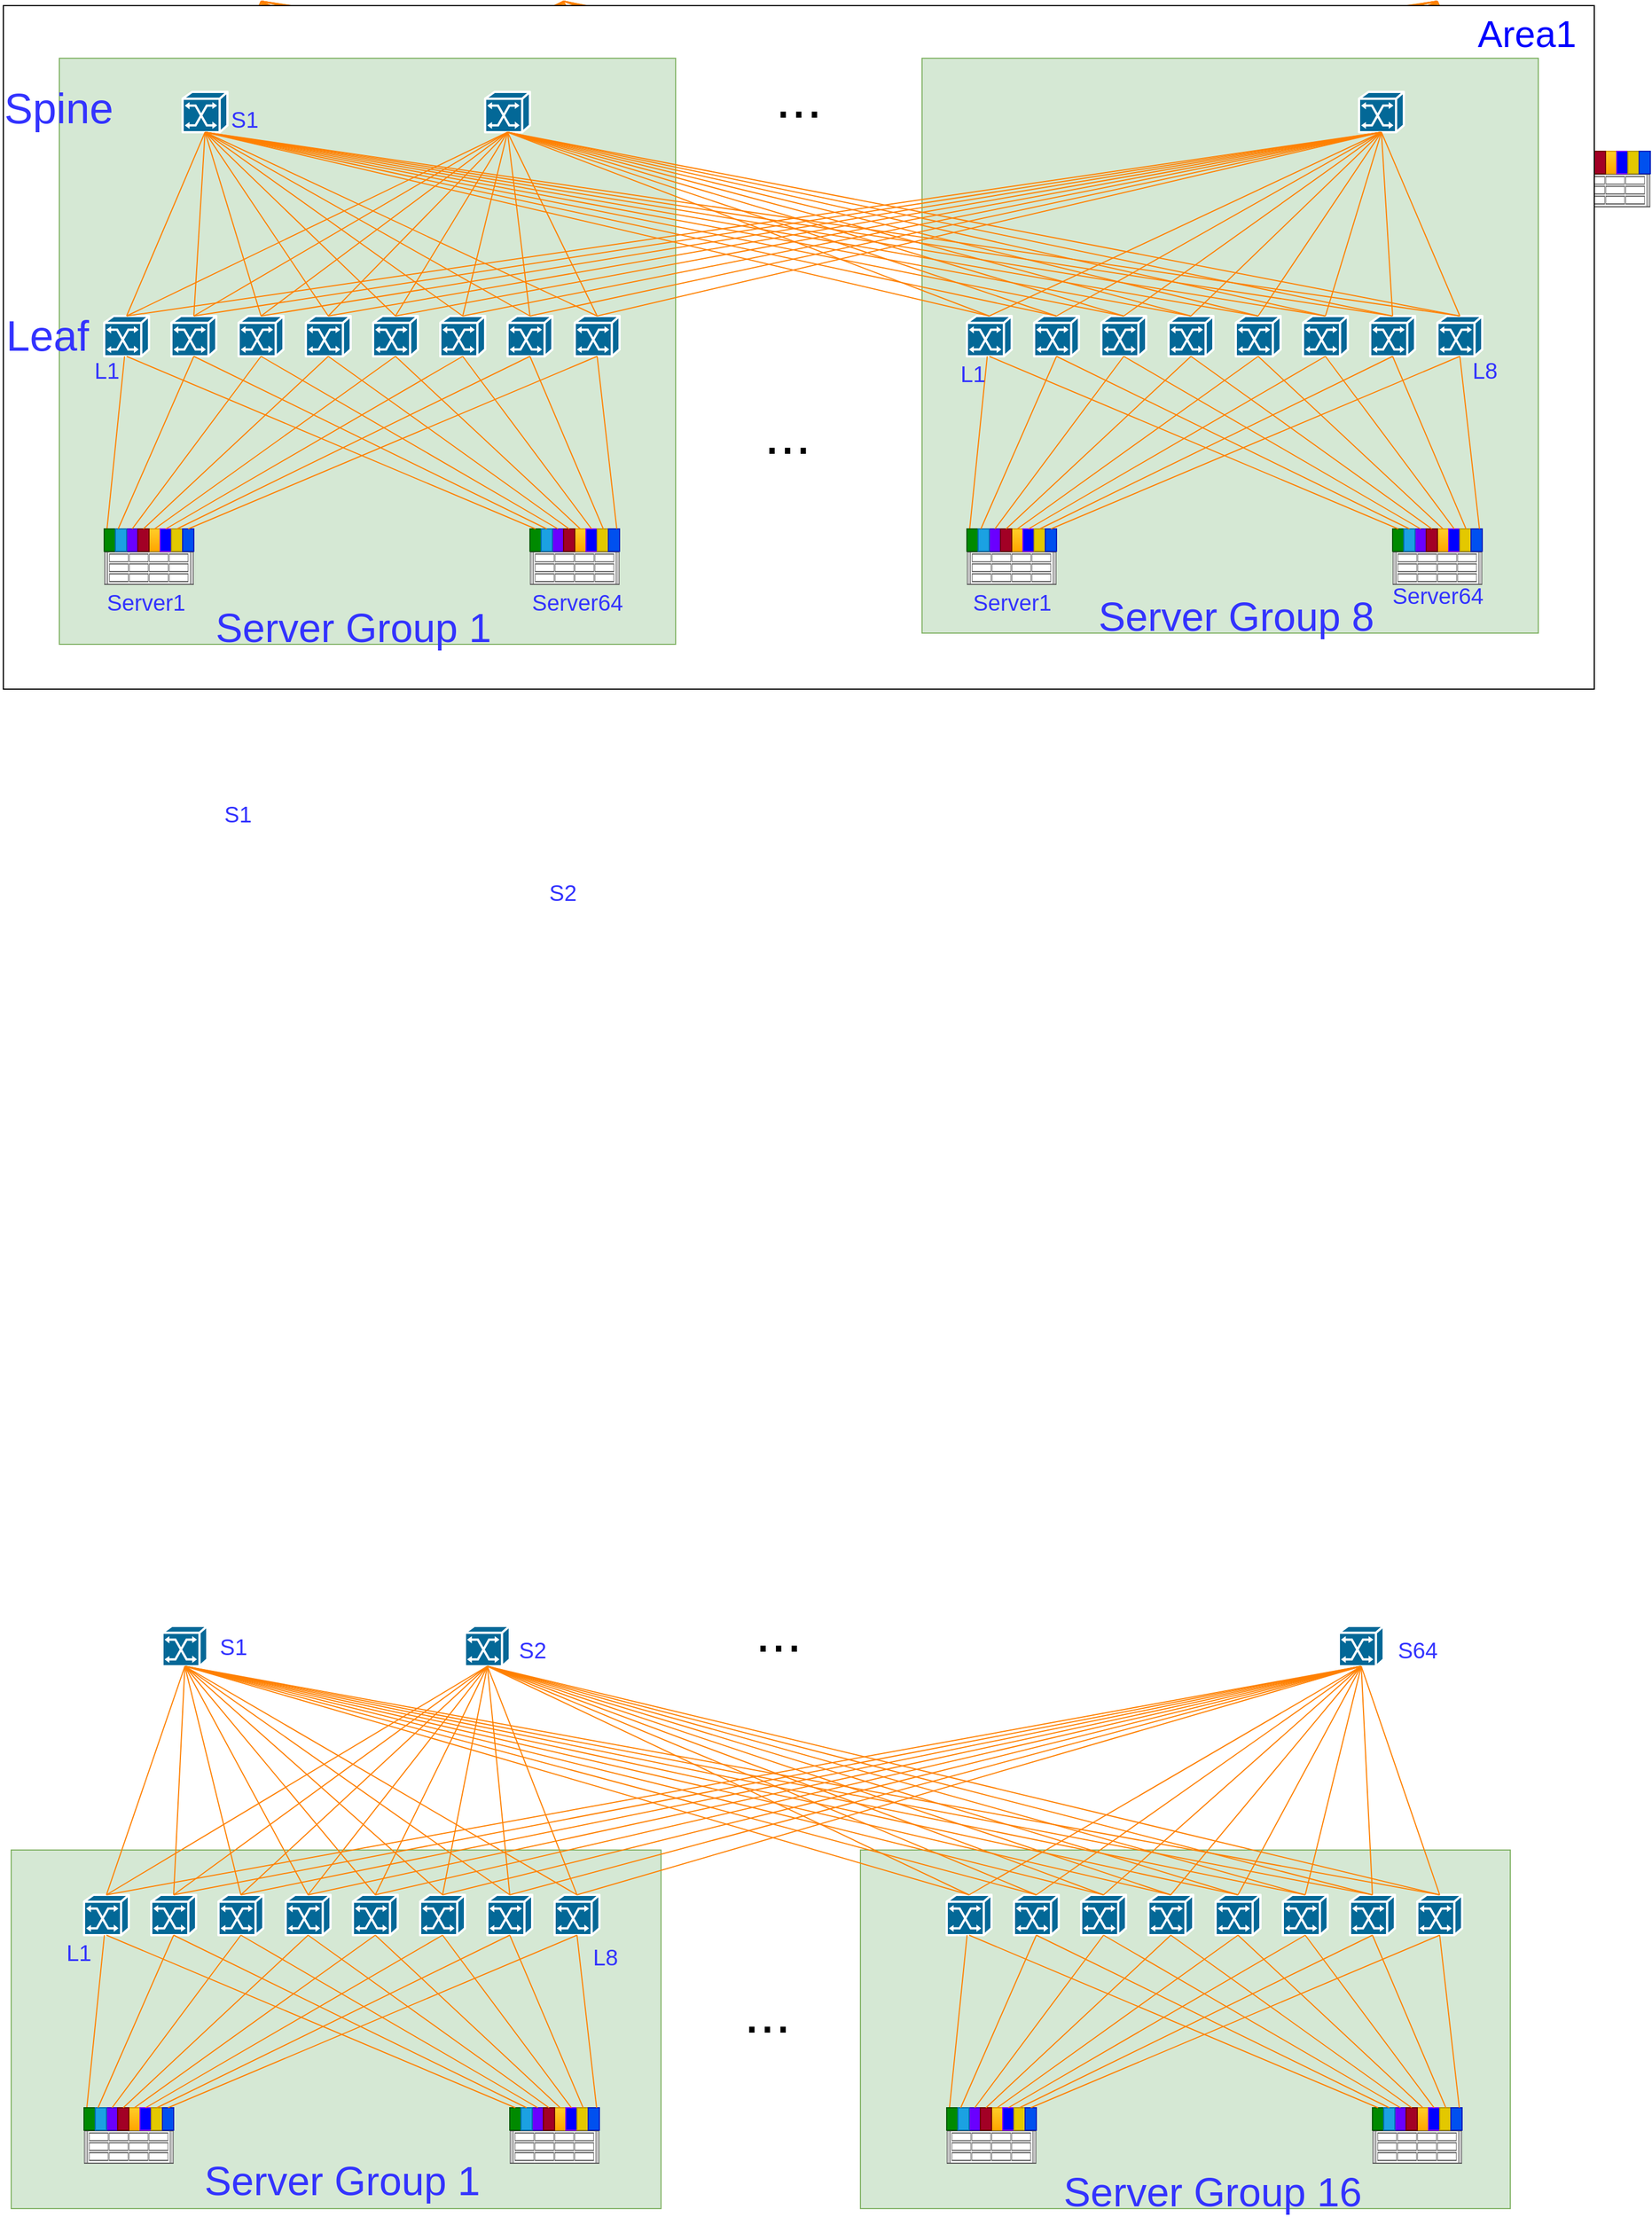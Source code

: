 <mxfile version="24.5.4" type="github">
  <diagram name="第 1 页" id="ZXi959offg9TOEU08AZm">
    <mxGraphModel dx="1949" dy="1187" grid="1" gridSize="10" guides="1" tooltips="1" connect="1" arrows="1" fold="1" page="1" pageScale="1" pageWidth="3300" pageHeight="4681" math="0" shadow="0">
      <root>
        <mxCell id="0" />
        <mxCell id="1" parent="0" />
        <mxCell id="SkI0lWn-ay7iLgk8auJr-994" value="" style="whiteSpace=wrap;html=1;fillColor=#d5e8d4;strokeColor=#82b366;" vertex="1" parent="1">
          <mxGeometry x="1048" y="4800" width="580" height="320" as="geometry" />
        </mxCell>
        <mxCell id="SkI0lWn-ay7iLgk8auJr-993" value="" style="whiteSpace=wrap;html=1;fillColor=#d5e8d4;strokeColor=#82b366;" vertex="1" parent="1">
          <mxGeometry x="290" y="4800" width="580" height="320" as="geometry" />
        </mxCell>
        <mxCell id="SkI0lWn-ay7iLgk8auJr-1" value="" style="shape=mxgraph.cisco.switches.atm_switch;sketch=0;html=1;pointerEvents=1;dashed=0;fillColor=#036897;strokeColor=#ffffff;strokeWidth=2;verticalLabelPosition=bottom;verticalAlign=top;align=center;outlineConnect=0;" vertex="1" parent="1">
          <mxGeometry x="355" y="4840" width="40" height="36" as="geometry" />
        </mxCell>
        <mxCell id="SkI0lWn-ay7iLgk8auJr-2" value="" style="shape=mxgraph.rack.ibm.ibm_x3630_m3;html=1;labelPosition=right;align=left;spacingLeft=15;dashed=0;shadow=0;fillColor=#ffffff;" vertex="1" parent="1">
          <mxGeometry x="355" y="5050" width="80" height="30" as="geometry" />
        </mxCell>
        <mxCell id="SkI0lWn-ay7iLgk8auJr-3" style="rounded=0;orthogonalLoop=1;jettySize=auto;html=1;exitX=0.25;exitY=0;exitDx=0;exitDy=0;startArrow=none;startFill=0;strokeWidth=1;endArrow=none;endFill=0;strokeColor=#FF8000;" edge="1" parent="1" source="SkI0lWn-ay7iLgk8auJr-4" target="SkI0lWn-ay7iLgk8auJr-1">
          <mxGeometry relative="1" as="geometry" />
        </mxCell>
        <mxCell id="SkI0lWn-ay7iLgk8auJr-4" value="" style="rounded=0;whiteSpace=wrap;html=1;fillColor=#008a00;strokeColor=#005700;fontColor=#ffffff;" vertex="1" parent="1">
          <mxGeometry x="355" y="5030" width="10" height="20" as="geometry" />
        </mxCell>
        <mxCell id="SkI0lWn-ay7iLgk8auJr-5" value="" style="rounded=0;whiteSpace=wrap;html=1;fillColor=#ffcd28;strokeColor=#d79b00;gradientColor=#ffa500;" vertex="1" parent="1">
          <mxGeometry x="395" y="5030" width="10" height="20" as="geometry" />
        </mxCell>
        <mxCell id="SkI0lWn-ay7iLgk8auJr-6" value="" style="rounded=0;whiteSpace=wrap;html=1;fillColor=#6a00ff;strokeColor=#3700CC;fontColor=#ffffff;" vertex="1" parent="1">
          <mxGeometry x="375" y="5030" width="10" height="20" as="geometry" />
        </mxCell>
        <mxCell id="SkI0lWn-ay7iLgk8auJr-7" value="" style="rounded=0;whiteSpace=wrap;html=1;fillColor=#1ba1e2;strokeColor=#006EAF;fontColor=#ffffff;" vertex="1" parent="1">
          <mxGeometry x="365" y="5030" width="10" height="20" as="geometry" />
        </mxCell>
        <mxCell id="SkI0lWn-ay7iLgk8auJr-8" value="" style="rounded=0;whiteSpace=wrap;html=1;fillColor=#0000FF;strokeColor=#7F00FF;" vertex="1" parent="1">
          <mxGeometry x="405" y="5030" width="10" height="20" as="geometry" />
        </mxCell>
        <mxCell id="SkI0lWn-ay7iLgk8auJr-9" value="" style="rounded=0;whiteSpace=wrap;html=1;fillColor=#a20025;strokeColor=#6F0000;fontColor=#ffffff;" vertex="1" parent="1">
          <mxGeometry x="385" y="5030" width="10" height="20" as="geometry" />
        </mxCell>
        <mxCell id="SkI0lWn-ay7iLgk8auJr-10" value="" style="rounded=0;whiteSpace=wrap;html=1;fillColor=#e3c800;strokeColor=#B09500;fontColor=#000000;" vertex="1" parent="1">
          <mxGeometry x="415" y="5030" width="10" height="20" as="geometry" />
        </mxCell>
        <mxCell id="SkI0lWn-ay7iLgk8auJr-11" value="" style="rounded=0;whiteSpace=wrap;html=1;fillColor=#0050ef;strokeColor=#001DBC;fontColor=#ffffff;" vertex="1" parent="1">
          <mxGeometry x="425" y="5030" width="10" height="20" as="geometry" />
        </mxCell>
        <mxCell id="SkI0lWn-ay7iLgk8auJr-12" value="" style="shape=mxgraph.rack.ibm.ibm_x3630_m3;html=1;labelPosition=right;align=left;spacingLeft=15;dashed=0;shadow=0;fillColor=#ffffff;" vertex="1" parent="1">
          <mxGeometry x="735" y="5050" width="80" height="30" as="geometry" />
        </mxCell>
        <mxCell id="SkI0lWn-ay7iLgk8auJr-13" value="" style="rounded=0;whiteSpace=wrap;html=1;fillColor=#008a00;strokeColor=#005700;fontColor=#ffffff;" vertex="1" parent="1">
          <mxGeometry x="735" y="5030" width="10" height="20" as="geometry" />
        </mxCell>
        <mxCell id="SkI0lWn-ay7iLgk8auJr-14" value="" style="rounded=0;whiteSpace=wrap;html=1;fillColor=#ffcd28;strokeColor=#d79b00;gradientColor=#ffa500;" vertex="1" parent="1">
          <mxGeometry x="775" y="5030" width="10" height="20" as="geometry" />
        </mxCell>
        <mxCell id="SkI0lWn-ay7iLgk8auJr-15" value="" style="rounded=0;whiteSpace=wrap;html=1;fillColor=#6a00ff;strokeColor=#3700CC;fontColor=#ffffff;" vertex="1" parent="1">
          <mxGeometry x="755" y="5030" width="10" height="20" as="geometry" />
        </mxCell>
        <mxCell id="SkI0lWn-ay7iLgk8auJr-16" value="" style="rounded=0;whiteSpace=wrap;html=1;fillColor=#1ba1e2;strokeColor=#006EAF;fontColor=#ffffff;" vertex="1" parent="1">
          <mxGeometry x="745" y="5030" width="10" height="20" as="geometry" />
        </mxCell>
        <mxCell id="SkI0lWn-ay7iLgk8auJr-17" value="" style="rounded=0;whiteSpace=wrap;html=1;fillColor=#0000FF;strokeColor=#7F00FF;" vertex="1" parent="1">
          <mxGeometry x="785" y="5030" width="10" height="20" as="geometry" />
        </mxCell>
        <mxCell id="SkI0lWn-ay7iLgk8auJr-18" value="" style="rounded=0;whiteSpace=wrap;html=1;fillColor=#a20025;strokeColor=#6F0000;fontColor=#ffffff;" vertex="1" parent="1">
          <mxGeometry x="765" y="5030" width="10" height="20" as="geometry" />
        </mxCell>
        <mxCell id="SkI0lWn-ay7iLgk8auJr-19" value="" style="rounded=0;whiteSpace=wrap;html=1;fillColor=#e3c800;strokeColor=#B09500;fontColor=#000000;" vertex="1" parent="1">
          <mxGeometry x="795" y="5030" width="10" height="20" as="geometry" />
        </mxCell>
        <mxCell id="SkI0lWn-ay7iLgk8auJr-20" value="" style="rounded=0;whiteSpace=wrap;html=1;fillColor=#0050ef;strokeColor=#001DBC;fontColor=#ffffff;" vertex="1" parent="1">
          <mxGeometry x="805" y="5030" width="10" height="20" as="geometry" />
        </mxCell>
        <mxCell id="SkI0lWn-ay7iLgk8auJr-21" value="" style="shape=mxgraph.cisco.switches.atm_switch;sketch=0;html=1;pointerEvents=1;dashed=0;fillColor=#036897;strokeColor=#ffffff;strokeWidth=2;verticalLabelPosition=bottom;verticalAlign=top;align=center;outlineConnect=0;" vertex="1" parent="1">
          <mxGeometry x="415" y="4840" width="40" height="36" as="geometry" />
        </mxCell>
        <mxCell id="SkI0lWn-ay7iLgk8auJr-22" value="" style="shape=mxgraph.cisco.switches.atm_switch;sketch=0;html=1;pointerEvents=1;dashed=0;fillColor=#036897;strokeColor=#ffffff;strokeWidth=2;verticalLabelPosition=bottom;verticalAlign=top;align=center;outlineConnect=0;" vertex="1" parent="1">
          <mxGeometry x="475" y="4840" width="40" height="36" as="geometry" />
        </mxCell>
        <mxCell id="SkI0lWn-ay7iLgk8auJr-23" value="" style="shape=mxgraph.cisco.switches.atm_switch;sketch=0;html=1;pointerEvents=1;dashed=0;fillColor=#036897;strokeColor=#ffffff;strokeWidth=2;verticalLabelPosition=bottom;verticalAlign=top;align=center;outlineConnect=0;" vertex="1" parent="1">
          <mxGeometry x="535" y="4840" width="40" height="36" as="geometry" />
        </mxCell>
        <mxCell id="SkI0lWn-ay7iLgk8auJr-24" value="" style="shape=mxgraph.cisco.switches.atm_switch;sketch=0;html=1;pointerEvents=1;dashed=0;fillColor=#036897;strokeColor=#ffffff;strokeWidth=2;verticalLabelPosition=bottom;verticalAlign=top;align=center;outlineConnect=0;" vertex="1" parent="1">
          <mxGeometry x="595" y="4840" width="40" height="36" as="geometry" />
        </mxCell>
        <mxCell id="SkI0lWn-ay7iLgk8auJr-25" value="" style="shape=mxgraph.cisco.switches.atm_switch;sketch=0;html=1;pointerEvents=1;dashed=0;fillColor=#036897;strokeColor=#ffffff;strokeWidth=2;verticalLabelPosition=bottom;verticalAlign=top;align=center;outlineConnect=0;" vertex="1" parent="1">
          <mxGeometry x="655" y="4840" width="40" height="36" as="geometry" />
        </mxCell>
        <mxCell id="SkI0lWn-ay7iLgk8auJr-26" value="" style="shape=mxgraph.cisco.switches.atm_switch;sketch=0;html=1;pointerEvents=1;dashed=0;fillColor=#036897;strokeColor=#ffffff;strokeWidth=2;verticalLabelPosition=bottom;verticalAlign=top;align=center;outlineConnect=0;" vertex="1" parent="1">
          <mxGeometry x="715" y="4840" width="40" height="36" as="geometry" />
        </mxCell>
        <mxCell id="SkI0lWn-ay7iLgk8auJr-27" value="" style="shape=mxgraph.cisco.switches.atm_switch;sketch=0;html=1;pointerEvents=1;dashed=0;fillColor=#036897;strokeColor=#ffffff;strokeWidth=2;verticalLabelPosition=bottom;verticalAlign=top;align=center;outlineConnect=0;" vertex="1" parent="1">
          <mxGeometry x="775" y="4840" width="40" height="36" as="geometry" />
        </mxCell>
        <mxCell id="SkI0lWn-ay7iLgk8auJr-28" style="rounded=0;orthogonalLoop=1;jettySize=auto;html=1;startArrow=none;startFill=0;strokeWidth=1;endArrow=none;endFill=0;strokeColor=#FF8000;entryX=0.5;entryY=1;entryDx=0;entryDy=0;entryPerimeter=0;exitX=0.25;exitY=0;exitDx=0;exitDy=0;" edge="1" parent="1" source="SkI0lWn-ay7iLgk8auJr-7" target="SkI0lWn-ay7iLgk8auJr-21">
          <mxGeometry relative="1" as="geometry">
            <mxPoint x="375" y="5030" as="sourcePoint" />
            <mxPoint x="383" y="4886" as="targetPoint" />
          </mxGeometry>
        </mxCell>
        <mxCell id="SkI0lWn-ay7iLgk8auJr-29" style="rounded=0;orthogonalLoop=1;jettySize=auto;html=1;startArrow=none;startFill=0;strokeWidth=1;endArrow=none;endFill=0;strokeColor=#FF8000;entryX=0.5;entryY=1;entryDx=0;entryDy=0;entryPerimeter=0;exitX=0.5;exitY=0;exitDx=0;exitDy=0;" edge="1" parent="1" source="SkI0lWn-ay7iLgk8auJr-6" target="SkI0lWn-ay7iLgk8auJr-22">
          <mxGeometry relative="1" as="geometry">
            <mxPoint x="378" y="5040" as="sourcePoint" />
            <mxPoint x="445" y="4886" as="targetPoint" />
          </mxGeometry>
        </mxCell>
        <mxCell id="SkI0lWn-ay7iLgk8auJr-30" style="rounded=0;orthogonalLoop=1;jettySize=auto;html=1;startArrow=none;startFill=0;strokeWidth=1;endArrow=none;endFill=0;strokeColor=#FF8000;entryX=0.5;entryY=1;entryDx=0;entryDy=0;entryPerimeter=0;exitX=0.5;exitY=0;exitDx=0;exitDy=0;" edge="1" parent="1" source="SkI0lWn-ay7iLgk8auJr-9" target="SkI0lWn-ay7iLgk8auJr-23">
          <mxGeometry relative="1" as="geometry">
            <mxPoint x="388" y="5050" as="sourcePoint" />
            <mxPoint x="455" y="4896" as="targetPoint" />
          </mxGeometry>
        </mxCell>
        <mxCell id="SkI0lWn-ay7iLgk8auJr-31" style="rounded=0;orthogonalLoop=1;jettySize=auto;html=1;startArrow=none;startFill=0;strokeWidth=1;endArrow=none;endFill=0;strokeColor=#FF8000;entryX=0.5;entryY=1;entryDx=0;entryDy=0;entryPerimeter=0;exitX=0.5;exitY=0;exitDx=0;exitDy=0;" edge="1" parent="1" source="SkI0lWn-ay7iLgk8auJr-5" target="SkI0lWn-ay7iLgk8auJr-24">
          <mxGeometry relative="1" as="geometry">
            <mxPoint x="398" y="5060" as="sourcePoint" />
            <mxPoint x="465" y="4906" as="targetPoint" />
          </mxGeometry>
        </mxCell>
        <mxCell id="SkI0lWn-ay7iLgk8auJr-32" style="rounded=0;orthogonalLoop=1;jettySize=auto;html=1;startArrow=none;startFill=0;strokeWidth=1;endArrow=none;endFill=0;strokeColor=#FF8000;entryX=0.5;entryY=1;entryDx=0;entryDy=0;entryPerimeter=0;exitX=0.5;exitY=0;exitDx=0;exitDy=0;" edge="1" parent="1" source="SkI0lWn-ay7iLgk8auJr-8" target="SkI0lWn-ay7iLgk8auJr-25">
          <mxGeometry relative="1" as="geometry">
            <mxPoint x="408" y="5070" as="sourcePoint" />
            <mxPoint x="475" y="4916" as="targetPoint" />
          </mxGeometry>
        </mxCell>
        <mxCell id="SkI0lWn-ay7iLgk8auJr-33" style="rounded=0;orthogonalLoop=1;jettySize=auto;html=1;startArrow=none;startFill=0;strokeWidth=1;endArrow=none;endFill=0;strokeColor=#FF8000;entryX=0.5;entryY=1;entryDx=0;entryDy=0;entryPerimeter=0;exitX=0.5;exitY=0;exitDx=0;exitDy=0;" edge="1" parent="1" source="SkI0lWn-ay7iLgk8auJr-10" target="SkI0lWn-ay7iLgk8auJr-26">
          <mxGeometry relative="1" as="geometry">
            <mxPoint x="418" y="5080" as="sourcePoint" />
            <mxPoint x="485" y="4926" as="targetPoint" />
          </mxGeometry>
        </mxCell>
        <mxCell id="SkI0lWn-ay7iLgk8auJr-34" style="rounded=0;orthogonalLoop=1;jettySize=auto;html=1;startArrow=none;startFill=0;strokeWidth=1;endArrow=none;endFill=0;strokeColor=#FF8000;entryX=0.5;entryY=1;entryDx=0;entryDy=0;entryPerimeter=0;exitX=0.5;exitY=0;exitDx=0;exitDy=0;" edge="1" parent="1" source="SkI0lWn-ay7iLgk8auJr-11" target="SkI0lWn-ay7iLgk8auJr-27">
          <mxGeometry relative="1" as="geometry">
            <mxPoint x="428" y="5090" as="sourcePoint" />
            <mxPoint x="495" y="4936" as="targetPoint" />
          </mxGeometry>
        </mxCell>
        <mxCell id="SkI0lWn-ay7iLgk8auJr-35" style="rounded=0;orthogonalLoop=1;jettySize=auto;html=1;startArrow=none;startFill=0;strokeWidth=1;endArrow=none;endFill=0;strokeColor=#FF8000;entryX=0.5;entryY=1;entryDx=0;entryDy=0;entryPerimeter=0;exitX=0.75;exitY=0;exitDx=0;exitDy=0;" edge="1" parent="1" source="SkI0lWn-ay7iLgk8auJr-20" target="SkI0lWn-ay7iLgk8auJr-27">
          <mxGeometry relative="1" as="geometry">
            <mxPoint x="438" y="5100" as="sourcePoint" />
            <mxPoint x="505" y="4946" as="targetPoint" />
          </mxGeometry>
        </mxCell>
        <mxCell id="SkI0lWn-ay7iLgk8auJr-36" style="rounded=0;orthogonalLoop=1;jettySize=auto;html=1;startArrow=none;startFill=0;strokeWidth=1;endArrow=none;endFill=0;strokeColor=#FF8000;entryX=0.5;entryY=1;entryDx=0;entryDy=0;entryPerimeter=0;exitX=-0.443;exitY=0.01;exitDx=0;exitDy=0;exitPerimeter=0;" edge="1" parent="1" source="SkI0lWn-ay7iLgk8auJr-20" target="SkI0lWn-ay7iLgk8auJr-26">
          <mxGeometry relative="1" as="geometry">
            <mxPoint x="823" y="5040" as="sourcePoint" />
            <mxPoint x="805" y="4886" as="targetPoint" />
          </mxGeometry>
        </mxCell>
        <mxCell id="SkI0lWn-ay7iLgk8auJr-37" style="rounded=0;orthogonalLoop=1;jettySize=auto;html=1;startArrow=none;startFill=0;strokeWidth=1;endArrow=none;endFill=0;strokeColor=#FF8000;entryX=0.5;entryY=1;entryDx=0;entryDy=0;entryPerimeter=0;exitX=0.5;exitY=0;exitDx=0;exitDy=0;" edge="1" parent="1" source="SkI0lWn-ay7iLgk8auJr-17" target="SkI0lWn-ay7iLgk8auJr-25">
          <mxGeometry relative="1" as="geometry">
            <mxPoint x="833" y="5050" as="sourcePoint" />
            <mxPoint x="815" y="4896" as="targetPoint" />
          </mxGeometry>
        </mxCell>
        <mxCell id="SkI0lWn-ay7iLgk8auJr-38" style="rounded=0;orthogonalLoop=1;jettySize=auto;html=1;startArrow=none;startFill=0;strokeWidth=1;endArrow=none;endFill=0;strokeColor=#FF8000;entryX=0.5;entryY=1;entryDx=0;entryDy=0;entryPerimeter=0;" edge="1" parent="1" target="SkI0lWn-ay7iLgk8auJr-24">
          <mxGeometry relative="1" as="geometry">
            <mxPoint x="780" y="5030" as="sourcePoint" />
            <mxPoint x="825" y="4906" as="targetPoint" />
          </mxGeometry>
        </mxCell>
        <mxCell id="SkI0lWn-ay7iLgk8auJr-39" style="rounded=0;orthogonalLoop=1;jettySize=auto;html=1;startArrow=none;startFill=0;strokeWidth=1;endArrow=none;endFill=0;strokeColor=#FF8000;entryX=0.5;entryY=1;entryDx=0;entryDy=0;entryPerimeter=0;exitX=0.5;exitY=0;exitDx=0;exitDy=0;" edge="1" parent="1" source="SkI0lWn-ay7iLgk8auJr-18" target="SkI0lWn-ay7iLgk8auJr-23">
          <mxGeometry relative="1" as="geometry">
            <mxPoint x="853" y="5070" as="sourcePoint" />
            <mxPoint x="835" y="4916" as="targetPoint" />
          </mxGeometry>
        </mxCell>
        <mxCell id="SkI0lWn-ay7iLgk8auJr-40" style="rounded=0;orthogonalLoop=1;jettySize=auto;html=1;startArrow=none;startFill=0;strokeWidth=1;endArrow=none;endFill=0;strokeColor=#FF8000;entryX=0.5;entryY=1;entryDx=0;entryDy=0;entryPerimeter=0;exitX=0.5;exitY=0;exitDx=0;exitDy=0;" edge="1" parent="1" source="SkI0lWn-ay7iLgk8auJr-15" target="SkI0lWn-ay7iLgk8auJr-22">
          <mxGeometry relative="1" as="geometry">
            <mxPoint x="863" y="5080" as="sourcePoint" />
            <mxPoint x="845" y="4926" as="targetPoint" />
          </mxGeometry>
        </mxCell>
        <mxCell id="SkI0lWn-ay7iLgk8auJr-41" style="rounded=0;orthogonalLoop=1;jettySize=auto;html=1;startArrow=none;startFill=0;strokeWidth=1;endArrow=none;endFill=0;strokeColor=#FF8000;entryX=0.5;entryY=1;entryDx=0;entryDy=0;entryPerimeter=0;exitX=0.5;exitY=0;exitDx=0;exitDy=0;" edge="1" parent="1" source="SkI0lWn-ay7iLgk8auJr-16" target="SkI0lWn-ay7iLgk8auJr-21">
          <mxGeometry relative="1" as="geometry">
            <mxPoint x="873" y="5090" as="sourcePoint" />
            <mxPoint x="855" y="4936" as="targetPoint" />
          </mxGeometry>
        </mxCell>
        <mxCell id="SkI0lWn-ay7iLgk8auJr-42" style="rounded=0;orthogonalLoop=1;jettySize=auto;html=1;startArrow=none;startFill=0;strokeWidth=1;endArrow=none;endFill=0;strokeColor=#FF8000;entryX=0.5;entryY=1;entryDx=0;entryDy=0;entryPerimeter=0;exitX=0.5;exitY=0;exitDx=0;exitDy=0;" edge="1" parent="1" source="SkI0lWn-ay7iLgk8auJr-13" target="SkI0lWn-ay7iLgk8auJr-1">
          <mxGeometry relative="1" as="geometry">
            <mxPoint x="883" y="5100" as="sourcePoint" />
            <mxPoint x="865" y="4946" as="targetPoint" />
          </mxGeometry>
        </mxCell>
        <mxCell id="SkI0lWn-ay7iLgk8auJr-43" value="" style="shape=mxgraph.cisco.switches.atm_switch;sketch=0;html=1;pointerEvents=1;dashed=0;fillColor=#036897;strokeColor=#ffffff;strokeWidth=2;verticalLabelPosition=bottom;verticalAlign=top;align=center;outlineConnect=0;" vertex="1" parent="1">
          <mxGeometry x="1125" y="4840" width="40" height="36" as="geometry" />
        </mxCell>
        <mxCell id="SkI0lWn-ay7iLgk8auJr-44" value="" style="shape=mxgraph.rack.ibm.ibm_x3630_m3;html=1;labelPosition=right;align=left;spacingLeft=15;dashed=0;shadow=0;fillColor=#ffffff;" vertex="1" parent="1">
          <mxGeometry x="1125" y="5050" width="80" height="30" as="geometry" />
        </mxCell>
        <mxCell id="SkI0lWn-ay7iLgk8auJr-45" style="rounded=0;orthogonalLoop=1;jettySize=auto;html=1;exitX=0.25;exitY=0;exitDx=0;exitDy=0;startArrow=none;startFill=0;strokeWidth=1;endArrow=none;endFill=0;strokeColor=#FF8000;" edge="1" parent="1" source="SkI0lWn-ay7iLgk8auJr-46" target="SkI0lWn-ay7iLgk8auJr-43">
          <mxGeometry relative="1" as="geometry" />
        </mxCell>
        <mxCell id="SkI0lWn-ay7iLgk8auJr-46" value="" style="rounded=0;whiteSpace=wrap;html=1;fillColor=#008a00;strokeColor=#005700;fontColor=#ffffff;" vertex="1" parent="1">
          <mxGeometry x="1125" y="5030" width="10" height="20" as="geometry" />
        </mxCell>
        <mxCell id="SkI0lWn-ay7iLgk8auJr-47" value="" style="rounded=0;whiteSpace=wrap;html=1;fillColor=#ffcd28;strokeColor=#d79b00;gradientColor=#ffa500;" vertex="1" parent="1">
          <mxGeometry x="1165" y="5030" width="10" height="20" as="geometry" />
        </mxCell>
        <mxCell id="SkI0lWn-ay7iLgk8auJr-48" value="" style="rounded=0;whiteSpace=wrap;html=1;fillColor=#6a00ff;strokeColor=#3700CC;fontColor=#ffffff;" vertex="1" parent="1">
          <mxGeometry x="1145" y="5030" width="10" height="20" as="geometry" />
        </mxCell>
        <mxCell id="SkI0lWn-ay7iLgk8auJr-49" value="" style="rounded=0;whiteSpace=wrap;html=1;fillColor=#1ba1e2;strokeColor=#006EAF;fontColor=#ffffff;" vertex="1" parent="1">
          <mxGeometry x="1135" y="5030" width="10" height="20" as="geometry" />
        </mxCell>
        <mxCell id="SkI0lWn-ay7iLgk8auJr-50" value="" style="rounded=0;whiteSpace=wrap;html=1;fillColor=#0000FF;strokeColor=#7F00FF;" vertex="1" parent="1">
          <mxGeometry x="1175" y="5030" width="10" height="20" as="geometry" />
        </mxCell>
        <mxCell id="SkI0lWn-ay7iLgk8auJr-51" value="" style="rounded=0;whiteSpace=wrap;html=1;fillColor=#a20025;strokeColor=#6F0000;fontColor=#ffffff;" vertex="1" parent="1">
          <mxGeometry x="1155" y="5030" width="10" height="20" as="geometry" />
        </mxCell>
        <mxCell id="SkI0lWn-ay7iLgk8auJr-52" value="" style="rounded=0;whiteSpace=wrap;html=1;fillColor=#e3c800;strokeColor=#B09500;fontColor=#000000;" vertex="1" parent="1">
          <mxGeometry x="1185" y="5030" width="10" height="20" as="geometry" />
        </mxCell>
        <mxCell id="SkI0lWn-ay7iLgk8auJr-53" value="" style="rounded=0;whiteSpace=wrap;html=1;fillColor=#0050ef;strokeColor=#001DBC;fontColor=#ffffff;" vertex="1" parent="1">
          <mxGeometry x="1195" y="5030" width="10" height="20" as="geometry" />
        </mxCell>
        <mxCell id="SkI0lWn-ay7iLgk8auJr-54" value="" style="shape=mxgraph.rack.ibm.ibm_x3630_m3;html=1;labelPosition=right;align=left;spacingLeft=15;dashed=0;shadow=0;fillColor=#ffffff;" vertex="1" parent="1">
          <mxGeometry x="1505" y="5050" width="80" height="30" as="geometry" />
        </mxCell>
        <mxCell id="SkI0lWn-ay7iLgk8auJr-55" value="" style="rounded=0;whiteSpace=wrap;html=1;fillColor=#008a00;strokeColor=#005700;fontColor=#ffffff;" vertex="1" parent="1">
          <mxGeometry x="1505" y="5030" width="10" height="20" as="geometry" />
        </mxCell>
        <mxCell id="SkI0lWn-ay7iLgk8auJr-56" value="" style="rounded=0;whiteSpace=wrap;html=1;fillColor=#ffcd28;strokeColor=#d79b00;gradientColor=#ffa500;" vertex="1" parent="1">
          <mxGeometry x="1545" y="5030" width="10" height="20" as="geometry" />
        </mxCell>
        <mxCell id="SkI0lWn-ay7iLgk8auJr-57" value="" style="rounded=0;whiteSpace=wrap;html=1;fillColor=#6a00ff;strokeColor=#3700CC;fontColor=#ffffff;" vertex="1" parent="1">
          <mxGeometry x="1525" y="5030" width="10" height="20" as="geometry" />
        </mxCell>
        <mxCell id="SkI0lWn-ay7iLgk8auJr-58" value="" style="rounded=0;whiteSpace=wrap;html=1;fillColor=#1ba1e2;strokeColor=#006EAF;fontColor=#ffffff;" vertex="1" parent="1">
          <mxGeometry x="1515" y="5030" width="10" height="20" as="geometry" />
        </mxCell>
        <mxCell id="SkI0lWn-ay7iLgk8auJr-59" value="" style="rounded=0;whiteSpace=wrap;html=1;fillColor=#0000FF;strokeColor=#7F00FF;" vertex="1" parent="1">
          <mxGeometry x="1555" y="5030" width="10" height="20" as="geometry" />
        </mxCell>
        <mxCell id="SkI0lWn-ay7iLgk8auJr-60" value="" style="rounded=0;whiteSpace=wrap;html=1;fillColor=#a20025;strokeColor=#6F0000;fontColor=#ffffff;" vertex="1" parent="1">
          <mxGeometry x="1535" y="5030" width="10" height="20" as="geometry" />
        </mxCell>
        <mxCell id="SkI0lWn-ay7iLgk8auJr-61" value="" style="rounded=0;whiteSpace=wrap;html=1;fillColor=#e3c800;strokeColor=#B09500;fontColor=#000000;" vertex="1" parent="1">
          <mxGeometry x="1565" y="5030" width="10" height="20" as="geometry" />
        </mxCell>
        <mxCell id="SkI0lWn-ay7iLgk8auJr-62" value="" style="rounded=0;whiteSpace=wrap;html=1;fillColor=#0050ef;strokeColor=#001DBC;fontColor=#ffffff;" vertex="1" parent="1">
          <mxGeometry x="1575" y="5030" width="10" height="20" as="geometry" />
        </mxCell>
        <mxCell id="SkI0lWn-ay7iLgk8auJr-63" value="" style="shape=mxgraph.cisco.switches.atm_switch;sketch=0;html=1;pointerEvents=1;dashed=0;fillColor=#036897;strokeColor=#ffffff;strokeWidth=2;verticalLabelPosition=bottom;verticalAlign=top;align=center;outlineConnect=0;" vertex="1" parent="1">
          <mxGeometry x="1185" y="4840" width="40" height="36" as="geometry" />
        </mxCell>
        <mxCell id="SkI0lWn-ay7iLgk8auJr-64" value="" style="shape=mxgraph.cisco.switches.atm_switch;sketch=0;html=1;pointerEvents=1;dashed=0;fillColor=#036897;strokeColor=#ffffff;strokeWidth=2;verticalLabelPosition=bottom;verticalAlign=top;align=center;outlineConnect=0;" vertex="1" parent="1">
          <mxGeometry x="1245" y="4840" width="40" height="36" as="geometry" />
        </mxCell>
        <mxCell id="SkI0lWn-ay7iLgk8auJr-65" value="" style="shape=mxgraph.cisco.switches.atm_switch;sketch=0;html=1;pointerEvents=1;dashed=0;fillColor=#036897;strokeColor=#ffffff;strokeWidth=2;verticalLabelPosition=bottom;verticalAlign=top;align=center;outlineConnect=0;" vertex="1" parent="1">
          <mxGeometry x="1305" y="4840" width="40" height="36" as="geometry" />
        </mxCell>
        <mxCell id="SkI0lWn-ay7iLgk8auJr-66" value="" style="shape=mxgraph.cisco.switches.atm_switch;sketch=0;html=1;pointerEvents=1;dashed=0;fillColor=#036897;strokeColor=#ffffff;strokeWidth=2;verticalLabelPosition=bottom;verticalAlign=top;align=center;outlineConnect=0;" vertex="1" parent="1">
          <mxGeometry x="1365" y="4840" width="40" height="36" as="geometry" />
        </mxCell>
        <mxCell id="SkI0lWn-ay7iLgk8auJr-67" value="" style="shape=mxgraph.cisco.switches.atm_switch;sketch=0;html=1;pointerEvents=1;dashed=0;fillColor=#036897;strokeColor=#ffffff;strokeWidth=2;verticalLabelPosition=bottom;verticalAlign=top;align=center;outlineConnect=0;" vertex="1" parent="1">
          <mxGeometry x="1425" y="4840" width="40" height="36" as="geometry" />
        </mxCell>
        <mxCell id="SkI0lWn-ay7iLgk8auJr-68" value="" style="shape=mxgraph.cisco.switches.atm_switch;sketch=0;html=1;pointerEvents=1;dashed=0;fillColor=#036897;strokeColor=#ffffff;strokeWidth=2;verticalLabelPosition=bottom;verticalAlign=top;align=center;outlineConnect=0;" vertex="1" parent="1">
          <mxGeometry x="1485" y="4840" width="40" height="36" as="geometry" />
        </mxCell>
        <mxCell id="SkI0lWn-ay7iLgk8auJr-69" value="" style="shape=mxgraph.cisco.switches.atm_switch;sketch=0;html=1;pointerEvents=1;dashed=0;fillColor=#036897;strokeColor=#ffffff;strokeWidth=2;verticalLabelPosition=bottom;verticalAlign=top;align=center;outlineConnect=0;" vertex="1" parent="1">
          <mxGeometry x="1545" y="4840" width="40" height="36" as="geometry" />
        </mxCell>
        <mxCell id="SkI0lWn-ay7iLgk8auJr-70" style="rounded=0;orthogonalLoop=1;jettySize=auto;html=1;startArrow=none;startFill=0;strokeWidth=1;endArrow=none;endFill=0;strokeColor=#FF8000;entryX=0.5;entryY=1;entryDx=0;entryDy=0;entryPerimeter=0;exitX=0.25;exitY=0;exitDx=0;exitDy=0;" edge="1" parent="1" source="SkI0lWn-ay7iLgk8auJr-49" target="SkI0lWn-ay7iLgk8auJr-63">
          <mxGeometry relative="1" as="geometry">
            <mxPoint x="1145" y="5030" as="sourcePoint" />
            <mxPoint x="1153" y="4886" as="targetPoint" />
          </mxGeometry>
        </mxCell>
        <mxCell id="SkI0lWn-ay7iLgk8auJr-71" style="rounded=0;orthogonalLoop=1;jettySize=auto;html=1;startArrow=none;startFill=0;strokeWidth=1;endArrow=none;endFill=0;strokeColor=#FF8000;entryX=0.5;entryY=1;entryDx=0;entryDy=0;entryPerimeter=0;exitX=0.5;exitY=0;exitDx=0;exitDy=0;" edge="1" parent="1" source="SkI0lWn-ay7iLgk8auJr-48" target="SkI0lWn-ay7iLgk8auJr-64">
          <mxGeometry relative="1" as="geometry">
            <mxPoint x="1148" y="5040" as="sourcePoint" />
            <mxPoint x="1215" y="4886" as="targetPoint" />
          </mxGeometry>
        </mxCell>
        <mxCell id="SkI0lWn-ay7iLgk8auJr-72" style="rounded=0;orthogonalLoop=1;jettySize=auto;html=1;startArrow=none;startFill=0;strokeWidth=1;endArrow=none;endFill=0;strokeColor=#FF8000;entryX=0.5;entryY=1;entryDx=0;entryDy=0;entryPerimeter=0;exitX=0.5;exitY=0;exitDx=0;exitDy=0;" edge="1" parent="1" source="SkI0lWn-ay7iLgk8auJr-51" target="SkI0lWn-ay7iLgk8auJr-65">
          <mxGeometry relative="1" as="geometry">
            <mxPoint x="1158" y="5050" as="sourcePoint" />
            <mxPoint x="1225" y="4896" as="targetPoint" />
          </mxGeometry>
        </mxCell>
        <mxCell id="SkI0lWn-ay7iLgk8auJr-73" style="rounded=0;orthogonalLoop=1;jettySize=auto;html=1;startArrow=none;startFill=0;strokeWidth=1;endArrow=none;endFill=0;strokeColor=#FF8000;entryX=0.5;entryY=1;entryDx=0;entryDy=0;entryPerimeter=0;exitX=0.5;exitY=0;exitDx=0;exitDy=0;" edge="1" parent="1" source="SkI0lWn-ay7iLgk8auJr-47" target="SkI0lWn-ay7iLgk8auJr-66">
          <mxGeometry relative="1" as="geometry">
            <mxPoint x="1168" y="5060" as="sourcePoint" />
            <mxPoint x="1235" y="4906" as="targetPoint" />
          </mxGeometry>
        </mxCell>
        <mxCell id="SkI0lWn-ay7iLgk8auJr-74" style="rounded=0;orthogonalLoop=1;jettySize=auto;html=1;startArrow=none;startFill=0;strokeWidth=1;endArrow=none;endFill=0;strokeColor=#FF8000;entryX=0.5;entryY=1;entryDx=0;entryDy=0;entryPerimeter=0;exitX=0.5;exitY=0;exitDx=0;exitDy=0;" edge="1" parent="1" source="SkI0lWn-ay7iLgk8auJr-50" target="SkI0lWn-ay7iLgk8auJr-67">
          <mxGeometry relative="1" as="geometry">
            <mxPoint x="1178" y="5070" as="sourcePoint" />
            <mxPoint x="1245" y="4916" as="targetPoint" />
          </mxGeometry>
        </mxCell>
        <mxCell id="SkI0lWn-ay7iLgk8auJr-75" style="rounded=0;orthogonalLoop=1;jettySize=auto;html=1;startArrow=none;startFill=0;strokeWidth=1;endArrow=none;endFill=0;strokeColor=#FF8000;entryX=0.5;entryY=1;entryDx=0;entryDy=0;entryPerimeter=0;exitX=0.5;exitY=0;exitDx=0;exitDy=0;" edge="1" parent="1" source="SkI0lWn-ay7iLgk8auJr-52" target="SkI0lWn-ay7iLgk8auJr-68">
          <mxGeometry relative="1" as="geometry">
            <mxPoint x="1188" y="5080" as="sourcePoint" />
            <mxPoint x="1255" y="4926" as="targetPoint" />
          </mxGeometry>
        </mxCell>
        <mxCell id="SkI0lWn-ay7iLgk8auJr-76" style="rounded=0;orthogonalLoop=1;jettySize=auto;html=1;startArrow=none;startFill=0;strokeWidth=1;endArrow=none;endFill=0;strokeColor=#FF8000;entryX=0.5;entryY=1;entryDx=0;entryDy=0;entryPerimeter=0;exitX=0.5;exitY=0;exitDx=0;exitDy=0;" edge="1" parent="1" source="SkI0lWn-ay7iLgk8auJr-53" target="SkI0lWn-ay7iLgk8auJr-69">
          <mxGeometry relative="1" as="geometry">
            <mxPoint x="1198" y="5090" as="sourcePoint" />
            <mxPoint x="1265" y="4936" as="targetPoint" />
          </mxGeometry>
        </mxCell>
        <mxCell id="SkI0lWn-ay7iLgk8auJr-77" style="rounded=0;orthogonalLoop=1;jettySize=auto;html=1;startArrow=none;startFill=0;strokeWidth=1;endArrow=none;endFill=0;strokeColor=#FF8000;entryX=0.5;entryY=1;entryDx=0;entryDy=0;entryPerimeter=0;exitX=0.75;exitY=0;exitDx=0;exitDy=0;" edge="1" parent="1" source="SkI0lWn-ay7iLgk8auJr-62" target="SkI0lWn-ay7iLgk8auJr-69">
          <mxGeometry relative="1" as="geometry">
            <mxPoint x="1208" y="5100" as="sourcePoint" />
            <mxPoint x="1275" y="4946" as="targetPoint" />
          </mxGeometry>
        </mxCell>
        <mxCell id="SkI0lWn-ay7iLgk8auJr-78" style="rounded=0;orthogonalLoop=1;jettySize=auto;html=1;startArrow=none;startFill=0;strokeWidth=1;endArrow=none;endFill=0;strokeColor=#FF8000;entryX=0.5;entryY=1;entryDx=0;entryDy=0;entryPerimeter=0;exitX=-0.443;exitY=0.01;exitDx=0;exitDy=0;exitPerimeter=0;" edge="1" parent="1" source="SkI0lWn-ay7iLgk8auJr-62" target="SkI0lWn-ay7iLgk8auJr-68">
          <mxGeometry relative="1" as="geometry">
            <mxPoint x="1593" y="5040" as="sourcePoint" />
            <mxPoint x="1575" y="4886" as="targetPoint" />
          </mxGeometry>
        </mxCell>
        <mxCell id="SkI0lWn-ay7iLgk8auJr-79" style="rounded=0;orthogonalLoop=1;jettySize=auto;html=1;startArrow=none;startFill=0;strokeWidth=1;endArrow=none;endFill=0;strokeColor=#FF8000;entryX=0.5;entryY=1;entryDx=0;entryDy=0;entryPerimeter=0;exitX=0.5;exitY=0;exitDx=0;exitDy=0;" edge="1" parent="1" source="SkI0lWn-ay7iLgk8auJr-59" target="SkI0lWn-ay7iLgk8auJr-67">
          <mxGeometry relative="1" as="geometry">
            <mxPoint x="1603" y="5050" as="sourcePoint" />
            <mxPoint x="1585" y="4896" as="targetPoint" />
          </mxGeometry>
        </mxCell>
        <mxCell id="SkI0lWn-ay7iLgk8auJr-80" style="rounded=0;orthogonalLoop=1;jettySize=auto;html=1;startArrow=none;startFill=0;strokeWidth=1;endArrow=none;endFill=0;strokeColor=#FF8000;entryX=0.5;entryY=1;entryDx=0;entryDy=0;entryPerimeter=0;" edge="1" parent="1" target="SkI0lWn-ay7iLgk8auJr-66">
          <mxGeometry relative="1" as="geometry">
            <mxPoint x="1550" y="5030" as="sourcePoint" />
            <mxPoint x="1595" y="4906" as="targetPoint" />
          </mxGeometry>
        </mxCell>
        <mxCell id="SkI0lWn-ay7iLgk8auJr-81" style="rounded=0;orthogonalLoop=1;jettySize=auto;html=1;startArrow=none;startFill=0;strokeWidth=1;endArrow=none;endFill=0;strokeColor=#FF8000;entryX=0.5;entryY=1;entryDx=0;entryDy=0;entryPerimeter=0;exitX=0.5;exitY=0;exitDx=0;exitDy=0;" edge="1" parent="1" source="SkI0lWn-ay7iLgk8auJr-60" target="SkI0lWn-ay7iLgk8auJr-65">
          <mxGeometry relative="1" as="geometry">
            <mxPoint x="1623" y="5070" as="sourcePoint" />
            <mxPoint x="1605" y="4916" as="targetPoint" />
          </mxGeometry>
        </mxCell>
        <mxCell id="SkI0lWn-ay7iLgk8auJr-82" style="rounded=0;orthogonalLoop=1;jettySize=auto;html=1;startArrow=none;startFill=0;strokeWidth=1;endArrow=none;endFill=0;strokeColor=#FF8000;entryX=0.5;entryY=1;entryDx=0;entryDy=0;entryPerimeter=0;exitX=0.5;exitY=0;exitDx=0;exitDy=0;" edge="1" parent="1" source="SkI0lWn-ay7iLgk8auJr-57" target="SkI0lWn-ay7iLgk8auJr-64">
          <mxGeometry relative="1" as="geometry">
            <mxPoint x="1633" y="5080" as="sourcePoint" />
            <mxPoint x="1615" y="4926" as="targetPoint" />
          </mxGeometry>
        </mxCell>
        <mxCell id="SkI0lWn-ay7iLgk8auJr-83" style="rounded=0;orthogonalLoop=1;jettySize=auto;html=1;startArrow=none;startFill=0;strokeWidth=1;endArrow=none;endFill=0;strokeColor=#FF8000;entryX=0.5;entryY=1;entryDx=0;entryDy=0;entryPerimeter=0;exitX=0.5;exitY=0;exitDx=0;exitDy=0;" edge="1" parent="1" source="SkI0lWn-ay7iLgk8auJr-58" target="SkI0lWn-ay7iLgk8auJr-63">
          <mxGeometry relative="1" as="geometry">
            <mxPoint x="1643" y="5090" as="sourcePoint" />
            <mxPoint x="1625" y="4936" as="targetPoint" />
          </mxGeometry>
        </mxCell>
        <mxCell id="SkI0lWn-ay7iLgk8auJr-84" style="rounded=0;orthogonalLoop=1;jettySize=auto;html=1;startArrow=none;startFill=0;strokeWidth=1;endArrow=none;endFill=0;strokeColor=#FF8000;entryX=0.5;entryY=1;entryDx=0;entryDy=0;entryPerimeter=0;exitX=0.5;exitY=0;exitDx=0;exitDy=0;" edge="1" parent="1" source="SkI0lWn-ay7iLgk8auJr-55" target="SkI0lWn-ay7iLgk8auJr-43">
          <mxGeometry relative="1" as="geometry">
            <mxPoint x="1653" y="5100" as="sourcePoint" />
            <mxPoint x="1635" y="4946" as="targetPoint" />
          </mxGeometry>
        </mxCell>
        <mxCell id="SkI0lWn-ay7iLgk8auJr-85" value="" style="shape=mxgraph.cisco.switches.atm_switch;sketch=0;html=1;pointerEvents=1;dashed=0;fillColor=#036897;strokeColor=#ffffff;strokeWidth=2;verticalLabelPosition=bottom;verticalAlign=top;align=center;outlineConnect=0;" vertex="1" parent="1">
          <mxGeometry x="425" y="4600" width="40" height="36" as="geometry" />
        </mxCell>
        <mxCell id="SkI0lWn-ay7iLgk8auJr-86" value="" style="shape=mxgraph.cisco.switches.atm_switch;sketch=0;html=1;pointerEvents=1;dashed=0;fillColor=#036897;strokeColor=#ffffff;strokeWidth=2;verticalLabelPosition=bottom;verticalAlign=top;align=center;outlineConnect=0;" vertex="1" parent="1">
          <mxGeometry x="695" y="4600" width="40" height="36" as="geometry" />
        </mxCell>
        <mxCell id="SkI0lWn-ay7iLgk8auJr-87" value="" style="shape=mxgraph.cisco.switches.atm_switch;sketch=0;html=1;pointerEvents=1;dashed=0;fillColor=#036897;strokeColor=#ffffff;strokeWidth=2;verticalLabelPosition=bottom;verticalAlign=top;align=center;outlineConnect=0;" vertex="1" parent="1">
          <mxGeometry x="1475" y="4600" width="40" height="36" as="geometry" />
        </mxCell>
        <mxCell id="SkI0lWn-ay7iLgk8auJr-88" value="&lt;font style=&quot;font-size: 50px;&quot;&gt;...&lt;/font&gt;" style="text;strokeColor=none;align=center;fillColor=none;html=1;verticalAlign=middle;whiteSpace=wrap;rounded=0;" vertex="1" parent="1">
          <mxGeometry x="935" y="4930" width="60" height="30" as="geometry" />
        </mxCell>
        <mxCell id="SkI0lWn-ay7iLgk8auJr-89" value="&lt;font style=&quot;font-size: 50px;&quot;&gt;...&lt;/font&gt;" style="text;strokeColor=none;align=center;fillColor=none;html=1;verticalAlign=middle;whiteSpace=wrap;rounded=0;" vertex="1" parent="1">
          <mxGeometry x="945" y="4590" width="60" height="30" as="geometry" />
        </mxCell>
        <mxCell id="SkI0lWn-ay7iLgk8auJr-90" style="rounded=0;orthogonalLoop=1;jettySize=auto;html=1;exitX=0.5;exitY=0;exitDx=0;exitDy=0;startArrow=none;startFill=0;strokeWidth=1;endArrow=none;endFill=0;strokeColor=#FF8000;entryX=0.5;entryY=1;entryDx=0;entryDy=0;entryPerimeter=0;exitPerimeter=0;" edge="1" parent="1" source="SkI0lWn-ay7iLgk8auJr-1" target="SkI0lWn-ay7iLgk8auJr-85">
          <mxGeometry relative="1" as="geometry">
            <mxPoint x="367" y="5040" as="sourcePoint" />
            <mxPoint x="383" y="4886" as="targetPoint" />
          </mxGeometry>
        </mxCell>
        <mxCell id="SkI0lWn-ay7iLgk8auJr-91" style="rounded=0;orthogonalLoop=1;jettySize=auto;html=1;exitX=0.5;exitY=0;exitDx=0;exitDy=0;startArrow=none;startFill=0;strokeWidth=1;endArrow=none;endFill=0;strokeColor=#FF8000;entryX=0.5;entryY=1;entryDx=0;entryDy=0;entryPerimeter=0;exitPerimeter=0;" edge="1" parent="1" source="SkI0lWn-ay7iLgk8auJr-1" target="SkI0lWn-ay7iLgk8auJr-86">
          <mxGeometry relative="1" as="geometry">
            <mxPoint x="385" y="4850" as="sourcePoint" />
            <mxPoint x="455" y="4686" as="targetPoint" />
          </mxGeometry>
        </mxCell>
        <mxCell id="SkI0lWn-ay7iLgk8auJr-92" style="rounded=0;orthogonalLoop=1;jettySize=auto;html=1;exitX=0.5;exitY=0;exitDx=0;exitDy=0;startArrow=none;startFill=0;strokeWidth=1;endArrow=none;endFill=0;strokeColor=#FF8000;entryX=0.5;entryY=1;entryDx=0;entryDy=0;entryPerimeter=0;exitPerimeter=0;" edge="1" parent="1" source="SkI0lWn-ay7iLgk8auJr-21" target="SkI0lWn-ay7iLgk8auJr-85">
          <mxGeometry relative="1" as="geometry">
            <mxPoint x="385" y="4850" as="sourcePoint" />
            <mxPoint x="725" y="4686" as="targetPoint" />
          </mxGeometry>
        </mxCell>
        <mxCell id="SkI0lWn-ay7iLgk8auJr-93" style="rounded=0;orthogonalLoop=1;jettySize=auto;html=1;exitX=0.5;exitY=0;exitDx=0;exitDy=0;startArrow=none;startFill=0;strokeWidth=1;endArrow=none;endFill=0;strokeColor=#FF8000;entryX=0.5;entryY=1;entryDx=0;entryDy=0;entryPerimeter=0;exitPerimeter=0;" edge="1" parent="1" source="SkI0lWn-ay7iLgk8auJr-21" target="SkI0lWn-ay7iLgk8auJr-86">
          <mxGeometry relative="1" as="geometry">
            <mxPoint x="445" y="4850" as="sourcePoint" />
            <mxPoint x="455" y="4686" as="targetPoint" />
          </mxGeometry>
        </mxCell>
        <mxCell id="SkI0lWn-ay7iLgk8auJr-94" style="rounded=0;orthogonalLoop=1;jettySize=auto;html=1;startArrow=none;startFill=0;strokeWidth=1;endArrow=none;endFill=0;strokeColor=#FF8000;entryX=0.5;entryY=1;entryDx=0;entryDy=0;entryPerimeter=0;exitX=0.5;exitY=0;exitDx=0;exitDy=0;exitPerimeter=0;" edge="1" parent="1" source="SkI0lWn-ay7iLgk8auJr-22" target="SkI0lWn-ay7iLgk8auJr-85">
          <mxGeometry relative="1" as="geometry">
            <mxPoint x="455" y="4860" as="sourcePoint" />
            <mxPoint x="465" y="4696" as="targetPoint" />
          </mxGeometry>
        </mxCell>
        <mxCell id="SkI0lWn-ay7iLgk8auJr-95" style="rounded=0;orthogonalLoop=1;jettySize=auto;html=1;startArrow=none;startFill=0;strokeWidth=1;endArrow=none;endFill=0;strokeColor=#FF8000;entryX=0.5;entryY=1;entryDx=0;entryDy=0;entryPerimeter=0;exitX=0.5;exitY=0;exitDx=0;exitDy=0;exitPerimeter=0;" edge="1" parent="1" source="SkI0lWn-ay7iLgk8auJr-23" target="SkI0lWn-ay7iLgk8auJr-85">
          <mxGeometry relative="1" as="geometry">
            <mxPoint x="505" y="4850" as="sourcePoint" />
            <mxPoint x="455" y="4686" as="targetPoint" />
          </mxGeometry>
        </mxCell>
        <mxCell id="SkI0lWn-ay7iLgk8auJr-96" style="rounded=0;orthogonalLoop=1;jettySize=auto;html=1;startArrow=none;startFill=0;strokeWidth=1;endArrow=none;endFill=0;strokeColor=#FF8000;entryX=0.5;entryY=1;entryDx=0;entryDy=0;entryPerimeter=0;exitX=0.5;exitY=0;exitDx=0;exitDy=0;exitPerimeter=0;" edge="1" parent="1" source="SkI0lWn-ay7iLgk8auJr-24" target="SkI0lWn-ay7iLgk8auJr-85">
          <mxGeometry relative="1" as="geometry">
            <mxPoint x="515" y="4860" as="sourcePoint" />
            <mxPoint x="465" y="4696" as="targetPoint" />
          </mxGeometry>
        </mxCell>
        <mxCell id="SkI0lWn-ay7iLgk8auJr-97" style="rounded=0;orthogonalLoop=1;jettySize=auto;html=1;startArrow=none;startFill=0;strokeWidth=1;endArrow=none;endFill=0;strokeColor=#FF8000;exitX=0.5;exitY=0;exitDx=0;exitDy=0;exitPerimeter=0;entryX=0.5;entryY=1;entryDx=0;entryDy=0;entryPerimeter=0;" edge="1" parent="1" source="SkI0lWn-ay7iLgk8auJr-25" target="SkI0lWn-ay7iLgk8auJr-85">
          <mxGeometry relative="1" as="geometry">
            <mxPoint x="525" y="4870" as="sourcePoint" />
            <mxPoint x="445" y="4680" as="targetPoint" />
          </mxGeometry>
        </mxCell>
        <mxCell id="SkI0lWn-ay7iLgk8auJr-98" style="rounded=0;orthogonalLoop=1;jettySize=auto;html=1;startArrow=none;startFill=0;strokeWidth=1;endArrow=none;endFill=0;strokeColor=#FF8000;exitX=0.5;exitY=0;exitDx=0;exitDy=0;exitPerimeter=0;entryX=0.5;entryY=1;entryDx=0;entryDy=0;entryPerimeter=0;" edge="1" parent="1" source="SkI0lWn-ay7iLgk8auJr-26" target="SkI0lWn-ay7iLgk8auJr-85">
          <mxGeometry relative="1" as="geometry">
            <mxPoint x="535" y="4880" as="sourcePoint" />
            <mxPoint x="445" y="4680" as="targetPoint" />
          </mxGeometry>
        </mxCell>
        <mxCell id="SkI0lWn-ay7iLgk8auJr-99" style="rounded=0;orthogonalLoop=1;jettySize=auto;html=1;startArrow=none;startFill=0;strokeWidth=1;endArrow=none;endFill=0;strokeColor=#FF8000;entryX=0.5;entryY=1;entryDx=0;entryDy=0;entryPerimeter=0;exitX=0.5;exitY=0;exitDx=0;exitDy=0;exitPerimeter=0;" edge="1" parent="1" source="SkI0lWn-ay7iLgk8auJr-27" target="SkI0lWn-ay7iLgk8auJr-85">
          <mxGeometry relative="1" as="geometry">
            <mxPoint x="545" y="4890" as="sourcePoint" />
            <mxPoint x="495" y="4726" as="targetPoint" />
          </mxGeometry>
        </mxCell>
        <mxCell id="SkI0lWn-ay7iLgk8auJr-100" style="rounded=0;orthogonalLoop=1;jettySize=auto;html=1;exitX=0.5;exitY=0;exitDx=0;exitDy=0;startArrow=none;startFill=0;strokeWidth=1;endArrow=none;endFill=0;strokeColor=#FF8000;entryX=0.5;entryY=1;entryDx=0;entryDy=0;entryPerimeter=0;exitPerimeter=0;" edge="1" parent="1" source="SkI0lWn-ay7iLgk8auJr-22" target="SkI0lWn-ay7iLgk8auJr-86">
          <mxGeometry relative="1" as="geometry">
            <mxPoint x="445" y="4850" as="sourcePoint" />
            <mxPoint x="725" y="4686" as="targetPoint" />
          </mxGeometry>
        </mxCell>
        <mxCell id="SkI0lWn-ay7iLgk8auJr-101" style="rounded=0;orthogonalLoop=1;jettySize=auto;html=1;startArrow=none;startFill=0;strokeWidth=1;endArrow=none;endFill=0;strokeColor=#FF8000;entryX=0.5;entryY=1;entryDx=0;entryDy=0;entryPerimeter=0;" edge="1" parent="1" target="SkI0lWn-ay7iLgk8auJr-86">
          <mxGeometry relative="1" as="geometry">
            <mxPoint x="555" y="4840" as="sourcePoint" />
            <mxPoint x="735" y="4696" as="targetPoint" />
          </mxGeometry>
        </mxCell>
        <mxCell id="SkI0lWn-ay7iLgk8auJr-102" style="rounded=0;orthogonalLoop=1;jettySize=auto;html=1;exitX=0.5;exitY=0;exitDx=0;exitDy=0;startArrow=none;startFill=0;strokeWidth=1;endArrow=none;endFill=0;strokeColor=#FF8000;entryX=0.5;entryY=1;entryDx=0;entryDy=0;entryPerimeter=0;exitPerimeter=0;" edge="1" parent="1" source="SkI0lWn-ay7iLgk8auJr-24" target="SkI0lWn-ay7iLgk8auJr-86">
          <mxGeometry relative="1" as="geometry">
            <mxPoint x="465" y="4870" as="sourcePoint" />
            <mxPoint x="745" y="4706" as="targetPoint" />
          </mxGeometry>
        </mxCell>
        <mxCell id="SkI0lWn-ay7iLgk8auJr-103" style="rounded=0;orthogonalLoop=1;jettySize=auto;html=1;startArrow=none;startFill=0;strokeWidth=1;endArrow=none;endFill=0;strokeColor=#FF8000;entryX=0.5;entryY=1;entryDx=0;entryDy=0;entryPerimeter=0;" edge="1" parent="1" target="SkI0lWn-ay7iLgk8auJr-86">
          <mxGeometry relative="1" as="geometry">
            <mxPoint x="675" y="4840" as="sourcePoint" />
            <mxPoint x="715" y="4680" as="targetPoint" />
          </mxGeometry>
        </mxCell>
        <mxCell id="SkI0lWn-ay7iLgk8auJr-104" style="rounded=0;orthogonalLoop=1;jettySize=auto;html=1;startArrow=none;startFill=0;strokeWidth=1;endArrow=none;endFill=0;strokeColor=#FF8000;entryX=0.5;entryY=1;entryDx=0;entryDy=0;entryPerimeter=0;" edge="1" parent="1" target="SkI0lWn-ay7iLgk8auJr-86">
          <mxGeometry relative="1" as="geometry">
            <mxPoint x="735" y="4840" as="sourcePoint" />
            <mxPoint x="765" y="4726" as="targetPoint" />
          </mxGeometry>
        </mxCell>
        <mxCell id="SkI0lWn-ay7iLgk8auJr-105" style="rounded=0;orthogonalLoop=1;jettySize=auto;html=1;exitX=0.5;exitY=0;exitDx=0;exitDy=0;startArrow=none;startFill=0;strokeWidth=1;endArrow=none;endFill=0;strokeColor=#FF8000;entryX=0.5;entryY=1;entryDx=0;entryDy=0;entryPerimeter=0;exitPerimeter=0;" edge="1" parent="1" source="SkI0lWn-ay7iLgk8auJr-27" target="SkI0lWn-ay7iLgk8auJr-86">
          <mxGeometry relative="1" as="geometry">
            <mxPoint x="495" y="4900" as="sourcePoint" />
            <mxPoint x="775" y="4736" as="targetPoint" />
          </mxGeometry>
        </mxCell>
        <mxCell id="SkI0lWn-ay7iLgk8auJr-106" style="rounded=0;orthogonalLoop=1;jettySize=auto;html=1;exitX=0.5;exitY=0;exitDx=0;exitDy=0;startArrow=none;startFill=0;strokeWidth=1;endArrow=none;endFill=0;strokeColor=#FF8000;entryX=0.5;entryY=1;entryDx=0;entryDy=0;entryPerimeter=0;exitPerimeter=0;" edge="1" parent="1" source="SkI0lWn-ay7iLgk8auJr-1" target="SkI0lWn-ay7iLgk8auJr-87">
          <mxGeometry relative="1" as="geometry">
            <mxPoint x="805" y="4850" as="sourcePoint" />
            <mxPoint x="725" y="4686" as="targetPoint" />
          </mxGeometry>
        </mxCell>
        <mxCell id="SkI0lWn-ay7iLgk8auJr-107" style="rounded=0;orthogonalLoop=1;jettySize=auto;html=1;exitX=0.5;exitY=0;exitDx=0;exitDy=0;startArrow=none;startFill=0;strokeWidth=1;endArrow=none;endFill=0;strokeColor=#FF8000;entryX=0.5;entryY=1;entryDx=0;entryDy=0;entryPerimeter=0;exitPerimeter=0;" edge="1" parent="1" source="SkI0lWn-ay7iLgk8auJr-21" target="SkI0lWn-ay7iLgk8auJr-87">
          <mxGeometry relative="1" as="geometry">
            <mxPoint x="385" y="4850" as="sourcePoint" />
            <mxPoint x="1505" y="4686" as="targetPoint" />
          </mxGeometry>
        </mxCell>
        <mxCell id="SkI0lWn-ay7iLgk8auJr-108" style="rounded=0;orthogonalLoop=1;jettySize=auto;html=1;exitX=0.5;exitY=0;exitDx=0;exitDy=0;startArrow=none;startFill=0;strokeWidth=1;endArrow=none;endFill=0;strokeColor=#FF8000;entryX=0.5;entryY=1;entryDx=0;entryDy=0;entryPerimeter=0;exitPerimeter=0;" edge="1" parent="1" source="SkI0lWn-ay7iLgk8auJr-22" target="SkI0lWn-ay7iLgk8auJr-87">
          <mxGeometry relative="1" as="geometry">
            <mxPoint x="395" y="4860" as="sourcePoint" />
            <mxPoint x="1515" y="4696" as="targetPoint" />
          </mxGeometry>
        </mxCell>
        <mxCell id="SkI0lWn-ay7iLgk8auJr-109" style="rounded=0;orthogonalLoop=1;jettySize=auto;html=1;exitX=0.5;exitY=0;exitDx=0;exitDy=0;startArrow=none;startFill=0;strokeWidth=1;endArrow=none;endFill=0;strokeColor=#FF8000;exitPerimeter=0;entryX=0.5;entryY=1;entryDx=0;entryDy=0;entryPerimeter=0;" edge="1" parent="1" source="SkI0lWn-ay7iLgk8auJr-23" target="SkI0lWn-ay7iLgk8auJr-87">
          <mxGeometry relative="1" as="geometry">
            <mxPoint x="405" y="4870" as="sourcePoint" />
            <mxPoint x="1495" y="4680" as="targetPoint" />
          </mxGeometry>
        </mxCell>
        <mxCell id="SkI0lWn-ay7iLgk8auJr-110" style="rounded=0;orthogonalLoop=1;jettySize=auto;html=1;exitX=0.5;exitY=0;exitDx=0;exitDy=0;startArrow=none;startFill=0;strokeWidth=1;endArrow=none;endFill=0;strokeColor=#FF8000;entryX=0.5;entryY=1;entryDx=0;entryDy=0;entryPerimeter=0;exitPerimeter=0;" edge="1" parent="1" source="SkI0lWn-ay7iLgk8auJr-24" target="SkI0lWn-ay7iLgk8auJr-87">
          <mxGeometry relative="1" as="geometry">
            <mxPoint x="415" y="4880" as="sourcePoint" />
            <mxPoint x="1535" y="4716" as="targetPoint" />
          </mxGeometry>
        </mxCell>
        <mxCell id="SkI0lWn-ay7iLgk8auJr-111" style="rounded=0;orthogonalLoop=1;jettySize=auto;html=1;exitX=0.5;exitY=0;exitDx=0;exitDy=0;startArrow=none;startFill=0;strokeWidth=1;endArrow=none;endFill=0;strokeColor=#FF8000;entryX=0.5;entryY=1;entryDx=0;entryDy=0;entryPerimeter=0;exitPerimeter=0;" edge="1" parent="1" source="SkI0lWn-ay7iLgk8auJr-25" target="SkI0lWn-ay7iLgk8auJr-87">
          <mxGeometry relative="1" as="geometry">
            <mxPoint x="425" y="4890" as="sourcePoint" />
            <mxPoint x="1545" y="4726" as="targetPoint" />
          </mxGeometry>
        </mxCell>
        <mxCell id="SkI0lWn-ay7iLgk8auJr-112" style="rounded=0;orthogonalLoop=1;jettySize=auto;html=1;exitX=0.5;exitY=0;exitDx=0;exitDy=0;startArrow=none;startFill=0;strokeWidth=1;endArrow=none;endFill=0;strokeColor=#FF8000;entryX=0.5;entryY=1;entryDx=0;entryDy=0;entryPerimeter=0;exitPerimeter=0;" edge="1" parent="1" source="SkI0lWn-ay7iLgk8auJr-26" target="SkI0lWn-ay7iLgk8auJr-87">
          <mxGeometry relative="1" as="geometry">
            <mxPoint x="435" y="4900" as="sourcePoint" />
            <mxPoint x="1555" y="4736" as="targetPoint" />
          </mxGeometry>
        </mxCell>
        <mxCell id="SkI0lWn-ay7iLgk8auJr-113" style="rounded=0;orthogonalLoop=1;jettySize=auto;html=1;exitX=0.5;exitY=0;exitDx=0;exitDy=0;startArrow=none;startFill=0;strokeWidth=1;endArrow=none;endFill=0;strokeColor=#FF8000;entryX=0.5;entryY=1;entryDx=0;entryDy=0;entryPerimeter=0;exitPerimeter=0;" edge="1" parent="1" source="SkI0lWn-ay7iLgk8auJr-27" target="SkI0lWn-ay7iLgk8auJr-87">
          <mxGeometry relative="1" as="geometry">
            <mxPoint x="445" y="4910" as="sourcePoint" />
            <mxPoint x="1565" y="4746" as="targetPoint" />
          </mxGeometry>
        </mxCell>
        <mxCell id="SkI0lWn-ay7iLgk8auJr-114" style="rounded=0;orthogonalLoop=1;jettySize=auto;html=1;exitX=0.5;exitY=0;exitDx=0;exitDy=0;startArrow=none;startFill=0;strokeWidth=1;endArrow=none;endFill=0;strokeColor=#FF8000;entryX=0.5;entryY=1;entryDx=0;entryDy=0;entryPerimeter=0;exitPerimeter=0;" edge="1" parent="1" source="SkI0lWn-ay7iLgk8auJr-43" target="SkI0lWn-ay7iLgk8auJr-87">
          <mxGeometry relative="1" as="geometry">
            <mxPoint x="455" y="4920" as="sourcePoint" />
            <mxPoint x="1575" y="4756" as="targetPoint" />
          </mxGeometry>
        </mxCell>
        <mxCell id="SkI0lWn-ay7iLgk8auJr-115" style="rounded=0;orthogonalLoop=1;jettySize=auto;html=1;exitX=0.5;exitY=0;exitDx=0;exitDy=0;startArrow=none;startFill=0;strokeWidth=1;endArrow=none;endFill=0;strokeColor=#FF8000;entryX=0.5;entryY=1;entryDx=0;entryDy=0;entryPerimeter=0;exitPerimeter=0;" edge="1" parent="1" source="SkI0lWn-ay7iLgk8auJr-43" target="SkI0lWn-ay7iLgk8auJr-85">
          <mxGeometry relative="1" as="geometry">
            <mxPoint x="1155" y="4850" as="sourcePoint" />
            <mxPoint x="1505" y="4686" as="targetPoint" />
          </mxGeometry>
        </mxCell>
        <mxCell id="SkI0lWn-ay7iLgk8auJr-116" style="rounded=0;orthogonalLoop=1;jettySize=auto;html=1;exitX=0.5;exitY=0;exitDx=0;exitDy=0;startArrow=none;startFill=0;strokeWidth=1;endArrow=none;endFill=0;strokeColor=#FF8000;entryX=0.5;entryY=1;entryDx=0;entryDy=0;entryPerimeter=0;exitPerimeter=0;" edge="1" parent="1" source="SkI0lWn-ay7iLgk8auJr-63" target="SkI0lWn-ay7iLgk8auJr-85">
          <mxGeometry relative="1" as="geometry">
            <mxPoint x="1155" y="4850" as="sourcePoint" />
            <mxPoint x="455" y="4686" as="targetPoint" />
          </mxGeometry>
        </mxCell>
        <mxCell id="SkI0lWn-ay7iLgk8auJr-117" style="rounded=0;orthogonalLoop=1;jettySize=auto;html=1;exitX=0.5;exitY=0;exitDx=0;exitDy=0;startArrow=none;startFill=0;strokeWidth=1;endArrow=none;endFill=0;strokeColor=#FF8000;entryX=0.5;entryY=1;entryDx=0;entryDy=0;entryPerimeter=0;exitPerimeter=0;" edge="1" parent="1" source="SkI0lWn-ay7iLgk8auJr-64" target="SkI0lWn-ay7iLgk8auJr-85">
          <mxGeometry relative="1" as="geometry">
            <mxPoint x="1165" y="4860" as="sourcePoint" />
            <mxPoint x="465" y="4696" as="targetPoint" />
          </mxGeometry>
        </mxCell>
        <mxCell id="SkI0lWn-ay7iLgk8auJr-118" style="rounded=0;orthogonalLoop=1;jettySize=auto;html=1;exitX=0.5;exitY=0;exitDx=0;exitDy=0;startArrow=none;startFill=0;strokeWidth=1;endArrow=none;endFill=0;strokeColor=#FF8000;entryX=0.5;entryY=1;entryDx=0;entryDy=0;entryPerimeter=0;exitPerimeter=0;" edge="1" parent="1" source="SkI0lWn-ay7iLgk8auJr-65" target="SkI0lWn-ay7iLgk8auJr-85">
          <mxGeometry relative="1" as="geometry">
            <mxPoint x="1175" y="4870" as="sourcePoint" />
            <mxPoint x="475" y="4706" as="targetPoint" />
          </mxGeometry>
        </mxCell>
        <mxCell id="SkI0lWn-ay7iLgk8auJr-119" style="rounded=0;orthogonalLoop=1;jettySize=auto;html=1;exitX=0.5;exitY=0;exitDx=0;exitDy=0;startArrow=none;startFill=0;strokeWidth=1;endArrow=none;endFill=0;strokeColor=#FF8000;entryX=0.5;entryY=1;entryDx=0;entryDy=0;entryPerimeter=0;exitPerimeter=0;" edge="1" parent="1" source="SkI0lWn-ay7iLgk8auJr-66" target="SkI0lWn-ay7iLgk8auJr-85">
          <mxGeometry relative="1" as="geometry">
            <mxPoint x="1185" y="4880" as="sourcePoint" />
            <mxPoint x="485" y="4716" as="targetPoint" />
          </mxGeometry>
        </mxCell>
        <mxCell id="SkI0lWn-ay7iLgk8auJr-120" style="rounded=0;orthogonalLoop=1;jettySize=auto;html=1;exitX=0.5;exitY=0;exitDx=0;exitDy=0;startArrow=none;startFill=0;strokeWidth=1;endArrow=none;endFill=0;strokeColor=#FF8000;entryX=0.5;entryY=1;entryDx=0;entryDy=0;entryPerimeter=0;exitPerimeter=0;" edge="1" parent="1" source="SkI0lWn-ay7iLgk8auJr-67" target="SkI0lWn-ay7iLgk8auJr-85">
          <mxGeometry relative="1" as="geometry">
            <mxPoint x="1195" y="4890" as="sourcePoint" />
            <mxPoint x="495" y="4726" as="targetPoint" />
          </mxGeometry>
        </mxCell>
        <mxCell id="SkI0lWn-ay7iLgk8auJr-121" style="rounded=0;orthogonalLoop=1;jettySize=auto;html=1;exitX=0.5;exitY=0;exitDx=0;exitDy=0;startArrow=none;startFill=0;strokeWidth=1;endArrow=none;endFill=0;strokeColor=#FF8000;entryX=0.5;entryY=1;entryDx=0;entryDy=0;entryPerimeter=0;exitPerimeter=0;" edge="1" parent="1" source="SkI0lWn-ay7iLgk8auJr-68" target="SkI0lWn-ay7iLgk8auJr-85">
          <mxGeometry relative="1" as="geometry">
            <mxPoint x="1205" y="4900" as="sourcePoint" />
            <mxPoint x="505" y="4736" as="targetPoint" />
          </mxGeometry>
        </mxCell>
        <mxCell id="SkI0lWn-ay7iLgk8auJr-122" style="rounded=0;orthogonalLoop=1;jettySize=auto;html=1;exitX=0.5;exitY=0;exitDx=0;exitDy=0;startArrow=none;startFill=0;strokeWidth=1;endArrow=none;endFill=0;strokeColor=#FF8000;entryX=0.5;entryY=1;entryDx=0;entryDy=0;entryPerimeter=0;exitPerimeter=0;" edge="1" parent="1" source="SkI0lWn-ay7iLgk8auJr-69" target="SkI0lWn-ay7iLgk8auJr-85">
          <mxGeometry relative="1" as="geometry">
            <mxPoint x="1215" y="4910" as="sourcePoint" />
            <mxPoint x="515" y="4746" as="targetPoint" />
          </mxGeometry>
        </mxCell>
        <mxCell id="SkI0lWn-ay7iLgk8auJr-123" style="rounded=0;orthogonalLoop=1;jettySize=auto;html=1;exitX=0.5;exitY=0;exitDx=0;exitDy=0;startArrow=none;startFill=0;strokeWidth=1;endArrow=none;endFill=0;strokeColor=#FF8000;entryX=0.5;entryY=1;entryDx=0;entryDy=0;entryPerimeter=0;exitPerimeter=0;" edge="1" parent="1" source="SkI0lWn-ay7iLgk8auJr-43" target="SkI0lWn-ay7iLgk8auJr-86">
          <mxGeometry relative="1" as="geometry">
            <mxPoint x="1225" y="4920" as="sourcePoint" />
            <mxPoint x="525" y="4756" as="targetPoint" />
          </mxGeometry>
        </mxCell>
        <mxCell id="SkI0lWn-ay7iLgk8auJr-124" style="rounded=0;orthogonalLoop=1;jettySize=auto;html=1;exitX=0.5;exitY=0;exitDx=0;exitDy=0;startArrow=none;startFill=0;strokeWidth=1;endArrow=none;endFill=0;strokeColor=#FF8000;entryX=0.5;entryY=1;entryDx=0;entryDy=0;entryPerimeter=0;exitPerimeter=0;" edge="1" parent="1" source="SkI0lWn-ay7iLgk8auJr-63" target="SkI0lWn-ay7iLgk8auJr-86">
          <mxGeometry relative="1" as="geometry">
            <mxPoint x="1235" y="4930" as="sourcePoint" />
            <mxPoint x="535" y="4766" as="targetPoint" />
          </mxGeometry>
        </mxCell>
        <mxCell id="SkI0lWn-ay7iLgk8auJr-125" style="rounded=0;orthogonalLoop=1;jettySize=auto;html=1;exitX=0.5;exitY=0;exitDx=0;exitDy=0;startArrow=none;startFill=0;strokeWidth=1;endArrow=none;endFill=0;strokeColor=#FF8000;entryX=0.5;entryY=1;entryDx=0;entryDy=0;entryPerimeter=0;exitPerimeter=0;" edge="1" parent="1" source="SkI0lWn-ay7iLgk8auJr-64" target="SkI0lWn-ay7iLgk8auJr-86">
          <mxGeometry relative="1" as="geometry">
            <mxPoint x="1245" y="4940" as="sourcePoint" />
            <mxPoint x="545" y="4776" as="targetPoint" />
          </mxGeometry>
        </mxCell>
        <mxCell id="SkI0lWn-ay7iLgk8auJr-126" style="rounded=0;orthogonalLoop=1;jettySize=auto;html=1;exitX=0.5;exitY=0;exitDx=0;exitDy=0;startArrow=none;startFill=0;strokeWidth=1;endArrow=none;endFill=0;strokeColor=#FF8000;entryX=0.5;entryY=1;entryDx=0;entryDy=0;entryPerimeter=0;exitPerimeter=0;" edge="1" parent="1" source="SkI0lWn-ay7iLgk8auJr-65" target="SkI0lWn-ay7iLgk8auJr-86">
          <mxGeometry relative="1" as="geometry">
            <mxPoint x="1255" y="4950" as="sourcePoint" />
            <mxPoint x="555" y="4786" as="targetPoint" />
          </mxGeometry>
        </mxCell>
        <mxCell id="SkI0lWn-ay7iLgk8auJr-127" style="rounded=0;orthogonalLoop=1;jettySize=auto;html=1;exitX=0.5;exitY=0;exitDx=0;exitDy=0;startArrow=none;startFill=0;strokeWidth=1;endArrow=none;endFill=0;strokeColor=#FF8000;entryX=0.5;entryY=1;entryDx=0;entryDy=0;entryPerimeter=0;exitPerimeter=0;" edge="1" parent="1" source="SkI0lWn-ay7iLgk8auJr-66" target="SkI0lWn-ay7iLgk8auJr-86">
          <mxGeometry relative="1" as="geometry">
            <mxPoint x="1265" y="4960" as="sourcePoint" />
            <mxPoint x="565" y="4796" as="targetPoint" />
          </mxGeometry>
        </mxCell>
        <mxCell id="SkI0lWn-ay7iLgk8auJr-128" style="rounded=0;orthogonalLoop=1;jettySize=auto;html=1;exitX=0.5;exitY=0;exitDx=0;exitDy=0;startArrow=none;startFill=0;strokeWidth=1;endArrow=none;endFill=0;strokeColor=#FF8000;entryX=0.5;entryY=1;entryDx=0;entryDy=0;entryPerimeter=0;exitPerimeter=0;" edge="1" parent="1" source="SkI0lWn-ay7iLgk8auJr-67" target="SkI0lWn-ay7iLgk8auJr-86">
          <mxGeometry relative="1" as="geometry">
            <mxPoint x="1275" y="4970" as="sourcePoint" />
            <mxPoint x="575" y="4806" as="targetPoint" />
          </mxGeometry>
        </mxCell>
        <mxCell id="SkI0lWn-ay7iLgk8auJr-129" style="rounded=0;orthogonalLoop=1;jettySize=auto;html=1;exitX=0.5;exitY=0;exitDx=0;exitDy=0;startArrow=none;startFill=0;strokeWidth=1;endArrow=none;endFill=0;strokeColor=#FF8000;entryX=0.5;entryY=1;entryDx=0;entryDy=0;entryPerimeter=0;exitPerimeter=0;" edge="1" parent="1" source="SkI0lWn-ay7iLgk8auJr-68" target="SkI0lWn-ay7iLgk8auJr-86">
          <mxGeometry relative="1" as="geometry">
            <mxPoint x="1285" y="4980" as="sourcePoint" />
            <mxPoint x="585" y="4816" as="targetPoint" />
          </mxGeometry>
        </mxCell>
        <mxCell id="SkI0lWn-ay7iLgk8auJr-130" style="rounded=0;orthogonalLoop=1;jettySize=auto;html=1;exitX=0.5;exitY=0;exitDx=0;exitDy=0;startArrow=none;startFill=0;strokeWidth=1;endArrow=none;endFill=0;strokeColor=#FF8000;entryX=0.5;entryY=1;entryDx=0;entryDy=0;entryPerimeter=0;exitPerimeter=0;" edge="1" parent="1" source="SkI0lWn-ay7iLgk8auJr-69" target="SkI0lWn-ay7iLgk8auJr-86">
          <mxGeometry relative="1" as="geometry">
            <mxPoint x="1295" y="4990" as="sourcePoint" />
            <mxPoint x="595" y="4826" as="targetPoint" />
          </mxGeometry>
        </mxCell>
        <mxCell id="SkI0lWn-ay7iLgk8auJr-131" style="rounded=0;orthogonalLoop=1;jettySize=auto;html=1;exitX=0.5;exitY=0;exitDx=0;exitDy=0;startArrow=none;startFill=0;strokeWidth=1;endArrow=none;endFill=0;strokeColor=#FF8000;exitPerimeter=0;entryX=0.5;entryY=1;entryDx=0;entryDy=0;entryPerimeter=0;" edge="1" parent="1" source="SkI0lWn-ay7iLgk8auJr-63" target="SkI0lWn-ay7iLgk8auJr-87">
          <mxGeometry relative="1" as="geometry">
            <mxPoint x="1155" y="4850" as="sourcePoint" />
            <mxPoint x="1495" y="4670" as="targetPoint" />
          </mxGeometry>
        </mxCell>
        <mxCell id="SkI0lWn-ay7iLgk8auJr-132" style="rounded=0;orthogonalLoop=1;jettySize=auto;html=1;exitX=0.5;exitY=0;exitDx=0;exitDy=0;startArrow=none;startFill=0;strokeWidth=1;endArrow=none;endFill=0;strokeColor=#FF8000;exitPerimeter=0;entryX=0.5;entryY=1;entryDx=0;entryDy=0;entryPerimeter=0;" edge="1" parent="1" source="SkI0lWn-ay7iLgk8auJr-64" target="SkI0lWn-ay7iLgk8auJr-87">
          <mxGeometry relative="1" as="geometry">
            <mxPoint x="1215" y="4850" as="sourcePoint" />
            <mxPoint x="1505" y="4686" as="targetPoint" />
          </mxGeometry>
        </mxCell>
        <mxCell id="SkI0lWn-ay7iLgk8auJr-133" style="rounded=0;orthogonalLoop=1;jettySize=auto;html=1;exitX=0.5;exitY=0;exitDx=0;exitDy=0;startArrow=none;startFill=0;strokeWidth=1;endArrow=none;endFill=0;strokeColor=#FF8000;exitPerimeter=0;entryX=0.5;entryY=1;entryDx=0;entryDy=0;entryPerimeter=0;" edge="1" parent="1" source="SkI0lWn-ay7iLgk8auJr-65" target="SkI0lWn-ay7iLgk8auJr-87">
          <mxGeometry relative="1" as="geometry">
            <mxPoint x="1225" y="4860" as="sourcePoint" />
            <mxPoint x="1515" y="4696" as="targetPoint" />
          </mxGeometry>
        </mxCell>
        <mxCell id="SkI0lWn-ay7iLgk8auJr-134" style="rounded=0;orthogonalLoop=1;jettySize=auto;html=1;exitX=0.5;exitY=0;exitDx=0;exitDy=0;startArrow=none;startFill=0;strokeWidth=1;endArrow=none;endFill=0;strokeColor=#FF8000;exitPerimeter=0;entryX=0.5;entryY=1;entryDx=0;entryDy=0;entryPerimeter=0;" edge="1" parent="1" source="SkI0lWn-ay7iLgk8auJr-66" target="SkI0lWn-ay7iLgk8auJr-87">
          <mxGeometry relative="1" as="geometry">
            <mxPoint x="1235" y="4870" as="sourcePoint" />
            <mxPoint x="1525" y="4706" as="targetPoint" />
          </mxGeometry>
        </mxCell>
        <mxCell id="SkI0lWn-ay7iLgk8auJr-135" style="rounded=0;orthogonalLoop=1;jettySize=auto;html=1;exitX=0.5;exitY=0;exitDx=0;exitDy=0;startArrow=none;startFill=0;strokeWidth=1;endArrow=none;endFill=0;strokeColor=#FF8000;exitPerimeter=0;entryX=0.5;entryY=1;entryDx=0;entryDy=0;entryPerimeter=0;" edge="1" parent="1" source="SkI0lWn-ay7iLgk8auJr-67" target="SkI0lWn-ay7iLgk8auJr-87">
          <mxGeometry relative="1" as="geometry">
            <mxPoint x="1245" y="4880" as="sourcePoint" />
            <mxPoint x="1535" y="4716" as="targetPoint" />
          </mxGeometry>
        </mxCell>
        <mxCell id="SkI0lWn-ay7iLgk8auJr-136" style="rounded=0;orthogonalLoop=1;jettySize=auto;html=1;exitX=0.5;exitY=0;exitDx=0;exitDy=0;startArrow=none;startFill=0;strokeWidth=1;endArrow=none;endFill=0;strokeColor=#FF8000;exitPerimeter=0;entryX=0.5;entryY=1;entryDx=0;entryDy=0;entryPerimeter=0;" edge="1" parent="1" source="SkI0lWn-ay7iLgk8auJr-68" target="SkI0lWn-ay7iLgk8auJr-87">
          <mxGeometry relative="1" as="geometry">
            <mxPoint x="1255" y="4890" as="sourcePoint" />
            <mxPoint x="1545" y="4726" as="targetPoint" />
          </mxGeometry>
        </mxCell>
        <mxCell id="SkI0lWn-ay7iLgk8auJr-137" style="rounded=0;orthogonalLoop=1;jettySize=auto;html=1;exitX=0.5;exitY=0;exitDx=0;exitDy=0;startArrow=none;startFill=0;strokeWidth=1;endArrow=none;endFill=0;strokeColor=#FF8000;exitPerimeter=0;entryX=0.5;entryY=1;entryDx=0;entryDy=0;entryPerimeter=0;" edge="1" parent="1" source="SkI0lWn-ay7iLgk8auJr-69" target="SkI0lWn-ay7iLgk8auJr-87">
          <mxGeometry relative="1" as="geometry">
            <mxPoint x="1265" y="4900" as="sourcePoint" />
            <mxPoint x="1555" y="4736" as="targetPoint" />
          </mxGeometry>
        </mxCell>
        <mxCell id="SkI0lWn-ay7iLgk8auJr-138" value="" style="shape=mxgraph.rack.ibm.ibm_x3630_m3;html=1;labelPosition=right;align=left;spacingLeft=15;dashed=0;shadow=0;fillColor=#ffffff;" vertex="1" parent="1">
          <mxGeometry x="523" y="3304" width="80" height="30" as="geometry" />
        </mxCell>
        <mxCell id="SkI0lWn-ay7iLgk8auJr-139" value="" style="rounded=0;whiteSpace=wrap;html=1;fillColor=#008a00;strokeColor=#005700;fontColor=#ffffff;" vertex="1" parent="1">
          <mxGeometry x="523" y="3284" width="10" height="20" as="geometry" />
        </mxCell>
        <mxCell id="SkI0lWn-ay7iLgk8auJr-140" value="" style="rounded=0;whiteSpace=wrap;html=1;fillColor=#ffcd28;strokeColor=#d79b00;gradientColor=#ffa500;" vertex="1" parent="1">
          <mxGeometry x="563" y="3284" width="10" height="20" as="geometry" />
        </mxCell>
        <mxCell id="SkI0lWn-ay7iLgk8auJr-141" value="" style="rounded=0;whiteSpace=wrap;html=1;fillColor=#6a00ff;strokeColor=#3700CC;fontColor=#ffffff;" vertex="1" parent="1">
          <mxGeometry x="543" y="3284" width="10" height="20" as="geometry" />
        </mxCell>
        <mxCell id="SkI0lWn-ay7iLgk8auJr-142" value="" style="rounded=0;whiteSpace=wrap;html=1;fillColor=#1ba1e2;strokeColor=#006EAF;fontColor=#ffffff;" vertex="1" parent="1">
          <mxGeometry x="533" y="3284" width="10" height="20" as="geometry" />
        </mxCell>
        <mxCell id="SkI0lWn-ay7iLgk8auJr-143" value="" style="rounded=0;whiteSpace=wrap;html=1;fillColor=#0000FF;strokeColor=#7F00FF;" vertex="1" parent="1">
          <mxGeometry x="573" y="3284" width="10" height="20" as="geometry" />
        </mxCell>
        <mxCell id="SkI0lWn-ay7iLgk8auJr-144" value="" style="rounded=0;whiteSpace=wrap;html=1;fillColor=#a20025;strokeColor=#6F0000;fontColor=#ffffff;" vertex="1" parent="1">
          <mxGeometry x="553" y="3284" width="10" height="20" as="geometry" />
        </mxCell>
        <mxCell id="SkI0lWn-ay7iLgk8auJr-145" value="" style="rounded=0;whiteSpace=wrap;html=1;fillColor=#e3c800;strokeColor=#B09500;fontColor=#000000;" vertex="1" parent="1">
          <mxGeometry x="583" y="3284" width="10" height="20" as="geometry" />
        </mxCell>
        <mxCell id="SkI0lWn-ay7iLgk8auJr-146" value="" style="rounded=0;whiteSpace=wrap;html=1;fillColor=#0050ef;strokeColor=#001DBC;fontColor=#ffffff;" vertex="1" parent="1">
          <mxGeometry x="593" y="3284" width="10" height="20" as="geometry" />
        </mxCell>
        <mxCell id="SkI0lWn-ay7iLgk8auJr-147" value="" style="shape=mxgraph.rack.ibm.ibm_x3630_m3;html=1;labelPosition=right;align=left;spacingLeft=15;dashed=0;shadow=0;fillColor=#ffffff;" vertex="1" parent="1">
          <mxGeometry x="903" y="3304" width="80" height="30" as="geometry" />
        </mxCell>
        <mxCell id="SkI0lWn-ay7iLgk8auJr-148" value="" style="rounded=0;whiteSpace=wrap;html=1;fillColor=#008a00;strokeColor=#005700;fontColor=#ffffff;" vertex="1" parent="1">
          <mxGeometry x="903" y="3284" width="10" height="20" as="geometry" />
        </mxCell>
        <mxCell id="SkI0lWn-ay7iLgk8auJr-149" value="" style="rounded=0;whiteSpace=wrap;html=1;fillColor=#ffcd28;strokeColor=#d79b00;gradientColor=#ffa500;" vertex="1" parent="1">
          <mxGeometry x="943" y="3284" width="10" height="20" as="geometry" />
        </mxCell>
        <mxCell id="SkI0lWn-ay7iLgk8auJr-150" value="" style="rounded=0;whiteSpace=wrap;html=1;fillColor=#6a00ff;strokeColor=#3700CC;fontColor=#ffffff;" vertex="1" parent="1">
          <mxGeometry x="923" y="3284" width="10" height="20" as="geometry" />
        </mxCell>
        <mxCell id="SkI0lWn-ay7iLgk8auJr-151" value="" style="rounded=0;whiteSpace=wrap;html=1;fillColor=#1ba1e2;strokeColor=#006EAF;fontColor=#ffffff;" vertex="1" parent="1">
          <mxGeometry x="913" y="3284" width="10" height="20" as="geometry" />
        </mxCell>
        <mxCell id="SkI0lWn-ay7iLgk8auJr-152" value="" style="rounded=0;whiteSpace=wrap;html=1;fillColor=#0000FF;strokeColor=#7F00FF;" vertex="1" parent="1">
          <mxGeometry x="953" y="3284" width="10" height="20" as="geometry" />
        </mxCell>
        <mxCell id="SkI0lWn-ay7iLgk8auJr-153" value="" style="rounded=0;whiteSpace=wrap;html=1;fillColor=#a20025;strokeColor=#6F0000;fontColor=#ffffff;" vertex="1" parent="1">
          <mxGeometry x="933" y="3284" width="10" height="20" as="geometry" />
        </mxCell>
        <mxCell id="SkI0lWn-ay7iLgk8auJr-154" value="" style="rounded=0;whiteSpace=wrap;html=1;fillColor=#e3c800;strokeColor=#B09500;fontColor=#000000;" vertex="1" parent="1">
          <mxGeometry x="963" y="3284" width="10" height="20" as="geometry" />
        </mxCell>
        <mxCell id="SkI0lWn-ay7iLgk8auJr-155" value="" style="rounded=0;whiteSpace=wrap;html=1;fillColor=#0050ef;strokeColor=#001DBC;fontColor=#ffffff;" vertex="1" parent="1">
          <mxGeometry x="973" y="3284" width="10" height="20" as="geometry" />
        </mxCell>
        <mxCell id="SkI0lWn-ay7iLgk8auJr-156" value="" style="shape=mxgraph.rack.ibm.ibm_x3630_m3;html=1;labelPosition=right;align=left;spacingLeft=15;dashed=0;shadow=0;fillColor=#ffffff;" vertex="1" parent="1">
          <mxGeometry x="1293" y="3304" width="80" height="30" as="geometry" />
        </mxCell>
        <mxCell id="SkI0lWn-ay7iLgk8auJr-157" value="" style="rounded=0;whiteSpace=wrap;html=1;fillColor=#008a00;strokeColor=#005700;fontColor=#ffffff;" vertex="1" parent="1">
          <mxGeometry x="1293" y="3284" width="10" height="20" as="geometry" />
        </mxCell>
        <mxCell id="SkI0lWn-ay7iLgk8auJr-158" value="" style="rounded=0;whiteSpace=wrap;html=1;fillColor=#ffcd28;strokeColor=#d79b00;gradientColor=#ffa500;" vertex="1" parent="1">
          <mxGeometry x="1333" y="3284" width="10" height="20" as="geometry" />
        </mxCell>
        <mxCell id="SkI0lWn-ay7iLgk8auJr-159" value="" style="rounded=0;whiteSpace=wrap;html=1;fillColor=#6a00ff;strokeColor=#3700CC;fontColor=#ffffff;" vertex="1" parent="1">
          <mxGeometry x="1313" y="3284" width="10" height="20" as="geometry" />
        </mxCell>
        <mxCell id="SkI0lWn-ay7iLgk8auJr-160" value="" style="rounded=0;whiteSpace=wrap;html=1;fillColor=#1ba1e2;strokeColor=#006EAF;fontColor=#ffffff;" vertex="1" parent="1">
          <mxGeometry x="1303" y="3284" width="10" height="20" as="geometry" />
        </mxCell>
        <mxCell id="SkI0lWn-ay7iLgk8auJr-161" value="" style="rounded=0;whiteSpace=wrap;html=1;fillColor=#0000FF;strokeColor=#7F00FF;" vertex="1" parent="1">
          <mxGeometry x="1343" y="3284" width="10" height="20" as="geometry" />
        </mxCell>
        <mxCell id="SkI0lWn-ay7iLgk8auJr-162" value="" style="rounded=0;whiteSpace=wrap;html=1;fillColor=#a20025;strokeColor=#6F0000;fontColor=#ffffff;" vertex="1" parent="1">
          <mxGeometry x="1323" y="3284" width="10" height="20" as="geometry" />
        </mxCell>
        <mxCell id="SkI0lWn-ay7iLgk8auJr-163" value="" style="rounded=0;whiteSpace=wrap;html=1;fillColor=#e3c800;strokeColor=#B09500;fontColor=#000000;" vertex="1" parent="1">
          <mxGeometry x="1353" y="3284" width="10" height="20" as="geometry" />
        </mxCell>
        <mxCell id="SkI0lWn-ay7iLgk8auJr-164" value="" style="rounded=0;whiteSpace=wrap;html=1;fillColor=#0050ef;strokeColor=#001DBC;fontColor=#ffffff;" vertex="1" parent="1">
          <mxGeometry x="1363" y="3284" width="10" height="20" as="geometry" />
        </mxCell>
        <mxCell id="SkI0lWn-ay7iLgk8auJr-165" value="" style="shape=mxgraph.rack.ibm.ibm_x3630_m3;html=1;labelPosition=right;align=left;spacingLeft=15;dashed=0;shadow=0;fillColor=#ffffff;" vertex="1" parent="1">
          <mxGeometry x="1673" y="3304" width="80" height="30" as="geometry" />
        </mxCell>
        <mxCell id="SkI0lWn-ay7iLgk8auJr-166" value="" style="rounded=0;whiteSpace=wrap;html=1;fillColor=#008a00;strokeColor=#005700;fontColor=#ffffff;" vertex="1" parent="1">
          <mxGeometry x="1673" y="3284" width="10" height="20" as="geometry" />
        </mxCell>
        <mxCell id="SkI0lWn-ay7iLgk8auJr-167" value="" style="rounded=0;whiteSpace=wrap;html=1;fillColor=#ffcd28;strokeColor=#d79b00;gradientColor=#ffa500;" vertex="1" parent="1">
          <mxGeometry x="1713" y="3284" width="10" height="20" as="geometry" />
        </mxCell>
        <mxCell id="SkI0lWn-ay7iLgk8auJr-168" value="" style="rounded=0;whiteSpace=wrap;html=1;fillColor=#6a00ff;strokeColor=#3700CC;fontColor=#ffffff;" vertex="1" parent="1">
          <mxGeometry x="1693" y="3284" width="10" height="20" as="geometry" />
        </mxCell>
        <mxCell id="SkI0lWn-ay7iLgk8auJr-169" value="" style="rounded=0;whiteSpace=wrap;html=1;fillColor=#1ba1e2;strokeColor=#006EAF;fontColor=#ffffff;" vertex="1" parent="1">
          <mxGeometry x="1683" y="3284" width="10" height="20" as="geometry" />
        </mxCell>
        <mxCell id="SkI0lWn-ay7iLgk8auJr-170" value="" style="rounded=0;whiteSpace=wrap;html=1;fillColor=#0000FF;strokeColor=#7F00FF;" vertex="1" parent="1">
          <mxGeometry x="1723" y="3284" width="10" height="20" as="geometry" />
        </mxCell>
        <mxCell id="SkI0lWn-ay7iLgk8auJr-171" value="" style="rounded=0;whiteSpace=wrap;html=1;fillColor=#a20025;strokeColor=#6F0000;fontColor=#ffffff;" vertex="1" parent="1">
          <mxGeometry x="1703" y="3284" width="10" height="20" as="geometry" />
        </mxCell>
        <mxCell id="SkI0lWn-ay7iLgk8auJr-172" value="" style="rounded=0;whiteSpace=wrap;html=1;fillColor=#e3c800;strokeColor=#B09500;fontColor=#000000;" vertex="1" parent="1">
          <mxGeometry x="1733" y="3284" width="10" height="20" as="geometry" />
        </mxCell>
        <mxCell id="SkI0lWn-ay7iLgk8auJr-173" value="" style="rounded=0;whiteSpace=wrap;html=1;fillColor=#0050ef;strokeColor=#001DBC;fontColor=#ffffff;" vertex="1" parent="1">
          <mxGeometry x="1743" y="3284" width="10" height="20" as="geometry" />
        </mxCell>
        <mxCell id="SkI0lWn-ay7iLgk8auJr-174" value="&lt;font style=&quot;font-size: 50px;&quot;&gt;...&lt;/font&gt;" style="text;strokeColor=none;align=center;fillColor=none;html=1;verticalAlign=middle;whiteSpace=wrap;rounded=0;" vertex="1" parent="1">
          <mxGeometry x="1103" y="3184" width="60" height="30" as="geometry" />
        </mxCell>
        <mxCell id="SkI0lWn-ay7iLgk8auJr-175" value="" style="shape=mxgraph.cisco.switches.atm_switch;sketch=0;html=1;pointerEvents=1;dashed=0;fillColor=#036897;strokeColor=#ffffff;strokeWidth=2;verticalLabelPosition=bottom;verticalAlign=top;align=center;outlineConnect=0;" vertex="1" parent="1">
          <mxGeometry x="473" y="3204" width="40" height="36" as="geometry" />
        </mxCell>
        <mxCell id="SkI0lWn-ay7iLgk8auJr-176" value="" style="shape=mxgraph.rack.ibm.ibm_x3630_m3;html=1;labelPosition=right;align=left;spacingLeft=15;dashed=0;shadow=0;fillColor=#ffffff;" vertex="1" parent="1">
          <mxGeometry x="473" y="3414" width="80" height="30" as="geometry" />
        </mxCell>
        <mxCell id="SkI0lWn-ay7iLgk8auJr-177" style="rounded=0;orthogonalLoop=1;jettySize=auto;html=1;exitX=0.25;exitY=0;exitDx=0;exitDy=0;startArrow=none;startFill=0;strokeWidth=1;endArrow=none;endFill=0;strokeColor=#FF8000;" edge="1" parent="1" source="SkI0lWn-ay7iLgk8auJr-178" target="SkI0lWn-ay7iLgk8auJr-175">
          <mxGeometry relative="1" as="geometry" />
        </mxCell>
        <mxCell id="SkI0lWn-ay7iLgk8auJr-178" value="" style="rounded=0;whiteSpace=wrap;html=1;fillColor=#008a00;strokeColor=#005700;fontColor=#ffffff;" vertex="1" parent="1">
          <mxGeometry x="473" y="3394" width="10" height="20" as="geometry" />
        </mxCell>
        <mxCell id="SkI0lWn-ay7iLgk8auJr-179" value="" style="rounded=0;whiteSpace=wrap;html=1;fillColor=#ffcd28;strokeColor=#d79b00;gradientColor=#ffa500;" vertex="1" parent="1">
          <mxGeometry x="513" y="3394" width="10" height="20" as="geometry" />
        </mxCell>
        <mxCell id="SkI0lWn-ay7iLgk8auJr-180" value="" style="rounded=0;whiteSpace=wrap;html=1;fillColor=#6a00ff;strokeColor=#3700CC;fontColor=#ffffff;" vertex="1" parent="1">
          <mxGeometry x="493" y="3394" width="10" height="20" as="geometry" />
        </mxCell>
        <mxCell id="SkI0lWn-ay7iLgk8auJr-181" value="" style="rounded=0;whiteSpace=wrap;html=1;fillColor=#1ba1e2;strokeColor=#006EAF;fontColor=#ffffff;" vertex="1" parent="1">
          <mxGeometry x="483" y="3394" width="10" height="20" as="geometry" />
        </mxCell>
        <mxCell id="SkI0lWn-ay7iLgk8auJr-182" value="" style="rounded=0;whiteSpace=wrap;html=1;fillColor=#0000FF;strokeColor=#7F00FF;" vertex="1" parent="1">
          <mxGeometry x="523" y="3394" width="10" height="20" as="geometry" />
        </mxCell>
        <mxCell id="SkI0lWn-ay7iLgk8auJr-183" value="" style="rounded=0;whiteSpace=wrap;html=1;fillColor=#a20025;strokeColor=#6F0000;fontColor=#ffffff;" vertex="1" parent="1">
          <mxGeometry x="503" y="3394" width="10" height="20" as="geometry" />
        </mxCell>
        <mxCell id="SkI0lWn-ay7iLgk8auJr-184" value="" style="rounded=0;whiteSpace=wrap;html=1;fillColor=#e3c800;strokeColor=#B09500;fontColor=#000000;" vertex="1" parent="1">
          <mxGeometry x="533" y="3394" width="10" height="20" as="geometry" />
        </mxCell>
        <mxCell id="SkI0lWn-ay7iLgk8auJr-185" value="" style="rounded=0;whiteSpace=wrap;html=1;fillColor=#0050ef;strokeColor=#001DBC;fontColor=#ffffff;" vertex="1" parent="1">
          <mxGeometry x="543" y="3394" width="10" height="20" as="geometry" />
        </mxCell>
        <mxCell id="SkI0lWn-ay7iLgk8auJr-186" value="" style="shape=mxgraph.rack.ibm.ibm_x3630_m3;html=1;labelPosition=right;align=left;spacingLeft=15;dashed=0;shadow=0;fillColor=#ffffff;" vertex="1" parent="1">
          <mxGeometry x="853" y="3414" width="80" height="30" as="geometry" />
        </mxCell>
        <mxCell id="SkI0lWn-ay7iLgk8auJr-187" value="" style="rounded=0;whiteSpace=wrap;html=1;fillColor=#008a00;strokeColor=#005700;fontColor=#ffffff;" vertex="1" parent="1">
          <mxGeometry x="853" y="3394" width="10" height="20" as="geometry" />
        </mxCell>
        <mxCell id="SkI0lWn-ay7iLgk8auJr-188" value="" style="rounded=0;whiteSpace=wrap;html=1;fillColor=#ffcd28;strokeColor=#d79b00;gradientColor=#ffa500;" vertex="1" parent="1">
          <mxGeometry x="893" y="3394" width="10" height="20" as="geometry" />
        </mxCell>
        <mxCell id="SkI0lWn-ay7iLgk8auJr-189" value="" style="rounded=0;whiteSpace=wrap;html=1;fillColor=#6a00ff;strokeColor=#3700CC;fontColor=#ffffff;" vertex="1" parent="1">
          <mxGeometry x="873" y="3394" width="10" height="20" as="geometry" />
        </mxCell>
        <mxCell id="SkI0lWn-ay7iLgk8auJr-190" value="" style="rounded=0;whiteSpace=wrap;html=1;fillColor=#1ba1e2;strokeColor=#006EAF;fontColor=#ffffff;" vertex="1" parent="1">
          <mxGeometry x="863" y="3394" width="10" height="20" as="geometry" />
        </mxCell>
        <mxCell id="SkI0lWn-ay7iLgk8auJr-191" value="" style="rounded=0;whiteSpace=wrap;html=1;fillColor=#0000FF;strokeColor=#7F00FF;" vertex="1" parent="1">
          <mxGeometry x="903" y="3394" width="10" height="20" as="geometry" />
        </mxCell>
        <mxCell id="SkI0lWn-ay7iLgk8auJr-192" value="" style="rounded=0;whiteSpace=wrap;html=1;fillColor=#a20025;strokeColor=#6F0000;fontColor=#ffffff;" vertex="1" parent="1">
          <mxGeometry x="883" y="3394" width="10" height="20" as="geometry" />
        </mxCell>
        <mxCell id="SkI0lWn-ay7iLgk8auJr-193" value="" style="rounded=0;whiteSpace=wrap;html=1;fillColor=#e3c800;strokeColor=#B09500;fontColor=#000000;" vertex="1" parent="1">
          <mxGeometry x="913" y="3394" width="10" height="20" as="geometry" />
        </mxCell>
        <mxCell id="SkI0lWn-ay7iLgk8auJr-194" value="" style="rounded=0;whiteSpace=wrap;html=1;fillColor=#0050ef;strokeColor=#001DBC;fontColor=#ffffff;" vertex="1" parent="1">
          <mxGeometry x="923" y="3394" width="10" height="20" as="geometry" />
        </mxCell>
        <mxCell id="SkI0lWn-ay7iLgk8auJr-195" value="" style="shape=mxgraph.cisco.switches.atm_switch;sketch=0;html=1;pointerEvents=1;dashed=0;fillColor=#036897;strokeColor=#ffffff;strokeWidth=2;verticalLabelPosition=bottom;verticalAlign=top;align=center;outlineConnect=0;" vertex="1" parent="1">
          <mxGeometry x="533" y="3204" width="40" height="36" as="geometry" />
        </mxCell>
        <mxCell id="SkI0lWn-ay7iLgk8auJr-196" value="" style="shape=mxgraph.cisco.switches.atm_switch;sketch=0;html=1;pointerEvents=1;dashed=0;fillColor=#036897;strokeColor=#ffffff;strokeWidth=2;verticalLabelPosition=bottom;verticalAlign=top;align=center;outlineConnect=0;" vertex="1" parent="1">
          <mxGeometry x="593" y="3204" width="40" height="36" as="geometry" />
        </mxCell>
        <mxCell id="SkI0lWn-ay7iLgk8auJr-197" value="" style="shape=mxgraph.cisco.switches.atm_switch;sketch=0;html=1;pointerEvents=1;dashed=0;fillColor=#036897;strokeColor=#ffffff;strokeWidth=2;verticalLabelPosition=bottom;verticalAlign=top;align=center;outlineConnect=0;" vertex="1" parent="1">
          <mxGeometry x="653" y="3204" width="40" height="36" as="geometry" />
        </mxCell>
        <mxCell id="SkI0lWn-ay7iLgk8auJr-198" value="" style="shape=mxgraph.cisco.switches.atm_switch;sketch=0;html=1;pointerEvents=1;dashed=0;fillColor=#036897;strokeColor=#ffffff;strokeWidth=2;verticalLabelPosition=bottom;verticalAlign=top;align=center;outlineConnect=0;" vertex="1" parent="1">
          <mxGeometry x="713" y="3204" width="40" height="36" as="geometry" />
        </mxCell>
        <mxCell id="SkI0lWn-ay7iLgk8auJr-199" value="" style="shape=mxgraph.cisco.switches.atm_switch;sketch=0;html=1;pointerEvents=1;dashed=0;fillColor=#036897;strokeColor=#ffffff;strokeWidth=2;verticalLabelPosition=bottom;verticalAlign=top;align=center;outlineConnect=0;" vertex="1" parent="1">
          <mxGeometry x="773" y="3204" width="40" height="36" as="geometry" />
        </mxCell>
        <mxCell id="SkI0lWn-ay7iLgk8auJr-200" value="" style="shape=mxgraph.cisco.switches.atm_switch;sketch=0;html=1;pointerEvents=1;dashed=0;fillColor=#036897;strokeColor=#ffffff;strokeWidth=2;verticalLabelPosition=bottom;verticalAlign=top;align=center;outlineConnect=0;" vertex="1" parent="1">
          <mxGeometry x="833" y="3204" width="40" height="36" as="geometry" />
        </mxCell>
        <mxCell id="SkI0lWn-ay7iLgk8auJr-201" value="" style="shape=mxgraph.cisco.switches.atm_switch;sketch=0;html=1;pointerEvents=1;dashed=0;fillColor=#036897;strokeColor=#ffffff;strokeWidth=2;verticalLabelPosition=bottom;verticalAlign=top;align=center;outlineConnect=0;" vertex="1" parent="1">
          <mxGeometry x="893" y="3204" width="40" height="36" as="geometry" />
        </mxCell>
        <mxCell id="SkI0lWn-ay7iLgk8auJr-202" style="rounded=0;orthogonalLoop=1;jettySize=auto;html=1;startArrow=none;startFill=0;strokeWidth=1;endArrow=none;endFill=0;strokeColor=#FF8000;entryX=0.5;entryY=1;entryDx=0;entryDy=0;entryPerimeter=0;exitX=0.25;exitY=0;exitDx=0;exitDy=0;" edge="1" parent="1" source="SkI0lWn-ay7iLgk8auJr-181" target="SkI0lWn-ay7iLgk8auJr-195">
          <mxGeometry relative="1" as="geometry">
            <mxPoint x="493" y="3394" as="sourcePoint" />
            <mxPoint x="501" y="3250" as="targetPoint" />
          </mxGeometry>
        </mxCell>
        <mxCell id="SkI0lWn-ay7iLgk8auJr-203" style="rounded=0;orthogonalLoop=1;jettySize=auto;html=1;startArrow=none;startFill=0;strokeWidth=1;endArrow=none;endFill=0;strokeColor=#FF8000;entryX=0.5;entryY=1;entryDx=0;entryDy=0;entryPerimeter=0;exitX=0.5;exitY=0;exitDx=0;exitDy=0;" edge="1" parent="1" source="SkI0lWn-ay7iLgk8auJr-180" target="SkI0lWn-ay7iLgk8auJr-196">
          <mxGeometry relative="1" as="geometry">
            <mxPoint x="496" y="3404" as="sourcePoint" />
            <mxPoint x="563" y="3250" as="targetPoint" />
          </mxGeometry>
        </mxCell>
        <mxCell id="SkI0lWn-ay7iLgk8auJr-204" style="rounded=0;orthogonalLoop=1;jettySize=auto;html=1;startArrow=none;startFill=0;strokeWidth=1;endArrow=none;endFill=0;strokeColor=#FF8000;entryX=0.5;entryY=1;entryDx=0;entryDy=0;entryPerimeter=0;exitX=0.5;exitY=0;exitDx=0;exitDy=0;" edge="1" parent="1" source="SkI0lWn-ay7iLgk8auJr-183" target="SkI0lWn-ay7iLgk8auJr-197">
          <mxGeometry relative="1" as="geometry">
            <mxPoint x="506" y="3414" as="sourcePoint" />
            <mxPoint x="573" y="3260" as="targetPoint" />
          </mxGeometry>
        </mxCell>
        <mxCell id="SkI0lWn-ay7iLgk8auJr-205" style="rounded=0;orthogonalLoop=1;jettySize=auto;html=1;startArrow=none;startFill=0;strokeWidth=1;endArrow=none;endFill=0;strokeColor=#FF8000;entryX=0.5;entryY=1;entryDx=0;entryDy=0;entryPerimeter=0;exitX=0.5;exitY=0;exitDx=0;exitDy=0;" edge="1" parent="1" source="SkI0lWn-ay7iLgk8auJr-179" target="SkI0lWn-ay7iLgk8auJr-198">
          <mxGeometry relative="1" as="geometry">
            <mxPoint x="516" y="3424" as="sourcePoint" />
            <mxPoint x="583" y="3270" as="targetPoint" />
          </mxGeometry>
        </mxCell>
        <mxCell id="SkI0lWn-ay7iLgk8auJr-206" style="rounded=0;orthogonalLoop=1;jettySize=auto;html=1;startArrow=none;startFill=0;strokeWidth=1;endArrow=none;endFill=0;strokeColor=#FF8000;entryX=0.5;entryY=1;entryDx=0;entryDy=0;entryPerimeter=0;exitX=0.5;exitY=0;exitDx=0;exitDy=0;" edge="1" parent="1" source="SkI0lWn-ay7iLgk8auJr-182" target="SkI0lWn-ay7iLgk8auJr-199">
          <mxGeometry relative="1" as="geometry">
            <mxPoint x="526" y="3434" as="sourcePoint" />
            <mxPoint x="593" y="3280" as="targetPoint" />
          </mxGeometry>
        </mxCell>
        <mxCell id="SkI0lWn-ay7iLgk8auJr-207" style="rounded=0;orthogonalLoop=1;jettySize=auto;html=1;startArrow=none;startFill=0;strokeWidth=1;endArrow=none;endFill=0;strokeColor=#FF8000;entryX=0.5;entryY=1;entryDx=0;entryDy=0;entryPerimeter=0;exitX=0.5;exitY=0;exitDx=0;exitDy=0;" edge="1" parent="1" source="SkI0lWn-ay7iLgk8auJr-184" target="SkI0lWn-ay7iLgk8auJr-200">
          <mxGeometry relative="1" as="geometry">
            <mxPoint x="536" y="3444" as="sourcePoint" />
            <mxPoint x="603" y="3290" as="targetPoint" />
          </mxGeometry>
        </mxCell>
        <mxCell id="SkI0lWn-ay7iLgk8auJr-208" style="rounded=0;orthogonalLoop=1;jettySize=auto;html=1;startArrow=none;startFill=0;strokeWidth=1;endArrow=none;endFill=0;strokeColor=#FF8000;entryX=0.5;entryY=1;entryDx=0;entryDy=0;entryPerimeter=0;exitX=0.5;exitY=0;exitDx=0;exitDy=0;" edge="1" parent="1" source="SkI0lWn-ay7iLgk8auJr-185" target="SkI0lWn-ay7iLgk8auJr-201">
          <mxGeometry relative="1" as="geometry">
            <mxPoint x="546" y="3454" as="sourcePoint" />
            <mxPoint x="613" y="3300" as="targetPoint" />
          </mxGeometry>
        </mxCell>
        <mxCell id="SkI0lWn-ay7iLgk8auJr-209" style="rounded=0;orthogonalLoop=1;jettySize=auto;html=1;startArrow=none;startFill=0;strokeWidth=1;endArrow=none;endFill=0;strokeColor=#FF8000;entryX=0.5;entryY=1;entryDx=0;entryDy=0;entryPerimeter=0;exitX=0.75;exitY=0;exitDx=0;exitDy=0;" edge="1" parent="1" source="SkI0lWn-ay7iLgk8auJr-194" target="SkI0lWn-ay7iLgk8auJr-201">
          <mxGeometry relative="1" as="geometry">
            <mxPoint x="556" y="3464" as="sourcePoint" />
            <mxPoint x="623" y="3310" as="targetPoint" />
          </mxGeometry>
        </mxCell>
        <mxCell id="SkI0lWn-ay7iLgk8auJr-210" style="rounded=0;orthogonalLoop=1;jettySize=auto;html=1;startArrow=none;startFill=0;strokeWidth=1;endArrow=none;endFill=0;strokeColor=#FF8000;entryX=0.5;entryY=1;entryDx=0;entryDy=0;entryPerimeter=0;exitX=-0.443;exitY=0.01;exitDx=0;exitDy=0;exitPerimeter=0;" edge="1" parent="1" source="SkI0lWn-ay7iLgk8auJr-194" target="SkI0lWn-ay7iLgk8auJr-200">
          <mxGeometry relative="1" as="geometry">
            <mxPoint x="941" y="3404" as="sourcePoint" />
            <mxPoint x="923" y="3250" as="targetPoint" />
          </mxGeometry>
        </mxCell>
        <mxCell id="SkI0lWn-ay7iLgk8auJr-211" style="rounded=0;orthogonalLoop=1;jettySize=auto;html=1;startArrow=none;startFill=0;strokeWidth=1;endArrow=none;endFill=0;strokeColor=#FF8000;entryX=0.5;entryY=1;entryDx=0;entryDy=0;entryPerimeter=0;exitX=0.5;exitY=0;exitDx=0;exitDy=0;" edge="1" parent="1" source="SkI0lWn-ay7iLgk8auJr-191" target="SkI0lWn-ay7iLgk8auJr-199">
          <mxGeometry relative="1" as="geometry">
            <mxPoint x="951" y="3414" as="sourcePoint" />
            <mxPoint x="933" y="3260" as="targetPoint" />
          </mxGeometry>
        </mxCell>
        <mxCell id="SkI0lWn-ay7iLgk8auJr-212" style="rounded=0;orthogonalLoop=1;jettySize=auto;html=1;startArrow=none;startFill=0;strokeWidth=1;endArrow=none;endFill=0;strokeColor=#FF8000;entryX=0.5;entryY=1;entryDx=0;entryDy=0;entryPerimeter=0;" edge="1" parent="1" target="SkI0lWn-ay7iLgk8auJr-198">
          <mxGeometry relative="1" as="geometry">
            <mxPoint x="898" y="3394" as="sourcePoint" />
            <mxPoint x="943" y="3270" as="targetPoint" />
          </mxGeometry>
        </mxCell>
        <mxCell id="SkI0lWn-ay7iLgk8auJr-213" style="rounded=0;orthogonalLoop=1;jettySize=auto;html=1;startArrow=none;startFill=0;strokeWidth=1;endArrow=none;endFill=0;strokeColor=#FF8000;entryX=0.5;entryY=1;entryDx=0;entryDy=0;entryPerimeter=0;exitX=0.5;exitY=0;exitDx=0;exitDy=0;" edge="1" parent="1" source="SkI0lWn-ay7iLgk8auJr-192" target="SkI0lWn-ay7iLgk8auJr-197">
          <mxGeometry relative="1" as="geometry">
            <mxPoint x="971" y="3434" as="sourcePoint" />
            <mxPoint x="953" y="3280" as="targetPoint" />
          </mxGeometry>
        </mxCell>
        <mxCell id="SkI0lWn-ay7iLgk8auJr-214" style="rounded=0;orthogonalLoop=1;jettySize=auto;html=1;startArrow=none;startFill=0;strokeWidth=1;endArrow=none;endFill=0;strokeColor=#FF8000;entryX=0.5;entryY=1;entryDx=0;entryDy=0;entryPerimeter=0;exitX=0.5;exitY=0;exitDx=0;exitDy=0;" edge="1" parent="1" source="SkI0lWn-ay7iLgk8auJr-189" target="SkI0lWn-ay7iLgk8auJr-196">
          <mxGeometry relative="1" as="geometry">
            <mxPoint x="981" y="3444" as="sourcePoint" />
            <mxPoint x="963" y="3290" as="targetPoint" />
          </mxGeometry>
        </mxCell>
        <mxCell id="SkI0lWn-ay7iLgk8auJr-215" style="rounded=0;orthogonalLoop=1;jettySize=auto;html=1;startArrow=none;startFill=0;strokeWidth=1;endArrow=none;endFill=0;strokeColor=#FF8000;entryX=0.5;entryY=1;entryDx=0;entryDy=0;entryPerimeter=0;exitX=0.5;exitY=0;exitDx=0;exitDy=0;" edge="1" parent="1" source="SkI0lWn-ay7iLgk8auJr-190" target="SkI0lWn-ay7iLgk8auJr-195">
          <mxGeometry relative="1" as="geometry">
            <mxPoint x="991" y="3454" as="sourcePoint" />
            <mxPoint x="973" y="3300" as="targetPoint" />
          </mxGeometry>
        </mxCell>
        <mxCell id="SkI0lWn-ay7iLgk8auJr-216" style="rounded=0;orthogonalLoop=1;jettySize=auto;html=1;startArrow=none;startFill=0;strokeWidth=1;endArrow=none;endFill=0;strokeColor=#FF8000;entryX=0.5;entryY=1;entryDx=0;entryDy=0;entryPerimeter=0;exitX=0.5;exitY=0;exitDx=0;exitDy=0;" edge="1" parent="1" source="SkI0lWn-ay7iLgk8auJr-187" target="SkI0lWn-ay7iLgk8auJr-175">
          <mxGeometry relative="1" as="geometry">
            <mxPoint x="1001" y="3464" as="sourcePoint" />
            <mxPoint x="983" y="3310" as="targetPoint" />
          </mxGeometry>
        </mxCell>
        <mxCell id="SkI0lWn-ay7iLgk8auJr-217" value="" style="shape=mxgraph.cisco.switches.atm_switch;sketch=0;html=1;pointerEvents=1;dashed=0;fillColor=#036897;strokeColor=#ffffff;strokeWidth=2;verticalLabelPosition=bottom;verticalAlign=top;align=center;outlineConnect=0;" vertex="1" parent="1">
          <mxGeometry x="1243" y="3204" width="40" height="36" as="geometry" />
        </mxCell>
        <mxCell id="SkI0lWn-ay7iLgk8auJr-218" value="" style="shape=mxgraph.rack.ibm.ibm_x3630_m3;html=1;labelPosition=right;align=left;spacingLeft=15;dashed=0;shadow=0;fillColor=#ffffff;" vertex="1" parent="1">
          <mxGeometry x="1243" y="3414" width="80" height="30" as="geometry" />
        </mxCell>
        <mxCell id="SkI0lWn-ay7iLgk8auJr-219" style="rounded=0;orthogonalLoop=1;jettySize=auto;html=1;exitX=0.25;exitY=0;exitDx=0;exitDy=0;startArrow=none;startFill=0;strokeWidth=1;endArrow=none;endFill=0;strokeColor=#FF8000;" edge="1" parent="1" source="SkI0lWn-ay7iLgk8auJr-220" target="SkI0lWn-ay7iLgk8auJr-217">
          <mxGeometry relative="1" as="geometry" />
        </mxCell>
        <mxCell id="SkI0lWn-ay7iLgk8auJr-220" value="" style="rounded=0;whiteSpace=wrap;html=1;fillColor=#008a00;strokeColor=#005700;fontColor=#ffffff;" vertex="1" parent="1">
          <mxGeometry x="1243" y="3394" width="10" height="20" as="geometry" />
        </mxCell>
        <mxCell id="SkI0lWn-ay7iLgk8auJr-221" value="" style="rounded=0;whiteSpace=wrap;html=1;fillColor=#ffcd28;strokeColor=#d79b00;gradientColor=#ffa500;" vertex="1" parent="1">
          <mxGeometry x="1283" y="3394" width="10" height="20" as="geometry" />
        </mxCell>
        <mxCell id="SkI0lWn-ay7iLgk8auJr-222" value="" style="rounded=0;whiteSpace=wrap;html=1;fillColor=#6a00ff;strokeColor=#3700CC;fontColor=#ffffff;" vertex="1" parent="1">
          <mxGeometry x="1263" y="3394" width="10" height="20" as="geometry" />
        </mxCell>
        <mxCell id="SkI0lWn-ay7iLgk8auJr-223" value="" style="rounded=0;whiteSpace=wrap;html=1;fillColor=#1ba1e2;strokeColor=#006EAF;fontColor=#ffffff;" vertex="1" parent="1">
          <mxGeometry x="1253" y="3394" width="10" height="20" as="geometry" />
        </mxCell>
        <mxCell id="SkI0lWn-ay7iLgk8auJr-224" value="" style="rounded=0;whiteSpace=wrap;html=1;fillColor=#0000FF;strokeColor=#7F00FF;" vertex="1" parent="1">
          <mxGeometry x="1293" y="3394" width="10" height="20" as="geometry" />
        </mxCell>
        <mxCell id="SkI0lWn-ay7iLgk8auJr-225" value="" style="rounded=0;whiteSpace=wrap;html=1;fillColor=#a20025;strokeColor=#6F0000;fontColor=#ffffff;" vertex="1" parent="1">
          <mxGeometry x="1273" y="3394" width="10" height="20" as="geometry" />
        </mxCell>
        <mxCell id="SkI0lWn-ay7iLgk8auJr-226" value="" style="rounded=0;whiteSpace=wrap;html=1;fillColor=#e3c800;strokeColor=#B09500;fontColor=#000000;" vertex="1" parent="1">
          <mxGeometry x="1303" y="3394" width="10" height="20" as="geometry" />
        </mxCell>
        <mxCell id="SkI0lWn-ay7iLgk8auJr-227" value="" style="rounded=0;whiteSpace=wrap;html=1;fillColor=#0050ef;strokeColor=#001DBC;fontColor=#ffffff;" vertex="1" parent="1">
          <mxGeometry x="1313" y="3394" width="10" height="20" as="geometry" />
        </mxCell>
        <mxCell id="SkI0lWn-ay7iLgk8auJr-228" value="" style="shape=mxgraph.rack.ibm.ibm_x3630_m3;html=1;labelPosition=right;align=left;spacingLeft=15;dashed=0;shadow=0;fillColor=#ffffff;" vertex="1" parent="1">
          <mxGeometry x="1623" y="3414" width="80" height="30" as="geometry" />
        </mxCell>
        <mxCell id="SkI0lWn-ay7iLgk8auJr-229" value="" style="rounded=0;whiteSpace=wrap;html=1;fillColor=#008a00;strokeColor=#005700;fontColor=#ffffff;" vertex="1" parent="1">
          <mxGeometry x="1623" y="3394" width="10" height="20" as="geometry" />
        </mxCell>
        <mxCell id="SkI0lWn-ay7iLgk8auJr-230" value="" style="rounded=0;whiteSpace=wrap;html=1;fillColor=#ffcd28;strokeColor=#d79b00;gradientColor=#ffa500;" vertex="1" parent="1">
          <mxGeometry x="1663" y="3394" width="10" height="20" as="geometry" />
        </mxCell>
        <mxCell id="SkI0lWn-ay7iLgk8auJr-231" value="" style="rounded=0;whiteSpace=wrap;html=1;fillColor=#6a00ff;strokeColor=#3700CC;fontColor=#ffffff;" vertex="1" parent="1">
          <mxGeometry x="1643" y="3394" width="10" height="20" as="geometry" />
        </mxCell>
        <mxCell id="SkI0lWn-ay7iLgk8auJr-232" value="" style="rounded=0;whiteSpace=wrap;html=1;fillColor=#1ba1e2;strokeColor=#006EAF;fontColor=#ffffff;" vertex="1" parent="1">
          <mxGeometry x="1633" y="3394" width="10" height="20" as="geometry" />
        </mxCell>
        <mxCell id="SkI0lWn-ay7iLgk8auJr-233" value="" style="rounded=0;whiteSpace=wrap;html=1;fillColor=#0000FF;strokeColor=#7F00FF;" vertex="1" parent="1">
          <mxGeometry x="1673" y="3394" width="10" height="20" as="geometry" />
        </mxCell>
        <mxCell id="SkI0lWn-ay7iLgk8auJr-234" value="" style="rounded=0;whiteSpace=wrap;html=1;fillColor=#a20025;strokeColor=#6F0000;fontColor=#ffffff;" vertex="1" parent="1">
          <mxGeometry x="1653" y="3394" width="10" height="20" as="geometry" />
        </mxCell>
        <mxCell id="SkI0lWn-ay7iLgk8auJr-235" value="" style="rounded=0;whiteSpace=wrap;html=1;fillColor=#e3c800;strokeColor=#B09500;fontColor=#000000;" vertex="1" parent="1">
          <mxGeometry x="1683" y="3394" width="10" height="20" as="geometry" />
        </mxCell>
        <mxCell id="SkI0lWn-ay7iLgk8auJr-236" value="" style="rounded=0;whiteSpace=wrap;html=1;fillColor=#0050ef;strokeColor=#001DBC;fontColor=#ffffff;" vertex="1" parent="1">
          <mxGeometry x="1693" y="3394" width="10" height="20" as="geometry" />
        </mxCell>
        <mxCell id="SkI0lWn-ay7iLgk8auJr-237" value="" style="shape=mxgraph.cisco.switches.atm_switch;sketch=0;html=1;pointerEvents=1;dashed=0;fillColor=#036897;strokeColor=#ffffff;strokeWidth=2;verticalLabelPosition=bottom;verticalAlign=top;align=center;outlineConnect=0;" vertex="1" parent="1">
          <mxGeometry x="1303" y="3204" width="40" height="36" as="geometry" />
        </mxCell>
        <mxCell id="SkI0lWn-ay7iLgk8auJr-238" value="" style="shape=mxgraph.cisco.switches.atm_switch;sketch=0;html=1;pointerEvents=1;dashed=0;fillColor=#036897;strokeColor=#ffffff;strokeWidth=2;verticalLabelPosition=bottom;verticalAlign=top;align=center;outlineConnect=0;" vertex="1" parent="1">
          <mxGeometry x="1363" y="3204" width="40" height="36" as="geometry" />
        </mxCell>
        <mxCell id="SkI0lWn-ay7iLgk8auJr-239" value="" style="shape=mxgraph.cisco.switches.atm_switch;sketch=0;html=1;pointerEvents=1;dashed=0;fillColor=#036897;strokeColor=#ffffff;strokeWidth=2;verticalLabelPosition=bottom;verticalAlign=top;align=center;outlineConnect=0;" vertex="1" parent="1">
          <mxGeometry x="1423" y="3204" width="40" height="36" as="geometry" />
        </mxCell>
        <mxCell id="SkI0lWn-ay7iLgk8auJr-240" value="" style="shape=mxgraph.cisco.switches.atm_switch;sketch=0;html=1;pointerEvents=1;dashed=0;fillColor=#036897;strokeColor=#ffffff;strokeWidth=2;verticalLabelPosition=bottom;verticalAlign=top;align=center;outlineConnect=0;" vertex="1" parent="1">
          <mxGeometry x="1483" y="3204" width="40" height="36" as="geometry" />
        </mxCell>
        <mxCell id="SkI0lWn-ay7iLgk8auJr-241" value="" style="shape=mxgraph.cisco.switches.atm_switch;sketch=0;html=1;pointerEvents=1;dashed=0;fillColor=#036897;strokeColor=#ffffff;strokeWidth=2;verticalLabelPosition=bottom;verticalAlign=top;align=center;outlineConnect=0;" vertex="1" parent="1">
          <mxGeometry x="1543" y="3204" width="40" height="36" as="geometry" />
        </mxCell>
        <mxCell id="SkI0lWn-ay7iLgk8auJr-242" value="" style="shape=mxgraph.cisco.switches.atm_switch;sketch=0;html=1;pointerEvents=1;dashed=0;fillColor=#036897;strokeColor=#ffffff;strokeWidth=2;verticalLabelPosition=bottom;verticalAlign=top;align=center;outlineConnect=0;" vertex="1" parent="1">
          <mxGeometry x="1603" y="3204" width="40" height="36" as="geometry" />
        </mxCell>
        <mxCell id="SkI0lWn-ay7iLgk8auJr-243" value="" style="shape=mxgraph.cisco.switches.atm_switch;sketch=0;html=1;pointerEvents=1;dashed=0;fillColor=#036897;strokeColor=#ffffff;strokeWidth=2;verticalLabelPosition=bottom;verticalAlign=top;align=center;outlineConnect=0;" vertex="1" parent="1">
          <mxGeometry x="1663" y="3204" width="40" height="36" as="geometry" />
        </mxCell>
        <mxCell id="SkI0lWn-ay7iLgk8auJr-244" style="rounded=0;orthogonalLoop=1;jettySize=auto;html=1;startArrow=none;startFill=0;strokeWidth=1;endArrow=none;endFill=0;strokeColor=#FF8000;entryX=0.5;entryY=1;entryDx=0;entryDy=0;entryPerimeter=0;exitX=0.25;exitY=0;exitDx=0;exitDy=0;" edge="1" parent="1" source="SkI0lWn-ay7iLgk8auJr-223" target="SkI0lWn-ay7iLgk8auJr-237">
          <mxGeometry relative="1" as="geometry">
            <mxPoint x="1263" y="3394" as="sourcePoint" />
            <mxPoint x="1271" y="3250" as="targetPoint" />
          </mxGeometry>
        </mxCell>
        <mxCell id="SkI0lWn-ay7iLgk8auJr-245" style="rounded=0;orthogonalLoop=1;jettySize=auto;html=1;startArrow=none;startFill=0;strokeWidth=1;endArrow=none;endFill=0;strokeColor=#FF8000;entryX=0.5;entryY=1;entryDx=0;entryDy=0;entryPerimeter=0;exitX=0.5;exitY=0;exitDx=0;exitDy=0;" edge="1" parent="1" source="SkI0lWn-ay7iLgk8auJr-222" target="SkI0lWn-ay7iLgk8auJr-238">
          <mxGeometry relative="1" as="geometry">
            <mxPoint x="1266" y="3404" as="sourcePoint" />
            <mxPoint x="1333" y="3250" as="targetPoint" />
          </mxGeometry>
        </mxCell>
        <mxCell id="SkI0lWn-ay7iLgk8auJr-246" style="rounded=0;orthogonalLoop=1;jettySize=auto;html=1;startArrow=none;startFill=0;strokeWidth=1;endArrow=none;endFill=0;strokeColor=#FF8000;entryX=0.5;entryY=1;entryDx=0;entryDy=0;entryPerimeter=0;exitX=0.5;exitY=0;exitDx=0;exitDy=0;" edge="1" parent="1" source="SkI0lWn-ay7iLgk8auJr-225" target="SkI0lWn-ay7iLgk8auJr-239">
          <mxGeometry relative="1" as="geometry">
            <mxPoint x="1276" y="3414" as="sourcePoint" />
            <mxPoint x="1343" y="3260" as="targetPoint" />
          </mxGeometry>
        </mxCell>
        <mxCell id="SkI0lWn-ay7iLgk8auJr-247" style="rounded=0;orthogonalLoop=1;jettySize=auto;html=1;startArrow=none;startFill=0;strokeWidth=1;endArrow=none;endFill=0;strokeColor=#FF8000;entryX=0.5;entryY=1;entryDx=0;entryDy=0;entryPerimeter=0;exitX=0.5;exitY=0;exitDx=0;exitDy=0;" edge="1" parent="1" source="SkI0lWn-ay7iLgk8auJr-221" target="SkI0lWn-ay7iLgk8auJr-240">
          <mxGeometry relative="1" as="geometry">
            <mxPoint x="1286" y="3424" as="sourcePoint" />
            <mxPoint x="1353" y="3270" as="targetPoint" />
          </mxGeometry>
        </mxCell>
        <mxCell id="SkI0lWn-ay7iLgk8auJr-248" style="rounded=0;orthogonalLoop=1;jettySize=auto;html=1;startArrow=none;startFill=0;strokeWidth=1;endArrow=none;endFill=0;strokeColor=#FF8000;entryX=0.5;entryY=1;entryDx=0;entryDy=0;entryPerimeter=0;exitX=0.5;exitY=0;exitDx=0;exitDy=0;" edge="1" parent="1" source="SkI0lWn-ay7iLgk8auJr-224" target="SkI0lWn-ay7iLgk8auJr-241">
          <mxGeometry relative="1" as="geometry">
            <mxPoint x="1296" y="3434" as="sourcePoint" />
            <mxPoint x="1363" y="3280" as="targetPoint" />
          </mxGeometry>
        </mxCell>
        <mxCell id="SkI0lWn-ay7iLgk8auJr-249" style="rounded=0;orthogonalLoop=1;jettySize=auto;html=1;startArrow=none;startFill=0;strokeWidth=1;endArrow=none;endFill=0;strokeColor=#FF8000;entryX=0.5;entryY=1;entryDx=0;entryDy=0;entryPerimeter=0;exitX=0.5;exitY=0;exitDx=0;exitDy=0;" edge="1" parent="1" source="SkI0lWn-ay7iLgk8auJr-226" target="SkI0lWn-ay7iLgk8auJr-242">
          <mxGeometry relative="1" as="geometry">
            <mxPoint x="1306" y="3444" as="sourcePoint" />
            <mxPoint x="1373" y="3290" as="targetPoint" />
          </mxGeometry>
        </mxCell>
        <mxCell id="SkI0lWn-ay7iLgk8auJr-250" style="rounded=0;orthogonalLoop=1;jettySize=auto;html=1;startArrow=none;startFill=0;strokeWidth=1;endArrow=none;endFill=0;strokeColor=#FF8000;entryX=0.5;entryY=1;entryDx=0;entryDy=0;entryPerimeter=0;exitX=0.5;exitY=0;exitDx=0;exitDy=0;" edge="1" parent="1" source="SkI0lWn-ay7iLgk8auJr-227" target="SkI0lWn-ay7iLgk8auJr-243">
          <mxGeometry relative="1" as="geometry">
            <mxPoint x="1316" y="3454" as="sourcePoint" />
            <mxPoint x="1383" y="3300" as="targetPoint" />
          </mxGeometry>
        </mxCell>
        <mxCell id="SkI0lWn-ay7iLgk8auJr-251" style="rounded=0;orthogonalLoop=1;jettySize=auto;html=1;startArrow=none;startFill=0;strokeWidth=1;endArrow=none;endFill=0;strokeColor=#FF8000;entryX=0.5;entryY=1;entryDx=0;entryDy=0;entryPerimeter=0;exitX=0.75;exitY=0;exitDx=0;exitDy=0;" edge="1" parent="1" source="SkI0lWn-ay7iLgk8auJr-236" target="SkI0lWn-ay7iLgk8auJr-243">
          <mxGeometry relative="1" as="geometry">
            <mxPoint x="1326" y="3464" as="sourcePoint" />
            <mxPoint x="1393" y="3310" as="targetPoint" />
          </mxGeometry>
        </mxCell>
        <mxCell id="SkI0lWn-ay7iLgk8auJr-252" style="rounded=0;orthogonalLoop=1;jettySize=auto;html=1;startArrow=none;startFill=0;strokeWidth=1;endArrow=none;endFill=0;strokeColor=#FF8000;entryX=0.5;entryY=1;entryDx=0;entryDy=0;entryPerimeter=0;exitX=-0.443;exitY=0.01;exitDx=0;exitDy=0;exitPerimeter=0;" edge="1" parent="1" source="SkI0lWn-ay7iLgk8auJr-236" target="SkI0lWn-ay7iLgk8auJr-242">
          <mxGeometry relative="1" as="geometry">
            <mxPoint x="1711" y="3404" as="sourcePoint" />
            <mxPoint x="1693" y="3250" as="targetPoint" />
          </mxGeometry>
        </mxCell>
        <mxCell id="SkI0lWn-ay7iLgk8auJr-253" style="rounded=0;orthogonalLoop=1;jettySize=auto;html=1;startArrow=none;startFill=0;strokeWidth=1;endArrow=none;endFill=0;strokeColor=#FF8000;entryX=0.5;entryY=1;entryDx=0;entryDy=0;entryPerimeter=0;exitX=0.5;exitY=0;exitDx=0;exitDy=0;" edge="1" parent="1" source="SkI0lWn-ay7iLgk8auJr-233" target="SkI0lWn-ay7iLgk8auJr-241">
          <mxGeometry relative="1" as="geometry">
            <mxPoint x="1721" y="3414" as="sourcePoint" />
            <mxPoint x="1703" y="3260" as="targetPoint" />
          </mxGeometry>
        </mxCell>
        <mxCell id="SkI0lWn-ay7iLgk8auJr-254" style="rounded=0;orthogonalLoop=1;jettySize=auto;html=1;startArrow=none;startFill=0;strokeWidth=1;endArrow=none;endFill=0;strokeColor=#FF8000;entryX=0.5;entryY=1;entryDx=0;entryDy=0;entryPerimeter=0;" edge="1" parent="1" target="SkI0lWn-ay7iLgk8auJr-240">
          <mxGeometry relative="1" as="geometry">
            <mxPoint x="1668" y="3394" as="sourcePoint" />
            <mxPoint x="1713" y="3270" as="targetPoint" />
          </mxGeometry>
        </mxCell>
        <mxCell id="SkI0lWn-ay7iLgk8auJr-255" style="rounded=0;orthogonalLoop=1;jettySize=auto;html=1;startArrow=none;startFill=0;strokeWidth=1;endArrow=none;endFill=0;strokeColor=#FF8000;entryX=0.5;entryY=1;entryDx=0;entryDy=0;entryPerimeter=0;exitX=0.5;exitY=0;exitDx=0;exitDy=0;" edge="1" parent="1" source="SkI0lWn-ay7iLgk8auJr-234" target="SkI0lWn-ay7iLgk8auJr-239">
          <mxGeometry relative="1" as="geometry">
            <mxPoint x="1741" y="3434" as="sourcePoint" />
            <mxPoint x="1723" y="3280" as="targetPoint" />
          </mxGeometry>
        </mxCell>
        <mxCell id="SkI0lWn-ay7iLgk8auJr-256" style="rounded=0;orthogonalLoop=1;jettySize=auto;html=1;startArrow=none;startFill=0;strokeWidth=1;endArrow=none;endFill=0;strokeColor=#FF8000;entryX=0.5;entryY=1;entryDx=0;entryDy=0;entryPerimeter=0;exitX=0.5;exitY=0;exitDx=0;exitDy=0;" edge="1" parent="1" source="SkI0lWn-ay7iLgk8auJr-231" target="SkI0lWn-ay7iLgk8auJr-238">
          <mxGeometry relative="1" as="geometry">
            <mxPoint x="1751" y="3444" as="sourcePoint" />
            <mxPoint x="1733" y="3290" as="targetPoint" />
          </mxGeometry>
        </mxCell>
        <mxCell id="SkI0lWn-ay7iLgk8auJr-257" style="rounded=0;orthogonalLoop=1;jettySize=auto;html=1;startArrow=none;startFill=0;strokeWidth=1;endArrow=none;endFill=0;strokeColor=#FF8000;entryX=0.5;entryY=1;entryDx=0;entryDy=0;entryPerimeter=0;exitX=0.5;exitY=0;exitDx=0;exitDy=0;" edge="1" parent="1" source="SkI0lWn-ay7iLgk8auJr-232" target="SkI0lWn-ay7iLgk8auJr-237">
          <mxGeometry relative="1" as="geometry">
            <mxPoint x="1761" y="3454" as="sourcePoint" />
            <mxPoint x="1743" y="3300" as="targetPoint" />
          </mxGeometry>
        </mxCell>
        <mxCell id="SkI0lWn-ay7iLgk8auJr-258" style="rounded=0;orthogonalLoop=1;jettySize=auto;html=1;startArrow=none;startFill=0;strokeWidth=1;endArrow=none;endFill=0;strokeColor=#FF8000;entryX=0.5;entryY=1;entryDx=0;entryDy=0;entryPerimeter=0;exitX=0.5;exitY=0;exitDx=0;exitDy=0;" edge="1" parent="1" source="SkI0lWn-ay7iLgk8auJr-229" target="SkI0lWn-ay7iLgk8auJr-217">
          <mxGeometry relative="1" as="geometry">
            <mxPoint x="1771" y="3464" as="sourcePoint" />
            <mxPoint x="1753" y="3310" as="targetPoint" />
          </mxGeometry>
        </mxCell>
        <mxCell id="SkI0lWn-ay7iLgk8auJr-259" value="&lt;font style=&quot;font-size: 50px;&quot;&gt;...&lt;/font&gt;" style="text;strokeColor=none;align=center;fillColor=none;html=1;verticalAlign=middle;whiteSpace=wrap;rounded=0;" vertex="1" parent="1">
          <mxGeometry x="1053" y="3294" width="60" height="30" as="geometry" />
        </mxCell>
        <mxCell id="SkI0lWn-ay7iLgk8auJr-260" value="" style="shape=mxgraph.cisco.switches.atm_switch;sketch=0;html=1;pointerEvents=1;dashed=0;fillColor=#036897;strokeColor=#ffffff;strokeWidth=2;verticalLabelPosition=bottom;verticalAlign=top;align=center;outlineConnect=0;" vertex="1" parent="1">
          <mxGeometry x="473" y="3204" width="40" height="36" as="geometry" />
        </mxCell>
        <mxCell id="SkI0lWn-ay7iLgk8auJr-261" value="" style="shape=mxgraph.rack.ibm.ibm_x3630_m3;html=1;labelPosition=right;align=left;spacingLeft=15;dashed=0;shadow=0;fillColor=#ffffff;" vertex="1" parent="1">
          <mxGeometry x="473" y="3414" width="80" height="30" as="geometry" />
        </mxCell>
        <mxCell id="SkI0lWn-ay7iLgk8auJr-262" style="rounded=0;orthogonalLoop=1;jettySize=auto;html=1;exitX=0.25;exitY=0;exitDx=0;exitDy=0;startArrow=none;startFill=0;strokeWidth=1;endArrow=none;endFill=0;strokeColor=#FF8000;" edge="1" parent="1" source="SkI0lWn-ay7iLgk8auJr-263" target="SkI0lWn-ay7iLgk8auJr-260">
          <mxGeometry relative="1" as="geometry" />
        </mxCell>
        <mxCell id="SkI0lWn-ay7iLgk8auJr-263" value="" style="rounded=0;whiteSpace=wrap;html=1;fillColor=#008a00;strokeColor=#005700;fontColor=#ffffff;" vertex="1" parent="1">
          <mxGeometry x="473" y="3394" width="10" height="20" as="geometry" />
        </mxCell>
        <mxCell id="SkI0lWn-ay7iLgk8auJr-264" value="" style="rounded=0;whiteSpace=wrap;html=1;fillColor=#ffcd28;strokeColor=#d79b00;gradientColor=#ffa500;" vertex="1" parent="1">
          <mxGeometry x="513" y="3394" width="10" height="20" as="geometry" />
        </mxCell>
        <mxCell id="SkI0lWn-ay7iLgk8auJr-265" value="" style="rounded=0;whiteSpace=wrap;html=1;fillColor=#6a00ff;strokeColor=#3700CC;fontColor=#ffffff;" vertex="1" parent="1">
          <mxGeometry x="493" y="3394" width="10" height="20" as="geometry" />
        </mxCell>
        <mxCell id="SkI0lWn-ay7iLgk8auJr-266" value="" style="rounded=0;whiteSpace=wrap;html=1;fillColor=#1ba1e2;strokeColor=#006EAF;fontColor=#ffffff;" vertex="1" parent="1">
          <mxGeometry x="483" y="3394" width="10" height="20" as="geometry" />
        </mxCell>
        <mxCell id="SkI0lWn-ay7iLgk8auJr-267" value="" style="rounded=0;whiteSpace=wrap;html=1;fillColor=#0000FF;strokeColor=#7F00FF;" vertex="1" parent="1">
          <mxGeometry x="523" y="3394" width="10" height="20" as="geometry" />
        </mxCell>
        <mxCell id="SkI0lWn-ay7iLgk8auJr-268" value="" style="rounded=0;whiteSpace=wrap;html=1;fillColor=#a20025;strokeColor=#6F0000;fontColor=#ffffff;" vertex="1" parent="1">
          <mxGeometry x="503" y="3394" width="10" height="20" as="geometry" />
        </mxCell>
        <mxCell id="SkI0lWn-ay7iLgk8auJr-269" value="" style="rounded=0;whiteSpace=wrap;html=1;fillColor=#e3c800;strokeColor=#B09500;fontColor=#000000;" vertex="1" parent="1">
          <mxGeometry x="533" y="3394" width="10" height="20" as="geometry" />
        </mxCell>
        <mxCell id="SkI0lWn-ay7iLgk8auJr-270" value="" style="rounded=0;whiteSpace=wrap;html=1;fillColor=#0050ef;strokeColor=#001DBC;fontColor=#ffffff;" vertex="1" parent="1">
          <mxGeometry x="543" y="3394" width="10" height="20" as="geometry" />
        </mxCell>
        <mxCell id="SkI0lWn-ay7iLgk8auJr-271" value="" style="shape=mxgraph.rack.ibm.ibm_x3630_m3;html=1;labelPosition=right;align=left;spacingLeft=15;dashed=0;shadow=0;fillColor=#ffffff;" vertex="1" parent="1">
          <mxGeometry x="853" y="3414" width="80" height="30" as="geometry" />
        </mxCell>
        <mxCell id="SkI0lWn-ay7iLgk8auJr-272" value="" style="rounded=0;whiteSpace=wrap;html=1;fillColor=#008a00;strokeColor=#005700;fontColor=#ffffff;" vertex="1" parent="1">
          <mxGeometry x="853" y="3394" width="10" height="20" as="geometry" />
        </mxCell>
        <mxCell id="SkI0lWn-ay7iLgk8auJr-273" value="" style="rounded=0;whiteSpace=wrap;html=1;fillColor=#ffcd28;strokeColor=#d79b00;gradientColor=#ffa500;" vertex="1" parent="1">
          <mxGeometry x="893" y="3394" width="10" height="20" as="geometry" />
        </mxCell>
        <mxCell id="SkI0lWn-ay7iLgk8auJr-274" value="" style="rounded=0;whiteSpace=wrap;html=1;fillColor=#6a00ff;strokeColor=#3700CC;fontColor=#ffffff;" vertex="1" parent="1">
          <mxGeometry x="873" y="3394" width="10" height="20" as="geometry" />
        </mxCell>
        <mxCell id="SkI0lWn-ay7iLgk8auJr-275" value="" style="rounded=0;whiteSpace=wrap;html=1;fillColor=#1ba1e2;strokeColor=#006EAF;fontColor=#ffffff;" vertex="1" parent="1">
          <mxGeometry x="863" y="3394" width="10" height="20" as="geometry" />
        </mxCell>
        <mxCell id="SkI0lWn-ay7iLgk8auJr-276" value="" style="rounded=0;whiteSpace=wrap;html=1;fillColor=#0000FF;strokeColor=#7F00FF;" vertex="1" parent="1">
          <mxGeometry x="903" y="3394" width="10" height="20" as="geometry" />
        </mxCell>
        <mxCell id="SkI0lWn-ay7iLgk8auJr-277" value="" style="rounded=0;whiteSpace=wrap;html=1;fillColor=#a20025;strokeColor=#6F0000;fontColor=#ffffff;" vertex="1" parent="1">
          <mxGeometry x="883" y="3394" width="10" height="20" as="geometry" />
        </mxCell>
        <mxCell id="SkI0lWn-ay7iLgk8auJr-278" value="" style="rounded=0;whiteSpace=wrap;html=1;fillColor=#e3c800;strokeColor=#B09500;fontColor=#000000;" vertex="1" parent="1">
          <mxGeometry x="913" y="3394" width="10" height="20" as="geometry" />
        </mxCell>
        <mxCell id="SkI0lWn-ay7iLgk8auJr-279" value="" style="rounded=0;whiteSpace=wrap;html=1;fillColor=#0050ef;strokeColor=#001DBC;fontColor=#ffffff;" vertex="1" parent="1">
          <mxGeometry x="923" y="3394" width="10" height="20" as="geometry" />
        </mxCell>
        <mxCell id="SkI0lWn-ay7iLgk8auJr-280" value="" style="shape=mxgraph.cisco.switches.atm_switch;sketch=0;html=1;pointerEvents=1;dashed=0;fillColor=#036897;strokeColor=#ffffff;strokeWidth=2;verticalLabelPosition=bottom;verticalAlign=top;align=center;outlineConnect=0;" vertex="1" parent="1">
          <mxGeometry x="533" y="3204" width="40" height="36" as="geometry" />
        </mxCell>
        <mxCell id="SkI0lWn-ay7iLgk8auJr-281" value="" style="shape=mxgraph.cisco.switches.atm_switch;sketch=0;html=1;pointerEvents=1;dashed=0;fillColor=#036897;strokeColor=#ffffff;strokeWidth=2;verticalLabelPosition=bottom;verticalAlign=top;align=center;outlineConnect=0;" vertex="1" parent="1">
          <mxGeometry x="593" y="3204" width="40" height="36" as="geometry" />
        </mxCell>
        <mxCell id="SkI0lWn-ay7iLgk8auJr-282" value="" style="shape=mxgraph.cisco.switches.atm_switch;sketch=0;html=1;pointerEvents=1;dashed=0;fillColor=#036897;strokeColor=#ffffff;strokeWidth=2;verticalLabelPosition=bottom;verticalAlign=top;align=center;outlineConnect=0;" vertex="1" parent="1">
          <mxGeometry x="653" y="3204" width="40" height="36" as="geometry" />
        </mxCell>
        <mxCell id="SkI0lWn-ay7iLgk8auJr-283" value="" style="shape=mxgraph.cisco.switches.atm_switch;sketch=0;html=1;pointerEvents=1;dashed=0;fillColor=#036897;strokeColor=#ffffff;strokeWidth=2;verticalLabelPosition=bottom;verticalAlign=top;align=center;outlineConnect=0;" vertex="1" parent="1">
          <mxGeometry x="713" y="3204" width="40" height="36" as="geometry" />
        </mxCell>
        <mxCell id="SkI0lWn-ay7iLgk8auJr-284" value="" style="shape=mxgraph.cisco.switches.atm_switch;sketch=0;html=1;pointerEvents=1;dashed=0;fillColor=#036897;strokeColor=#ffffff;strokeWidth=2;verticalLabelPosition=bottom;verticalAlign=top;align=center;outlineConnect=0;" vertex="1" parent="1">
          <mxGeometry x="773" y="3204" width="40" height="36" as="geometry" />
        </mxCell>
        <mxCell id="SkI0lWn-ay7iLgk8auJr-285" value="" style="shape=mxgraph.cisco.switches.atm_switch;sketch=0;html=1;pointerEvents=1;dashed=0;fillColor=#036897;strokeColor=#ffffff;strokeWidth=2;verticalLabelPosition=bottom;verticalAlign=top;align=center;outlineConnect=0;" vertex="1" parent="1">
          <mxGeometry x="833" y="3204" width="40" height="36" as="geometry" />
        </mxCell>
        <mxCell id="SkI0lWn-ay7iLgk8auJr-286" value="" style="shape=mxgraph.cisco.switches.atm_switch;sketch=0;html=1;pointerEvents=1;dashed=0;fillColor=#036897;strokeColor=#ffffff;strokeWidth=2;verticalLabelPosition=bottom;verticalAlign=top;align=center;outlineConnect=0;" vertex="1" parent="1">
          <mxGeometry x="893" y="3204" width="40" height="36" as="geometry" />
        </mxCell>
        <mxCell id="SkI0lWn-ay7iLgk8auJr-287" style="rounded=0;orthogonalLoop=1;jettySize=auto;html=1;startArrow=none;startFill=0;strokeWidth=1;endArrow=none;endFill=0;strokeColor=#FF8000;entryX=0.5;entryY=1;entryDx=0;entryDy=0;entryPerimeter=0;exitX=0.25;exitY=0;exitDx=0;exitDy=0;" edge="1" parent="1" source="SkI0lWn-ay7iLgk8auJr-266" target="SkI0lWn-ay7iLgk8auJr-280">
          <mxGeometry relative="1" as="geometry">
            <mxPoint x="493" y="3394" as="sourcePoint" />
            <mxPoint x="501" y="3250" as="targetPoint" />
          </mxGeometry>
        </mxCell>
        <mxCell id="SkI0lWn-ay7iLgk8auJr-288" style="rounded=0;orthogonalLoop=1;jettySize=auto;html=1;startArrow=none;startFill=0;strokeWidth=1;endArrow=none;endFill=0;strokeColor=#FF8000;entryX=0.5;entryY=1;entryDx=0;entryDy=0;entryPerimeter=0;exitX=0.5;exitY=0;exitDx=0;exitDy=0;" edge="1" parent="1" source="SkI0lWn-ay7iLgk8auJr-265" target="SkI0lWn-ay7iLgk8auJr-281">
          <mxGeometry relative="1" as="geometry">
            <mxPoint x="496" y="3404" as="sourcePoint" />
            <mxPoint x="563" y="3250" as="targetPoint" />
          </mxGeometry>
        </mxCell>
        <mxCell id="SkI0lWn-ay7iLgk8auJr-289" style="rounded=0;orthogonalLoop=1;jettySize=auto;html=1;startArrow=none;startFill=0;strokeWidth=1;endArrow=none;endFill=0;strokeColor=#FF8000;entryX=0.5;entryY=1;entryDx=0;entryDy=0;entryPerimeter=0;exitX=0.5;exitY=0;exitDx=0;exitDy=0;" edge="1" parent="1" source="SkI0lWn-ay7iLgk8auJr-268" target="SkI0lWn-ay7iLgk8auJr-282">
          <mxGeometry relative="1" as="geometry">
            <mxPoint x="506" y="3414" as="sourcePoint" />
            <mxPoint x="573" y="3260" as="targetPoint" />
          </mxGeometry>
        </mxCell>
        <mxCell id="SkI0lWn-ay7iLgk8auJr-290" style="rounded=0;orthogonalLoop=1;jettySize=auto;html=1;startArrow=none;startFill=0;strokeWidth=1;endArrow=none;endFill=0;strokeColor=#FF8000;entryX=0.5;entryY=1;entryDx=0;entryDy=0;entryPerimeter=0;exitX=0.5;exitY=0;exitDx=0;exitDy=0;" edge="1" parent="1" source="SkI0lWn-ay7iLgk8auJr-264" target="SkI0lWn-ay7iLgk8auJr-283">
          <mxGeometry relative="1" as="geometry">
            <mxPoint x="516" y="3424" as="sourcePoint" />
            <mxPoint x="583" y="3270" as="targetPoint" />
          </mxGeometry>
        </mxCell>
        <mxCell id="SkI0lWn-ay7iLgk8auJr-291" style="rounded=0;orthogonalLoop=1;jettySize=auto;html=1;startArrow=none;startFill=0;strokeWidth=1;endArrow=none;endFill=0;strokeColor=#FF8000;entryX=0.5;entryY=1;entryDx=0;entryDy=0;entryPerimeter=0;exitX=0.5;exitY=0;exitDx=0;exitDy=0;" edge="1" parent="1" source="SkI0lWn-ay7iLgk8auJr-267" target="SkI0lWn-ay7iLgk8auJr-284">
          <mxGeometry relative="1" as="geometry">
            <mxPoint x="526" y="3434" as="sourcePoint" />
            <mxPoint x="593" y="3280" as="targetPoint" />
          </mxGeometry>
        </mxCell>
        <mxCell id="SkI0lWn-ay7iLgk8auJr-292" style="rounded=0;orthogonalLoop=1;jettySize=auto;html=1;startArrow=none;startFill=0;strokeWidth=1;endArrow=none;endFill=0;strokeColor=#FF8000;entryX=0.5;entryY=1;entryDx=0;entryDy=0;entryPerimeter=0;exitX=0.5;exitY=0;exitDx=0;exitDy=0;" edge="1" parent="1" source="SkI0lWn-ay7iLgk8auJr-269" target="SkI0lWn-ay7iLgk8auJr-285">
          <mxGeometry relative="1" as="geometry">
            <mxPoint x="536" y="3444" as="sourcePoint" />
            <mxPoint x="603" y="3290" as="targetPoint" />
          </mxGeometry>
        </mxCell>
        <mxCell id="SkI0lWn-ay7iLgk8auJr-293" style="rounded=0;orthogonalLoop=1;jettySize=auto;html=1;startArrow=none;startFill=0;strokeWidth=1;endArrow=none;endFill=0;strokeColor=#FF8000;entryX=0.5;entryY=1;entryDx=0;entryDy=0;entryPerimeter=0;exitX=0.5;exitY=0;exitDx=0;exitDy=0;" edge="1" parent="1" source="SkI0lWn-ay7iLgk8auJr-270" target="SkI0lWn-ay7iLgk8auJr-286">
          <mxGeometry relative="1" as="geometry">
            <mxPoint x="546" y="3454" as="sourcePoint" />
            <mxPoint x="613" y="3300" as="targetPoint" />
          </mxGeometry>
        </mxCell>
        <mxCell id="SkI0lWn-ay7iLgk8auJr-294" style="rounded=0;orthogonalLoop=1;jettySize=auto;html=1;startArrow=none;startFill=0;strokeWidth=1;endArrow=none;endFill=0;strokeColor=#FF8000;entryX=0.5;entryY=1;entryDx=0;entryDy=0;entryPerimeter=0;exitX=0.75;exitY=0;exitDx=0;exitDy=0;" edge="1" parent="1" source="SkI0lWn-ay7iLgk8auJr-279" target="SkI0lWn-ay7iLgk8auJr-286">
          <mxGeometry relative="1" as="geometry">
            <mxPoint x="556" y="3464" as="sourcePoint" />
            <mxPoint x="623" y="3310" as="targetPoint" />
          </mxGeometry>
        </mxCell>
        <mxCell id="SkI0lWn-ay7iLgk8auJr-295" style="rounded=0;orthogonalLoop=1;jettySize=auto;html=1;startArrow=none;startFill=0;strokeWidth=1;endArrow=none;endFill=0;strokeColor=#FF8000;entryX=0.5;entryY=1;entryDx=0;entryDy=0;entryPerimeter=0;exitX=-0.443;exitY=0.01;exitDx=0;exitDy=0;exitPerimeter=0;" edge="1" parent="1" source="SkI0lWn-ay7iLgk8auJr-279" target="SkI0lWn-ay7iLgk8auJr-285">
          <mxGeometry relative="1" as="geometry">
            <mxPoint x="941" y="3404" as="sourcePoint" />
            <mxPoint x="923" y="3250" as="targetPoint" />
          </mxGeometry>
        </mxCell>
        <mxCell id="SkI0lWn-ay7iLgk8auJr-296" style="rounded=0;orthogonalLoop=1;jettySize=auto;html=1;startArrow=none;startFill=0;strokeWidth=1;endArrow=none;endFill=0;strokeColor=#FF8000;entryX=0.5;entryY=1;entryDx=0;entryDy=0;entryPerimeter=0;exitX=0.5;exitY=0;exitDx=0;exitDy=0;" edge="1" parent="1" source="SkI0lWn-ay7iLgk8auJr-276" target="SkI0lWn-ay7iLgk8auJr-284">
          <mxGeometry relative="1" as="geometry">
            <mxPoint x="951" y="3414" as="sourcePoint" />
            <mxPoint x="933" y="3260" as="targetPoint" />
          </mxGeometry>
        </mxCell>
        <mxCell id="SkI0lWn-ay7iLgk8auJr-297" style="rounded=0;orthogonalLoop=1;jettySize=auto;html=1;startArrow=none;startFill=0;strokeWidth=1;endArrow=none;endFill=0;strokeColor=#FF8000;entryX=0.5;entryY=1;entryDx=0;entryDy=0;entryPerimeter=0;" edge="1" parent="1" target="SkI0lWn-ay7iLgk8auJr-283">
          <mxGeometry relative="1" as="geometry">
            <mxPoint x="898" y="3394" as="sourcePoint" />
            <mxPoint x="943" y="3270" as="targetPoint" />
          </mxGeometry>
        </mxCell>
        <mxCell id="SkI0lWn-ay7iLgk8auJr-298" style="rounded=0;orthogonalLoop=1;jettySize=auto;html=1;startArrow=none;startFill=0;strokeWidth=1;endArrow=none;endFill=0;strokeColor=#FF8000;entryX=0.5;entryY=1;entryDx=0;entryDy=0;entryPerimeter=0;exitX=0.5;exitY=0;exitDx=0;exitDy=0;" edge="1" parent="1" source="SkI0lWn-ay7iLgk8auJr-277" target="SkI0lWn-ay7iLgk8auJr-282">
          <mxGeometry relative="1" as="geometry">
            <mxPoint x="971" y="3434" as="sourcePoint" />
            <mxPoint x="953" y="3280" as="targetPoint" />
          </mxGeometry>
        </mxCell>
        <mxCell id="SkI0lWn-ay7iLgk8auJr-299" style="rounded=0;orthogonalLoop=1;jettySize=auto;html=1;startArrow=none;startFill=0;strokeWidth=1;endArrow=none;endFill=0;strokeColor=#FF8000;entryX=0.5;entryY=1;entryDx=0;entryDy=0;entryPerimeter=0;exitX=0.5;exitY=0;exitDx=0;exitDy=0;" edge="1" parent="1" source="SkI0lWn-ay7iLgk8auJr-274" target="SkI0lWn-ay7iLgk8auJr-281">
          <mxGeometry relative="1" as="geometry">
            <mxPoint x="981" y="3444" as="sourcePoint" />
            <mxPoint x="963" y="3290" as="targetPoint" />
          </mxGeometry>
        </mxCell>
        <mxCell id="SkI0lWn-ay7iLgk8auJr-300" style="rounded=0;orthogonalLoop=1;jettySize=auto;html=1;startArrow=none;startFill=0;strokeWidth=1;endArrow=none;endFill=0;strokeColor=#FF8000;entryX=0.5;entryY=1;entryDx=0;entryDy=0;entryPerimeter=0;exitX=0.5;exitY=0;exitDx=0;exitDy=0;" edge="1" parent="1" source="SkI0lWn-ay7iLgk8auJr-275" target="SkI0lWn-ay7iLgk8auJr-280">
          <mxGeometry relative="1" as="geometry">
            <mxPoint x="991" y="3454" as="sourcePoint" />
            <mxPoint x="973" y="3300" as="targetPoint" />
          </mxGeometry>
        </mxCell>
        <mxCell id="SkI0lWn-ay7iLgk8auJr-301" style="rounded=0;orthogonalLoop=1;jettySize=auto;html=1;startArrow=none;startFill=0;strokeWidth=1;endArrow=none;endFill=0;strokeColor=#FF8000;entryX=0.5;entryY=1;entryDx=0;entryDy=0;entryPerimeter=0;exitX=0.5;exitY=0;exitDx=0;exitDy=0;" edge="1" parent="1" source="SkI0lWn-ay7iLgk8auJr-272" target="SkI0lWn-ay7iLgk8auJr-260">
          <mxGeometry relative="1" as="geometry">
            <mxPoint x="1001" y="3464" as="sourcePoint" />
            <mxPoint x="983" y="3310" as="targetPoint" />
          </mxGeometry>
        </mxCell>
        <mxCell id="SkI0lWn-ay7iLgk8auJr-302" value="" style="shape=mxgraph.cisco.switches.atm_switch;sketch=0;html=1;pointerEvents=1;dashed=0;fillColor=#036897;strokeColor=#ffffff;strokeWidth=2;verticalLabelPosition=bottom;verticalAlign=top;align=center;outlineConnect=0;" vertex="1" parent="1">
          <mxGeometry x="1243" y="3204" width="40" height="36" as="geometry" />
        </mxCell>
        <mxCell id="SkI0lWn-ay7iLgk8auJr-303" value="" style="shape=mxgraph.rack.ibm.ibm_x3630_m3;html=1;labelPosition=right;align=left;spacingLeft=15;dashed=0;shadow=0;fillColor=#ffffff;" vertex="1" parent="1">
          <mxGeometry x="1243" y="3414" width="80" height="30" as="geometry" />
        </mxCell>
        <mxCell id="SkI0lWn-ay7iLgk8auJr-304" style="rounded=0;orthogonalLoop=1;jettySize=auto;html=1;exitX=0.25;exitY=0;exitDx=0;exitDy=0;startArrow=none;startFill=0;strokeWidth=1;endArrow=none;endFill=0;strokeColor=#FF8000;" edge="1" parent="1" source="SkI0lWn-ay7iLgk8auJr-305" target="SkI0lWn-ay7iLgk8auJr-302">
          <mxGeometry relative="1" as="geometry" />
        </mxCell>
        <mxCell id="SkI0lWn-ay7iLgk8auJr-305" value="" style="rounded=0;whiteSpace=wrap;html=1;fillColor=#008a00;strokeColor=#005700;fontColor=#ffffff;" vertex="1" parent="1">
          <mxGeometry x="1243" y="3394" width="10" height="20" as="geometry" />
        </mxCell>
        <mxCell id="SkI0lWn-ay7iLgk8auJr-306" value="" style="rounded=0;whiteSpace=wrap;html=1;fillColor=#ffcd28;strokeColor=#d79b00;gradientColor=#ffa500;" vertex="1" parent="1">
          <mxGeometry x="1283" y="3394" width="10" height="20" as="geometry" />
        </mxCell>
        <mxCell id="SkI0lWn-ay7iLgk8auJr-307" value="" style="rounded=0;whiteSpace=wrap;html=1;fillColor=#6a00ff;strokeColor=#3700CC;fontColor=#ffffff;" vertex="1" parent="1">
          <mxGeometry x="1263" y="3394" width="10" height="20" as="geometry" />
        </mxCell>
        <mxCell id="SkI0lWn-ay7iLgk8auJr-308" value="" style="rounded=0;whiteSpace=wrap;html=1;fillColor=#1ba1e2;strokeColor=#006EAF;fontColor=#ffffff;" vertex="1" parent="1">
          <mxGeometry x="1253" y="3394" width="10" height="20" as="geometry" />
        </mxCell>
        <mxCell id="SkI0lWn-ay7iLgk8auJr-309" value="" style="rounded=0;whiteSpace=wrap;html=1;fillColor=#0000FF;strokeColor=#7F00FF;" vertex="1" parent="1">
          <mxGeometry x="1293" y="3394" width="10" height="20" as="geometry" />
        </mxCell>
        <mxCell id="SkI0lWn-ay7iLgk8auJr-310" value="" style="rounded=0;whiteSpace=wrap;html=1;fillColor=#a20025;strokeColor=#6F0000;fontColor=#ffffff;" vertex="1" parent="1">
          <mxGeometry x="1273" y="3394" width="10" height="20" as="geometry" />
        </mxCell>
        <mxCell id="SkI0lWn-ay7iLgk8auJr-311" value="" style="rounded=0;whiteSpace=wrap;html=1;fillColor=#e3c800;strokeColor=#B09500;fontColor=#000000;" vertex="1" parent="1">
          <mxGeometry x="1303" y="3394" width="10" height="20" as="geometry" />
        </mxCell>
        <mxCell id="SkI0lWn-ay7iLgk8auJr-312" value="" style="rounded=0;whiteSpace=wrap;html=1;fillColor=#0050ef;strokeColor=#001DBC;fontColor=#ffffff;" vertex="1" parent="1">
          <mxGeometry x="1313" y="3394" width="10" height="20" as="geometry" />
        </mxCell>
        <mxCell id="SkI0lWn-ay7iLgk8auJr-313" value="" style="shape=mxgraph.rack.ibm.ibm_x3630_m3;html=1;labelPosition=right;align=left;spacingLeft=15;dashed=0;shadow=0;fillColor=#ffffff;" vertex="1" parent="1">
          <mxGeometry x="1623" y="3414" width="80" height="30" as="geometry" />
        </mxCell>
        <mxCell id="SkI0lWn-ay7iLgk8auJr-314" value="" style="rounded=0;whiteSpace=wrap;html=1;fillColor=#008a00;strokeColor=#005700;fontColor=#ffffff;" vertex="1" parent="1">
          <mxGeometry x="1623" y="3394" width="10" height="20" as="geometry" />
        </mxCell>
        <mxCell id="SkI0lWn-ay7iLgk8auJr-315" value="" style="rounded=0;whiteSpace=wrap;html=1;fillColor=#ffcd28;strokeColor=#d79b00;gradientColor=#ffa500;" vertex="1" parent="1">
          <mxGeometry x="1663" y="3394" width="10" height="20" as="geometry" />
        </mxCell>
        <mxCell id="SkI0lWn-ay7iLgk8auJr-316" value="" style="rounded=0;whiteSpace=wrap;html=1;fillColor=#6a00ff;strokeColor=#3700CC;fontColor=#ffffff;" vertex="1" parent="1">
          <mxGeometry x="1643" y="3394" width="10" height="20" as="geometry" />
        </mxCell>
        <mxCell id="SkI0lWn-ay7iLgk8auJr-317" value="" style="rounded=0;whiteSpace=wrap;html=1;fillColor=#1ba1e2;strokeColor=#006EAF;fontColor=#ffffff;" vertex="1" parent="1">
          <mxGeometry x="1633" y="3394" width="10" height="20" as="geometry" />
        </mxCell>
        <mxCell id="SkI0lWn-ay7iLgk8auJr-318" value="" style="rounded=0;whiteSpace=wrap;html=1;fillColor=#0000FF;strokeColor=#7F00FF;" vertex="1" parent="1">
          <mxGeometry x="1673" y="3394" width="10" height="20" as="geometry" />
        </mxCell>
        <mxCell id="SkI0lWn-ay7iLgk8auJr-319" value="" style="rounded=0;whiteSpace=wrap;html=1;fillColor=#a20025;strokeColor=#6F0000;fontColor=#ffffff;" vertex="1" parent="1">
          <mxGeometry x="1653" y="3394" width="10" height="20" as="geometry" />
        </mxCell>
        <mxCell id="SkI0lWn-ay7iLgk8auJr-320" value="" style="rounded=0;whiteSpace=wrap;html=1;fillColor=#e3c800;strokeColor=#B09500;fontColor=#000000;" vertex="1" parent="1">
          <mxGeometry x="1683" y="3394" width="10" height="20" as="geometry" />
        </mxCell>
        <mxCell id="SkI0lWn-ay7iLgk8auJr-321" value="" style="rounded=0;whiteSpace=wrap;html=1;fillColor=#0050ef;strokeColor=#001DBC;fontColor=#ffffff;" vertex="1" parent="1">
          <mxGeometry x="1693" y="3394" width="10" height="20" as="geometry" />
        </mxCell>
        <mxCell id="SkI0lWn-ay7iLgk8auJr-322" value="" style="shape=mxgraph.cisco.switches.atm_switch;sketch=0;html=1;pointerEvents=1;dashed=0;fillColor=#036897;strokeColor=#ffffff;strokeWidth=2;verticalLabelPosition=bottom;verticalAlign=top;align=center;outlineConnect=0;" vertex="1" parent="1">
          <mxGeometry x="1303" y="3204" width="40" height="36" as="geometry" />
        </mxCell>
        <mxCell id="SkI0lWn-ay7iLgk8auJr-323" value="" style="shape=mxgraph.cisco.switches.atm_switch;sketch=0;html=1;pointerEvents=1;dashed=0;fillColor=#036897;strokeColor=#ffffff;strokeWidth=2;verticalLabelPosition=bottom;verticalAlign=top;align=center;outlineConnect=0;" vertex="1" parent="1">
          <mxGeometry x="1363" y="3204" width="40" height="36" as="geometry" />
        </mxCell>
        <mxCell id="SkI0lWn-ay7iLgk8auJr-324" value="" style="shape=mxgraph.cisco.switches.atm_switch;sketch=0;html=1;pointerEvents=1;dashed=0;fillColor=#036897;strokeColor=#ffffff;strokeWidth=2;verticalLabelPosition=bottom;verticalAlign=top;align=center;outlineConnect=0;" vertex="1" parent="1">
          <mxGeometry x="1423" y="3204" width="40" height="36" as="geometry" />
        </mxCell>
        <mxCell id="SkI0lWn-ay7iLgk8auJr-325" value="" style="shape=mxgraph.cisco.switches.atm_switch;sketch=0;html=1;pointerEvents=1;dashed=0;fillColor=#036897;strokeColor=#ffffff;strokeWidth=2;verticalLabelPosition=bottom;verticalAlign=top;align=center;outlineConnect=0;" vertex="1" parent="1">
          <mxGeometry x="1483" y="3204" width="40" height="36" as="geometry" />
        </mxCell>
        <mxCell id="SkI0lWn-ay7iLgk8auJr-326" value="" style="shape=mxgraph.cisco.switches.atm_switch;sketch=0;html=1;pointerEvents=1;dashed=0;fillColor=#036897;strokeColor=#ffffff;strokeWidth=2;verticalLabelPosition=bottom;verticalAlign=top;align=center;outlineConnect=0;" vertex="1" parent="1">
          <mxGeometry x="1543" y="3204" width="40" height="36" as="geometry" />
        </mxCell>
        <mxCell id="SkI0lWn-ay7iLgk8auJr-327" value="" style="shape=mxgraph.cisco.switches.atm_switch;sketch=0;html=1;pointerEvents=1;dashed=0;fillColor=#036897;strokeColor=#ffffff;strokeWidth=2;verticalLabelPosition=bottom;verticalAlign=top;align=center;outlineConnect=0;" vertex="1" parent="1">
          <mxGeometry x="1603" y="3204" width="40" height="36" as="geometry" />
        </mxCell>
        <mxCell id="SkI0lWn-ay7iLgk8auJr-328" value="" style="shape=mxgraph.cisco.switches.atm_switch;sketch=0;html=1;pointerEvents=1;dashed=0;fillColor=#036897;strokeColor=#ffffff;strokeWidth=2;verticalLabelPosition=bottom;verticalAlign=top;align=center;outlineConnect=0;" vertex="1" parent="1">
          <mxGeometry x="1663" y="3204" width="40" height="36" as="geometry" />
        </mxCell>
        <mxCell id="SkI0lWn-ay7iLgk8auJr-329" style="rounded=0;orthogonalLoop=1;jettySize=auto;html=1;startArrow=none;startFill=0;strokeWidth=1;endArrow=none;endFill=0;strokeColor=#FF8000;entryX=0.5;entryY=1;entryDx=0;entryDy=0;entryPerimeter=0;exitX=0.25;exitY=0;exitDx=0;exitDy=0;" edge="1" parent="1" source="SkI0lWn-ay7iLgk8auJr-308" target="SkI0lWn-ay7iLgk8auJr-322">
          <mxGeometry relative="1" as="geometry">
            <mxPoint x="1263" y="3394" as="sourcePoint" />
            <mxPoint x="1271" y="3250" as="targetPoint" />
          </mxGeometry>
        </mxCell>
        <mxCell id="SkI0lWn-ay7iLgk8auJr-330" style="rounded=0;orthogonalLoop=1;jettySize=auto;html=1;startArrow=none;startFill=0;strokeWidth=1;endArrow=none;endFill=0;strokeColor=#FF8000;entryX=0.5;entryY=1;entryDx=0;entryDy=0;entryPerimeter=0;exitX=0.5;exitY=0;exitDx=0;exitDy=0;" edge="1" parent="1" source="SkI0lWn-ay7iLgk8auJr-307" target="SkI0lWn-ay7iLgk8auJr-323">
          <mxGeometry relative="1" as="geometry">
            <mxPoint x="1266" y="3404" as="sourcePoint" />
            <mxPoint x="1333" y="3250" as="targetPoint" />
          </mxGeometry>
        </mxCell>
        <mxCell id="SkI0lWn-ay7iLgk8auJr-331" style="rounded=0;orthogonalLoop=1;jettySize=auto;html=1;startArrow=none;startFill=0;strokeWidth=1;endArrow=none;endFill=0;strokeColor=#FF8000;entryX=0.5;entryY=1;entryDx=0;entryDy=0;entryPerimeter=0;exitX=0.5;exitY=0;exitDx=0;exitDy=0;" edge="1" parent="1" source="SkI0lWn-ay7iLgk8auJr-310" target="SkI0lWn-ay7iLgk8auJr-324">
          <mxGeometry relative="1" as="geometry">
            <mxPoint x="1276" y="3414" as="sourcePoint" />
            <mxPoint x="1343" y="3260" as="targetPoint" />
          </mxGeometry>
        </mxCell>
        <mxCell id="SkI0lWn-ay7iLgk8auJr-332" style="rounded=0;orthogonalLoop=1;jettySize=auto;html=1;startArrow=none;startFill=0;strokeWidth=1;endArrow=none;endFill=0;strokeColor=#FF8000;entryX=0.5;entryY=1;entryDx=0;entryDy=0;entryPerimeter=0;exitX=0.5;exitY=0;exitDx=0;exitDy=0;" edge="1" parent="1" source="SkI0lWn-ay7iLgk8auJr-306" target="SkI0lWn-ay7iLgk8auJr-325">
          <mxGeometry relative="1" as="geometry">
            <mxPoint x="1286" y="3424" as="sourcePoint" />
            <mxPoint x="1353" y="3270" as="targetPoint" />
          </mxGeometry>
        </mxCell>
        <mxCell id="SkI0lWn-ay7iLgk8auJr-333" style="rounded=0;orthogonalLoop=1;jettySize=auto;html=1;startArrow=none;startFill=0;strokeWidth=1;endArrow=none;endFill=0;strokeColor=#FF8000;entryX=0.5;entryY=1;entryDx=0;entryDy=0;entryPerimeter=0;exitX=0.5;exitY=0;exitDx=0;exitDy=0;" edge="1" parent="1" source="SkI0lWn-ay7iLgk8auJr-309" target="SkI0lWn-ay7iLgk8auJr-326">
          <mxGeometry relative="1" as="geometry">
            <mxPoint x="1296" y="3434" as="sourcePoint" />
            <mxPoint x="1363" y="3280" as="targetPoint" />
          </mxGeometry>
        </mxCell>
        <mxCell id="SkI0lWn-ay7iLgk8auJr-334" style="rounded=0;orthogonalLoop=1;jettySize=auto;html=1;startArrow=none;startFill=0;strokeWidth=1;endArrow=none;endFill=0;strokeColor=#FF8000;entryX=0.5;entryY=1;entryDx=0;entryDy=0;entryPerimeter=0;exitX=0.5;exitY=0;exitDx=0;exitDy=0;" edge="1" parent="1" source="SkI0lWn-ay7iLgk8auJr-311" target="SkI0lWn-ay7iLgk8auJr-327">
          <mxGeometry relative="1" as="geometry">
            <mxPoint x="1306" y="3444" as="sourcePoint" />
            <mxPoint x="1373" y="3290" as="targetPoint" />
          </mxGeometry>
        </mxCell>
        <mxCell id="SkI0lWn-ay7iLgk8auJr-335" style="rounded=0;orthogonalLoop=1;jettySize=auto;html=1;startArrow=none;startFill=0;strokeWidth=1;endArrow=none;endFill=0;strokeColor=#FF8000;entryX=0.5;entryY=1;entryDx=0;entryDy=0;entryPerimeter=0;exitX=0.5;exitY=0;exitDx=0;exitDy=0;" edge="1" parent="1" source="SkI0lWn-ay7iLgk8auJr-312" target="SkI0lWn-ay7iLgk8auJr-328">
          <mxGeometry relative="1" as="geometry">
            <mxPoint x="1316" y="3454" as="sourcePoint" />
            <mxPoint x="1383" y="3300" as="targetPoint" />
          </mxGeometry>
        </mxCell>
        <mxCell id="SkI0lWn-ay7iLgk8auJr-336" style="rounded=0;orthogonalLoop=1;jettySize=auto;html=1;startArrow=none;startFill=0;strokeWidth=1;endArrow=none;endFill=0;strokeColor=#FF8000;entryX=0.5;entryY=1;entryDx=0;entryDy=0;entryPerimeter=0;exitX=0.75;exitY=0;exitDx=0;exitDy=0;" edge="1" parent="1" source="SkI0lWn-ay7iLgk8auJr-321" target="SkI0lWn-ay7iLgk8auJr-328">
          <mxGeometry relative="1" as="geometry">
            <mxPoint x="1326" y="3464" as="sourcePoint" />
            <mxPoint x="1393" y="3310" as="targetPoint" />
          </mxGeometry>
        </mxCell>
        <mxCell id="SkI0lWn-ay7iLgk8auJr-337" style="rounded=0;orthogonalLoop=1;jettySize=auto;html=1;startArrow=none;startFill=0;strokeWidth=1;endArrow=none;endFill=0;strokeColor=#FF8000;entryX=0.5;entryY=1;entryDx=0;entryDy=0;entryPerimeter=0;exitX=-0.443;exitY=0.01;exitDx=0;exitDy=0;exitPerimeter=0;" edge="1" parent="1" source="SkI0lWn-ay7iLgk8auJr-321" target="SkI0lWn-ay7iLgk8auJr-327">
          <mxGeometry relative="1" as="geometry">
            <mxPoint x="1711" y="3404" as="sourcePoint" />
            <mxPoint x="1693" y="3250" as="targetPoint" />
          </mxGeometry>
        </mxCell>
        <mxCell id="SkI0lWn-ay7iLgk8auJr-338" style="rounded=0;orthogonalLoop=1;jettySize=auto;html=1;startArrow=none;startFill=0;strokeWidth=1;endArrow=none;endFill=0;strokeColor=#FF8000;entryX=0.5;entryY=1;entryDx=0;entryDy=0;entryPerimeter=0;exitX=0.5;exitY=0;exitDx=0;exitDy=0;" edge="1" parent="1" source="SkI0lWn-ay7iLgk8auJr-318" target="SkI0lWn-ay7iLgk8auJr-326">
          <mxGeometry relative="1" as="geometry">
            <mxPoint x="1721" y="3414" as="sourcePoint" />
            <mxPoint x="1703" y="3260" as="targetPoint" />
          </mxGeometry>
        </mxCell>
        <mxCell id="SkI0lWn-ay7iLgk8auJr-339" style="rounded=0;orthogonalLoop=1;jettySize=auto;html=1;startArrow=none;startFill=0;strokeWidth=1;endArrow=none;endFill=0;strokeColor=#FF8000;entryX=0.5;entryY=1;entryDx=0;entryDy=0;entryPerimeter=0;" edge="1" parent="1" target="SkI0lWn-ay7iLgk8auJr-325">
          <mxGeometry relative="1" as="geometry">
            <mxPoint x="1668" y="3394" as="sourcePoint" />
            <mxPoint x="1713" y="3270" as="targetPoint" />
          </mxGeometry>
        </mxCell>
        <mxCell id="SkI0lWn-ay7iLgk8auJr-340" style="rounded=0;orthogonalLoop=1;jettySize=auto;html=1;startArrow=none;startFill=0;strokeWidth=1;endArrow=none;endFill=0;strokeColor=#FF8000;entryX=0.5;entryY=1;entryDx=0;entryDy=0;entryPerimeter=0;exitX=0.5;exitY=0;exitDx=0;exitDy=0;" edge="1" parent="1" source="SkI0lWn-ay7iLgk8auJr-319" target="SkI0lWn-ay7iLgk8auJr-324">
          <mxGeometry relative="1" as="geometry">
            <mxPoint x="1741" y="3434" as="sourcePoint" />
            <mxPoint x="1723" y="3280" as="targetPoint" />
          </mxGeometry>
        </mxCell>
        <mxCell id="SkI0lWn-ay7iLgk8auJr-341" style="rounded=0;orthogonalLoop=1;jettySize=auto;html=1;startArrow=none;startFill=0;strokeWidth=1;endArrow=none;endFill=0;strokeColor=#FF8000;entryX=0.5;entryY=1;entryDx=0;entryDy=0;entryPerimeter=0;exitX=0.5;exitY=0;exitDx=0;exitDy=0;" edge="1" parent="1" source="SkI0lWn-ay7iLgk8auJr-316" target="SkI0lWn-ay7iLgk8auJr-323">
          <mxGeometry relative="1" as="geometry">
            <mxPoint x="1751" y="3444" as="sourcePoint" />
            <mxPoint x="1733" y="3290" as="targetPoint" />
          </mxGeometry>
        </mxCell>
        <mxCell id="SkI0lWn-ay7iLgk8auJr-342" style="rounded=0;orthogonalLoop=1;jettySize=auto;html=1;startArrow=none;startFill=0;strokeWidth=1;endArrow=none;endFill=0;strokeColor=#FF8000;entryX=0.5;entryY=1;entryDx=0;entryDy=0;entryPerimeter=0;exitX=0.5;exitY=0;exitDx=0;exitDy=0;" edge="1" parent="1" source="SkI0lWn-ay7iLgk8auJr-317" target="SkI0lWn-ay7iLgk8auJr-322">
          <mxGeometry relative="1" as="geometry">
            <mxPoint x="1761" y="3454" as="sourcePoint" />
            <mxPoint x="1743" y="3300" as="targetPoint" />
          </mxGeometry>
        </mxCell>
        <mxCell id="SkI0lWn-ay7iLgk8auJr-343" style="rounded=0;orthogonalLoop=1;jettySize=auto;html=1;startArrow=none;startFill=0;strokeWidth=1;endArrow=none;endFill=0;strokeColor=#FF8000;entryX=0.5;entryY=1;entryDx=0;entryDy=0;entryPerimeter=0;exitX=0.5;exitY=0;exitDx=0;exitDy=0;" edge="1" parent="1" source="SkI0lWn-ay7iLgk8auJr-314" target="SkI0lWn-ay7iLgk8auJr-302">
          <mxGeometry relative="1" as="geometry">
            <mxPoint x="1771" y="3464" as="sourcePoint" />
            <mxPoint x="1753" y="3310" as="targetPoint" />
          </mxGeometry>
        </mxCell>
        <mxCell id="SkI0lWn-ay7iLgk8auJr-344" value="&lt;font style=&quot;font-size: 50px;&quot;&gt;...&lt;/font&gt;" style="text;strokeColor=none;align=center;fillColor=none;html=1;verticalAlign=middle;whiteSpace=wrap;rounded=0;" vertex="1" parent="1">
          <mxGeometry x="1053" y="3294" width="60" height="30" as="geometry" />
        </mxCell>
        <mxCell id="SkI0lWn-ay7iLgk8auJr-345" value="" style="shape=mxgraph.cisco.switches.atm_switch;sketch=0;html=1;pointerEvents=1;dashed=0;fillColor=#036897;strokeColor=#ffffff;strokeWidth=2;verticalLabelPosition=bottom;verticalAlign=top;align=center;outlineConnect=0;" vertex="1" parent="1">
          <mxGeometry x="423" y="3314" width="40" height="36" as="geometry" />
        </mxCell>
        <mxCell id="SkI0lWn-ay7iLgk8auJr-346" value="" style="shape=mxgraph.rack.ibm.ibm_x3630_m3;html=1;labelPosition=right;align=left;spacingLeft=15;dashed=0;shadow=0;fillColor=#ffffff;" vertex="1" parent="1">
          <mxGeometry x="423" y="3524" width="80" height="30" as="geometry" />
        </mxCell>
        <mxCell id="SkI0lWn-ay7iLgk8auJr-347" style="rounded=0;orthogonalLoop=1;jettySize=auto;html=1;exitX=0.25;exitY=0;exitDx=0;exitDy=0;startArrow=none;startFill=0;strokeWidth=1;endArrow=none;endFill=0;strokeColor=#FF8000;" edge="1" parent="1" source="SkI0lWn-ay7iLgk8auJr-348" target="SkI0lWn-ay7iLgk8auJr-345">
          <mxGeometry relative="1" as="geometry" />
        </mxCell>
        <mxCell id="SkI0lWn-ay7iLgk8auJr-348" value="" style="rounded=0;whiteSpace=wrap;html=1;fillColor=#008a00;strokeColor=#005700;fontColor=#ffffff;" vertex="1" parent="1">
          <mxGeometry x="423" y="3504" width="10" height="20" as="geometry" />
        </mxCell>
        <mxCell id="SkI0lWn-ay7iLgk8auJr-349" value="" style="rounded=0;whiteSpace=wrap;html=1;fillColor=#ffcd28;strokeColor=#d79b00;gradientColor=#ffa500;" vertex="1" parent="1">
          <mxGeometry x="463" y="3504" width="10" height="20" as="geometry" />
        </mxCell>
        <mxCell id="SkI0lWn-ay7iLgk8auJr-350" value="" style="rounded=0;whiteSpace=wrap;html=1;fillColor=#6a00ff;strokeColor=#3700CC;fontColor=#ffffff;" vertex="1" parent="1">
          <mxGeometry x="443" y="3504" width="10" height="20" as="geometry" />
        </mxCell>
        <mxCell id="SkI0lWn-ay7iLgk8auJr-351" value="" style="rounded=0;whiteSpace=wrap;html=1;fillColor=#1ba1e2;strokeColor=#006EAF;fontColor=#ffffff;" vertex="1" parent="1">
          <mxGeometry x="433" y="3504" width="10" height="20" as="geometry" />
        </mxCell>
        <mxCell id="SkI0lWn-ay7iLgk8auJr-352" value="" style="rounded=0;whiteSpace=wrap;html=1;fillColor=#0000FF;strokeColor=#7F00FF;" vertex="1" parent="1">
          <mxGeometry x="473" y="3504" width="10" height="20" as="geometry" />
        </mxCell>
        <mxCell id="SkI0lWn-ay7iLgk8auJr-353" value="" style="rounded=0;whiteSpace=wrap;html=1;fillColor=#a20025;strokeColor=#6F0000;fontColor=#ffffff;" vertex="1" parent="1">
          <mxGeometry x="453" y="3504" width="10" height="20" as="geometry" />
        </mxCell>
        <mxCell id="SkI0lWn-ay7iLgk8auJr-354" value="" style="rounded=0;whiteSpace=wrap;html=1;fillColor=#e3c800;strokeColor=#B09500;fontColor=#000000;" vertex="1" parent="1">
          <mxGeometry x="483" y="3504" width="10" height="20" as="geometry" />
        </mxCell>
        <mxCell id="SkI0lWn-ay7iLgk8auJr-355" value="" style="rounded=0;whiteSpace=wrap;html=1;fillColor=#0050ef;strokeColor=#001DBC;fontColor=#ffffff;" vertex="1" parent="1">
          <mxGeometry x="493" y="3504" width="10" height="20" as="geometry" />
        </mxCell>
        <mxCell id="SkI0lWn-ay7iLgk8auJr-356" value="" style="shape=mxgraph.rack.ibm.ibm_x3630_m3;html=1;labelPosition=right;align=left;spacingLeft=15;dashed=0;shadow=0;fillColor=#ffffff;" vertex="1" parent="1">
          <mxGeometry x="803" y="3524" width="80" height="30" as="geometry" />
        </mxCell>
        <mxCell id="SkI0lWn-ay7iLgk8auJr-357" value="" style="rounded=0;whiteSpace=wrap;html=1;fillColor=#008a00;strokeColor=#005700;fontColor=#ffffff;" vertex="1" parent="1">
          <mxGeometry x="803" y="3504" width="10" height="20" as="geometry" />
        </mxCell>
        <mxCell id="SkI0lWn-ay7iLgk8auJr-358" value="" style="rounded=0;whiteSpace=wrap;html=1;fillColor=#ffcd28;strokeColor=#d79b00;gradientColor=#ffa500;" vertex="1" parent="1">
          <mxGeometry x="843" y="3504" width="10" height="20" as="geometry" />
        </mxCell>
        <mxCell id="SkI0lWn-ay7iLgk8auJr-359" value="" style="rounded=0;whiteSpace=wrap;html=1;fillColor=#6a00ff;strokeColor=#3700CC;fontColor=#ffffff;" vertex="1" parent="1">
          <mxGeometry x="823" y="3504" width="10" height="20" as="geometry" />
        </mxCell>
        <mxCell id="SkI0lWn-ay7iLgk8auJr-360" value="" style="rounded=0;whiteSpace=wrap;html=1;fillColor=#1ba1e2;strokeColor=#006EAF;fontColor=#ffffff;" vertex="1" parent="1">
          <mxGeometry x="813" y="3504" width="10" height="20" as="geometry" />
        </mxCell>
        <mxCell id="SkI0lWn-ay7iLgk8auJr-361" value="" style="rounded=0;whiteSpace=wrap;html=1;fillColor=#0000FF;strokeColor=#7F00FF;" vertex="1" parent="1">
          <mxGeometry x="853" y="3504" width="10" height="20" as="geometry" />
        </mxCell>
        <mxCell id="SkI0lWn-ay7iLgk8auJr-362" value="" style="rounded=0;whiteSpace=wrap;html=1;fillColor=#a20025;strokeColor=#6F0000;fontColor=#ffffff;" vertex="1" parent="1">
          <mxGeometry x="833" y="3504" width="10" height="20" as="geometry" />
        </mxCell>
        <mxCell id="SkI0lWn-ay7iLgk8auJr-363" value="" style="rounded=0;whiteSpace=wrap;html=1;fillColor=#e3c800;strokeColor=#B09500;fontColor=#000000;" vertex="1" parent="1">
          <mxGeometry x="863" y="3504" width="10" height="20" as="geometry" />
        </mxCell>
        <mxCell id="SkI0lWn-ay7iLgk8auJr-364" value="" style="rounded=0;whiteSpace=wrap;html=1;fillColor=#0050ef;strokeColor=#001DBC;fontColor=#ffffff;" vertex="1" parent="1">
          <mxGeometry x="873" y="3504" width="10" height="20" as="geometry" />
        </mxCell>
        <mxCell id="SkI0lWn-ay7iLgk8auJr-365" value="" style="shape=mxgraph.cisco.switches.atm_switch;sketch=0;html=1;pointerEvents=1;dashed=0;fillColor=#036897;strokeColor=#ffffff;strokeWidth=2;verticalLabelPosition=bottom;verticalAlign=top;align=center;outlineConnect=0;" vertex="1" parent="1">
          <mxGeometry x="483" y="3314" width="40" height="36" as="geometry" />
        </mxCell>
        <mxCell id="SkI0lWn-ay7iLgk8auJr-366" value="" style="shape=mxgraph.cisco.switches.atm_switch;sketch=0;html=1;pointerEvents=1;dashed=0;fillColor=#036897;strokeColor=#ffffff;strokeWidth=2;verticalLabelPosition=bottom;verticalAlign=top;align=center;outlineConnect=0;" vertex="1" parent="1">
          <mxGeometry x="543" y="3314" width="40" height="36" as="geometry" />
        </mxCell>
        <mxCell id="SkI0lWn-ay7iLgk8auJr-367" value="" style="shape=mxgraph.cisco.switches.atm_switch;sketch=0;html=1;pointerEvents=1;dashed=0;fillColor=#036897;strokeColor=#ffffff;strokeWidth=2;verticalLabelPosition=bottom;verticalAlign=top;align=center;outlineConnect=0;" vertex="1" parent="1">
          <mxGeometry x="603" y="3314" width="40" height="36" as="geometry" />
        </mxCell>
        <mxCell id="SkI0lWn-ay7iLgk8auJr-368" value="" style="shape=mxgraph.cisco.switches.atm_switch;sketch=0;html=1;pointerEvents=1;dashed=0;fillColor=#036897;strokeColor=#ffffff;strokeWidth=2;verticalLabelPosition=bottom;verticalAlign=top;align=center;outlineConnect=0;" vertex="1" parent="1">
          <mxGeometry x="663" y="3314" width="40" height="36" as="geometry" />
        </mxCell>
        <mxCell id="SkI0lWn-ay7iLgk8auJr-369" value="" style="shape=mxgraph.cisco.switches.atm_switch;sketch=0;html=1;pointerEvents=1;dashed=0;fillColor=#036897;strokeColor=#ffffff;strokeWidth=2;verticalLabelPosition=bottom;verticalAlign=top;align=center;outlineConnect=0;" vertex="1" parent="1">
          <mxGeometry x="723" y="3314" width="40" height="36" as="geometry" />
        </mxCell>
        <mxCell id="SkI0lWn-ay7iLgk8auJr-370" value="" style="shape=mxgraph.cisco.switches.atm_switch;sketch=0;html=1;pointerEvents=1;dashed=0;fillColor=#036897;strokeColor=#ffffff;strokeWidth=2;verticalLabelPosition=bottom;verticalAlign=top;align=center;outlineConnect=0;" vertex="1" parent="1">
          <mxGeometry x="783" y="3314" width="40" height="36" as="geometry" />
        </mxCell>
        <mxCell id="SkI0lWn-ay7iLgk8auJr-371" value="" style="shape=mxgraph.cisco.switches.atm_switch;sketch=0;html=1;pointerEvents=1;dashed=0;fillColor=#036897;strokeColor=#ffffff;strokeWidth=2;verticalLabelPosition=bottom;verticalAlign=top;align=center;outlineConnect=0;" vertex="1" parent="1">
          <mxGeometry x="843" y="3314" width="40" height="36" as="geometry" />
        </mxCell>
        <mxCell id="SkI0lWn-ay7iLgk8auJr-372" style="rounded=0;orthogonalLoop=1;jettySize=auto;html=1;startArrow=none;startFill=0;strokeWidth=1;endArrow=none;endFill=0;strokeColor=#FF8000;entryX=0.5;entryY=1;entryDx=0;entryDy=0;entryPerimeter=0;exitX=0.25;exitY=0;exitDx=0;exitDy=0;" edge="1" parent="1" source="SkI0lWn-ay7iLgk8auJr-351" target="SkI0lWn-ay7iLgk8auJr-365">
          <mxGeometry relative="1" as="geometry">
            <mxPoint x="443" y="3504" as="sourcePoint" />
            <mxPoint x="451" y="3360" as="targetPoint" />
          </mxGeometry>
        </mxCell>
        <mxCell id="SkI0lWn-ay7iLgk8auJr-373" style="rounded=0;orthogonalLoop=1;jettySize=auto;html=1;startArrow=none;startFill=0;strokeWidth=1;endArrow=none;endFill=0;strokeColor=#FF8000;entryX=0.5;entryY=1;entryDx=0;entryDy=0;entryPerimeter=0;exitX=0.5;exitY=0;exitDx=0;exitDy=0;" edge="1" parent="1" source="SkI0lWn-ay7iLgk8auJr-350" target="SkI0lWn-ay7iLgk8auJr-366">
          <mxGeometry relative="1" as="geometry">
            <mxPoint x="446" y="3514" as="sourcePoint" />
            <mxPoint x="513" y="3360" as="targetPoint" />
          </mxGeometry>
        </mxCell>
        <mxCell id="SkI0lWn-ay7iLgk8auJr-374" style="rounded=0;orthogonalLoop=1;jettySize=auto;html=1;startArrow=none;startFill=0;strokeWidth=1;endArrow=none;endFill=0;strokeColor=#FF8000;entryX=0.5;entryY=1;entryDx=0;entryDy=0;entryPerimeter=0;exitX=0.5;exitY=0;exitDx=0;exitDy=0;" edge="1" parent="1" source="SkI0lWn-ay7iLgk8auJr-353" target="SkI0lWn-ay7iLgk8auJr-367">
          <mxGeometry relative="1" as="geometry">
            <mxPoint x="456" y="3524" as="sourcePoint" />
            <mxPoint x="523" y="3370" as="targetPoint" />
          </mxGeometry>
        </mxCell>
        <mxCell id="SkI0lWn-ay7iLgk8auJr-375" style="rounded=0;orthogonalLoop=1;jettySize=auto;html=1;startArrow=none;startFill=0;strokeWidth=1;endArrow=none;endFill=0;strokeColor=#FF8000;entryX=0.5;entryY=1;entryDx=0;entryDy=0;entryPerimeter=0;exitX=0.5;exitY=0;exitDx=0;exitDy=0;" edge="1" parent="1" source="SkI0lWn-ay7iLgk8auJr-349" target="SkI0lWn-ay7iLgk8auJr-368">
          <mxGeometry relative="1" as="geometry">
            <mxPoint x="466" y="3534" as="sourcePoint" />
            <mxPoint x="533" y="3380" as="targetPoint" />
          </mxGeometry>
        </mxCell>
        <mxCell id="SkI0lWn-ay7iLgk8auJr-376" style="rounded=0;orthogonalLoop=1;jettySize=auto;html=1;startArrow=none;startFill=0;strokeWidth=1;endArrow=none;endFill=0;strokeColor=#FF8000;entryX=0.5;entryY=1;entryDx=0;entryDy=0;entryPerimeter=0;exitX=0.5;exitY=0;exitDx=0;exitDy=0;" edge="1" parent="1" source="SkI0lWn-ay7iLgk8auJr-352" target="SkI0lWn-ay7iLgk8auJr-369">
          <mxGeometry relative="1" as="geometry">
            <mxPoint x="476" y="3544" as="sourcePoint" />
            <mxPoint x="543" y="3390" as="targetPoint" />
          </mxGeometry>
        </mxCell>
        <mxCell id="SkI0lWn-ay7iLgk8auJr-377" style="rounded=0;orthogonalLoop=1;jettySize=auto;html=1;startArrow=none;startFill=0;strokeWidth=1;endArrow=none;endFill=0;strokeColor=#FF8000;entryX=0.5;entryY=1;entryDx=0;entryDy=0;entryPerimeter=0;exitX=0.5;exitY=0;exitDx=0;exitDy=0;" edge="1" parent="1" source="SkI0lWn-ay7iLgk8auJr-354" target="SkI0lWn-ay7iLgk8auJr-370">
          <mxGeometry relative="1" as="geometry">
            <mxPoint x="486" y="3554" as="sourcePoint" />
            <mxPoint x="553" y="3400" as="targetPoint" />
          </mxGeometry>
        </mxCell>
        <mxCell id="SkI0lWn-ay7iLgk8auJr-378" style="rounded=0;orthogonalLoop=1;jettySize=auto;html=1;startArrow=none;startFill=0;strokeWidth=1;endArrow=none;endFill=0;strokeColor=#FF8000;entryX=0.5;entryY=1;entryDx=0;entryDy=0;entryPerimeter=0;exitX=0.5;exitY=0;exitDx=0;exitDy=0;" edge="1" parent="1" source="SkI0lWn-ay7iLgk8auJr-355" target="SkI0lWn-ay7iLgk8auJr-371">
          <mxGeometry relative="1" as="geometry">
            <mxPoint x="496" y="3564" as="sourcePoint" />
            <mxPoint x="563" y="3410" as="targetPoint" />
          </mxGeometry>
        </mxCell>
        <mxCell id="SkI0lWn-ay7iLgk8auJr-379" style="rounded=0;orthogonalLoop=1;jettySize=auto;html=1;startArrow=none;startFill=0;strokeWidth=1;endArrow=none;endFill=0;strokeColor=#FF8000;entryX=0.5;entryY=1;entryDx=0;entryDy=0;entryPerimeter=0;exitX=0.75;exitY=0;exitDx=0;exitDy=0;" edge="1" parent="1" source="SkI0lWn-ay7iLgk8auJr-364" target="SkI0lWn-ay7iLgk8auJr-371">
          <mxGeometry relative="1" as="geometry">
            <mxPoint x="506" y="3574" as="sourcePoint" />
            <mxPoint x="573" y="3420" as="targetPoint" />
          </mxGeometry>
        </mxCell>
        <mxCell id="SkI0lWn-ay7iLgk8auJr-380" style="rounded=0;orthogonalLoop=1;jettySize=auto;html=1;startArrow=none;startFill=0;strokeWidth=1;endArrow=none;endFill=0;strokeColor=#FF8000;entryX=0.5;entryY=1;entryDx=0;entryDy=0;entryPerimeter=0;exitX=-0.443;exitY=0.01;exitDx=0;exitDy=0;exitPerimeter=0;" edge="1" parent="1" source="SkI0lWn-ay7iLgk8auJr-364" target="SkI0lWn-ay7iLgk8auJr-370">
          <mxGeometry relative="1" as="geometry">
            <mxPoint x="891" y="3514" as="sourcePoint" />
            <mxPoint x="873" y="3360" as="targetPoint" />
          </mxGeometry>
        </mxCell>
        <mxCell id="SkI0lWn-ay7iLgk8auJr-381" style="rounded=0;orthogonalLoop=1;jettySize=auto;html=1;startArrow=none;startFill=0;strokeWidth=1;endArrow=none;endFill=0;strokeColor=#FF8000;entryX=0.5;entryY=1;entryDx=0;entryDy=0;entryPerimeter=0;exitX=0.5;exitY=0;exitDx=0;exitDy=0;" edge="1" parent="1" source="SkI0lWn-ay7iLgk8auJr-361" target="SkI0lWn-ay7iLgk8auJr-369">
          <mxGeometry relative="1" as="geometry">
            <mxPoint x="901" y="3524" as="sourcePoint" />
            <mxPoint x="883" y="3370" as="targetPoint" />
          </mxGeometry>
        </mxCell>
        <mxCell id="SkI0lWn-ay7iLgk8auJr-382" style="rounded=0;orthogonalLoop=1;jettySize=auto;html=1;startArrow=none;startFill=0;strokeWidth=1;endArrow=none;endFill=0;strokeColor=#FF8000;entryX=0.5;entryY=1;entryDx=0;entryDy=0;entryPerimeter=0;" edge="1" parent="1" target="SkI0lWn-ay7iLgk8auJr-368">
          <mxGeometry relative="1" as="geometry">
            <mxPoint x="848" y="3504" as="sourcePoint" />
            <mxPoint x="893" y="3380" as="targetPoint" />
          </mxGeometry>
        </mxCell>
        <mxCell id="SkI0lWn-ay7iLgk8auJr-383" style="rounded=0;orthogonalLoop=1;jettySize=auto;html=1;startArrow=none;startFill=0;strokeWidth=1;endArrow=none;endFill=0;strokeColor=#FF8000;entryX=0.5;entryY=1;entryDx=0;entryDy=0;entryPerimeter=0;exitX=0.5;exitY=0;exitDx=0;exitDy=0;" edge="1" parent="1" source="SkI0lWn-ay7iLgk8auJr-362" target="SkI0lWn-ay7iLgk8auJr-367">
          <mxGeometry relative="1" as="geometry">
            <mxPoint x="921" y="3544" as="sourcePoint" />
            <mxPoint x="903" y="3390" as="targetPoint" />
          </mxGeometry>
        </mxCell>
        <mxCell id="SkI0lWn-ay7iLgk8auJr-384" style="rounded=0;orthogonalLoop=1;jettySize=auto;html=1;startArrow=none;startFill=0;strokeWidth=1;endArrow=none;endFill=0;strokeColor=#FF8000;entryX=0.5;entryY=1;entryDx=0;entryDy=0;entryPerimeter=0;exitX=0.5;exitY=0;exitDx=0;exitDy=0;" edge="1" parent="1" source="SkI0lWn-ay7iLgk8auJr-359" target="SkI0lWn-ay7iLgk8auJr-366">
          <mxGeometry relative="1" as="geometry">
            <mxPoint x="931" y="3554" as="sourcePoint" />
            <mxPoint x="913" y="3400" as="targetPoint" />
          </mxGeometry>
        </mxCell>
        <mxCell id="SkI0lWn-ay7iLgk8auJr-385" style="rounded=0;orthogonalLoop=1;jettySize=auto;html=1;startArrow=none;startFill=0;strokeWidth=1;endArrow=none;endFill=0;strokeColor=#FF8000;entryX=0.5;entryY=1;entryDx=0;entryDy=0;entryPerimeter=0;exitX=0.5;exitY=0;exitDx=0;exitDy=0;" edge="1" parent="1" source="SkI0lWn-ay7iLgk8auJr-360" target="SkI0lWn-ay7iLgk8auJr-365">
          <mxGeometry relative="1" as="geometry">
            <mxPoint x="941" y="3564" as="sourcePoint" />
            <mxPoint x="923" y="3410" as="targetPoint" />
          </mxGeometry>
        </mxCell>
        <mxCell id="SkI0lWn-ay7iLgk8auJr-386" style="rounded=0;orthogonalLoop=1;jettySize=auto;html=1;startArrow=none;startFill=0;strokeWidth=1;endArrow=none;endFill=0;strokeColor=#FF8000;entryX=0.5;entryY=1;entryDx=0;entryDy=0;entryPerimeter=0;exitX=0.5;exitY=0;exitDx=0;exitDy=0;" edge="1" parent="1" source="SkI0lWn-ay7iLgk8auJr-357" target="SkI0lWn-ay7iLgk8auJr-345">
          <mxGeometry relative="1" as="geometry">
            <mxPoint x="951" y="3574" as="sourcePoint" />
            <mxPoint x="933" y="3420" as="targetPoint" />
          </mxGeometry>
        </mxCell>
        <mxCell id="SkI0lWn-ay7iLgk8auJr-387" value="" style="shape=mxgraph.cisco.switches.atm_switch;sketch=0;html=1;pointerEvents=1;dashed=0;fillColor=#036897;strokeColor=#ffffff;strokeWidth=2;verticalLabelPosition=bottom;verticalAlign=top;align=center;outlineConnect=0;" vertex="1" parent="1">
          <mxGeometry x="1193" y="3314" width="40" height="36" as="geometry" />
        </mxCell>
        <mxCell id="SkI0lWn-ay7iLgk8auJr-388" value="" style="shape=mxgraph.rack.ibm.ibm_x3630_m3;html=1;labelPosition=right;align=left;spacingLeft=15;dashed=0;shadow=0;fillColor=#ffffff;" vertex="1" parent="1">
          <mxGeometry x="1193" y="3524" width="80" height="30" as="geometry" />
        </mxCell>
        <mxCell id="SkI0lWn-ay7iLgk8auJr-389" style="rounded=0;orthogonalLoop=1;jettySize=auto;html=1;exitX=0.25;exitY=0;exitDx=0;exitDy=0;startArrow=none;startFill=0;strokeWidth=1;endArrow=none;endFill=0;strokeColor=#FF8000;" edge="1" parent="1" source="SkI0lWn-ay7iLgk8auJr-390" target="SkI0lWn-ay7iLgk8auJr-387">
          <mxGeometry relative="1" as="geometry" />
        </mxCell>
        <mxCell id="SkI0lWn-ay7iLgk8auJr-390" value="" style="rounded=0;whiteSpace=wrap;html=1;fillColor=#008a00;strokeColor=#005700;fontColor=#ffffff;" vertex="1" parent="1">
          <mxGeometry x="1193" y="3504" width="10" height="20" as="geometry" />
        </mxCell>
        <mxCell id="SkI0lWn-ay7iLgk8auJr-391" value="" style="rounded=0;whiteSpace=wrap;html=1;fillColor=#ffcd28;strokeColor=#d79b00;gradientColor=#ffa500;" vertex="1" parent="1">
          <mxGeometry x="1233" y="3504" width="10" height="20" as="geometry" />
        </mxCell>
        <mxCell id="SkI0lWn-ay7iLgk8auJr-392" value="" style="rounded=0;whiteSpace=wrap;html=1;fillColor=#6a00ff;strokeColor=#3700CC;fontColor=#ffffff;" vertex="1" parent="1">
          <mxGeometry x="1213" y="3504" width="10" height="20" as="geometry" />
        </mxCell>
        <mxCell id="SkI0lWn-ay7iLgk8auJr-393" value="" style="rounded=0;whiteSpace=wrap;html=1;fillColor=#1ba1e2;strokeColor=#006EAF;fontColor=#ffffff;" vertex="1" parent="1">
          <mxGeometry x="1203" y="3504" width="10" height="20" as="geometry" />
        </mxCell>
        <mxCell id="SkI0lWn-ay7iLgk8auJr-394" value="" style="rounded=0;whiteSpace=wrap;html=1;fillColor=#0000FF;strokeColor=#7F00FF;" vertex="1" parent="1">
          <mxGeometry x="1243" y="3504" width="10" height="20" as="geometry" />
        </mxCell>
        <mxCell id="SkI0lWn-ay7iLgk8auJr-395" value="" style="rounded=0;whiteSpace=wrap;html=1;fillColor=#a20025;strokeColor=#6F0000;fontColor=#ffffff;" vertex="1" parent="1">
          <mxGeometry x="1223" y="3504" width="10" height="20" as="geometry" />
        </mxCell>
        <mxCell id="SkI0lWn-ay7iLgk8auJr-396" value="" style="rounded=0;whiteSpace=wrap;html=1;fillColor=#e3c800;strokeColor=#B09500;fontColor=#000000;" vertex="1" parent="1">
          <mxGeometry x="1253" y="3504" width="10" height="20" as="geometry" />
        </mxCell>
        <mxCell id="SkI0lWn-ay7iLgk8auJr-397" value="" style="rounded=0;whiteSpace=wrap;html=1;fillColor=#0050ef;strokeColor=#001DBC;fontColor=#ffffff;" vertex="1" parent="1">
          <mxGeometry x="1263" y="3504" width="10" height="20" as="geometry" />
        </mxCell>
        <mxCell id="SkI0lWn-ay7iLgk8auJr-398" value="" style="shape=mxgraph.rack.ibm.ibm_x3630_m3;html=1;labelPosition=right;align=left;spacingLeft=15;dashed=0;shadow=0;fillColor=#ffffff;" vertex="1" parent="1">
          <mxGeometry x="1573" y="3524" width="80" height="30" as="geometry" />
        </mxCell>
        <mxCell id="SkI0lWn-ay7iLgk8auJr-399" value="" style="rounded=0;whiteSpace=wrap;html=1;fillColor=#008a00;strokeColor=#005700;fontColor=#ffffff;" vertex="1" parent="1">
          <mxGeometry x="1573" y="3504" width="10" height="20" as="geometry" />
        </mxCell>
        <mxCell id="SkI0lWn-ay7iLgk8auJr-400" value="" style="rounded=0;whiteSpace=wrap;html=1;fillColor=#ffcd28;strokeColor=#d79b00;gradientColor=#ffa500;" vertex="1" parent="1">
          <mxGeometry x="1613" y="3504" width="10" height="20" as="geometry" />
        </mxCell>
        <mxCell id="SkI0lWn-ay7iLgk8auJr-401" value="" style="rounded=0;whiteSpace=wrap;html=1;fillColor=#6a00ff;strokeColor=#3700CC;fontColor=#ffffff;" vertex="1" parent="1">
          <mxGeometry x="1593" y="3504" width="10" height="20" as="geometry" />
        </mxCell>
        <mxCell id="SkI0lWn-ay7iLgk8auJr-402" value="" style="rounded=0;whiteSpace=wrap;html=1;fillColor=#1ba1e2;strokeColor=#006EAF;fontColor=#ffffff;" vertex="1" parent="1">
          <mxGeometry x="1583" y="3504" width="10" height="20" as="geometry" />
        </mxCell>
        <mxCell id="SkI0lWn-ay7iLgk8auJr-403" value="" style="rounded=0;whiteSpace=wrap;html=1;fillColor=#0000FF;strokeColor=#7F00FF;" vertex="1" parent="1">
          <mxGeometry x="1623" y="3504" width="10" height="20" as="geometry" />
        </mxCell>
        <mxCell id="SkI0lWn-ay7iLgk8auJr-404" value="" style="rounded=0;whiteSpace=wrap;html=1;fillColor=#a20025;strokeColor=#6F0000;fontColor=#ffffff;" vertex="1" parent="1">
          <mxGeometry x="1603" y="3504" width="10" height="20" as="geometry" />
        </mxCell>
        <mxCell id="SkI0lWn-ay7iLgk8auJr-405" value="" style="rounded=0;whiteSpace=wrap;html=1;fillColor=#e3c800;strokeColor=#B09500;fontColor=#000000;" vertex="1" parent="1">
          <mxGeometry x="1633" y="3504" width="10" height="20" as="geometry" />
        </mxCell>
        <mxCell id="SkI0lWn-ay7iLgk8auJr-406" value="" style="rounded=0;whiteSpace=wrap;html=1;fillColor=#0050ef;strokeColor=#001DBC;fontColor=#ffffff;" vertex="1" parent="1">
          <mxGeometry x="1643" y="3504" width="10" height="20" as="geometry" />
        </mxCell>
        <mxCell id="SkI0lWn-ay7iLgk8auJr-407" value="" style="shape=mxgraph.cisco.switches.atm_switch;sketch=0;html=1;pointerEvents=1;dashed=0;fillColor=#036897;strokeColor=#ffffff;strokeWidth=2;verticalLabelPosition=bottom;verticalAlign=top;align=center;outlineConnect=0;" vertex="1" parent="1">
          <mxGeometry x="1253" y="3314" width="40" height="36" as="geometry" />
        </mxCell>
        <mxCell id="SkI0lWn-ay7iLgk8auJr-408" value="" style="shape=mxgraph.cisco.switches.atm_switch;sketch=0;html=1;pointerEvents=1;dashed=0;fillColor=#036897;strokeColor=#ffffff;strokeWidth=2;verticalLabelPosition=bottom;verticalAlign=top;align=center;outlineConnect=0;" vertex="1" parent="1">
          <mxGeometry x="1313" y="3314" width="40" height="36" as="geometry" />
        </mxCell>
        <mxCell id="SkI0lWn-ay7iLgk8auJr-409" value="" style="shape=mxgraph.cisco.switches.atm_switch;sketch=0;html=1;pointerEvents=1;dashed=0;fillColor=#036897;strokeColor=#ffffff;strokeWidth=2;verticalLabelPosition=bottom;verticalAlign=top;align=center;outlineConnect=0;" vertex="1" parent="1">
          <mxGeometry x="1373" y="3314" width="40" height="36" as="geometry" />
        </mxCell>
        <mxCell id="SkI0lWn-ay7iLgk8auJr-410" value="" style="shape=mxgraph.cisco.switches.atm_switch;sketch=0;html=1;pointerEvents=1;dashed=0;fillColor=#036897;strokeColor=#ffffff;strokeWidth=2;verticalLabelPosition=bottom;verticalAlign=top;align=center;outlineConnect=0;" vertex="1" parent="1">
          <mxGeometry x="1433" y="3314" width="40" height="36" as="geometry" />
        </mxCell>
        <mxCell id="SkI0lWn-ay7iLgk8auJr-411" value="" style="shape=mxgraph.cisco.switches.atm_switch;sketch=0;html=1;pointerEvents=1;dashed=0;fillColor=#036897;strokeColor=#ffffff;strokeWidth=2;verticalLabelPosition=bottom;verticalAlign=top;align=center;outlineConnect=0;" vertex="1" parent="1">
          <mxGeometry x="1493" y="3314" width="40" height="36" as="geometry" />
        </mxCell>
        <mxCell id="SkI0lWn-ay7iLgk8auJr-412" value="" style="shape=mxgraph.cisco.switches.atm_switch;sketch=0;html=1;pointerEvents=1;dashed=0;fillColor=#036897;strokeColor=#ffffff;strokeWidth=2;verticalLabelPosition=bottom;verticalAlign=top;align=center;outlineConnect=0;" vertex="1" parent="1">
          <mxGeometry x="1553" y="3314" width="40" height="36" as="geometry" />
        </mxCell>
        <mxCell id="SkI0lWn-ay7iLgk8auJr-413" value="" style="shape=mxgraph.cisco.switches.atm_switch;sketch=0;html=1;pointerEvents=1;dashed=0;fillColor=#036897;strokeColor=#ffffff;strokeWidth=2;verticalLabelPosition=bottom;verticalAlign=top;align=center;outlineConnect=0;" vertex="1" parent="1">
          <mxGeometry x="1613" y="3314" width="40" height="36" as="geometry" />
        </mxCell>
        <mxCell id="SkI0lWn-ay7iLgk8auJr-414" style="rounded=0;orthogonalLoop=1;jettySize=auto;html=1;startArrow=none;startFill=0;strokeWidth=1;endArrow=none;endFill=0;strokeColor=#FF8000;entryX=0.5;entryY=1;entryDx=0;entryDy=0;entryPerimeter=0;exitX=0.25;exitY=0;exitDx=0;exitDy=0;" edge="1" parent="1" source="SkI0lWn-ay7iLgk8auJr-393" target="SkI0lWn-ay7iLgk8auJr-407">
          <mxGeometry relative="1" as="geometry">
            <mxPoint x="1213" y="3504" as="sourcePoint" />
            <mxPoint x="1221" y="3360" as="targetPoint" />
          </mxGeometry>
        </mxCell>
        <mxCell id="SkI0lWn-ay7iLgk8auJr-415" style="rounded=0;orthogonalLoop=1;jettySize=auto;html=1;startArrow=none;startFill=0;strokeWidth=1;endArrow=none;endFill=0;strokeColor=#FF8000;entryX=0.5;entryY=1;entryDx=0;entryDy=0;entryPerimeter=0;exitX=0.5;exitY=0;exitDx=0;exitDy=0;" edge="1" parent="1" source="SkI0lWn-ay7iLgk8auJr-392" target="SkI0lWn-ay7iLgk8auJr-408">
          <mxGeometry relative="1" as="geometry">
            <mxPoint x="1216" y="3514" as="sourcePoint" />
            <mxPoint x="1283" y="3360" as="targetPoint" />
          </mxGeometry>
        </mxCell>
        <mxCell id="SkI0lWn-ay7iLgk8auJr-416" style="rounded=0;orthogonalLoop=1;jettySize=auto;html=1;startArrow=none;startFill=0;strokeWidth=1;endArrow=none;endFill=0;strokeColor=#FF8000;entryX=0.5;entryY=1;entryDx=0;entryDy=0;entryPerimeter=0;exitX=0.5;exitY=0;exitDx=0;exitDy=0;" edge="1" parent="1" source="SkI0lWn-ay7iLgk8auJr-395" target="SkI0lWn-ay7iLgk8auJr-409">
          <mxGeometry relative="1" as="geometry">
            <mxPoint x="1226" y="3524" as="sourcePoint" />
            <mxPoint x="1293" y="3370" as="targetPoint" />
          </mxGeometry>
        </mxCell>
        <mxCell id="SkI0lWn-ay7iLgk8auJr-417" style="rounded=0;orthogonalLoop=1;jettySize=auto;html=1;startArrow=none;startFill=0;strokeWidth=1;endArrow=none;endFill=0;strokeColor=#FF8000;entryX=0.5;entryY=1;entryDx=0;entryDy=0;entryPerimeter=0;exitX=0.5;exitY=0;exitDx=0;exitDy=0;" edge="1" parent="1" source="SkI0lWn-ay7iLgk8auJr-391" target="SkI0lWn-ay7iLgk8auJr-410">
          <mxGeometry relative="1" as="geometry">
            <mxPoint x="1236" y="3534" as="sourcePoint" />
            <mxPoint x="1303" y="3380" as="targetPoint" />
          </mxGeometry>
        </mxCell>
        <mxCell id="SkI0lWn-ay7iLgk8auJr-418" style="rounded=0;orthogonalLoop=1;jettySize=auto;html=1;startArrow=none;startFill=0;strokeWidth=1;endArrow=none;endFill=0;strokeColor=#FF8000;entryX=0.5;entryY=1;entryDx=0;entryDy=0;entryPerimeter=0;exitX=0.5;exitY=0;exitDx=0;exitDy=0;" edge="1" parent="1" source="SkI0lWn-ay7iLgk8auJr-394" target="SkI0lWn-ay7iLgk8auJr-411">
          <mxGeometry relative="1" as="geometry">
            <mxPoint x="1246" y="3544" as="sourcePoint" />
            <mxPoint x="1313" y="3390" as="targetPoint" />
          </mxGeometry>
        </mxCell>
        <mxCell id="SkI0lWn-ay7iLgk8auJr-419" style="rounded=0;orthogonalLoop=1;jettySize=auto;html=1;startArrow=none;startFill=0;strokeWidth=1;endArrow=none;endFill=0;strokeColor=#FF8000;entryX=0.5;entryY=1;entryDx=0;entryDy=0;entryPerimeter=0;exitX=0.5;exitY=0;exitDx=0;exitDy=0;" edge="1" parent="1" source="SkI0lWn-ay7iLgk8auJr-396" target="SkI0lWn-ay7iLgk8auJr-412">
          <mxGeometry relative="1" as="geometry">
            <mxPoint x="1256" y="3554" as="sourcePoint" />
            <mxPoint x="1323" y="3400" as="targetPoint" />
          </mxGeometry>
        </mxCell>
        <mxCell id="SkI0lWn-ay7iLgk8auJr-420" style="rounded=0;orthogonalLoop=1;jettySize=auto;html=1;startArrow=none;startFill=0;strokeWidth=1;endArrow=none;endFill=0;strokeColor=#FF8000;entryX=0.5;entryY=1;entryDx=0;entryDy=0;entryPerimeter=0;exitX=0.5;exitY=0;exitDx=0;exitDy=0;" edge="1" parent="1" source="SkI0lWn-ay7iLgk8auJr-397" target="SkI0lWn-ay7iLgk8auJr-413">
          <mxGeometry relative="1" as="geometry">
            <mxPoint x="1266" y="3564" as="sourcePoint" />
            <mxPoint x="1333" y="3410" as="targetPoint" />
          </mxGeometry>
        </mxCell>
        <mxCell id="SkI0lWn-ay7iLgk8auJr-421" style="rounded=0;orthogonalLoop=1;jettySize=auto;html=1;startArrow=none;startFill=0;strokeWidth=1;endArrow=none;endFill=0;strokeColor=#FF8000;entryX=0.5;entryY=1;entryDx=0;entryDy=0;entryPerimeter=0;exitX=0.75;exitY=0;exitDx=0;exitDy=0;" edge="1" parent="1" source="SkI0lWn-ay7iLgk8auJr-406" target="SkI0lWn-ay7iLgk8auJr-413">
          <mxGeometry relative="1" as="geometry">
            <mxPoint x="1276" y="3574" as="sourcePoint" />
            <mxPoint x="1343" y="3420" as="targetPoint" />
          </mxGeometry>
        </mxCell>
        <mxCell id="SkI0lWn-ay7iLgk8auJr-422" style="rounded=0;orthogonalLoop=1;jettySize=auto;html=1;startArrow=none;startFill=0;strokeWidth=1;endArrow=none;endFill=0;strokeColor=#FF8000;entryX=0.5;entryY=1;entryDx=0;entryDy=0;entryPerimeter=0;exitX=-0.443;exitY=0.01;exitDx=0;exitDy=0;exitPerimeter=0;" edge="1" parent="1" source="SkI0lWn-ay7iLgk8auJr-406" target="SkI0lWn-ay7iLgk8auJr-412">
          <mxGeometry relative="1" as="geometry">
            <mxPoint x="1661" y="3514" as="sourcePoint" />
            <mxPoint x="1643" y="3360" as="targetPoint" />
          </mxGeometry>
        </mxCell>
        <mxCell id="SkI0lWn-ay7iLgk8auJr-423" style="rounded=0;orthogonalLoop=1;jettySize=auto;html=1;startArrow=none;startFill=0;strokeWidth=1;endArrow=none;endFill=0;strokeColor=#FF8000;entryX=0.5;entryY=1;entryDx=0;entryDy=0;entryPerimeter=0;exitX=0.5;exitY=0;exitDx=0;exitDy=0;" edge="1" parent="1" source="SkI0lWn-ay7iLgk8auJr-403" target="SkI0lWn-ay7iLgk8auJr-411">
          <mxGeometry relative="1" as="geometry">
            <mxPoint x="1671" y="3524" as="sourcePoint" />
            <mxPoint x="1653" y="3370" as="targetPoint" />
          </mxGeometry>
        </mxCell>
        <mxCell id="SkI0lWn-ay7iLgk8auJr-424" style="rounded=0;orthogonalLoop=1;jettySize=auto;html=1;startArrow=none;startFill=0;strokeWidth=1;endArrow=none;endFill=0;strokeColor=#FF8000;entryX=0.5;entryY=1;entryDx=0;entryDy=0;entryPerimeter=0;" edge="1" parent="1" target="SkI0lWn-ay7iLgk8auJr-410">
          <mxGeometry relative="1" as="geometry">
            <mxPoint x="1618" y="3504" as="sourcePoint" />
            <mxPoint x="1663" y="3380" as="targetPoint" />
          </mxGeometry>
        </mxCell>
        <mxCell id="SkI0lWn-ay7iLgk8auJr-425" style="rounded=0;orthogonalLoop=1;jettySize=auto;html=1;startArrow=none;startFill=0;strokeWidth=1;endArrow=none;endFill=0;strokeColor=#FF8000;entryX=0.5;entryY=1;entryDx=0;entryDy=0;entryPerimeter=0;exitX=0.5;exitY=0;exitDx=0;exitDy=0;" edge="1" parent="1" source="SkI0lWn-ay7iLgk8auJr-404" target="SkI0lWn-ay7iLgk8auJr-409">
          <mxGeometry relative="1" as="geometry">
            <mxPoint x="1691" y="3544" as="sourcePoint" />
            <mxPoint x="1673" y="3390" as="targetPoint" />
          </mxGeometry>
        </mxCell>
        <mxCell id="SkI0lWn-ay7iLgk8auJr-426" style="rounded=0;orthogonalLoop=1;jettySize=auto;html=1;startArrow=none;startFill=0;strokeWidth=1;endArrow=none;endFill=0;strokeColor=#FF8000;entryX=0.5;entryY=1;entryDx=0;entryDy=0;entryPerimeter=0;exitX=0.5;exitY=0;exitDx=0;exitDy=0;" edge="1" parent="1" source="SkI0lWn-ay7iLgk8auJr-401" target="SkI0lWn-ay7iLgk8auJr-408">
          <mxGeometry relative="1" as="geometry">
            <mxPoint x="1701" y="3554" as="sourcePoint" />
            <mxPoint x="1683" y="3400" as="targetPoint" />
          </mxGeometry>
        </mxCell>
        <mxCell id="SkI0lWn-ay7iLgk8auJr-427" style="rounded=0;orthogonalLoop=1;jettySize=auto;html=1;startArrow=none;startFill=0;strokeWidth=1;endArrow=none;endFill=0;strokeColor=#FF8000;entryX=0.5;entryY=1;entryDx=0;entryDy=0;entryPerimeter=0;exitX=0.5;exitY=0;exitDx=0;exitDy=0;" edge="1" parent="1" source="SkI0lWn-ay7iLgk8auJr-402" target="SkI0lWn-ay7iLgk8auJr-407">
          <mxGeometry relative="1" as="geometry">
            <mxPoint x="1711" y="3564" as="sourcePoint" />
            <mxPoint x="1693" y="3410" as="targetPoint" />
          </mxGeometry>
        </mxCell>
        <mxCell id="SkI0lWn-ay7iLgk8auJr-428" style="rounded=0;orthogonalLoop=1;jettySize=auto;html=1;startArrow=none;startFill=0;strokeWidth=1;endArrow=none;endFill=0;strokeColor=#FF8000;entryX=0.5;entryY=1;entryDx=0;entryDy=0;entryPerimeter=0;exitX=0.5;exitY=0;exitDx=0;exitDy=0;" edge="1" parent="1" source="SkI0lWn-ay7iLgk8auJr-399" target="SkI0lWn-ay7iLgk8auJr-387">
          <mxGeometry relative="1" as="geometry">
            <mxPoint x="1721" y="3574" as="sourcePoint" />
            <mxPoint x="1703" y="3420" as="targetPoint" />
          </mxGeometry>
        </mxCell>
        <mxCell id="SkI0lWn-ay7iLgk8auJr-429" value="&lt;font style=&quot;font-size: 50px;&quot;&gt;...&lt;/font&gt;" style="text;strokeColor=none;align=center;fillColor=none;html=1;verticalAlign=middle;whiteSpace=wrap;rounded=0;" vertex="1" parent="1">
          <mxGeometry x="1003" y="3404" width="60" height="30" as="geometry" />
        </mxCell>
        <mxCell id="SkI0lWn-ay7iLgk8auJr-430" style="rounded=0;orthogonalLoop=1;jettySize=auto;html=1;exitX=0.5;exitY=0;exitDx=0;exitDy=0;startArrow=none;startFill=0;strokeWidth=1;endArrow=none;endFill=0;strokeColor=#FF8000;entryX=0.5;entryY=1;entryDx=0;entryDy=0;entryPerimeter=0;exitPerimeter=0;" edge="1" parent="1" source="SkI0lWn-ay7iLgk8auJr-345">
          <mxGeometry relative="1" as="geometry">
            <mxPoint x="435" y="3514" as="sourcePoint" />
            <mxPoint x="513" y="3150" as="targetPoint" />
          </mxGeometry>
        </mxCell>
        <mxCell id="SkI0lWn-ay7iLgk8auJr-431" style="rounded=0;orthogonalLoop=1;jettySize=auto;html=1;exitX=0.5;exitY=0;exitDx=0;exitDy=0;startArrow=none;startFill=0;strokeWidth=1;endArrow=none;endFill=0;strokeColor=#FF8000;entryX=0.5;entryY=1;entryDx=0;entryDy=0;entryPerimeter=0;exitPerimeter=0;" edge="1" parent="1" source="SkI0lWn-ay7iLgk8auJr-345">
          <mxGeometry relative="1" as="geometry">
            <mxPoint x="453" y="3324" as="sourcePoint" />
            <mxPoint x="783" y="3150" as="targetPoint" />
          </mxGeometry>
        </mxCell>
        <mxCell id="SkI0lWn-ay7iLgk8auJr-432" style="rounded=0;orthogonalLoop=1;jettySize=auto;html=1;exitX=0.5;exitY=0;exitDx=0;exitDy=0;startArrow=none;startFill=0;strokeWidth=1;endArrow=none;endFill=0;strokeColor=#FF8000;entryX=0.5;entryY=1;entryDx=0;entryDy=0;entryPerimeter=0;exitPerimeter=0;" edge="1" parent="1" source="SkI0lWn-ay7iLgk8auJr-365">
          <mxGeometry relative="1" as="geometry">
            <mxPoint x="453" y="3324" as="sourcePoint" />
            <mxPoint x="513" y="3150" as="targetPoint" />
          </mxGeometry>
        </mxCell>
        <mxCell id="SkI0lWn-ay7iLgk8auJr-433" style="rounded=0;orthogonalLoop=1;jettySize=auto;html=1;exitX=0.5;exitY=0;exitDx=0;exitDy=0;startArrow=none;startFill=0;strokeWidth=1;endArrow=none;endFill=0;strokeColor=#FF8000;entryX=0.5;entryY=1;entryDx=0;entryDy=0;entryPerimeter=0;exitPerimeter=0;" edge="1" parent="1" source="SkI0lWn-ay7iLgk8auJr-365">
          <mxGeometry relative="1" as="geometry">
            <mxPoint x="513" y="3324" as="sourcePoint" />
            <mxPoint x="783" y="3150" as="targetPoint" />
          </mxGeometry>
        </mxCell>
        <mxCell id="SkI0lWn-ay7iLgk8auJr-434" style="rounded=0;orthogonalLoop=1;jettySize=auto;html=1;startArrow=none;startFill=0;strokeWidth=1;endArrow=none;endFill=0;strokeColor=#FF8000;entryX=0.5;entryY=1;entryDx=0;entryDy=0;entryPerimeter=0;exitX=0.5;exitY=0;exitDx=0;exitDy=0;exitPerimeter=0;" edge="1" parent="1" source="SkI0lWn-ay7iLgk8auJr-366">
          <mxGeometry relative="1" as="geometry">
            <mxPoint x="523" y="3334" as="sourcePoint" />
            <mxPoint x="513" y="3150" as="targetPoint" />
          </mxGeometry>
        </mxCell>
        <mxCell id="SkI0lWn-ay7iLgk8auJr-435" style="rounded=0;orthogonalLoop=1;jettySize=auto;html=1;startArrow=none;startFill=0;strokeWidth=1;endArrow=none;endFill=0;strokeColor=#FF8000;entryX=0.5;entryY=1;entryDx=0;entryDy=0;entryPerimeter=0;exitX=0.5;exitY=0;exitDx=0;exitDy=0;exitPerimeter=0;" edge="1" parent="1" source="SkI0lWn-ay7iLgk8auJr-367">
          <mxGeometry relative="1" as="geometry">
            <mxPoint x="573" y="3324" as="sourcePoint" />
            <mxPoint x="513" y="3150" as="targetPoint" />
          </mxGeometry>
        </mxCell>
        <mxCell id="SkI0lWn-ay7iLgk8auJr-436" style="rounded=0;orthogonalLoop=1;jettySize=auto;html=1;startArrow=none;startFill=0;strokeWidth=1;endArrow=none;endFill=0;strokeColor=#FF8000;entryX=0.5;entryY=1;entryDx=0;entryDy=0;entryPerimeter=0;exitX=0.5;exitY=0;exitDx=0;exitDy=0;exitPerimeter=0;" edge="1" parent="1" source="SkI0lWn-ay7iLgk8auJr-368">
          <mxGeometry relative="1" as="geometry">
            <mxPoint x="583" y="3334" as="sourcePoint" />
            <mxPoint x="513" y="3150" as="targetPoint" />
          </mxGeometry>
        </mxCell>
        <mxCell id="SkI0lWn-ay7iLgk8auJr-437" style="rounded=0;orthogonalLoop=1;jettySize=auto;html=1;startArrow=none;startFill=0;strokeWidth=1;endArrow=none;endFill=0;strokeColor=#FF8000;exitX=0.5;exitY=0;exitDx=0;exitDy=0;exitPerimeter=0;entryX=0.5;entryY=1;entryDx=0;entryDy=0;entryPerimeter=0;" edge="1" parent="1" source="SkI0lWn-ay7iLgk8auJr-369">
          <mxGeometry relative="1" as="geometry">
            <mxPoint x="593" y="3344" as="sourcePoint" />
            <mxPoint x="513" y="3150" as="targetPoint" />
          </mxGeometry>
        </mxCell>
        <mxCell id="SkI0lWn-ay7iLgk8auJr-438" style="rounded=0;orthogonalLoop=1;jettySize=auto;html=1;startArrow=none;startFill=0;strokeWidth=1;endArrow=none;endFill=0;strokeColor=#FF8000;exitX=0.5;exitY=0;exitDx=0;exitDy=0;exitPerimeter=0;entryX=0.5;entryY=1;entryDx=0;entryDy=0;entryPerimeter=0;" edge="1" parent="1" source="SkI0lWn-ay7iLgk8auJr-370">
          <mxGeometry relative="1" as="geometry">
            <mxPoint x="603" y="3354" as="sourcePoint" />
            <mxPoint x="513" y="3150" as="targetPoint" />
          </mxGeometry>
        </mxCell>
        <mxCell id="SkI0lWn-ay7iLgk8auJr-439" style="rounded=0;orthogonalLoop=1;jettySize=auto;html=1;startArrow=none;startFill=0;strokeWidth=1;endArrow=none;endFill=0;strokeColor=#FF8000;entryX=0.5;entryY=1;entryDx=0;entryDy=0;entryPerimeter=0;exitX=0.5;exitY=0;exitDx=0;exitDy=0;exitPerimeter=0;" edge="1" parent="1" source="SkI0lWn-ay7iLgk8auJr-371">
          <mxGeometry relative="1" as="geometry">
            <mxPoint x="613" y="3364" as="sourcePoint" />
            <mxPoint x="513" y="3150" as="targetPoint" />
          </mxGeometry>
        </mxCell>
        <mxCell id="SkI0lWn-ay7iLgk8auJr-440" style="rounded=0;orthogonalLoop=1;jettySize=auto;html=1;exitX=0.5;exitY=0;exitDx=0;exitDy=0;startArrow=none;startFill=0;strokeWidth=1;endArrow=none;endFill=0;strokeColor=#FF8000;entryX=0.5;entryY=1;entryDx=0;entryDy=0;entryPerimeter=0;exitPerimeter=0;" edge="1" parent="1" source="SkI0lWn-ay7iLgk8auJr-366">
          <mxGeometry relative="1" as="geometry">
            <mxPoint x="513" y="3324" as="sourcePoint" />
            <mxPoint x="783" y="3150" as="targetPoint" />
          </mxGeometry>
        </mxCell>
        <mxCell id="SkI0lWn-ay7iLgk8auJr-441" style="rounded=0;orthogonalLoop=1;jettySize=auto;html=1;startArrow=none;startFill=0;strokeWidth=1;endArrow=none;endFill=0;strokeColor=#FF8000;entryX=0.5;entryY=1;entryDx=0;entryDy=0;entryPerimeter=0;" edge="1" parent="1">
          <mxGeometry relative="1" as="geometry">
            <mxPoint x="623" y="3314" as="sourcePoint" />
            <mxPoint x="783" y="3150" as="targetPoint" />
          </mxGeometry>
        </mxCell>
        <mxCell id="SkI0lWn-ay7iLgk8auJr-442" style="rounded=0;orthogonalLoop=1;jettySize=auto;html=1;exitX=0.5;exitY=0;exitDx=0;exitDy=0;startArrow=none;startFill=0;strokeWidth=1;endArrow=none;endFill=0;strokeColor=#FF8000;entryX=0.5;entryY=1;entryDx=0;entryDy=0;entryPerimeter=0;exitPerimeter=0;" edge="1" parent="1" source="SkI0lWn-ay7iLgk8auJr-368">
          <mxGeometry relative="1" as="geometry">
            <mxPoint x="533" y="3344" as="sourcePoint" />
            <mxPoint x="783" y="3150" as="targetPoint" />
          </mxGeometry>
        </mxCell>
        <mxCell id="SkI0lWn-ay7iLgk8auJr-443" style="rounded=0;orthogonalLoop=1;jettySize=auto;html=1;startArrow=none;startFill=0;strokeWidth=1;endArrow=none;endFill=0;strokeColor=#FF8000;entryX=0.5;entryY=1;entryDx=0;entryDy=0;entryPerimeter=0;" edge="1" parent="1">
          <mxGeometry relative="1" as="geometry">
            <mxPoint x="743" y="3314" as="sourcePoint" />
            <mxPoint x="783" y="3150" as="targetPoint" />
          </mxGeometry>
        </mxCell>
        <mxCell id="SkI0lWn-ay7iLgk8auJr-444" style="rounded=0;orthogonalLoop=1;jettySize=auto;html=1;startArrow=none;startFill=0;strokeWidth=1;endArrow=none;endFill=0;strokeColor=#FF8000;entryX=0.5;entryY=1;entryDx=0;entryDy=0;entryPerimeter=0;" edge="1" parent="1">
          <mxGeometry relative="1" as="geometry">
            <mxPoint x="803" y="3314" as="sourcePoint" />
            <mxPoint x="783" y="3150" as="targetPoint" />
          </mxGeometry>
        </mxCell>
        <mxCell id="SkI0lWn-ay7iLgk8auJr-445" style="rounded=0;orthogonalLoop=1;jettySize=auto;html=1;exitX=0.5;exitY=0;exitDx=0;exitDy=0;startArrow=none;startFill=0;strokeWidth=1;endArrow=none;endFill=0;strokeColor=#FF8000;entryX=0.5;entryY=1;entryDx=0;entryDy=0;entryPerimeter=0;exitPerimeter=0;" edge="1" parent="1" source="SkI0lWn-ay7iLgk8auJr-371">
          <mxGeometry relative="1" as="geometry">
            <mxPoint x="563" y="3374" as="sourcePoint" />
            <mxPoint x="783" y="3150" as="targetPoint" />
          </mxGeometry>
        </mxCell>
        <mxCell id="SkI0lWn-ay7iLgk8auJr-446" style="rounded=0;orthogonalLoop=1;jettySize=auto;html=1;exitX=0.5;exitY=0;exitDx=0;exitDy=0;startArrow=none;startFill=0;strokeWidth=1;endArrow=none;endFill=0;strokeColor=#FF8000;entryX=0.5;entryY=1;entryDx=0;entryDy=0;entryPerimeter=0;exitPerimeter=0;" edge="1" parent="1" source="SkI0lWn-ay7iLgk8auJr-345">
          <mxGeometry relative="1" as="geometry">
            <mxPoint x="873" y="3324" as="sourcePoint" />
            <mxPoint x="1563" y="3150" as="targetPoint" />
          </mxGeometry>
        </mxCell>
        <mxCell id="SkI0lWn-ay7iLgk8auJr-447" style="rounded=0;orthogonalLoop=1;jettySize=auto;html=1;exitX=0.5;exitY=0;exitDx=0;exitDy=0;startArrow=none;startFill=0;strokeWidth=1;endArrow=none;endFill=0;strokeColor=#FF8000;entryX=0.5;entryY=1;entryDx=0;entryDy=0;entryPerimeter=0;exitPerimeter=0;" edge="1" parent="1" source="SkI0lWn-ay7iLgk8auJr-365">
          <mxGeometry relative="1" as="geometry">
            <mxPoint x="453" y="3324" as="sourcePoint" />
            <mxPoint x="1563" y="3150" as="targetPoint" />
          </mxGeometry>
        </mxCell>
        <mxCell id="SkI0lWn-ay7iLgk8auJr-448" style="rounded=0;orthogonalLoop=1;jettySize=auto;html=1;exitX=0.5;exitY=0;exitDx=0;exitDy=0;startArrow=none;startFill=0;strokeWidth=1;endArrow=none;endFill=0;strokeColor=#FF8000;entryX=0.5;entryY=1;entryDx=0;entryDy=0;entryPerimeter=0;exitPerimeter=0;" edge="1" parent="1" source="SkI0lWn-ay7iLgk8auJr-366">
          <mxGeometry relative="1" as="geometry">
            <mxPoint x="463" y="3334" as="sourcePoint" />
            <mxPoint x="1563" y="3150" as="targetPoint" />
          </mxGeometry>
        </mxCell>
        <mxCell id="SkI0lWn-ay7iLgk8auJr-449" style="rounded=0;orthogonalLoop=1;jettySize=auto;html=1;exitX=0.5;exitY=0;exitDx=0;exitDy=0;startArrow=none;startFill=0;strokeWidth=1;endArrow=none;endFill=0;strokeColor=#FF8000;exitPerimeter=0;entryX=0.5;entryY=1;entryDx=0;entryDy=0;entryPerimeter=0;" edge="1" parent="1" source="SkI0lWn-ay7iLgk8auJr-367">
          <mxGeometry relative="1" as="geometry">
            <mxPoint x="473" y="3344" as="sourcePoint" />
            <mxPoint x="1563" y="3150" as="targetPoint" />
          </mxGeometry>
        </mxCell>
        <mxCell id="SkI0lWn-ay7iLgk8auJr-450" style="rounded=0;orthogonalLoop=1;jettySize=auto;html=1;exitX=0.5;exitY=0;exitDx=0;exitDy=0;startArrow=none;startFill=0;strokeWidth=1;endArrow=none;endFill=0;strokeColor=#FF8000;entryX=0.5;entryY=1;entryDx=0;entryDy=0;entryPerimeter=0;exitPerimeter=0;" edge="1" parent="1" source="SkI0lWn-ay7iLgk8auJr-368">
          <mxGeometry relative="1" as="geometry">
            <mxPoint x="483" y="3354" as="sourcePoint" />
            <mxPoint x="1563" y="3150" as="targetPoint" />
          </mxGeometry>
        </mxCell>
        <mxCell id="SkI0lWn-ay7iLgk8auJr-451" style="rounded=0;orthogonalLoop=1;jettySize=auto;html=1;exitX=0.5;exitY=0;exitDx=0;exitDy=0;startArrow=none;startFill=0;strokeWidth=1;endArrow=none;endFill=0;strokeColor=#FF8000;entryX=0.5;entryY=1;entryDx=0;entryDy=0;entryPerimeter=0;exitPerimeter=0;" edge="1" parent="1" source="SkI0lWn-ay7iLgk8auJr-369">
          <mxGeometry relative="1" as="geometry">
            <mxPoint x="493" y="3364" as="sourcePoint" />
            <mxPoint x="1563" y="3150" as="targetPoint" />
          </mxGeometry>
        </mxCell>
        <mxCell id="SkI0lWn-ay7iLgk8auJr-452" style="rounded=0;orthogonalLoop=1;jettySize=auto;html=1;exitX=0.5;exitY=0;exitDx=0;exitDy=0;startArrow=none;startFill=0;strokeWidth=1;endArrow=none;endFill=0;strokeColor=#FF8000;entryX=0.5;entryY=1;entryDx=0;entryDy=0;entryPerimeter=0;exitPerimeter=0;" edge="1" parent="1" source="SkI0lWn-ay7iLgk8auJr-370">
          <mxGeometry relative="1" as="geometry">
            <mxPoint x="503" y="3374" as="sourcePoint" />
            <mxPoint x="1563" y="3150" as="targetPoint" />
          </mxGeometry>
        </mxCell>
        <mxCell id="SkI0lWn-ay7iLgk8auJr-453" style="rounded=0;orthogonalLoop=1;jettySize=auto;html=1;exitX=0.5;exitY=0;exitDx=0;exitDy=0;startArrow=none;startFill=0;strokeWidth=1;endArrow=none;endFill=0;strokeColor=#FF8000;entryX=0.5;entryY=1;entryDx=0;entryDy=0;entryPerimeter=0;exitPerimeter=0;" edge="1" parent="1" source="SkI0lWn-ay7iLgk8auJr-371">
          <mxGeometry relative="1" as="geometry">
            <mxPoint x="513" y="3384" as="sourcePoint" />
            <mxPoint x="1563" y="3150" as="targetPoint" />
          </mxGeometry>
        </mxCell>
        <mxCell id="SkI0lWn-ay7iLgk8auJr-454" style="rounded=0;orthogonalLoop=1;jettySize=auto;html=1;exitX=0.5;exitY=0;exitDx=0;exitDy=0;startArrow=none;startFill=0;strokeWidth=1;endArrow=none;endFill=0;strokeColor=#FF8000;entryX=0.5;entryY=1;entryDx=0;entryDy=0;entryPerimeter=0;exitPerimeter=0;" edge="1" parent="1" source="SkI0lWn-ay7iLgk8auJr-387">
          <mxGeometry relative="1" as="geometry">
            <mxPoint x="523" y="3394" as="sourcePoint" />
            <mxPoint x="1563" y="3150" as="targetPoint" />
          </mxGeometry>
        </mxCell>
        <mxCell id="SkI0lWn-ay7iLgk8auJr-455" style="rounded=0;orthogonalLoop=1;jettySize=auto;html=1;exitX=0.5;exitY=0;exitDx=0;exitDy=0;startArrow=none;startFill=0;strokeWidth=1;endArrow=none;endFill=0;strokeColor=#FF8000;entryX=0.5;entryY=1;entryDx=0;entryDy=0;entryPerimeter=0;exitPerimeter=0;" edge="1" parent="1" source="SkI0lWn-ay7iLgk8auJr-387">
          <mxGeometry relative="1" as="geometry">
            <mxPoint x="1223" y="3324" as="sourcePoint" />
            <mxPoint x="513" y="3150" as="targetPoint" />
          </mxGeometry>
        </mxCell>
        <mxCell id="SkI0lWn-ay7iLgk8auJr-456" style="rounded=0;orthogonalLoop=1;jettySize=auto;html=1;exitX=0.5;exitY=0;exitDx=0;exitDy=0;startArrow=none;startFill=0;strokeWidth=1;endArrow=none;endFill=0;strokeColor=#FF8000;entryX=0.5;entryY=1;entryDx=0;entryDy=0;entryPerimeter=0;exitPerimeter=0;" edge="1" parent="1" source="SkI0lWn-ay7iLgk8auJr-407">
          <mxGeometry relative="1" as="geometry">
            <mxPoint x="1223" y="3324" as="sourcePoint" />
            <mxPoint x="513" y="3150" as="targetPoint" />
          </mxGeometry>
        </mxCell>
        <mxCell id="SkI0lWn-ay7iLgk8auJr-457" style="rounded=0;orthogonalLoop=1;jettySize=auto;html=1;exitX=0.5;exitY=0;exitDx=0;exitDy=0;startArrow=none;startFill=0;strokeWidth=1;endArrow=none;endFill=0;strokeColor=#FF8000;entryX=0.5;entryY=1;entryDx=0;entryDy=0;entryPerimeter=0;exitPerimeter=0;" edge="1" parent="1" source="SkI0lWn-ay7iLgk8auJr-408">
          <mxGeometry relative="1" as="geometry">
            <mxPoint x="1233" y="3334" as="sourcePoint" />
            <mxPoint x="513" y="3150" as="targetPoint" />
          </mxGeometry>
        </mxCell>
        <mxCell id="SkI0lWn-ay7iLgk8auJr-458" style="rounded=0;orthogonalLoop=1;jettySize=auto;html=1;exitX=0.5;exitY=0;exitDx=0;exitDy=0;startArrow=none;startFill=0;strokeWidth=1;endArrow=none;endFill=0;strokeColor=#FF8000;entryX=0.5;entryY=1;entryDx=0;entryDy=0;entryPerimeter=0;exitPerimeter=0;" edge="1" parent="1" source="SkI0lWn-ay7iLgk8auJr-409">
          <mxGeometry relative="1" as="geometry">
            <mxPoint x="1243" y="3344" as="sourcePoint" />
            <mxPoint x="513" y="3150" as="targetPoint" />
          </mxGeometry>
        </mxCell>
        <mxCell id="SkI0lWn-ay7iLgk8auJr-459" style="rounded=0;orthogonalLoop=1;jettySize=auto;html=1;exitX=0.5;exitY=0;exitDx=0;exitDy=0;startArrow=none;startFill=0;strokeWidth=1;endArrow=none;endFill=0;strokeColor=#FF8000;entryX=0.5;entryY=1;entryDx=0;entryDy=0;entryPerimeter=0;exitPerimeter=0;" edge="1" parent="1" source="SkI0lWn-ay7iLgk8auJr-410">
          <mxGeometry relative="1" as="geometry">
            <mxPoint x="1253" y="3354" as="sourcePoint" />
            <mxPoint x="513" y="3150" as="targetPoint" />
          </mxGeometry>
        </mxCell>
        <mxCell id="SkI0lWn-ay7iLgk8auJr-460" style="rounded=0;orthogonalLoop=1;jettySize=auto;html=1;exitX=0.5;exitY=0;exitDx=0;exitDy=0;startArrow=none;startFill=0;strokeWidth=1;endArrow=none;endFill=0;strokeColor=#FF8000;entryX=0.5;entryY=1;entryDx=0;entryDy=0;entryPerimeter=0;exitPerimeter=0;" edge="1" parent="1" source="SkI0lWn-ay7iLgk8auJr-411">
          <mxGeometry relative="1" as="geometry">
            <mxPoint x="1263" y="3364" as="sourcePoint" />
            <mxPoint x="513" y="3150" as="targetPoint" />
          </mxGeometry>
        </mxCell>
        <mxCell id="SkI0lWn-ay7iLgk8auJr-461" style="rounded=0;orthogonalLoop=1;jettySize=auto;html=1;exitX=0.5;exitY=0;exitDx=0;exitDy=0;startArrow=none;startFill=0;strokeWidth=1;endArrow=none;endFill=0;strokeColor=#FF8000;entryX=0.5;entryY=1;entryDx=0;entryDy=0;entryPerimeter=0;exitPerimeter=0;" edge="1" parent="1" source="SkI0lWn-ay7iLgk8auJr-412">
          <mxGeometry relative="1" as="geometry">
            <mxPoint x="1273" y="3374" as="sourcePoint" />
            <mxPoint x="513" y="3150" as="targetPoint" />
          </mxGeometry>
        </mxCell>
        <mxCell id="SkI0lWn-ay7iLgk8auJr-462" style="rounded=0;orthogonalLoop=1;jettySize=auto;html=1;exitX=0.5;exitY=0;exitDx=0;exitDy=0;startArrow=none;startFill=0;strokeWidth=1;endArrow=none;endFill=0;strokeColor=#FF8000;entryX=0.5;entryY=1;entryDx=0;entryDy=0;entryPerimeter=0;exitPerimeter=0;" edge="1" parent="1" source="SkI0lWn-ay7iLgk8auJr-413">
          <mxGeometry relative="1" as="geometry">
            <mxPoint x="1283" y="3384" as="sourcePoint" />
            <mxPoint x="513" y="3150" as="targetPoint" />
          </mxGeometry>
        </mxCell>
        <mxCell id="SkI0lWn-ay7iLgk8auJr-463" style="rounded=0;orthogonalLoop=1;jettySize=auto;html=1;exitX=0.5;exitY=0;exitDx=0;exitDy=0;startArrow=none;startFill=0;strokeWidth=1;endArrow=none;endFill=0;strokeColor=#FF8000;entryX=0.5;entryY=1;entryDx=0;entryDy=0;entryPerimeter=0;exitPerimeter=0;" edge="1" parent="1" source="SkI0lWn-ay7iLgk8auJr-387">
          <mxGeometry relative="1" as="geometry">
            <mxPoint x="1293" y="3394" as="sourcePoint" />
            <mxPoint x="783" y="3150" as="targetPoint" />
          </mxGeometry>
        </mxCell>
        <mxCell id="SkI0lWn-ay7iLgk8auJr-464" style="rounded=0;orthogonalLoop=1;jettySize=auto;html=1;exitX=0.5;exitY=0;exitDx=0;exitDy=0;startArrow=none;startFill=0;strokeWidth=1;endArrow=none;endFill=0;strokeColor=#FF8000;entryX=0.5;entryY=1;entryDx=0;entryDy=0;entryPerimeter=0;exitPerimeter=0;" edge="1" parent="1" source="SkI0lWn-ay7iLgk8auJr-407">
          <mxGeometry relative="1" as="geometry">
            <mxPoint x="1303" y="3404" as="sourcePoint" />
            <mxPoint x="783" y="3150" as="targetPoint" />
          </mxGeometry>
        </mxCell>
        <mxCell id="SkI0lWn-ay7iLgk8auJr-465" style="rounded=0;orthogonalLoop=1;jettySize=auto;html=1;exitX=0.5;exitY=0;exitDx=0;exitDy=0;startArrow=none;startFill=0;strokeWidth=1;endArrow=none;endFill=0;strokeColor=#FF8000;entryX=0.5;entryY=1;entryDx=0;entryDy=0;entryPerimeter=0;exitPerimeter=0;" edge="1" parent="1" source="SkI0lWn-ay7iLgk8auJr-408">
          <mxGeometry relative="1" as="geometry">
            <mxPoint x="1313" y="3414" as="sourcePoint" />
            <mxPoint x="783" y="3150" as="targetPoint" />
          </mxGeometry>
        </mxCell>
        <mxCell id="SkI0lWn-ay7iLgk8auJr-466" style="rounded=0;orthogonalLoop=1;jettySize=auto;html=1;exitX=0.5;exitY=0;exitDx=0;exitDy=0;startArrow=none;startFill=0;strokeWidth=1;endArrow=none;endFill=0;strokeColor=#FF8000;entryX=0.5;entryY=1;entryDx=0;entryDy=0;entryPerimeter=0;exitPerimeter=0;" edge="1" parent="1" source="SkI0lWn-ay7iLgk8auJr-409">
          <mxGeometry relative="1" as="geometry">
            <mxPoint x="1323" y="3424" as="sourcePoint" />
            <mxPoint x="783" y="3150" as="targetPoint" />
          </mxGeometry>
        </mxCell>
        <mxCell id="SkI0lWn-ay7iLgk8auJr-467" style="rounded=0;orthogonalLoop=1;jettySize=auto;html=1;exitX=0.5;exitY=0;exitDx=0;exitDy=0;startArrow=none;startFill=0;strokeWidth=1;endArrow=none;endFill=0;strokeColor=#FF8000;entryX=0.5;entryY=1;entryDx=0;entryDy=0;entryPerimeter=0;exitPerimeter=0;" edge="1" parent="1" source="SkI0lWn-ay7iLgk8auJr-410">
          <mxGeometry relative="1" as="geometry">
            <mxPoint x="1333" y="3434" as="sourcePoint" />
            <mxPoint x="783" y="3150" as="targetPoint" />
          </mxGeometry>
        </mxCell>
        <mxCell id="SkI0lWn-ay7iLgk8auJr-468" style="rounded=0;orthogonalLoop=1;jettySize=auto;html=1;exitX=0.5;exitY=0;exitDx=0;exitDy=0;startArrow=none;startFill=0;strokeWidth=1;endArrow=none;endFill=0;strokeColor=#FF8000;entryX=0.5;entryY=1;entryDx=0;entryDy=0;entryPerimeter=0;exitPerimeter=0;" edge="1" parent="1" source="SkI0lWn-ay7iLgk8auJr-411">
          <mxGeometry relative="1" as="geometry">
            <mxPoint x="1343" y="3444" as="sourcePoint" />
            <mxPoint x="783" y="3150" as="targetPoint" />
          </mxGeometry>
        </mxCell>
        <mxCell id="SkI0lWn-ay7iLgk8auJr-469" style="rounded=0;orthogonalLoop=1;jettySize=auto;html=1;exitX=0.5;exitY=0;exitDx=0;exitDy=0;startArrow=none;startFill=0;strokeWidth=1;endArrow=none;endFill=0;strokeColor=#FF8000;entryX=0.5;entryY=1;entryDx=0;entryDy=0;entryPerimeter=0;exitPerimeter=0;" edge="1" parent="1" source="SkI0lWn-ay7iLgk8auJr-412">
          <mxGeometry relative="1" as="geometry">
            <mxPoint x="1353" y="3454" as="sourcePoint" />
            <mxPoint x="783" y="3150" as="targetPoint" />
          </mxGeometry>
        </mxCell>
        <mxCell id="SkI0lWn-ay7iLgk8auJr-470" style="rounded=0;orthogonalLoop=1;jettySize=auto;html=1;exitX=0.5;exitY=0;exitDx=0;exitDy=0;startArrow=none;startFill=0;strokeWidth=1;endArrow=none;endFill=0;strokeColor=#FF8000;entryX=0.5;entryY=1;entryDx=0;entryDy=0;entryPerimeter=0;exitPerimeter=0;" edge="1" parent="1" source="SkI0lWn-ay7iLgk8auJr-413">
          <mxGeometry relative="1" as="geometry">
            <mxPoint x="1363" y="3464" as="sourcePoint" />
            <mxPoint x="783" y="3150" as="targetPoint" />
          </mxGeometry>
        </mxCell>
        <mxCell id="SkI0lWn-ay7iLgk8auJr-471" style="rounded=0;orthogonalLoop=1;jettySize=auto;html=1;exitX=0.5;exitY=0;exitDx=0;exitDy=0;startArrow=none;startFill=0;strokeWidth=1;endArrow=none;endFill=0;strokeColor=#FF8000;exitPerimeter=0;entryX=0.5;entryY=1;entryDx=0;entryDy=0;entryPerimeter=0;" edge="1" parent="1" source="SkI0lWn-ay7iLgk8auJr-407">
          <mxGeometry relative="1" as="geometry">
            <mxPoint x="1223" y="3324" as="sourcePoint" />
            <mxPoint x="1563" y="3150" as="targetPoint" />
          </mxGeometry>
        </mxCell>
        <mxCell id="SkI0lWn-ay7iLgk8auJr-472" style="rounded=0;orthogonalLoop=1;jettySize=auto;html=1;exitX=0.5;exitY=0;exitDx=0;exitDy=0;startArrow=none;startFill=0;strokeWidth=1;endArrow=none;endFill=0;strokeColor=#FF8000;exitPerimeter=0;entryX=0.5;entryY=1;entryDx=0;entryDy=0;entryPerimeter=0;" edge="1" parent="1" source="SkI0lWn-ay7iLgk8auJr-408">
          <mxGeometry relative="1" as="geometry">
            <mxPoint x="1283" y="3324" as="sourcePoint" />
            <mxPoint x="1563" y="3150" as="targetPoint" />
          </mxGeometry>
        </mxCell>
        <mxCell id="SkI0lWn-ay7iLgk8auJr-473" style="rounded=0;orthogonalLoop=1;jettySize=auto;html=1;exitX=0.5;exitY=0;exitDx=0;exitDy=0;startArrow=none;startFill=0;strokeWidth=1;endArrow=none;endFill=0;strokeColor=#FF8000;exitPerimeter=0;entryX=0.5;entryY=1;entryDx=0;entryDy=0;entryPerimeter=0;" edge="1" parent="1" source="SkI0lWn-ay7iLgk8auJr-409">
          <mxGeometry relative="1" as="geometry">
            <mxPoint x="1293" y="3334" as="sourcePoint" />
            <mxPoint x="1563" y="3150" as="targetPoint" />
          </mxGeometry>
        </mxCell>
        <mxCell id="SkI0lWn-ay7iLgk8auJr-474" style="rounded=0;orthogonalLoop=1;jettySize=auto;html=1;exitX=0.5;exitY=0;exitDx=0;exitDy=0;startArrow=none;startFill=0;strokeWidth=1;endArrow=none;endFill=0;strokeColor=#FF8000;exitPerimeter=0;entryX=0.5;entryY=1;entryDx=0;entryDy=0;entryPerimeter=0;" edge="1" parent="1" source="SkI0lWn-ay7iLgk8auJr-410">
          <mxGeometry relative="1" as="geometry">
            <mxPoint x="1303" y="3344" as="sourcePoint" />
            <mxPoint x="1563" y="3150" as="targetPoint" />
          </mxGeometry>
        </mxCell>
        <mxCell id="SkI0lWn-ay7iLgk8auJr-475" style="rounded=0;orthogonalLoop=1;jettySize=auto;html=1;exitX=0.5;exitY=0;exitDx=0;exitDy=0;startArrow=none;startFill=0;strokeWidth=1;endArrow=none;endFill=0;strokeColor=#FF8000;exitPerimeter=0;entryX=0.5;entryY=1;entryDx=0;entryDy=0;entryPerimeter=0;" edge="1" parent="1" source="SkI0lWn-ay7iLgk8auJr-411">
          <mxGeometry relative="1" as="geometry">
            <mxPoint x="1313" y="3354" as="sourcePoint" />
            <mxPoint x="1563" y="3150" as="targetPoint" />
          </mxGeometry>
        </mxCell>
        <mxCell id="SkI0lWn-ay7iLgk8auJr-476" style="rounded=0;orthogonalLoop=1;jettySize=auto;html=1;exitX=0.5;exitY=0;exitDx=0;exitDy=0;startArrow=none;startFill=0;strokeWidth=1;endArrow=none;endFill=0;strokeColor=#FF8000;exitPerimeter=0;entryX=0.5;entryY=1;entryDx=0;entryDy=0;entryPerimeter=0;" edge="1" parent="1" source="SkI0lWn-ay7iLgk8auJr-412">
          <mxGeometry relative="1" as="geometry">
            <mxPoint x="1323" y="3364" as="sourcePoint" />
            <mxPoint x="1563" y="3150" as="targetPoint" />
          </mxGeometry>
        </mxCell>
        <mxCell id="SkI0lWn-ay7iLgk8auJr-477" style="rounded=0;orthogonalLoop=1;jettySize=auto;html=1;exitX=0.5;exitY=0;exitDx=0;exitDy=0;startArrow=none;startFill=0;strokeWidth=1;endArrow=none;endFill=0;strokeColor=#FF8000;exitPerimeter=0;entryX=0.5;entryY=1;entryDx=0;entryDy=0;entryPerimeter=0;" edge="1" parent="1" source="SkI0lWn-ay7iLgk8auJr-413">
          <mxGeometry relative="1" as="geometry">
            <mxPoint x="1333" y="3374" as="sourcePoint" />
            <mxPoint x="1563" y="3150" as="targetPoint" />
          </mxGeometry>
        </mxCell>
        <mxCell id="SkI0lWn-ay7iLgk8auJr-478" value="" style="shape=mxgraph.cisco.switches.atm_switch;sketch=0;html=1;pointerEvents=1;dashed=0;fillColor=#036897;strokeColor=#ffffff;strokeWidth=2;verticalLabelPosition=bottom;verticalAlign=top;align=center;outlineConnect=0;" vertex="1" parent="1">
          <mxGeometry x="473" y="3211" width="40" height="36" as="geometry" />
        </mxCell>
        <mxCell id="SkI0lWn-ay7iLgk8auJr-479" value="" style="shape=mxgraph.rack.ibm.ibm_x3630_m3;html=1;labelPosition=right;align=left;spacingLeft=15;dashed=0;shadow=0;fillColor=#ffffff;" vertex="1" parent="1">
          <mxGeometry x="473" y="3421" width="80" height="30" as="geometry" />
        </mxCell>
        <mxCell id="SkI0lWn-ay7iLgk8auJr-480" style="rounded=0;orthogonalLoop=1;jettySize=auto;html=1;exitX=0.25;exitY=0;exitDx=0;exitDy=0;startArrow=none;startFill=0;strokeWidth=1;endArrow=none;endFill=0;strokeColor=#FF8000;" edge="1" parent="1" source="SkI0lWn-ay7iLgk8auJr-481" target="SkI0lWn-ay7iLgk8auJr-478">
          <mxGeometry relative="1" as="geometry" />
        </mxCell>
        <mxCell id="SkI0lWn-ay7iLgk8auJr-481" value="" style="rounded=0;whiteSpace=wrap;html=1;fillColor=#008a00;strokeColor=#005700;fontColor=#ffffff;" vertex="1" parent="1">
          <mxGeometry x="473" y="3401" width="10" height="20" as="geometry" />
        </mxCell>
        <mxCell id="SkI0lWn-ay7iLgk8auJr-482" value="" style="rounded=0;whiteSpace=wrap;html=1;fillColor=#ffcd28;strokeColor=#d79b00;gradientColor=#ffa500;" vertex="1" parent="1">
          <mxGeometry x="513" y="3401" width="10" height="20" as="geometry" />
        </mxCell>
        <mxCell id="SkI0lWn-ay7iLgk8auJr-483" value="" style="rounded=0;whiteSpace=wrap;html=1;fillColor=#6a00ff;strokeColor=#3700CC;fontColor=#ffffff;" vertex="1" parent="1">
          <mxGeometry x="493" y="3401" width="10" height="20" as="geometry" />
        </mxCell>
        <mxCell id="SkI0lWn-ay7iLgk8auJr-484" value="" style="rounded=0;whiteSpace=wrap;html=1;fillColor=#1ba1e2;strokeColor=#006EAF;fontColor=#ffffff;" vertex="1" parent="1">
          <mxGeometry x="483" y="3401" width="10" height="20" as="geometry" />
        </mxCell>
        <mxCell id="SkI0lWn-ay7iLgk8auJr-485" value="" style="rounded=0;whiteSpace=wrap;html=1;fillColor=#0000FF;strokeColor=#7F00FF;" vertex="1" parent="1">
          <mxGeometry x="523" y="3401" width="10" height="20" as="geometry" />
        </mxCell>
        <mxCell id="SkI0lWn-ay7iLgk8auJr-486" value="" style="rounded=0;whiteSpace=wrap;html=1;fillColor=#a20025;strokeColor=#6F0000;fontColor=#ffffff;" vertex="1" parent="1">
          <mxGeometry x="503" y="3401" width="10" height="20" as="geometry" />
        </mxCell>
        <mxCell id="SkI0lWn-ay7iLgk8auJr-487" value="" style="rounded=0;whiteSpace=wrap;html=1;fillColor=#e3c800;strokeColor=#B09500;fontColor=#000000;" vertex="1" parent="1">
          <mxGeometry x="533" y="3401" width="10" height="20" as="geometry" />
        </mxCell>
        <mxCell id="SkI0lWn-ay7iLgk8auJr-488" value="" style="rounded=0;whiteSpace=wrap;html=1;fillColor=#0050ef;strokeColor=#001DBC;fontColor=#ffffff;" vertex="1" parent="1">
          <mxGeometry x="543" y="3401" width="10" height="20" as="geometry" />
        </mxCell>
        <mxCell id="SkI0lWn-ay7iLgk8auJr-489" value="" style="shape=mxgraph.rack.ibm.ibm_x3630_m3;html=1;labelPosition=right;align=left;spacingLeft=15;dashed=0;shadow=0;fillColor=#ffffff;" vertex="1" parent="1">
          <mxGeometry x="853" y="3421" width="80" height="30" as="geometry" />
        </mxCell>
        <mxCell id="SkI0lWn-ay7iLgk8auJr-490" value="" style="rounded=0;whiteSpace=wrap;html=1;fillColor=#008a00;strokeColor=#005700;fontColor=#ffffff;" vertex="1" parent="1">
          <mxGeometry x="853" y="3401" width="10" height="20" as="geometry" />
        </mxCell>
        <mxCell id="SkI0lWn-ay7iLgk8auJr-491" value="" style="rounded=0;whiteSpace=wrap;html=1;fillColor=#ffcd28;strokeColor=#d79b00;gradientColor=#ffa500;" vertex="1" parent="1">
          <mxGeometry x="893" y="3401" width="10" height="20" as="geometry" />
        </mxCell>
        <mxCell id="SkI0lWn-ay7iLgk8auJr-492" value="" style="rounded=0;whiteSpace=wrap;html=1;fillColor=#6a00ff;strokeColor=#3700CC;fontColor=#ffffff;" vertex="1" parent="1">
          <mxGeometry x="873" y="3401" width="10" height="20" as="geometry" />
        </mxCell>
        <mxCell id="SkI0lWn-ay7iLgk8auJr-493" value="" style="rounded=0;whiteSpace=wrap;html=1;fillColor=#1ba1e2;strokeColor=#006EAF;fontColor=#ffffff;" vertex="1" parent="1">
          <mxGeometry x="863" y="3401" width="10" height="20" as="geometry" />
        </mxCell>
        <mxCell id="SkI0lWn-ay7iLgk8auJr-494" value="" style="rounded=0;whiteSpace=wrap;html=1;fillColor=#0000FF;strokeColor=#7F00FF;" vertex="1" parent="1">
          <mxGeometry x="903" y="3401" width="10" height="20" as="geometry" />
        </mxCell>
        <mxCell id="SkI0lWn-ay7iLgk8auJr-495" value="" style="rounded=0;whiteSpace=wrap;html=1;fillColor=#a20025;strokeColor=#6F0000;fontColor=#ffffff;" vertex="1" parent="1">
          <mxGeometry x="883" y="3401" width="10" height="20" as="geometry" />
        </mxCell>
        <mxCell id="SkI0lWn-ay7iLgk8auJr-496" value="" style="rounded=0;whiteSpace=wrap;html=1;fillColor=#e3c800;strokeColor=#B09500;fontColor=#000000;" vertex="1" parent="1">
          <mxGeometry x="913" y="3401" width="10" height="20" as="geometry" />
        </mxCell>
        <mxCell id="SkI0lWn-ay7iLgk8auJr-497" value="" style="rounded=0;whiteSpace=wrap;html=1;fillColor=#0050ef;strokeColor=#001DBC;fontColor=#ffffff;" vertex="1" parent="1">
          <mxGeometry x="923" y="3401" width="10" height="20" as="geometry" />
        </mxCell>
        <mxCell id="SkI0lWn-ay7iLgk8auJr-498" value="" style="shape=mxgraph.cisco.switches.atm_switch;sketch=0;html=1;pointerEvents=1;dashed=0;fillColor=#036897;strokeColor=#ffffff;strokeWidth=2;verticalLabelPosition=bottom;verticalAlign=top;align=center;outlineConnect=0;" vertex="1" parent="1">
          <mxGeometry x="533" y="3211" width="40" height="36" as="geometry" />
        </mxCell>
        <mxCell id="SkI0lWn-ay7iLgk8auJr-499" value="" style="shape=mxgraph.cisco.switches.atm_switch;sketch=0;html=1;pointerEvents=1;dashed=0;fillColor=#036897;strokeColor=#ffffff;strokeWidth=2;verticalLabelPosition=bottom;verticalAlign=top;align=center;outlineConnect=0;" vertex="1" parent="1">
          <mxGeometry x="593" y="3211" width="40" height="36" as="geometry" />
        </mxCell>
        <mxCell id="SkI0lWn-ay7iLgk8auJr-500" value="" style="shape=mxgraph.cisco.switches.atm_switch;sketch=0;html=1;pointerEvents=1;dashed=0;fillColor=#036897;strokeColor=#ffffff;strokeWidth=2;verticalLabelPosition=bottom;verticalAlign=top;align=center;outlineConnect=0;" vertex="1" parent="1">
          <mxGeometry x="653" y="3211" width="40" height="36" as="geometry" />
        </mxCell>
        <mxCell id="SkI0lWn-ay7iLgk8auJr-501" value="" style="shape=mxgraph.cisco.switches.atm_switch;sketch=0;html=1;pointerEvents=1;dashed=0;fillColor=#036897;strokeColor=#ffffff;strokeWidth=2;verticalLabelPosition=bottom;verticalAlign=top;align=center;outlineConnect=0;" vertex="1" parent="1">
          <mxGeometry x="713" y="3211" width="40" height="36" as="geometry" />
        </mxCell>
        <mxCell id="SkI0lWn-ay7iLgk8auJr-502" value="" style="shape=mxgraph.cisco.switches.atm_switch;sketch=0;html=1;pointerEvents=1;dashed=0;fillColor=#036897;strokeColor=#ffffff;strokeWidth=2;verticalLabelPosition=bottom;verticalAlign=top;align=center;outlineConnect=0;" vertex="1" parent="1">
          <mxGeometry x="773" y="3211" width="40" height="36" as="geometry" />
        </mxCell>
        <mxCell id="SkI0lWn-ay7iLgk8auJr-503" value="" style="shape=mxgraph.cisco.switches.atm_switch;sketch=0;html=1;pointerEvents=1;dashed=0;fillColor=#036897;strokeColor=#ffffff;strokeWidth=2;verticalLabelPosition=bottom;verticalAlign=top;align=center;outlineConnect=0;" vertex="1" parent="1">
          <mxGeometry x="833" y="3211" width="40" height="36" as="geometry" />
        </mxCell>
        <mxCell id="SkI0lWn-ay7iLgk8auJr-504" value="" style="shape=mxgraph.cisco.switches.atm_switch;sketch=0;html=1;pointerEvents=1;dashed=0;fillColor=#036897;strokeColor=#ffffff;strokeWidth=2;verticalLabelPosition=bottom;verticalAlign=top;align=center;outlineConnect=0;" vertex="1" parent="1">
          <mxGeometry x="893" y="3211" width="40" height="36" as="geometry" />
        </mxCell>
        <mxCell id="SkI0lWn-ay7iLgk8auJr-505" style="rounded=0;orthogonalLoop=1;jettySize=auto;html=1;startArrow=none;startFill=0;strokeWidth=1;endArrow=none;endFill=0;strokeColor=#FF8000;entryX=0.5;entryY=1;entryDx=0;entryDy=0;entryPerimeter=0;exitX=0.25;exitY=0;exitDx=0;exitDy=0;" edge="1" parent="1" source="SkI0lWn-ay7iLgk8auJr-484" target="SkI0lWn-ay7iLgk8auJr-498">
          <mxGeometry relative="1" as="geometry">
            <mxPoint x="493" y="3401" as="sourcePoint" />
            <mxPoint x="501" y="3257" as="targetPoint" />
          </mxGeometry>
        </mxCell>
        <mxCell id="SkI0lWn-ay7iLgk8auJr-506" style="rounded=0;orthogonalLoop=1;jettySize=auto;html=1;startArrow=none;startFill=0;strokeWidth=1;endArrow=none;endFill=0;strokeColor=#FF8000;entryX=0.5;entryY=1;entryDx=0;entryDy=0;entryPerimeter=0;exitX=0.5;exitY=0;exitDx=0;exitDy=0;" edge="1" parent="1" source="SkI0lWn-ay7iLgk8auJr-483" target="SkI0lWn-ay7iLgk8auJr-499">
          <mxGeometry relative="1" as="geometry">
            <mxPoint x="496" y="3411" as="sourcePoint" />
            <mxPoint x="563" y="3257" as="targetPoint" />
          </mxGeometry>
        </mxCell>
        <mxCell id="SkI0lWn-ay7iLgk8auJr-507" style="rounded=0;orthogonalLoop=1;jettySize=auto;html=1;startArrow=none;startFill=0;strokeWidth=1;endArrow=none;endFill=0;strokeColor=#FF8000;entryX=0.5;entryY=1;entryDx=0;entryDy=0;entryPerimeter=0;exitX=0.5;exitY=0;exitDx=0;exitDy=0;" edge="1" parent="1" source="SkI0lWn-ay7iLgk8auJr-486" target="SkI0lWn-ay7iLgk8auJr-500">
          <mxGeometry relative="1" as="geometry">
            <mxPoint x="506" y="3421" as="sourcePoint" />
            <mxPoint x="573" y="3267" as="targetPoint" />
          </mxGeometry>
        </mxCell>
        <mxCell id="SkI0lWn-ay7iLgk8auJr-508" style="rounded=0;orthogonalLoop=1;jettySize=auto;html=1;startArrow=none;startFill=0;strokeWidth=1;endArrow=none;endFill=0;strokeColor=#FF8000;entryX=0.5;entryY=1;entryDx=0;entryDy=0;entryPerimeter=0;exitX=0.5;exitY=0;exitDx=0;exitDy=0;" edge="1" parent="1" source="SkI0lWn-ay7iLgk8auJr-482" target="SkI0lWn-ay7iLgk8auJr-501">
          <mxGeometry relative="1" as="geometry">
            <mxPoint x="516" y="3431" as="sourcePoint" />
            <mxPoint x="583" y="3277" as="targetPoint" />
          </mxGeometry>
        </mxCell>
        <mxCell id="SkI0lWn-ay7iLgk8auJr-509" style="rounded=0;orthogonalLoop=1;jettySize=auto;html=1;startArrow=none;startFill=0;strokeWidth=1;endArrow=none;endFill=0;strokeColor=#FF8000;entryX=0.5;entryY=1;entryDx=0;entryDy=0;entryPerimeter=0;exitX=0.5;exitY=0;exitDx=0;exitDy=0;" edge="1" parent="1" source="SkI0lWn-ay7iLgk8auJr-485" target="SkI0lWn-ay7iLgk8auJr-502">
          <mxGeometry relative="1" as="geometry">
            <mxPoint x="526" y="3441" as="sourcePoint" />
            <mxPoint x="593" y="3287" as="targetPoint" />
          </mxGeometry>
        </mxCell>
        <mxCell id="SkI0lWn-ay7iLgk8auJr-510" style="rounded=0;orthogonalLoop=1;jettySize=auto;html=1;startArrow=none;startFill=0;strokeWidth=1;endArrow=none;endFill=0;strokeColor=#FF8000;entryX=0.5;entryY=1;entryDx=0;entryDy=0;entryPerimeter=0;exitX=0.5;exitY=0;exitDx=0;exitDy=0;" edge="1" parent="1" source="SkI0lWn-ay7iLgk8auJr-487" target="SkI0lWn-ay7iLgk8auJr-503">
          <mxGeometry relative="1" as="geometry">
            <mxPoint x="536" y="3451" as="sourcePoint" />
            <mxPoint x="603" y="3297" as="targetPoint" />
          </mxGeometry>
        </mxCell>
        <mxCell id="SkI0lWn-ay7iLgk8auJr-511" style="rounded=0;orthogonalLoop=1;jettySize=auto;html=1;startArrow=none;startFill=0;strokeWidth=1;endArrow=none;endFill=0;strokeColor=#FF8000;entryX=0.5;entryY=1;entryDx=0;entryDy=0;entryPerimeter=0;exitX=0.5;exitY=0;exitDx=0;exitDy=0;" edge="1" parent="1" source="SkI0lWn-ay7iLgk8auJr-488" target="SkI0lWn-ay7iLgk8auJr-504">
          <mxGeometry relative="1" as="geometry">
            <mxPoint x="546" y="3461" as="sourcePoint" />
            <mxPoint x="613" y="3307" as="targetPoint" />
          </mxGeometry>
        </mxCell>
        <mxCell id="SkI0lWn-ay7iLgk8auJr-512" style="rounded=0;orthogonalLoop=1;jettySize=auto;html=1;startArrow=none;startFill=0;strokeWidth=1;endArrow=none;endFill=0;strokeColor=#FF8000;entryX=0.5;entryY=1;entryDx=0;entryDy=0;entryPerimeter=0;exitX=0.75;exitY=0;exitDx=0;exitDy=0;" edge="1" parent="1" source="SkI0lWn-ay7iLgk8auJr-497" target="SkI0lWn-ay7iLgk8auJr-504">
          <mxGeometry relative="1" as="geometry">
            <mxPoint x="556" y="3471" as="sourcePoint" />
            <mxPoint x="623" y="3317" as="targetPoint" />
          </mxGeometry>
        </mxCell>
        <mxCell id="SkI0lWn-ay7iLgk8auJr-513" style="rounded=0;orthogonalLoop=1;jettySize=auto;html=1;startArrow=none;startFill=0;strokeWidth=1;endArrow=none;endFill=0;strokeColor=#FF8000;entryX=0.5;entryY=1;entryDx=0;entryDy=0;entryPerimeter=0;exitX=-0.443;exitY=0.01;exitDx=0;exitDy=0;exitPerimeter=0;" edge="1" parent="1" source="SkI0lWn-ay7iLgk8auJr-497" target="SkI0lWn-ay7iLgk8auJr-503">
          <mxGeometry relative="1" as="geometry">
            <mxPoint x="941" y="3411" as="sourcePoint" />
            <mxPoint x="923" y="3257" as="targetPoint" />
          </mxGeometry>
        </mxCell>
        <mxCell id="SkI0lWn-ay7iLgk8auJr-514" style="rounded=0;orthogonalLoop=1;jettySize=auto;html=1;startArrow=none;startFill=0;strokeWidth=1;endArrow=none;endFill=0;strokeColor=#FF8000;entryX=0.5;entryY=1;entryDx=0;entryDy=0;entryPerimeter=0;exitX=0.5;exitY=0;exitDx=0;exitDy=0;" edge="1" parent="1" source="SkI0lWn-ay7iLgk8auJr-494" target="SkI0lWn-ay7iLgk8auJr-502">
          <mxGeometry relative="1" as="geometry">
            <mxPoint x="951" y="3421" as="sourcePoint" />
            <mxPoint x="933" y="3267" as="targetPoint" />
          </mxGeometry>
        </mxCell>
        <mxCell id="SkI0lWn-ay7iLgk8auJr-515" style="rounded=0;orthogonalLoop=1;jettySize=auto;html=1;startArrow=none;startFill=0;strokeWidth=1;endArrow=none;endFill=0;strokeColor=#FF8000;entryX=0.5;entryY=1;entryDx=0;entryDy=0;entryPerimeter=0;" edge="1" parent="1" target="SkI0lWn-ay7iLgk8auJr-501">
          <mxGeometry relative="1" as="geometry">
            <mxPoint x="898" y="3401" as="sourcePoint" />
            <mxPoint x="943" y="3277" as="targetPoint" />
          </mxGeometry>
        </mxCell>
        <mxCell id="SkI0lWn-ay7iLgk8auJr-516" style="rounded=0;orthogonalLoop=1;jettySize=auto;html=1;startArrow=none;startFill=0;strokeWidth=1;endArrow=none;endFill=0;strokeColor=#FF8000;entryX=0.5;entryY=1;entryDx=0;entryDy=0;entryPerimeter=0;exitX=0.5;exitY=0;exitDx=0;exitDy=0;" edge="1" parent="1" source="SkI0lWn-ay7iLgk8auJr-495" target="SkI0lWn-ay7iLgk8auJr-500">
          <mxGeometry relative="1" as="geometry">
            <mxPoint x="971" y="3441" as="sourcePoint" />
            <mxPoint x="953" y="3287" as="targetPoint" />
          </mxGeometry>
        </mxCell>
        <mxCell id="SkI0lWn-ay7iLgk8auJr-517" style="rounded=0;orthogonalLoop=1;jettySize=auto;html=1;startArrow=none;startFill=0;strokeWidth=1;endArrow=none;endFill=0;strokeColor=#FF8000;entryX=0.5;entryY=1;entryDx=0;entryDy=0;entryPerimeter=0;exitX=0.5;exitY=0;exitDx=0;exitDy=0;" edge="1" parent="1" source="SkI0lWn-ay7iLgk8auJr-492" target="SkI0lWn-ay7iLgk8auJr-499">
          <mxGeometry relative="1" as="geometry">
            <mxPoint x="981" y="3451" as="sourcePoint" />
            <mxPoint x="963" y="3297" as="targetPoint" />
          </mxGeometry>
        </mxCell>
        <mxCell id="SkI0lWn-ay7iLgk8auJr-518" style="rounded=0;orthogonalLoop=1;jettySize=auto;html=1;startArrow=none;startFill=0;strokeWidth=1;endArrow=none;endFill=0;strokeColor=#FF8000;entryX=0.5;entryY=1;entryDx=0;entryDy=0;entryPerimeter=0;exitX=0.5;exitY=0;exitDx=0;exitDy=0;" edge="1" parent="1" source="SkI0lWn-ay7iLgk8auJr-493" target="SkI0lWn-ay7iLgk8auJr-498">
          <mxGeometry relative="1" as="geometry">
            <mxPoint x="991" y="3461" as="sourcePoint" />
            <mxPoint x="973" y="3307" as="targetPoint" />
          </mxGeometry>
        </mxCell>
        <mxCell id="SkI0lWn-ay7iLgk8auJr-519" style="rounded=0;orthogonalLoop=1;jettySize=auto;html=1;startArrow=none;startFill=0;strokeWidth=1;endArrow=none;endFill=0;strokeColor=#FF8000;entryX=0.5;entryY=1;entryDx=0;entryDy=0;entryPerimeter=0;exitX=0.5;exitY=0;exitDx=0;exitDy=0;" edge="1" parent="1" source="SkI0lWn-ay7iLgk8auJr-490" target="SkI0lWn-ay7iLgk8auJr-478">
          <mxGeometry relative="1" as="geometry">
            <mxPoint x="1001" y="3471" as="sourcePoint" />
            <mxPoint x="983" y="3317" as="targetPoint" />
          </mxGeometry>
        </mxCell>
        <mxCell id="SkI0lWn-ay7iLgk8auJr-520" value="" style="shape=mxgraph.cisco.switches.atm_switch;sketch=0;html=1;pointerEvents=1;dashed=0;fillColor=#036897;strokeColor=#ffffff;strokeWidth=2;verticalLabelPosition=bottom;verticalAlign=top;align=center;outlineConnect=0;" vertex="1" parent="1">
          <mxGeometry x="1243" y="3211" width="40" height="36" as="geometry" />
        </mxCell>
        <mxCell id="SkI0lWn-ay7iLgk8auJr-521" value="" style="shape=mxgraph.rack.ibm.ibm_x3630_m3;html=1;labelPosition=right;align=left;spacingLeft=15;dashed=0;shadow=0;fillColor=#ffffff;" vertex="1" parent="1">
          <mxGeometry x="1243" y="3421" width="80" height="30" as="geometry" />
        </mxCell>
        <mxCell id="SkI0lWn-ay7iLgk8auJr-522" style="rounded=0;orthogonalLoop=1;jettySize=auto;html=1;exitX=0.25;exitY=0;exitDx=0;exitDy=0;startArrow=none;startFill=0;strokeWidth=1;endArrow=none;endFill=0;strokeColor=#FF8000;" edge="1" parent="1" source="SkI0lWn-ay7iLgk8auJr-523" target="SkI0lWn-ay7iLgk8auJr-520">
          <mxGeometry relative="1" as="geometry" />
        </mxCell>
        <mxCell id="SkI0lWn-ay7iLgk8auJr-523" value="" style="rounded=0;whiteSpace=wrap;html=1;fillColor=#008a00;strokeColor=#005700;fontColor=#ffffff;" vertex="1" parent="1">
          <mxGeometry x="1243" y="3401" width="10" height="20" as="geometry" />
        </mxCell>
        <mxCell id="SkI0lWn-ay7iLgk8auJr-524" value="" style="rounded=0;whiteSpace=wrap;html=1;fillColor=#ffcd28;strokeColor=#d79b00;gradientColor=#ffa500;" vertex="1" parent="1">
          <mxGeometry x="1283" y="3401" width="10" height="20" as="geometry" />
        </mxCell>
        <mxCell id="SkI0lWn-ay7iLgk8auJr-525" value="" style="rounded=0;whiteSpace=wrap;html=1;fillColor=#6a00ff;strokeColor=#3700CC;fontColor=#ffffff;" vertex="1" parent="1">
          <mxGeometry x="1263" y="3401" width="10" height="20" as="geometry" />
        </mxCell>
        <mxCell id="SkI0lWn-ay7iLgk8auJr-526" value="" style="rounded=0;whiteSpace=wrap;html=1;fillColor=#1ba1e2;strokeColor=#006EAF;fontColor=#ffffff;" vertex="1" parent="1">
          <mxGeometry x="1253" y="3401" width="10" height="20" as="geometry" />
        </mxCell>
        <mxCell id="SkI0lWn-ay7iLgk8auJr-527" value="" style="rounded=0;whiteSpace=wrap;html=1;fillColor=#0000FF;strokeColor=#7F00FF;" vertex="1" parent="1">
          <mxGeometry x="1293" y="3401" width="10" height="20" as="geometry" />
        </mxCell>
        <mxCell id="SkI0lWn-ay7iLgk8auJr-528" value="" style="rounded=0;whiteSpace=wrap;html=1;fillColor=#a20025;strokeColor=#6F0000;fontColor=#ffffff;" vertex="1" parent="1">
          <mxGeometry x="1273" y="3401" width="10" height="20" as="geometry" />
        </mxCell>
        <mxCell id="SkI0lWn-ay7iLgk8auJr-529" value="" style="rounded=0;whiteSpace=wrap;html=1;fillColor=#e3c800;strokeColor=#B09500;fontColor=#000000;" vertex="1" parent="1">
          <mxGeometry x="1303" y="3401" width="10" height="20" as="geometry" />
        </mxCell>
        <mxCell id="SkI0lWn-ay7iLgk8auJr-530" value="" style="rounded=0;whiteSpace=wrap;html=1;fillColor=#0050ef;strokeColor=#001DBC;fontColor=#ffffff;" vertex="1" parent="1">
          <mxGeometry x="1313" y="3401" width="10" height="20" as="geometry" />
        </mxCell>
        <mxCell id="SkI0lWn-ay7iLgk8auJr-531" value="" style="shape=mxgraph.rack.ibm.ibm_x3630_m3;html=1;labelPosition=right;align=left;spacingLeft=15;dashed=0;shadow=0;fillColor=#ffffff;" vertex="1" parent="1">
          <mxGeometry x="1623" y="3421" width="80" height="30" as="geometry" />
        </mxCell>
        <mxCell id="SkI0lWn-ay7iLgk8auJr-532" value="" style="rounded=0;whiteSpace=wrap;html=1;fillColor=#008a00;strokeColor=#005700;fontColor=#ffffff;" vertex="1" parent="1">
          <mxGeometry x="1623" y="3401" width="10" height="20" as="geometry" />
        </mxCell>
        <mxCell id="SkI0lWn-ay7iLgk8auJr-533" value="" style="rounded=0;whiteSpace=wrap;html=1;fillColor=#ffcd28;strokeColor=#d79b00;gradientColor=#ffa500;" vertex="1" parent="1">
          <mxGeometry x="1663" y="3401" width="10" height="20" as="geometry" />
        </mxCell>
        <mxCell id="SkI0lWn-ay7iLgk8auJr-534" value="" style="rounded=0;whiteSpace=wrap;html=1;fillColor=#6a00ff;strokeColor=#3700CC;fontColor=#ffffff;" vertex="1" parent="1">
          <mxGeometry x="1643" y="3401" width="10" height="20" as="geometry" />
        </mxCell>
        <mxCell id="SkI0lWn-ay7iLgk8auJr-535" value="" style="rounded=0;whiteSpace=wrap;html=1;fillColor=#1ba1e2;strokeColor=#006EAF;fontColor=#ffffff;" vertex="1" parent="1">
          <mxGeometry x="1633" y="3401" width="10" height="20" as="geometry" />
        </mxCell>
        <mxCell id="SkI0lWn-ay7iLgk8auJr-536" value="" style="rounded=0;whiteSpace=wrap;html=1;fillColor=#0000FF;strokeColor=#7F00FF;" vertex="1" parent="1">
          <mxGeometry x="1673" y="3401" width="10" height="20" as="geometry" />
        </mxCell>
        <mxCell id="SkI0lWn-ay7iLgk8auJr-537" value="" style="rounded=0;whiteSpace=wrap;html=1;fillColor=#a20025;strokeColor=#6F0000;fontColor=#ffffff;" vertex="1" parent="1">
          <mxGeometry x="1653" y="3401" width="10" height="20" as="geometry" />
        </mxCell>
        <mxCell id="SkI0lWn-ay7iLgk8auJr-538" value="" style="rounded=0;whiteSpace=wrap;html=1;fillColor=#e3c800;strokeColor=#B09500;fontColor=#000000;" vertex="1" parent="1">
          <mxGeometry x="1683" y="3401" width="10" height="20" as="geometry" />
        </mxCell>
        <mxCell id="SkI0lWn-ay7iLgk8auJr-539" value="" style="rounded=0;whiteSpace=wrap;html=1;fillColor=#0050ef;strokeColor=#001DBC;fontColor=#ffffff;" vertex="1" parent="1">
          <mxGeometry x="1693" y="3401" width="10" height="20" as="geometry" />
        </mxCell>
        <mxCell id="SkI0lWn-ay7iLgk8auJr-540" value="" style="shape=mxgraph.cisco.switches.atm_switch;sketch=0;html=1;pointerEvents=1;dashed=0;fillColor=#036897;strokeColor=#ffffff;strokeWidth=2;verticalLabelPosition=bottom;verticalAlign=top;align=center;outlineConnect=0;" vertex="1" parent="1">
          <mxGeometry x="1303" y="3211" width="40" height="36" as="geometry" />
        </mxCell>
        <mxCell id="SkI0lWn-ay7iLgk8auJr-541" value="" style="shape=mxgraph.cisco.switches.atm_switch;sketch=0;html=1;pointerEvents=1;dashed=0;fillColor=#036897;strokeColor=#ffffff;strokeWidth=2;verticalLabelPosition=bottom;verticalAlign=top;align=center;outlineConnect=0;" vertex="1" parent="1">
          <mxGeometry x="1363" y="3211" width="40" height="36" as="geometry" />
        </mxCell>
        <mxCell id="SkI0lWn-ay7iLgk8auJr-542" value="" style="shape=mxgraph.cisco.switches.atm_switch;sketch=0;html=1;pointerEvents=1;dashed=0;fillColor=#036897;strokeColor=#ffffff;strokeWidth=2;verticalLabelPosition=bottom;verticalAlign=top;align=center;outlineConnect=0;" vertex="1" parent="1">
          <mxGeometry x="1423" y="3211" width="40" height="36" as="geometry" />
        </mxCell>
        <mxCell id="SkI0lWn-ay7iLgk8auJr-543" value="" style="shape=mxgraph.cisco.switches.atm_switch;sketch=0;html=1;pointerEvents=1;dashed=0;fillColor=#036897;strokeColor=#ffffff;strokeWidth=2;verticalLabelPosition=bottom;verticalAlign=top;align=center;outlineConnect=0;" vertex="1" parent="1">
          <mxGeometry x="1483" y="3211" width="40" height="36" as="geometry" />
        </mxCell>
        <mxCell id="SkI0lWn-ay7iLgk8auJr-544" value="" style="shape=mxgraph.cisco.switches.atm_switch;sketch=0;html=1;pointerEvents=1;dashed=0;fillColor=#036897;strokeColor=#ffffff;strokeWidth=2;verticalLabelPosition=bottom;verticalAlign=top;align=center;outlineConnect=0;" vertex="1" parent="1">
          <mxGeometry x="1543" y="3211" width="40" height="36" as="geometry" />
        </mxCell>
        <mxCell id="SkI0lWn-ay7iLgk8auJr-545" value="" style="shape=mxgraph.cisco.switches.atm_switch;sketch=0;html=1;pointerEvents=1;dashed=0;fillColor=#036897;strokeColor=#ffffff;strokeWidth=2;verticalLabelPosition=bottom;verticalAlign=top;align=center;outlineConnect=0;" vertex="1" parent="1">
          <mxGeometry x="1603" y="3211" width="40" height="36" as="geometry" />
        </mxCell>
        <mxCell id="SkI0lWn-ay7iLgk8auJr-546" value="" style="shape=mxgraph.cisco.switches.atm_switch;sketch=0;html=1;pointerEvents=1;dashed=0;fillColor=#036897;strokeColor=#ffffff;strokeWidth=2;verticalLabelPosition=bottom;verticalAlign=top;align=center;outlineConnect=0;" vertex="1" parent="1">
          <mxGeometry x="1663" y="3211" width="40" height="36" as="geometry" />
        </mxCell>
        <mxCell id="SkI0lWn-ay7iLgk8auJr-547" style="rounded=0;orthogonalLoop=1;jettySize=auto;html=1;startArrow=none;startFill=0;strokeWidth=1;endArrow=none;endFill=0;strokeColor=#FF8000;entryX=0.5;entryY=1;entryDx=0;entryDy=0;entryPerimeter=0;exitX=0.25;exitY=0;exitDx=0;exitDy=0;" edge="1" parent="1" source="SkI0lWn-ay7iLgk8auJr-526" target="SkI0lWn-ay7iLgk8auJr-540">
          <mxGeometry relative="1" as="geometry">
            <mxPoint x="1263" y="3401" as="sourcePoint" />
            <mxPoint x="1271" y="3257" as="targetPoint" />
          </mxGeometry>
        </mxCell>
        <mxCell id="SkI0lWn-ay7iLgk8auJr-548" style="rounded=0;orthogonalLoop=1;jettySize=auto;html=1;startArrow=none;startFill=0;strokeWidth=1;endArrow=none;endFill=0;strokeColor=#FF8000;entryX=0.5;entryY=1;entryDx=0;entryDy=0;entryPerimeter=0;exitX=0.5;exitY=0;exitDx=0;exitDy=0;" edge="1" parent="1" source="SkI0lWn-ay7iLgk8auJr-525" target="SkI0lWn-ay7iLgk8auJr-541">
          <mxGeometry relative="1" as="geometry">
            <mxPoint x="1266" y="3411" as="sourcePoint" />
            <mxPoint x="1333" y="3257" as="targetPoint" />
          </mxGeometry>
        </mxCell>
        <mxCell id="SkI0lWn-ay7iLgk8auJr-549" style="rounded=0;orthogonalLoop=1;jettySize=auto;html=1;startArrow=none;startFill=0;strokeWidth=1;endArrow=none;endFill=0;strokeColor=#FF8000;entryX=0.5;entryY=1;entryDx=0;entryDy=0;entryPerimeter=0;exitX=0.5;exitY=0;exitDx=0;exitDy=0;" edge="1" parent="1" source="SkI0lWn-ay7iLgk8auJr-528" target="SkI0lWn-ay7iLgk8auJr-542">
          <mxGeometry relative="1" as="geometry">
            <mxPoint x="1276" y="3421" as="sourcePoint" />
            <mxPoint x="1343" y="3267" as="targetPoint" />
          </mxGeometry>
        </mxCell>
        <mxCell id="SkI0lWn-ay7iLgk8auJr-550" style="rounded=0;orthogonalLoop=1;jettySize=auto;html=1;startArrow=none;startFill=0;strokeWidth=1;endArrow=none;endFill=0;strokeColor=#FF8000;entryX=0.5;entryY=1;entryDx=0;entryDy=0;entryPerimeter=0;exitX=0.5;exitY=0;exitDx=0;exitDy=0;" edge="1" parent="1" source="SkI0lWn-ay7iLgk8auJr-524" target="SkI0lWn-ay7iLgk8auJr-543">
          <mxGeometry relative="1" as="geometry">
            <mxPoint x="1286" y="3431" as="sourcePoint" />
            <mxPoint x="1353" y="3277" as="targetPoint" />
          </mxGeometry>
        </mxCell>
        <mxCell id="SkI0lWn-ay7iLgk8auJr-551" style="rounded=0;orthogonalLoop=1;jettySize=auto;html=1;startArrow=none;startFill=0;strokeWidth=1;endArrow=none;endFill=0;strokeColor=#FF8000;entryX=0.5;entryY=1;entryDx=0;entryDy=0;entryPerimeter=0;exitX=0.5;exitY=0;exitDx=0;exitDy=0;" edge="1" parent="1" source="SkI0lWn-ay7iLgk8auJr-527" target="SkI0lWn-ay7iLgk8auJr-544">
          <mxGeometry relative="1" as="geometry">
            <mxPoint x="1296" y="3441" as="sourcePoint" />
            <mxPoint x="1363" y="3287" as="targetPoint" />
          </mxGeometry>
        </mxCell>
        <mxCell id="SkI0lWn-ay7iLgk8auJr-552" style="rounded=0;orthogonalLoop=1;jettySize=auto;html=1;startArrow=none;startFill=0;strokeWidth=1;endArrow=none;endFill=0;strokeColor=#FF8000;entryX=0.5;entryY=1;entryDx=0;entryDy=0;entryPerimeter=0;exitX=0.5;exitY=0;exitDx=0;exitDy=0;" edge="1" parent="1" source="SkI0lWn-ay7iLgk8auJr-529" target="SkI0lWn-ay7iLgk8auJr-545">
          <mxGeometry relative="1" as="geometry">
            <mxPoint x="1306" y="3451" as="sourcePoint" />
            <mxPoint x="1373" y="3297" as="targetPoint" />
          </mxGeometry>
        </mxCell>
        <mxCell id="SkI0lWn-ay7iLgk8auJr-553" style="rounded=0;orthogonalLoop=1;jettySize=auto;html=1;startArrow=none;startFill=0;strokeWidth=1;endArrow=none;endFill=0;strokeColor=#FF8000;entryX=0.5;entryY=1;entryDx=0;entryDy=0;entryPerimeter=0;exitX=0.5;exitY=0;exitDx=0;exitDy=0;" edge="1" parent="1" source="SkI0lWn-ay7iLgk8auJr-530" target="SkI0lWn-ay7iLgk8auJr-546">
          <mxGeometry relative="1" as="geometry">
            <mxPoint x="1316" y="3461" as="sourcePoint" />
            <mxPoint x="1383" y="3307" as="targetPoint" />
          </mxGeometry>
        </mxCell>
        <mxCell id="SkI0lWn-ay7iLgk8auJr-554" style="rounded=0;orthogonalLoop=1;jettySize=auto;html=1;startArrow=none;startFill=0;strokeWidth=1;endArrow=none;endFill=0;strokeColor=#FF8000;entryX=0.5;entryY=1;entryDx=0;entryDy=0;entryPerimeter=0;exitX=0.75;exitY=0;exitDx=0;exitDy=0;" edge="1" parent="1" source="SkI0lWn-ay7iLgk8auJr-539" target="SkI0lWn-ay7iLgk8auJr-546">
          <mxGeometry relative="1" as="geometry">
            <mxPoint x="1326" y="3471" as="sourcePoint" />
            <mxPoint x="1393" y="3317" as="targetPoint" />
          </mxGeometry>
        </mxCell>
        <mxCell id="SkI0lWn-ay7iLgk8auJr-555" style="rounded=0;orthogonalLoop=1;jettySize=auto;html=1;startArrow=none;startFill=0;strokeWidth=1;endArrow=none;endFill=0;strokeColor=#FF8000;entryX=0.5;entryY=1;entryDx=0;entryDy=0;entryPerimeter=0;exitX=-0.443;exitY=0.01;exitDx=0;exitDy=0;exitPerimeter=0;" edge="1" parent="1" source="SkI0lWn-ay7iLgk8auJr-539" target="SkI0lWn-ay7iLgk8auJr-545">
          <mxGeometry relative="1" as="geometry">
            <mxPoint x="1711" y="3411" as="sourcePoint" />
            <mxPoint x="1693" y="3257" as="targetPoint" />
          </mxGeometry>
        </mxCell>
        <mxCell id="SkI0lWn-ay7iLgk8auJr-556" style="rounded=0;orthogonalLoop=1;jettySize=auto;html=1;startArrow=none;startFill=0;strokeWidth=1;endArrow=none;endFill=0;strokeColor=#FF8000;entryX=0.5;entryY=1;entryDx=0;entryDy=0;entryPerimeter=0;exitX=0.5;exitY=0;exitDx=0;exitDy=0;" edge="1" parent="1" source="SkI0lWn-ay7iLgk8auJr-536" target="SkI0lWn-ay7iLgk8auJr-544">
          <mxGeometry relative="1" as="geometry">
            <mxPoint x="1721" y="3421" as="sourcePoint" />
            <mxPoint x="1703" y="3267" as="targetPoint" />
          </mxGeometry>
        </mxCell>
        <mxCell id="SkI0lWn-ay7iLgk8auJr-557" style="rounded=0;orthogonalLoop=1;jettySize=auto;html=1;startArrow=none;startFill=0;strokeWidth=1;endArrow=none;endFill=0;strokeColor=#FF8000;entryX=0.5;entryY=1;entryDx=0;entryDy=0;entryPerimeter=0;" edge="1" parent="1" target="SkI0lWn-ay7iLgk8auJr-543">
          <mxGeometry relative="1" as="geometry">
            <mxPoint x="1668" y="3401" as="sourcePoint" />
            <mxPoint x="1713" y="3277" as="targetPoint" />
          </mxGeometry>
        </mxCell>
        <mxCell id="SkI0lWn-ay7iLgk8auJr-558" style="rounded=0;orthogonalLoop=1;jettySize=auto;html=1;startArrow=none;startFill=0;strokeWidth=1;endArrow=none;endFill=0;strokeColor=#FF8000;entryX=0.5;entryY=1;entryDx=0;entryDy=0;entryPerimeter=0;exitX=0.5;exitY=0;exitDx=0;exitDy=0;" edge="1" parent="1" source="SkI0lWn-ay7iLgk8auJr-537" target="SkI0lWn-ay7iLgk8auJr-542">
          <mxGeometry relative="1" as="geometry">
            <mxPoint x="1741" y="3441" as="sourcePoint" />
            <mxPoint x="1723" y="3287" as="targetPoint" />
          </mxGeometry>
        </mxCell>
        <mxCell id="SkI0lWn-ay7iLgk8auJr-559" style="rounded=0;orthogonalLoop=1;jettySize=auto;html=1;startArrow=none;startFill=0;strokeWidth=1;endArrow=none;endFill=0;strokeColor=#FF8000;entryX=0.5;entryY=1;entryDx=0;entryDy=0;entryPerimeter=0;exitX=0.5;exitY=0;exitDx=0;exitDy=0;" edge="1" parent="1" source="SkI0lWn-ay7iLgk8auJr-534" target="SkI0lWn-ay7iLgk8auJr-541">
          <mxGeometry relative="1" as="geometry">
            <mxPoint x="1751" y="3451" as="sourcePoint" />
            <mxPoint x="1733" y="3297" as="targetPoint" />
          </mxGeometry>
        </mxCell>
        <mxCell id="SkI0lWn-ay7iLgk8auJr-560" style="rounded=0;orthogonalLoop=1;jettySize=auto;html=1;startArrow=none;startFill=0;strokeWidth=1;endArrow=none;endFill=0;strokeColor=#FF8000;entryX=0.5;entryY=1;entryDx=0;entryDy=0;entryPerimeter=0;exitX=0.5;exitY=0;exitDx=0;exitDy=0;" edge="1" parent="1" source="SkI0lWn-ay7iLgk8auJr-535" target="SkI0lWn-ay7iLgk8auJr-540">
          <mxGeometry relative="1" as="geometry">
            <mxPoint x="1761" y="3461" as="sourcePoint" />
            <mxPoint x="1743" y="3307" as="targetPoint" />
          </mxGeometry>
        </mxCell>
        <mxCell id="SkI0lWn-ay7iLgk8auJr-561" style="rounded=0;orthogonalLoop=1;jettySize=auto;html=1;startArrow=none;startFill=0;strokeWidth=1;endArrow=none;endFill=0;strokeColor=#FF8000;entryX=0.5;entryY=1;entryDx=0;entryDy=0;entryPerimeter=0;exitX=0.5;exitY=0;exitDx=0;exitDy=0;" edge="1" parent="1" source="SkI0lWn-ay7iLgk8auJr-532" target="SkI0lWn-ay7iLgk8auJr-520">
          <mxGeometry relative="1" as="geometry">
            <mxPoint x="1771" y="3471" as="sourcePoint" />
            <mxPoint x="1753" y="3317" as="targetPoint" />
          </mxGeometry>
        </mxCell>
        <mxCell id="SkI0lWn-ay7iLgk8auJr-562" value="&lt;font style=&quot;font-size: 50px;&quot;&gt;...&lt;/font&gt;" style="text;strokeColor=none;align=center;fillColor=none;html=1;verticalAlign=middle;whiteSpace=wrap;rounded=0;" vertex="1" parent="1">
          <mxGeometry x="1053" y="3301" width="60" height="30" as="geometry" />
        </mxCell>
        <mxCell id="SkI0lWn-ay7iLgk8auJr-563" value="" style="shape=mxgraph.cisco.switches.atm_switch;sketch=0;html=1;pointerEvents=1;dashed=0;fillColor=#036897;strokeColor=#ffffff;strokeWidth=2;verticalLabelPosition=bottom;verticalAlign=top;align=center;outlineConnect=0;" vertex="1" parent="1">
          <mxGeometry x="423" y="3321" width="40" height="36" as="geometry" />
        </mxCell>
        <mxCell id="SkI0lWn-ay7iLgk8auJr-564" value="" style="shape=mxgraph.rack.ibm.ibm_x3630_m3;html=1;labelPosition=right;align=left;spacingLeft=15;dashed=0;shadow=0;fillColor=#ffffff;" vertex="1" parent="1">
          <mxGeometry x="423" y="3531" width="80" height="30" as="geometry" />
        </mxCell>
        <mxCell id="SkI0lWn-ay7iLgk8auJr-565" style="rounded=0;orthogonalLoop=1;jettySize=auto;html=1;exitX=0.25;exitY=0;exitDx=0;exitDy=0;startArrow=none;startFill=0;strokeWidth=1;endArrow=none;endFill=0;strokeColor=#FF8000;" edge="1" parent="1" source="SkI0lWn-ay7iLgk8auJr-566" target="SkI0lWn-ay7iLgk8auJr-563">
          <mxGeometry relative="1" as="geometry" />
        </mxCell>
        <mxCell id="SkI0lWn-ay7iLgk8auJr-566" value="" style="rounded=0;whiteSpace=wrap;html=1;fillColor=#008a00;strokeColor=#005700;fontColor=#ffffff;" vertex="1" parent="1">
          <mxGeometry x="423" y="3511" width="10" height="20" as="geometry" />
        </mxCell>
        <mxCell id="SkI0lWn-ay7iLgk8auJr-567" value="" style="rounded=0;whiteSpace=wrap;html=1;fillColor=#ffcd28;strokeColor=#d79b00;gradientColor=#ffa500;" vertex="1" parent="1">
          <mxGeometry x="463" y="3511" width="10" height="20" as="geometry" />
        </mxCell>
        <mxCell id="SkI0lWn-ay7iLgk8auJr-568" value="" style="rounded=0;whiteSpace=wrap;html=1;fillColor=#6a00ff;strokeColor=#3700CC;fontColor=#ffffff;" vertex="1" parent="1">
          <mxGeometry x="443" y="3511" width="10" height="20" as="geometry" />
        </mxCell>
        <mxCell id="SkI0lWn-ay7iLgk8auJr-569" value="" style="rounded=0;whiteSpace=wrap;html=1;fillColor=#1ba1e2;strokeColor=#006EAF;fontColor=#ffffff;" vertex="1" parent="1">
          <mxGeometry x="433" y="3511" width="10" height="20" as="geometry" />
        </mxCell>
        <mxCell id="SkI0lWn-ay7iLgk8auJr-570" value="" style="rounded=0;whiteSpace=wrap;html=1;fillColor=#0000FF;strokeColor=#7F00FF;" vertex="1" parent="1">
          <mxGeometry x="473" y="3511" width="10" height="20" as="geometry" />
        </mxCell>
        <mxCell id="SkI0lWn-ay7iLgk8auJr-571" value="" style="rounded=0;whiteSpace=wrap;html=1;fillColor=#a20025;strokeColor=#6F0000;fontColor=#ffffff;" vertex="1" parent="1">
          <mxGeometry x="453" y="3511" width="10" height="20" as="geometry" />
        </mxCell>
        <mxCell id="SkI0lWn-ay7iLgk8auJr-572" value="" style="rounded=0;whiteSpace=wrap;html=1;fillColor=#e3c800;strokeColor=#B09500;fontColor=#000000;" vertex="1" parent="1">
          <mxGeometry x="483" y="3511" width="10" height="20" as="geometry" />
        </mxCell>
        <mxCell id="SkI0lWn-ay7iLgk8auJr-573" value="" style="rounded=0;whiteSpace=wrap;html=1;fillColor=#0050ef;strokeColor=#001DBC;fontColor=#ffffff;" vertex="1" parent="1">
          <mxGeometry x="493" y="3511" width="10" height="20" as="geometry" />
        </mxCell>
        <mxCell id="SkI0lWn-ay7iLgk8auJr-574" value="" style="shape=mxgraph.rack.ibm.ibm_x3630_m3;html=1;labelPosition=right;align=left;spacingLeft=15;dashed=0;shadow=0;fillColor=#ffffff;" vertex="1" parent="1">
          <mxGeometry x="803" y="3531" width="80" height="30" as="geometry" />
        </mxCell>
        <mxCell id="SkI0lWn-ay7iLgk8auJr-575" value="" style="rounded=0;whiteSpace=wrap;html=1;fillColor=#008a00;strokeColor=#005700;fontColor=#ffffff;" vertex="1" parent="1">
          <mxGeometry x="803" y="3511" width="10" height="20" as="geometry" />
        </mxCell>
        <mxCell id="SkI0lWn-ay7iLgk8auJr-576" value="" style="rounded=0;whiteSpace=wrap;html=1;fillColor=#ffcd28;strokeColor=#d79b00;gradientColor=#ffa500;" vertex="1" parent="1">
          <mxGeometry x="843" y="3511" width="10" height="20" as="geometry" />
        </mxCell>
        <mxCell id="SkI0lWn-ay7iLgk8auJr-577" value="" style="rounded=0;whiteSpace=wrap;html=1;fillColor=#6a00ff;strokeColor=#3700CC;fontColor=#ffffff;" vertex="1" parent="1">
          <mxGeometry x="823" y="3511" width="10" height="20" as="geometry" />
        </mxCell>
        <mxCell id="SkI0lWn-ay7iLgk8auJr-578" value="" style="rounded=0;whiteSpace=wrap;html=1;fillColor=#1ba1e2;strokeColor=#006EAF;fontColor=#ffffff;" vertex="1" parent="1">
          <mxGeometry x="813" y="3511" width="10" height="20" as="geometry" />
        </mxCell>
        <mxCell id="SkI0lWn-ay7iLgk8auJr-579" value="" style="rounded=0;whiteSpace=wrap;html=1;fillColor=#0000FF;strokeColor=#7F00FF;" vertex="1" parent="1">
          <mxGeometry x="853" y="3511" width="10" height="20" as="geometry" />
        </mxCell>
        <mxCell id="SkI0lWn-ay7iLgk8auJr-580" value="" style="rounded=0;whiteSpace=wrap;html=1;fillColor=#a20025;strokeColor=#6F0000;fontColor=#ffffff;" vertex="1" parent="1">
          <mxGeometry x="833" y="3511" width="10" height="20" as="geometry" />
        </mxCell>
        <mxCell id="SkI0lWn-ay7iLgk8auJr-581" value="" style="rounded=0;whiteSpace=wrap;html=1;fillColor=#e3c800;strokeColor=#B09500;fontColor=#000000;" vertex="1" parent="1">
          <mxGeometry x="863" y="3511" width="10" height="20" as="geometry" />
        </mxCell>
        <mxCell id="SkI0lWn-ay7iLgk8auJr-582" value="" style="rounded=0;whiteSpace=wrap;html=1;fillColor=#0050ef;strokeColor=#001DBC;fontColor=#ffffff;" vertex="1" parent="1">
          <mxGeometry x="873" y="3511" width="10" height="20" as="geometry" />
        </mxCell>
        <mxCell id="SkI0lWn-ay7iLgk8auJr-583" value="" style="shape=mxgraph.cisco.switches.atm_switch;sketch=0;html=1;pointerEvents=1;dashed=0;fillColor=#036897;strokeColor=#ffffff;strokeWidth=2;verticalLabelPosition=bottom;verticalAlign=top;align=center;outlineConnect=0;" vertex="1" parent="1">
          <mxGeometry x="483" y="3321" width="40" height="36" as="geometry" />
        </mxCell>
        <mxCell id="SkI0lWn-ay7iLgk8auJr-584" value="" style="shape=mxgraph.cisco.switches.atm_switch;sketch=0;html=1;pointerEvents=1;dashed=0;fillColor=#036897;strokeColor=#ffffff;strokeWidth=2;verticalLabelPosition=bottom;verticalAlign=top;align=center;outlineConnect=0;" vertex="1" parent="1">
          <mxGeometry x="543" y="3321" width="40" height="36" as="geometry" />
        </mxCell>
        <mxCell id="SkI0lWn-ay7iLgk8auJr-585" value="" style="shape=mxgraph.cisco.switches.atm_switch;sketch=0;html=1;pointerEvents=1;dashed=0;fillColor=#036897;strokeColor=#ffffff;strokeWidth=2;verticalLabelPosition=bottom;verticalAlign=top;align=center;outlineConnect=0;" vertex="1" parent="1">
          <mxGeometry x="603" y="3321" width="40" height="36" as="geometry" />
        </mxCell>
        <mxCell id="SkI0lWn-ay7iLgk8auJr-586" value="" style="shape=mxgraph.cisco.switches.atm_switch;sketch=0;html=1;pointerEvents=1;dashed=0;fillColor=#036897;strokeColor=#ffffff;strokeWidth=2;verticalLabelPosition=bottom;verticalAlign=top;align=center;outlineConnect=0;" vertex="1" parent="1">
          <mxGeometry x="663" y="3321" width="40" height="36" as="geometry" />
        </mxCell>
        <mxCell id="SkI0lWn-ay7iLgk8auJr-587" value="" style="shape=mxgraph.cisco.switches.atm_switch;sketch=0;html=1;pointerEvents=1;dashed=0;fillColor=#036897;strokeColor=#ffffff;strokeWidth=2;verticalLabelPosition=bottom;verticalAlign=top;align=center;outlineConnect=0;" vertex="1" parent="1">
          <mxGeometry x="723" y="3321" width="40" height="36" as="geometry" />
        </mxCell>
        <mxCell id="SkI0lWn-ay7iLgk8auJr-588" value="" style="shape=mxgraph.cisco.switches.atm_switch;sketch=0;html=1;pointerEvents=1;dashed=0;fillColor=#036897;strokeColor=#ffffff;strokeWidth=2;verticalLabelPosition=bottom;verticalAlign=top;align=center;outlineConnect=0;" vertex="1" parent="1">
          <mxGeometry x="783" y="3321" width="40" height="36" as="geometry" />
        </mxCell>
        <mxCell id="SkI0lWn-ay7iLgk8auJr-589" value="" style="shape=mxgraph.cisco.switches.atm_switch;sketch=0;html=1;pointerEvents=1;dashed=0;fillColor=#036897;strokeColor=#ffffff;strokeWidth=2;verticalLabelPosition=bottom;verticalAlign=top;align=center;outlineConnect=0;" vertex="1" parent="1">
          <mxGeometry x="843" y="3321" width="40" height="36" as="geometry" />
        </mxCell>
        <mxCell id="SkI0lWn-ay7iLgk8auJr-590" style="rounded=0;orthogonalLoop=1;jettySize=auto;html=1;startArrow=none;startFill=0;strokeWidth=1;endArrow=none;endFill=0;strokeColor=#FF8000;entryX=0.5;entryY=1;entryDx=0;entryDy=0;entryPerimeter=0;exitX=0.25;exitY=0;exitDx=0;exitDy=0;" edge="1" parent="1" source="SkI0lWn-ay7iLgk8auJr-569" target="SkI0lWn-ay7iLgk8auJr-583">
          <mxGeometry relative="1" as="geometry">
            <mxPoint x="443" y="3511" as="sourcePoint" />
            <mxPoint x="451" y="3367" as="targetPoint" />
          </mxGeometry>
        </mxCell>
        <mxCell id="SkI0lWn-ay7iLgk8auJr-591" style="rounded=0;orthogonalLoop=1;jettySize=auto;html=1;startArrow=none;startFill=0;strokeWidth=1;endArrow=none;endFill=0;strokeColor=#FF8000;entryX=0.5;entryY=1;entryDx=0;entryDy=0;entryPerimeter=0;exitX=0.5;exitY=0;exitDx=0;exitDy=0;" edge="1" parent="1" source="SkI0lWn-ay7iLgk8auJr-568" target="SkI0lWn-ay7iLgk8auJr-584">
          <mxGeometry relative="1" as="geometry">
            <mxPoint x="446" y="3521" as="sourcePoint" />
            <mxPoint x="513" y="3367" as="targetPoint" />
          </mxGeometry>
        </mxCell>
        <mxCell id="SkI0lWn-ay7iLgk8auJr-592" style="rounded=0;orthogonalLoop=1;jettySize=auto;html=1;startArrow=none;startFill=0;strokeWidth=1;endArrow=none;endFill=0;strokeColor=#FF8000;entryX=0.5;entryY=1;entryDx=0;entryDy=0;entryPerimeter=0;exitX=0.5;exitY=0;exitDx=0;exitDy=0;" edge="1" parent="1" source="SkI0lWn-ay7iLgk8auJr-571" target="SkI0lWn-ay7iLgk8auJr-585">
          <mxGeometry relative="1" as="geometry">
            <mxPoint x="456" y="3531" as="sourcePoint" />
            <mxPoint x="523" y="3377" as="targetPoint" />
          </mxGeometry>
        </mxCell>
        <mxCell id="SkI0lWn-ay7iLgk8auJr-593" style="rounded=0;orthogonalLoop=1;jettySize=auto;html=1;startArrow=none;startFill=0;strokeWidth=1;endArrow=none;endFill=0;strokeColor=#FF8000;entryX=0.5;entryY=1;entryDx=0;entryDy=0;entryPerimeter=0;exitX=0.5;exitY=0;exitDx=0;exitDy=0;" edge="1" parent="1" source="SkI0lWn-ay7iLgk8auJr-567" target="SkI0lWn-ay7iLgk8auJr-586">
          <mxGeometry relative="1" as="geometry">
            <mxPoint x="466" y="3541" as="sourcePoint" />
            <mxPoint x="533" y="3387" as="targetPoint" />
          </mxGeometry>
        </mxCell>
        <mxCell id="SkI0lWn-ay7iLgk8auJr-594" style="rounded=0;orthogonalLoop=1;jettySize=auto;html=1;startArrow=none;startFill=0;strokeWidth=1;endArrow=none;endFill=0;strokeColor=#FF8000;entryX=0.5;entryY=1;entryDx=0;entryDy=0;entryPerimeter=0;exitX=0.5;exitY=0;exitDx=0;exitDy=0;" edge="1" parent="1" source="SkI0lWn-ay7iLgk8auJr-570" target="SkI0lWn-ay7iLgk8auJr-587">
          <mxGeometry relative="1" as="geometry">
            <mxPoint x="476" y="3551" as="sourcePoint" />
            <mxPoint x="543" y="3397" as="targetPoint" />
          </mxGeometry>
        </mxCell>
        <mxCell id="SkI0lWn-ay7iLgk8auJr-595" style="rounded=0;orthogonalLoop=1;jettySize=auto;html=1;startArrow=none;startFill=0;strokeWidth=1;endArrow=none;endFill=0;strokeColor=#FF8000;entryX=0.5;entryY=1;entryDx=0;entryDy=0;entryPerimeter=0;exitX=0.5;exitY=0;exitDx=0;exitDy=0;" edge="1" parent="1" source="SkI0lWn-ay7iLgk8auJr-572" target="SkI0lWn-ay7iLgk8auJr-588">
          <mxGeometry relative="1" as="geometry">
            <mxPoint x="486" y="3561" as="sourcePoint" />
            <mxPoint x="553" y="3407" as="targetPoint" />
          </mxGeometry>
        </mxCell>
        <mxCell id="SkI0lWn-ay7iLgk8auJr-596" style="rounded=0;orthogonalLoop=1;jettySize=auto;html=1;startArrow=none;startFill=0;strokeWidth=1;endArrow=none;endFill=0;strokeColor=#FF8000;entryX=0.5;entryY=1;entryDx=0;entryDy=0;entryPerimeter=0;exitX=0.5;exitY=0;exitDx=0;exitDy=0;" edge="1" parent="1" source="SkI0lWn-ay7iLgk8auJr-573" target="SkI0lWn-ay7iLgk8auJr-589">
          <mxGeometry relative="1" as="geometry">
            <mxPoint x="496" y="3571" as="sourcePoint" />
            <mxPoint x="563" y="3417" as="targetPoint" />
          </mxGeometry>
        </mxCell>
        <mxCell id="SkI0lWn-ay7iLgk8auJr-597" style="rounded=0;orthogonalLoop=1;jettySize=auto;html=1;startArrow=none;startFill=0;strokeWidth=1;endArrow=none;endFill=0;strokeColor=#FF8000;entryX=0.5;entryY=1;entryDx=0;entryDy=0;entryPerimeter=0;exitX=0.75;exitY=0;exitDx=0;exitDy=0;" edge="1" parent="1" source="SkI0lWn-ay7iLgk8auJr-582" target="SkI0lWn-ay7iLgk8auJr-589">
          <mxGeometry relative="1" as="geometry">
            <mxPoint x="506" y="3581" as="sourcePoint" />
            <mxPoint x="573" y="3427" as="targetPoint" />
          </mxGeometry>
        </mxCell>
        <mxCell id="SkI0lWn-ay7iLgk8auJr-598" style="rounded=0;orthogonalLoop=1;jettySize=auto;html=1;startArrow=none;startFill=0;strokeWidth=1;endArrow=none;endFill=0;strokeColor=#FF8000;entryX=0.5;entryY=1;entryDx=0;entryDy=0;entryPerimeter=0;exitX=-0.443;exitY=0.01;exitDx=0;exitDy=0;exitPerimeter=0;" edge="1" parent="1" source="SkI0lWn-ay7iLgk8auJr-582" target="SkI0lWn-ay7iLgk8auJr-588">
          <mxGeometry relative="1" as="geometry">
            <mxPoint x="891" y="3521" as="sourcePoint" />
            <mxPoint x="873" y="3367" as="targetPoint" />
          </mxGeometry>
        </mxCell>
        <mxCell id="SkI0lWn-ay7iLgk8auJr-599" style="rounded=0;orthogonalLoop=1;jettySize=auto;html=1;startArrow=none;startFill=0;strokeWidth=1;endArrow=none;endFill=0;strokeColor=#FF8000;entryX=0.5;entryY=1;entryDx=0;entryDy=0;entryPerimeter=0;exitX=0.5;exitY=0;exitDx=0;exitDy=0;" edge="1" parent="1" source="SkI0lWn-ay7iLgk8auJr-579" target="SkI0lWn-ay7iLgk8auJr-587">
          <mxGeometry relative="1" as="geometry">
            <mxPoint x="901" y="3531" as="sourcePoint" />
            <mxPoint x="883" y="3377" as="targetPoint" />
          </mxGeometry>
        </mxCell>
        <mxCell id="SkI0lWn-ay7iLgk8auJr-600" style="rounded=0;orthogonalLoop=1;jettySize=auto;html=1;startArrow=none;startFill=0;strokeWidth=1;endArrow=none;endFill=0;strokeColor=#FF8000;entryX=0.5;entryY=1;entryDx=0;entryDy=0;entryPerimeter=0;" edge="1" parent="1" target="SkI0lWn-ay7iLgk8auJr-586">
          <mxGeometry relative="1" as="geometry">
            <mxPoint x="848" y="3511" as="sourcePoint" />
            <mxPoint x="893" y="3387" as="targetPoint" />
          </mxGeometry>
        </mxCell>
        <mxCell id="SkI0lWn-ay7iLgk8auJr-601" style="rounded=0;orthogonalLoop=1;jettySize=auto;html=1;startArrow=none;startFill=0;strokeWidth=1;endArrow=none;endFill=0;strokeColor=#FF8000;entryX=0.5;entryY=1;entryDx=0;entryDy=0;entryPerimeter=0;exitX=0.5;exitY=0;exitDx=0;exitDy=0;" edge="1" parent="1" source="SkI0lWn-ay7iLgk8auJr-580" target="SkI0lWn-ay7iLgk8auJr-585">
          <mxGeometry relative="1" as="geometry">
            <mxPoint x="921" y="3551" as="sourcePoint" />
            <mxPoint x="903" y="3397" as="targetPoint" />
          </mxGeometry>
        </mxCell>
        <mxCell id="SkI0lWn-ay7iLgk8auJr-602" style="rounded=0;orthogonalLoop=1;jettySize=auto;html=1;startArrow=none;startFill=0;strokeWidth=1;endArrow=none;endFill=0;strokeColor=#FF8000;entryX=0.5;entryY=1;entryDx=0;entryDy=0;entryPerimeter=0;exitX=0.5;exitY=0;exitDx=0;exitDy=0;" edge="1" parent="1" source="SkI0lWn-ay7iLgk8auJr-577" target="SkI0lWn-ay7iLgk8auJr-584">
          <mxGeometry relative="1" as="geometry">
            <mxPoint x="931" y="3561" as="sourcePoint" />
            <mxPoint x="913" y="3407" as="targetPoint" />
          </mxGeometry>
        </mxCell>
        <mxCell id="SkI0lWn-ay7iLgk8auJr-603" style="rounded=0;orthogonalLoop=1;jettySize=auto;html=1;startArrow=none;startFill=0;strokeWidth=1;endArrow=none;endFill=0;strokeColor=#FF8000;entryX=0.5;entryY=1;entryDx=0;entryDy=0;entryPerimeter=0;exitX=0.5;exitY=0;exitDx=0;exitDy=0;" edge="1" parent="1" source="SkI0lWn-ay7iLgk8auJr-578" target="SkI0lWn-ay7iLgk8auJr-583">
          <mxGeometry relative="1" as="geometry">
            <mxPoint x="941" y="3571" as="sourcePoint" />
            <mxPoint x="923" y="3417" as="targetPoint" />
          </mxGeometry>
        </mxCell>
        <mxCell id="SkI0lWn-ay7iLgk8auJr-604" style="rounded=0;orthogonalLoop=1;jettySize=auto;html=1;startArrow=none;startFill=0;strokeWidth=1;endArrow=none;endFill=0;strokeColor=#FF8000;entryX=0.5;entryY=1;entryDx=0;entryDy=0;entryPerimeter=0;exitX=0.5;exitY=0;exitDx=0;exitDy=0;" edge="1" parent="1" source="SkI0lWn-ay7iLgk8auJr-575" target="SkI0lWn-ay7iLgk8auJr-563">
          <mxGeometry relative="1" as="geometry">
            <mxPoint x="951" y="3581" as="sourcePoint" />
            <mxPoint x="933" y="3427" as="targetPoint" />
          </mxGeometry>
        </mxCell>
        <mxCell id="SkI0lWn-ay7iLgk8auJr-605" value="" style="shape=mxgraph.cisco.switches.atm_switch;sketch=0;html=1;pointerEvents=1;dashed=0;fillColor=#036897;strokeColor=#ffffff;strokeWidth=2;verticalLabelPosition=bottom;verticalAlign=top;align=center;outlineConnect=0;" vertex="1" parent="1">
          <mxGeometry x="1193" y="3321" width="40" height="36" as="geometry" />
        </mxCell>
        <mxCell id="SkI0lWn-ay7iLgk8auJr-606" value="" style="shape=mxgraph.rack.ibm.ibm_x3630_m3;html=1;labelPosition=right;align=left;spacingLeft=15;dashed=0;shadow=0;fillColor=#ffffff;" vertex="1" parent="1">
          <mxGeometry x="1193" y="3531" width="80" height="30" as="geometry" />
        </mxCell>
        <mxCell id="SkI0lWn-ay7iLgk8auJr-607" style="rounded=0;orthogonalLoop=1;jettySize=auto;html=1;exitX=0.25;exitY=0;exitDx=0;exitDy=0;startArrow=none;startFill=0;strokeWidth=1;endArrow=none;endFill=0;strokeColor=#FF8000;" edge="1" parent="1" source="SkI0lWn-ay7iLgk8auJr-608" target="SkI0lWn-ay7iLgk8auJr-605">
          <mxGeometry relative="1" as="geometry" />
        </mxCell>
        <mxCell id="SkI0lWn-ay7iLgk8auJr-608" value="" style="rounded=0;whiteSpace=wrap;html=1;fillColor=#008a00;strokeColor=#005700;fontColor=#ffffff;" vertex="1" parent="1">
          <mxGeometry x="1193" y="3511" width="10" height="20" as="geometry" />
        </mxCell>
        <mxCell id="SkI0lWn-ay7iLgk8auJr-609" value="" style="rounded=0;whiteSpace=wrap;html=1;fillColor=#ffcd28;strokeColor=#d79b00;gradientColor=#ffa500;" vertex="1" parent="1">
          <mxGeometry x="1233" y="3511" width="10" height="20" as="geometry" />
        </mxCell>
        <mxCell id="SkI0lWn-ay7iLgk8auJr-610" value="" style="rounded=0;whiteSpace=wrap;html=1;fillColor=#6a00ff;strokeColor=#3700CC;fontColor=#ffffff;" vertex="1" parent="1">
          <mxGeometry x="1213" y="3511" width="10" height="20" as="geometry" />
        </mxCell>
        <mxCell id="SkI0lWn-ay7iLgk8auJr-611" value="" style="rounded=0;whiteSpace=wrap;html=1;fillColor=#1ba1e2;strokeColor=#006EAF;fontColor=#ffffff;" vertex="1" parent="1">
          <mxGeometry x="1203" y="3511" width="10" height="20" as="geometry" />
        </mxCell>
        <mxCell id="SkI0lWn-ay7iLgk8auJr-612" value="" style="rounded=0;whiteSpace=wrap;html=1;fillColor=#0000FF;strokeColor=#7F00FF;" vertex="1" parent="1">
          <mxGeometry x="1243" y="3511" width="10" height="20" as="geometry" />
        </mxCell>
        <mxCell id="SkI0lWn-ay7iLgk8auJr-613" value="" style="rounded=0;whiteSpace=wrap;html=1;fillColor=#a20025;strokeColor=#6F0000;fontColor=#ffffff;" vertex="1" parent="1">
          <mxGeometry x="1223" y="3511" width="10" height="20" as="geometry" />
        </mxCell>
        <mxCell id="SkI0lWn-ay7iLgk8auJr-614" value="" style="rounded=0;whiteSpace=wrap;html=1;fillColor=#e3c800;strokeColor=#B09500;fontColor=#000000;" vertex="1" parent="1">
          <mxGeometry x="1253" y="3511" width="10" height="20" as="geometry" />
        </mxCell>
        <mxCell id="SkI0lWn-ay7iLgk8auJr-615" value="" style="rounded=0;whiteSpace=wrap;html=1;fillColor=#0050ef;strokeColor=#001DBC;fontColor=#ffffff;" vertex="1" parent="1">
          <mxGeometry x="1263" y="3511" width="10" height="20" as="geometry" />
        </mxCell>
        <mxCell id="SkI0lWn-ay7iLgk8auJr-616" value="" style="shape=mxgraph.rack.ibm.ibm_x3630_m3;html=1;labelPosition=right;align=left;spacingLeft=15;dashed=0;shadow=0;fillColor=#ffffff;" vertex="1" parent="1">
          <mxGeometry x="1573" y="3531" width="80" height="30" as="geometry" />
        </mxCell>
        <mxCell id="SkI0lWn-ay7iLgk8auJr-617" value="" style="rounded=0;whiteSpace=wrap;html=1;fillColor=#008a00;strokeColor=#005700;fontColor=#ffffff;" vertex="1" parent="1">
          <mxGeometry x="1573" y="3511" width="10" height="20" as="geometry" />
        </mxCell>
        <mxCell id="SkI0lWn-ay7iLgk8auJr-618" value="" style="rounded=0;whiteSpace=wrap;html=1;fillColor=#ffcd28;strokeColor=#d79b00;gradientColor=#ffa500;" vertex="1" parent="1">
          <mxGeometry x="1613" y="3511" width="10" height="20" as="geometry" />
        </mxCell>
        <mxCell id="SkI0lWn-ay7iLgk8auJr-619" value="" style="rounded=0;whiteSpace=wrap;html=1;fillColor=#6a00ff;strokeColor=#3700CC;fontColor=#ffffff;" vertex="1" parent="1">
          <mxGeometry x="1593" y="3511" width="10" height="20" as="geometry" />
        </mxCell>
        <mxCell id="SkI0lWn-ay7iLgk8auJr-620" value="" style="rounded=0;whiteSpace=wrap;html=1;fillColor=#1ba1e2;strokeColor=#006EAF;fontColor=#ffffff;" vertex="1" parent="1">
          <mxGeometry x="1583" y="3511" width="10" height="20" as="geometry" />
        </mxCell>
        <mxCell id="SkI0lWn-ay7iLgk8auJr-621" value="" style="rounded=0;whiteSpace=wrap;html=1;fillColor=#0000FF;strokeColor=#7F00FF;" vertex="1" parent="1">
          <mxGeometry x="1623" y="3511" width="10" height="20" as="geometry" />
        </mxCell>
        <mxCell id="SkI0lWn-ay7iLgk8auJr-622" value="" style="rounded=0;whiteSpace=wrap;html=1;fillColor=#a20025;strokeColor=#6F0000;fontColor=#ffffff;" vertex="1" parent="1">
          <mxGeometry x="1603" y="3511" width="10" height="20" as="geometry" />
        </mxCell>
        <mxCell id="SkI0lWn-ay7iLgk8auJr-623" value="" style="rounded=0;whiteSpace=wrap;html=1;fillColor=#e3c800;strokeColor=#B09500;fontColor=#000000;" vertex="1" parent="1">
          <mxGeometry x="1633" y="3511" width="10" height="20" as="geometry" />
        </mxCell>
        <mxCell id="SkI0lWn-ay7iLgk8auJr-624" value="" style="rounded=0;whiteSpace=wrap;html=1;fillColor=#0050ef;strokeColor=#001DBC;fontColor=#ffffff;" vertex="1" parent="1">
          <mxGeometry x="1643" y="3511" width="10" height="20" as="geometry" />
        </mxCell>
        <mxCell id="SkI0lWn-ay7iLgk8auJr-625" value="" style="shape=mxgraph.cisco.switches.atm_switch;sketch=0;html=1;pointerEvents=1;dashed=0;fillColor=#036897;strokeColor=#ffffff;strokeWidth=2;verticalLabelPosition=bottom;verticalAlign=top;align=center;outlineConnect=0;" vertex="1" parent="1">
          <mxGeometry x="1253" y="3321" width="40" height="36" as="geometry" />
        </mxCell>
        <mxCell id="SkI0lWn-ay7iLgk8auJr-626" value="" style="shape=mxgraph.cisco.switches.atm_switch;sketch=0;html=1;pointerEvents=1;dashed=0;fillColor=#036897;strokeColor=#ffffff;strokeWidth=2;verticalLabelPosition=bottom;verticalAlign=top;align=center;outlineConnect=0;" vertex="1" parent="1">
          <mxGeometry x="1313" y="3321" width="40" height="36" as="geometry" />
        </mxCell>
        <mxCell id="SkI0lWn-ay7iLgk8auJr-627" value="" style="shape=mxgraph.cisco.switches.atm_switch;sketch=0;html=1;pointerEvents=1;dashed=0;fillColor=#036897;strokeColor=#ffffff;strokeWidth=2;verticalLabelPosition=bottom;verticalAlign=top;align=center;outlineConnect=0;" vertex="1" parent="1">
          <mxGeometry x="1373" y="3321" width="40" height="36" as="geometry" />
        </mxCell>
        <mxCell id="SkI0lWn-ay7iLgk8auJr-628" value="" style="shape=mxgraph.cisco.switches.atm_switch;sketch=0;html=1;pointerEvents=1;dashed=0;fillColor=#036897;strokeColor=#ffffff;strokeWidth=2;verticalLabelPosition=bottom;verticalAlign=top;align=center;outlineConnect=0;" vertex="1" parent="1">
          <mxGeometry x="1433" y="3321" width="40" height="36" as="geometry" />
        </mxCell>
        <mxCell id="SkI0lWn-ay7iLgk8auJr-629" value="" style="shape=mxgraph.cisco.switches.atm_switch;sketch=0;html=1;pointerEvents=1;dashed=0;fillColor=#036897;strokeColor=#ffffff;strokeWidth=2;verticalLabelPosition=bottom;verticalAlign=top;align=center;outlineConnect=0;" vertex="1" parent="1">
          <mxGeometry x="1493" y="3321" width="40" height="36" as="geometry" />
        </mxCell>
        <mxCell id="SkI0lWn-ay7iLgk8auJr-630" value="" style="shape=mxgraph.cisco.switches.atm_switch;sketch=0;html=1;pointerEvents=1;dashed=0;fillColor=#036897;strokeColor=#ffffff;strokeWidth=2;verticalLabelPosition=bottom;verticalAlign=top;align=center;outlineConnect=0;" vertex="1" parent="1">
          <mxGeometry x="1553" y="3321" width="40" height="36" as="geometry" />
        </mxCell>
        <mxCell id="SkI0lWn-ay7iLgk8auJr-631" value="" style="shape=mxgraph.cisco.switches.atm_switch;sketch=0;html=1;pointerEvents=1;dashed=0;fillColor=#036897;strokeColor=#ffffff;strokeWidth=2;verticalLabelPosition=bottom;verticalAlign=top;align=center;outlineConnect=0;" vertex="1" parent="1">
          <mxGeometry x="1613" y="3321" width="40" height="36" as="geometry" />
        </mxCell>
        <mxCell id="SkI0lWn-ay7iLgk8auJr-632" style="rounded=0;orthogonalLoop=1;jettySize=auto;html=1;startArrow=none;startFill=0;strokeWidth=1;endArrow=none;endFill=0;strokeColor=#FF8000;entryX=0.5;entryY=1;entryDx=0;entryDy=0;entryPerimeter=0;exitX=0.25;exitY=0;exitDx=0;exitDy=0;" edge="1" parent="1" source="SkI0lWn-ay7iLgk8auJr-611" target="SkI0lWn-ay7iLgk8auJr-625">
          <mxGeometry relative="1" as="geometry">
            <mxPoint x="1213" y="3511" as="sourcePoint" />
            <mxPoint x="1221" y="3367" as="targetPoint" />
          </mxGeometry>
        </mxCell>
        <mxCell id="SkI0lWn-ay7iLgk8auJr-633" style="rounded=0;orthogonalLoop=1;jettySize=auto;html=1;startArrow=none;startFill=0;strokeWidth=1;endArrow=none;endFill=0;strokeColor=#FF8000;entryX=0.5;entryY=1;entryDx=0;entryDy=0;entryPerimeter=0;exitX=0.5;exitY=0;exitDx=0;exitDy=0;" edge="1" parent="1" source="SkI0lWn-ay7iLgk8auJr-610" target="SkI0lWn-ay7iLgk8auJr-626">
          <mxGeometry relative="1" as="geometry">
            <mxPoint x="1216" y="3521" as="sourcePoint" />
            <mxPoint x="1283" y="3367" as="targetPoint" />
          </mxGeometry>
        </mxCell>
        <mxCell id="SkI0lWn-ay7iLgk8auJr-634" style="rounded=0;orthogonalLoop=1;jettySize=auto;html=1;startArrow=none;startFill=0;strokeWidth=1;endArrow=none;endFill=0;strokeColor=#FF8000;entryX=0.5;entryY=1;entryDx=0;entryDy=0;entryPerimeter=0;exitX=0.5;exitY=0;exitDx=0;exitDy=0;" edge="1" parent="1" source="SkI0lWn-ay7iLgk8auJr-613" target="SkI0lWn-ay7iLgk8auJr-627">
          <mxGeometry relative="1" as="geometry">
            <mxPoint x="1226" y="3531" as="sourcePoint" />
            <mxPoint x="1293" y="3377" as="targetPoint" />
          </mxGeometry>
        </mxCell>
        <mxCell id="SkI0lWn-ay7iLgk8auJr-635" style="rounded=0;orthogonalLoop=1;jettySize=auto;html=1;startArrow=none;startFill=0;strokeWidth=1;endArrow=none;endFill=0;strokeColor=#FF8000;entryX=0.5;entryY=1;entryDx=0;entryDy=0;entryPerimeter=0;exitX=0.5;exitY=0;exitDx=0;exitDy=0;" edge="1" parent="1" source="SkI0lWn-ay7iLgk8auJr-609" target="SkI0lWn-ay7iLgk8auJr-628">
          <mxGeometry relative="1" as="geometry">
            <mxPoint x="1236" y="3541" as="sourcePoint" />
            <mxPoint x="1303" y="3387" as="targetPoint" />
          </mxGeometry>
        </mxCell>
        <mxCell id="SkI0lWn-ay7iLgk8auJr-636" style="rounded=0;orthogonalLoop=1;jettySize=auto;html=1;startArrow=none;startFill=0;strokeWidth=1;endArrow=none;endFill=0;strokeColor=#FF8000;entryX=0.5;entryY=1;entryDx=0;entryDy=0;entryPerimeter=0;exitX=0.5;exitY=0;exitDx=0;exitDy=0;" edge="1" parent="1" source="SkI0lWn-ay7iLgk8auJr-612" target="SkI0lWn-ay7iLgk8auJr-629">
          <mxGeometry relative="1" as="geometry">
            <mxPoint x="1246" y="3551" as="sourcePoint" />
            <mxPoint x="1313" y="3397" as="targetPoint" />
          </mxGeometry>
        </mxCell>
        <mxCell id="SkI0lWn-ay7iLgk8auJr-637" style="rounded=0;orthogonalLoop=1;jettySize=auto;html=1;startArrow=none;startFill=0;strokeWidth=1;endArrow=none;endFill=0;strokeColor=#FF8000;entryX=0.5;entryY=1;entryDx=0;entryDy=0;entryPerimeter=0;exitX=0.5;exitY=0;exitDx=0;exitDy=0;" edge="1" parent="1" source="SkI0lWn-ay7iLgk8auJr-614" target="SkI0lWn-ay7iLgk8auJr-630">
          <mxGeometry relative="1" as="geometry">
            <mxPoint x="1256" y="3561" as="sourcePoint" />
            <mxPoint x="1323" y="3407" as="targetPoint" />
          </mxGeometry>
        </mxCell>
        <mxCell id="SkI0lWn-ay7iLgk8auJr-638" style="rounded=0;orthogonalLoop=1;jettySize=auto;html=1;startArrow=none;startFill=0;strokeWidth=1;endArrow=none;endFill=0;strokeColor=#FF8000;entryX=0.5;entryY=1;entryDx=0;entryDy=0;entryPerimeter=0;exitX=0.5;exitY=0;exitDx=0;exitDy=0;" edge="1" parent="1" source="SkI0lWn-ay7iLgk8auJr-615" target="SkI0lWn-ay7iLgk8auJr-631">
          <mxGeometry relative="1" as="geometry">
            <mxPoint x="1266" y="3571" as="sourcePoint" />
            <mxPoint x="1333" y="3417" as="targetPoint" />
          </mxGeometry>
        </mxCell>
        <mxCell id="SkI0lWn-ay7iLgk8auJr-639" style="rounded=0;orthogonalLoop=1;jettySize=auto;html=1;startArrow=none;startFill=0;strokeWidth=1;endArrow=none;endFill=0;strokeColor=#FF8000;entryX=0.5;entryY=1;entryDx=0;entryDy=0;entryPerimeter=0;exitX=0.75;exitY=0;exitDx=0;exitDy=0;" edge="1" parent="1" source="SkI0lWn-ay7iLgk8auJr-624" target="SkI0lWn-ay7iLgk8auJr-631">
          <mxGeometry relative="1" as="geometry">
            <mxPoint x="1276" y="3581" as="sourcePoint" />
            <mxPoint x="1343" y="3427" as="targetPoint" />
          </mxGeometry>
        </mxCell>
        <mxCell id="SkI0lWn-ay7iLgk8auJr-640" style="rounded=0;orthogonalLoop=1;jettySize=auto;html=1;startArrow=none;startFill=0;strokeWidth=1;endArrow=none;endFill=0;strokeColor=#FF8000;entryX=0.5;entryY=1;entryDx=0;entryDy=0;entryPerimeter=0;exitX=-0.443;exitY=0.01;exitDx=0;exitDy=0;exitPerimeter=0;" edge="1" parent="1" source="SkI0lWn-ay7iLgk8auJr-624" target="SkI0lWn-ay7iLgk8auJr-630">
          <mxGeometry relative="1" as="geometry">
            <mxPoint x="1661" y="3521" as="sourcePoint" />
            <mxPoint x="1643" y="3367" as="targetPoint" />
          </mxGeometry>
        </mxCell>
        <mxCell id="SkI0lWn-ay7iLgk8auJr-641" style="rounded=0;orthogonalLoop=1;jettySize=auto;html=1;startArrow=none;startFill=0;strokeWidth=1;endArrow=none;endFill=0;strokeColor=#FF8000;entryX=0.5;entryY=1;entryDx=0;entryDy=0;entryPerimeter=0;exitX=0.5;exitY=0;exitDx=0;exitDy=0;" edge="1" parent="1" source="SkI0lWn-ay7iLgk8auJr-621" target="SkI0lWn-ay7iLgk8auJr-629">
          <mxGeometry relative="1" as="geometry">
            <mxPoint x="1671" y="3531" as="sourcePoint" />
            <mxPoint x="1653" y="3377" as="targetPoint" />
          </mxGeometry>
        </mxCell>
        <mxCell id="SkI0lWn-ay7iLgk8auJr-642" style="rounded=0;orthogonalLoop=1;jettySize=auto;html=1;startArrow=none;startFill=0;strokeWidth=1;endArrow=none;endFill=0;strokeColor=#FF8000;entryX=0.5;entryY=1;entryDx=0;entryDy=0;entryPerimeter=0;" edge="1" parent="1" target="SkI0lWn-ay7iLgk8auJr-628">
          <mxGeometry relative="1" as="geometry">
            <mxPoint x="1618" y="3511" as="sourcePoint" />
            <mxPoint x="1663" y="3387" as="targetPoint" />
          </mxGeometry>
        </mxCell>
        <mxCell id="SkI0lWn-ay7iLgk8auJr-643" style="rounded=0;orthogonalLoop=1;jettySize=auto;html=1;startArrow=none;startFill=0;strokeWidth=1;endArrow=none;endFill=0;strokeColor=#FF8000;entryX=0.5;entryY=1;entryDx=0;entryDy=0;entryPerimeter=0;exitX=0.5;exitY=0;exitDx=0;exitDy=0;" edge="1" parent="1" source="SkI0lWn-ay7iLgk8auJr-622" target="SkI0lWn-ay7iLgk8auJr-627">
          <mxGeometry relative="1" as="geometry">
            <mxPoint x="1691" y="3551" as="sourcePoint" />
            <mxPoint x="1673" y="3397" as="targetPoint" />
          </mxGeometry>
        </mxCell>
        <mxCell id="SkI0lWn-ay7iLgk8auJr-644" style="rounded=0;orthogonalLoop=1;jettySize=auto;html=1;startArrow=none;startFill=0;strokeWidth=1;endArrow=none;endFill=0;strokeColor=#FF8000;entryX=0.5;entryY=1;entryDx=0;entryDy=0;entryPerimeter=0;exitX=0.5;exitY=0;exitDx=0;exitDy=0;" edge="1" parent="1" source="SkI0lWn-ay7iLgk8auJr-619" target="SkI0lWn-ay7iLgk8auJr-626">
          <mxGeometry relative="1" as="geometry">
            <mxPoint x="1701" y="3561" as="sourcePoint" />
            <mxPoint x="1683" y="3407" as="targetPoint" />
          </mxGeometry>
        </mxCell>
        <mxCell id="SkI0lWn-ay7iLgk8auJr-645" style="rounded=0;orthogonalLoop=1;jettySize=auto;html=1;startArrow=none;startFill=0;strokeWidth=1;endArrow=none;endFill=0;strokeColor=#FF8000;entryX=0.5;entryY=1;entryDx=0;entryDy=0;entryPerimeter=0;exitX=0.5;exitY=0;exitDx=0;exitDy=0;" edge="1" parent="1" source="SkI0lWn-ay7iLgk8auJr-620" target="SkI0lWn-ay7iLgk8auJr-625">
          <mxGeometry relative="1" as="geometry">
            <mxPoint x="1711" y="3571" as="sourcePoint" />
            <mxPoint x="1693" y="3417" as="targetPoint" />
          </mxGeometry>
        </mxCell>
        <mxCell id="SkI0lWn-ay7iLgk8auJr-646" style="rounded=0;orthogonalLoop=1;jettySize=auto;html=1;startArrow=none;startFill=0;strokeWidth=1;endArrow=none;endFill=0;strokeColor=#FF8000;entryX=0.5;entryY=1;entryDx=0;entryDy=0;entryPerimeter=0;exitX=0.5;exitY=0;exitDx=0;exitDy=0;" edge="1" parent="1" source="SkI0lWn-ay7iLgk8auJr-617" target="SkI0lWn-ay7iLgk8auJr-605">
          <mxGeometry relative="1" as="geometry">
            <mxPoint x="1721" y="3581" as="sourcePoint" />
            <mxPoint x="1703" y="3427" as="targetPoint" />
          </mxGeometry>
        </mxCell>
        <mxCell id="SkI0lWn-ay7iLgk8auJr-647" value="&lt;font style=&quot;font-size: 50px;&quot;&gt;...&lt;/font&gt;" style="text;strokeColor=none;align=center;fillColor=none;html=1;verticalAlign=middle;whiteSpace=wrap;rounded=0;" vertex="1" parent="1">
          <mxGeometry x="1003" y="3411" width="60" height="30" as="geometry" />
        </mxCell>
        <mxCell id="SkI0lWn-ay7iLgk8auJr-648" style="rounded=0;orthogonalLoop=1;jettySize=auto;html=1;exitX=0.5;exitY=0;exitDx=0;exitDy=0;startArrow=none;startFill=0;strokeWidth=1;endArrow=none;endFill=0;strokeColor=#FF8000;entryX=0.5;entryY=1;entryDx=0;entryDy=0;entryPerimeter=0;exitPerimeter=0;" edge="1" parent="1" source="SkI0lWn-ay7iLgk8auJr-563">
          <mxGeometry relative="1" as="geometry">
            <mxPoint x="435" y="3521" as="sourcePoint" />
            <mxPoint x="513" y="3157" as="targetPoint" />
          </mxGeometry>
        </mxCell>
        <mxCell id="SkI0lWn-ay7iLgk8auJr-649" style="rounded=0;orthogonalLoop=1;jettySize=auto;html=1;exitX=0.5;exitY=0;exitDx=0;exitDy=0;startArrow=none;startFill=0;strokeWidth=1;endArrow=none;endFill=0;strokeColor=#FF8000;entryX=0.5;entryY=1;entryDx=0;entryDy=0;entryPerimeter=0;exitPerimeter=0;" edge="1" parent="1" source="SkI0lWn-ay7iLgk8auJr-563">
          <mxGeometry relative="1" as="geometry">
            <mxPoint x="453" y="3331" as="sourcePoint" />
            <mxPoint x="783" y="3157" as="targetPoint" />
          </mxGeometry>
        </mxCell>
        <mxCell id="SkI0lWn-ay7iLgk8auJr-650" style="rounded=0;orthogonalLoop=1;jettySize=auto;html=1;exitX=0.5;exitY=0;exitDx=0;exitDy=0;startArrow=none;startFill=0;strokeWidth=1;endArrow=none;endFill=0;strokeColor=#FF8000;entryX=0.5;entryY=1;entryDx=0;entryDy=0;entryPerimeter=0;exitPerimeter=0;" edge="1" parent="1" source="SkI0lWn-ay7iLgk8auJr-583">
          <mxGeometry relative="1" as="geometry">
            <mxPoint x="453" y="3331" as="sourcePoint" />
            <mxPoint x="513" y="3157" as="targetPoint" />
          </mxGeometry>
        </mxCell>
        <mxCell id="SkI0lWn-ay7iLgk8auJr-651" style="rounded=0;orthogonalLoop=1;jettySize=auto;html=1;exitX=0.5;exitY=0;exitDx=0;exitDy=0;startArrow=none;startFill=0;strokeWidth=1;endArrow=none;endFill=0;strokeColor=#FF8000;entryX=0.5;entryY=1;entryDx=0;entryDy=0;entryPerimeter=0;exitPerimeter=0;" edge="1" parent="1" source="SkI0lWn-ay7iLgk8auJr-583">
          <mxGeometry relative="1" as="geometry">
            <mxPoint x="513" y="3331" as="sourcePoint" />
            <mxPoint x="783" y="3157" as="targetPoint" />
          </mxGeometry>
        </mxCell>
        <mxCell id="SkI0lWn-ay7iLgk8auJr-652" style="rounded=0;orthogonalLoop=1;jettySize=auto;html=1;startArrow=none;startFill=0;strokeWidth=1;endArrow=none;endFill=0;strokeColor=#FF8000;entryX=0.5;entryY=1;entryDx=0;entryDy=0;entryPerimeter=0;exitX=0.5;exitY=0;exitDx=0;exitDy=0;exitPerimeter=0;" edge="1" parent="1" source="SkI0lWn-ay7iLgk8auJr-584">
          <mxGeometry relative="1" as="geometry">
            <mxPoint x="523" y="3341" as="sourcePoint" />
            <mxPoint x="513" y="3157" as="targetPoint" />
          </mxGeometry>
        </mxCell>
        <mxCell id="SkI0lWn-ay7iLgk8auJr-653" style="rounded=0;orthogonalLoop=1;jettySize=auto;html=1;startArrow=none;startFill=0;strokeWidth=1;endArrow=none;endFill=0;strokeColor=#FF8000;entryX=0.5;entryY=1;entryDx=0;entryDy=0;entryPerimeter=0;exitX=0.5;exitY=0;exitDx=0;exitDy=0;exitPerimeter=0;" edge="1" parent="1" source="SkI0lWn-ay7iLgk8auJr-585">
          <mxGeometry relative="1" as="geometry">
            <mxPoint x="573" y="3331" as="sourcePoint" />
            <mxPoint x="513" y="3157" as="targetPoint" />
          </mxGeometry>
        </mxCell>
        <mxCell id="SkI0lWn-ay7iLgk8auJr-654" style="rounded=0;orthogonalLoop=1;jettySize=auto;html=1;startArrow=none;startFill=0;strokeWidth=1;endArrow=none;endFill=0;strokeColor=#FF8000;entryX=0.5;entryY=1;entryDx=0;entryDy=0;entryPerimeter=0;exitX=0.5;exitY=0;exitDx=0;exitDy=0;exitPerimeter=0;" edge="1" parent="1" source="SkI0lWn-ay7iLgk8auJr-586">
          <mxGeometry relative="1" as="geometry">
            <mxPoint x="583" y="3341" as="sourcePoint" />
            <mxPoint x="513" y="3157" as="targetPoint" />
          </mxGeometry>
        </mxCell>
        <mxCell id="SkI0lWn-ay7iLgk8auJr-655" style="rounded=0;orthogonalLoop=1;jettySize=auto;html=1;startArrow=none;startFill=0;strokeWidth=1;endArrow=none;endFill=0;strokeColor=#FF8000;exitX=0.5;exitY=0;exitDx=0;exitDy=0;exitPerimeter=0;entryX=0.5;entryY=1;entryDx=0;entryDy=0;entryPerimeter=0;" edge="1" parent="1" source="SkI0lWn-ay7iLgk8auJr-587">
          <mxGeometry relative="1" as="geometry">
            <mxPoint x="593" y="3351" as="sourcePoint" />
            <mxPoint x="513" y="3157" as="targetPoint" />
          </mxGeometry>
        </mxCell>
        <mxCell id="SkI0lWn-ay7iLgk8auJr-656" style="rounded=0;orthogonalLoop=1;jettySize=auto;html=1;startArrow=none;startFill=0;strokeWidth=1;endArrow=none;endFill=0;strokeColor=#FF8000;exitX=0.5;exitY=0;exitDx=0;exitDy=0;exitPerimeter=0;entryX=0.5;entryY=1;entryDx=0;entryDy=0;entryPerimeter=0;" edge="1" parent="1" source="SkI0lWn-ay7iLgk8auJr-588">
          <mxGeometry relative="1" as="geometry">
            <mxPoint x="603" y="3361" as="sourcePoint" />
            <mxPoint x="513" y="3157" as="targetPoint" />
          </mxGeometry>
        </mxCell>
        <mxCell id="SkI0lWn-ay7iLgk8auJr-657" style="rounded=0;orthogonalLoop=1;jettySize=auto;html=1;startArrow=none;startFill=0;strokeWidth=1;endArrow=none;endFill=0;strokeColor=#FF8000;entryX=0.5;entryY=1;entryDx=0;entryDy=0;entryPerimeter=0;exitX=0.5;exitY=0;exitDx=0;exitDy=0;exitPerimeter=0;" edge="1" parent="1" source="SkI0lWn-ay7iLgk8auJr-589">
          <mxGeometry relative="1" as="geometry">
            <mxPoint x="613" y="3371" as="sourcePoint" />
            <mxPoint x="513" y="3157" as="targetPoint" />
          </mxGeometry>
        </mxCell>
        <mxCell id="SkI0lWn-ay7iLgk8auJr-658" style="rounded=0;orthogonalLoop=1;jettySize=auto;html=1;exitX=0.5;exitY=0;exitDx=0;exitDy=0;startArrow=none;startFill=0;strokeWidth=1;endArrow=none;endFill=0;strokeColor=#FF8000;entryX=0.5;entryY=1;entryDx=0;entryDy=0;entryPerimeter=0;exitPerimeter=0;" edge="1" parent="1" source="SkI0lWn-ay7iLgk8auJr-584">
          <mxGeometry relative="1" as="geometry">
            <mxPoint x="513" y="3331" as="sourcePoint" />
            <mxPoint x="783" y="3157" as="targetPoint" />
          </mxGeometry>
        </mxCell>
        <mxCell id="SkI0lWn-ay7iLgk8auJr-659" style="rounded=0;orthogonalLoop=1;jettySize=auto;html=1;startArrow=none;startFill=0;strokeWidth=1;endArrow=none;endFill=0;strokeColor=#FF8000;entryX=0.5;entryY=1;entryDx=0;entryDy=0;entryPerimeter=0;" edge="1" parent="1">
          <mxGeometry relative="1" as="geometry">
            <mxPoint x="623" y="3321" as="sourcePoint" />
            <mxPoint x="783" y="3157" as="targetPoint" />
          </mxGeometry>
        </mxCell>
        <mxCell id="SkI0lWn-ay7iLgk8auJr-660" style="rounded=0;orthogonalLoop=1;jettySize=auto;html=1;exitX=0.5;exitY=0;exitDx=0;exitDy=0;startArrow=none;startFill=0;strokeWidth=1;endArrow=none;endFill=0;strokeColor=#FF8000;entryX=0.5;entryY=1;entryDx=0;entryDy=0;entryPerimeter=0;exitPerimeter=0;" edge="1" parent="1" source="SkI0lWn-ay7iLgk8auJr-586">
          <mxGeometry relative="1" as="geometry">
            <mxPoint x="533" y="3351" as="sourcePoint" />
            <mxPoint x="783" y="3157" as="targetPoint" />
          </mxGeometry>
        </mxCell>
        <mxCell id="SkI0lWn-ay7iLgk8auJr-661" style="rounded=0;orthogonalLoop=1;jettySize=auto;html=1;startArrow=none;startFill=0;strokeWidth=1;endArrow=none;endFill=0;strokeColor=#FF8000;entryX=0.5;entryY=1;entryDx=0;entryDy=0;entryPerimeter=0;" edge="1" parent="1">
          <mxGeometry relative="1" as="geometry">
            <mxPoint x="743" y="3321" as="sourcePoint" />
            <mxPoint x="783" y="3157" as="targetPoint" />
          </mxGeometry>
        </mxCell>
        <mxCell id="SkI0lWn-ay7iLgk8auJr-662" style="rounded=0;orthogonalLoop=1;jettySize=auto;html=1;startArrow=none;startFill=0;strokeWidth=1;endArrow=none;endFill=0;strokeColor=#FF8000;entryX=0.5;entryY=1;entryDx=0;entryDy=0;entryPerimeter=0;" edge="1" parent="1">
          <mxGeometry relative="1" as="geometry">
            <mxPoint x="803" y="3321" as="sourcePoint" />
            <mxPoint x="783" y="3157" as="targetPoint" />
          </mxGeometry>
        </mxCell>
        <mxCell id="SkI0lWn-ay7iLgk8auJr-663" style="rounded=0;orthogonalLoop=1;jettySize=auto;html=1;exitX=0.5;exitY=0;exitDx=0;exitDy=0;startArrow=none;startFill=0;strokeWidth=1;endArrow=none;endFill=0;strokeColor=#FF8000;entryX=0.5;entryY=1;entryDx=0;entryDy=0;entryPerimeter=0;exitPerimeter=0;" edge="1" parent="1" source="SkI0lWn-ay7iLgk8auJr-589">
          <mxGeometry relative="1" as="geometry">
            <mxPoint x="563" y="3381" as="sourcePoint" />
            <mxPoint x="783" y="3157" as="targetPoint" />
          </mxGeometry>
        </mxCell>
        <mxCell id="SkI0lWn-ay7iLgk8auJr-664" style="rounded=0;orthogonalLoop=1;jettySize=auto;html=1;exitX=0.5;exitY=0;exitDx=0;exitDy=0;startArrow=none;startFill=0;strokeWidth=1;endArrow=none;endFill=0;strokeColor=#FF8000;entryX=0.5;entryY=1;entryDx=0;entryDy=0;entryPerimeter=0;exitPerimeter=0;" edge="1" parent="1" source="SkI0lWn-ay7iLgk8auJr-563">
          <mxGeometry relative="1" as="geometry">
            <mxPoint x="873" y="3331" as="sourcePoint" />
            <mxPoint x="1563" y="3157" as="targetPoint" />
          </mxGeometry>
        </mxCell>
        <mxCell id="SkI0lWn-ay7iLgk8auJr-665" style="rounded=0;orthogonalLoop=1;jettySize=auto;html=1;exitX=0.5;exitY=0;exitDx=0;exitDy=0;startArrow=none;startFill=0;strokeWidth=1;endArrow=none;endFill=0;strokeColor=#FF8000;entryX=0.5;entryY=1;entryDx=0;entryDy=0;entryPerimeter=0;exitPerimeter=0;" edge="1" parent="1" source="SkI0lWn-ay7iLgk8auJr-583">
          <mxGeometry relative="1" as="geometry">
            <mxPoint x="453" y="3331" as="sourcePoint" />
            <mxPoint x="1563" y="3157" as="targetPoint" />
          </mxGeometry>
        </mxCell>
        <mxCell id="SkI0lWn-ay7iLgk8auJr-666" style="rounded=0;orthogonalLoop=1;jettySize=auto;html=1;exitX=0.5;exitY=0;exitDx=0;exitDy=0;startArrow=none;startFill=0;strokeWidth=1;endArrow=none;endFill=0;strokeColor=#FF8000;entryX=0.5;entryY=1;entryDx=0;entryDy=0;entryPerimeter=0;exitPerimeter=0;" edge="1" parent="1" source="SkI0lWn-ay7iLgk8auJr-584">
          <mxGeometry relative="1" as="geometry">
            <mxPoint x="463" y="3341" as="sourcePoint" />
            <mxPoint x="1563" y="3157" as="targetPoint" />
          </mxGeometry>
        </mxCell>
        <mxCell id="SkI0lWn-ay7iLgk8auJr-667" style="rounded=0;orthogonalLoop=1;jettySize=auto;html=1;exitX=0.5;exitY=0;exitDx=0;exitDy=0;startArrow=none;startFill=0;strokeWidth=1;endArrow=none;endFill=0;strokeColor=#FF8000;exitPerimeter=0;entryX=0.5;entryY=1;entryDx=0;entryDy=0;entryPerimeter=0;" edge="1" parent="1" source="SkI0lWn-ay7iLgk8auJr-585">
          <mxGeometry relative="1" as="geometry">
            <mxPoint x="473" y="3351" as="sourcePoint" />
            <mxPoint x="1563" y="3157" as="targetPoint" />
          </mxGeometry>
        </mxCell>
        <mxCell id="SkI0lWn-ay7iLgk8auJr-668" style="rounded=0;orthogonalLoop=1;jettySize=auto;html=1;exitX=0.5;exitY=0;exitDx=0;exitDy=0;startArrow=none;startFill=0;strokeWidth=1;endArrow=none;endFill=0;strokeColor=#FF8000;entryX=0.5;entryY=1;entryDx=0;entryDy=0;entryPerimeter=0;exitPerimeter=0;" edge="1" parent="1" source="SkI0lWn-ay7iLgk8auJr-586">
          <mxGeometry relative="1" as="geometry">
            <mxPoint x="483" y="3361" as="sourcePoint" />
            <mxPoint x="1563" y="3157" as="targetPoint" />
          </mxGeometry>
        </mxCell>
        <mxCell id="SkI0lWn-ay7iLgk8auJr-669" style="rounded=0;orthogonalLoop=1;jettySize=auto;html=1;exitX=0.5;exitY=0;exitDx=0;exitDy=0;startArrow=none;startFill=0;strokeWidth=1;endArrow=none;endFill=0;strokeColor=#FF8000;entryX=0.5;entryY=1;entryDx=0;entryDy=0;entryPerimeter=0;exitPerimeter=0;" edge="1" parent="1" source="SkI0lWn-ay7iLgk8auJr-587">
          <mxGeometry relative="1" as="geometry">
            <mxPoint x="493" y="3371" as="sourcePoint" />
            <mxPoint x="1563" y="3157" as="targetPoint" />
          </mxGeometry>
        </mxCell>
        <mxCell id="SkI0lWn-ay7iLgk8auJr-670" style="rounded=0;orthogonalLoop=1;jettySize=auto;html=1;exitX=0.5;exitY=0;exitDx=0;exitDy=0;startArrow=none;startFill=0;strokeWidth=1;endArrow=none;endFill=0;strokeColor=#FF8000;entryX=0.5;entryY=1;entryDx=0;entryDy=0;entryPerimeter=0;exitPerimeter=0;" edge="1" parent="1" source="SkI0lWn-ay7iLgk8auJr-588">
          <mxGeometry relative="1" as="geometry">
            <mxPoint x="503" y="3381" as="sourcePoint" />
            <mxPoint x="1563" y="3157" as="targetPoint" />
          </mxGeometry>
        </mxCell>
        <mxCell id="SkI0lWn-ay7iLgk8auJr-671" style="rounded=0;orthogonalLoop=1;jettySize=auto;html=1;exitX=0.5;exitY=0;exitDx=0;exitDy=0;startArrow=none;startFill=0;strokeWidth=1;endArrow=none;endFill=0;strokeColor=#FF8000;entryX=0.5;entryY=1;entryDx=0;entryDy=0;entryPerimeter=0;exitPerimeter=0;" edge="1" parent="1" source="SkI0lWn-ay7iLgk8auJr-589">
          <mxGeometry relative="1" as="geometry">
            <mxPoint x="513" y="3391" as="sourcePoint" />
            <mxPoint x="1563" y="3157" as="targetPoint" />
          </mxGeometry>
        </mxCell>
        <mxCell id="SkI0lWn-ay7iLgk8auJr-672" style="rounded=0;orthogonalLoop=1;jettySize=auto;html=1;exitX=0.5;exitY=0;exitDx=0;exitDy=0;startArrow=none;startFill=0;strokeWidth=1;endArrow=none;endFill=0;strokeColor=#FF8000;entryX=0.5;entryY=1;entryDx=0;entryDy=0;entryPerimeter=0;exitPerimeter=0;" edge="1" parent="1" source="SkI0lWn-ay7iLgk8auJr-605">
          <mxGeometry relative="1" as="geometry">
            <mxPoint x="523" y="3401" as="sourcePoint" />
            <mxPoint x="1563" y="3157" as="targetPoint" />
          </mxGeometry>
        </mxCell>
        <mxCell id="SkI0lWn-ay7iLgk8auJr-673" style="rounded=0;orthogonalLoop=1;jettySize=auto;html=1;exitX=0.5;exitY=0;exitDx=0;exitDy=0;startArrow=none;startFill=0;strokeWidth=1;endArrow=none;endFill=0;strokeColor=#FF8000;entryX=0.5;entryY=1;entryDx=0;entryDy=0;entryPerimeter=0;exitPerimeter=0;" edge="1" parent="1" source="SkI0lWn-ay7iLgk8auJr-605">
          <mxGeometry relative="1" as="geometry">
            <mxPoint x="1223" y="3331" as="sourcePoint" />
            <mxPoint x="513" y="3157" as="targetPoint" />
          </mxGeometry>
        </mxCell>
        <mxCell id="SkI0lWn-ay7iLgk8auJr-674" style="rounded=0;orthogonalLoop=1;jettySize=auto;html=1;exitX=0.5;exitY=0;exitDx=0;exitDy=0;startArrow=none;startFill=0;strokeWidth=1;endArrow=none;endFill=0;strokeColor=#FF8000;entryX=0.5;entryY=1;entryDx=0;entryDy=0;entryPerimeter=0;exitPerimeter=0;" edge="1" parent="1" source="SkI0lWn-ay7iLgk8auJr-625">
          <mxGeometry relative="1" as="geometry">
            <mxPoint x="1223" y="3331" as="sourcePoint" />
            <mxPoint x="513" y="3157" as="targetPoint" />
          </mxGeometry>
        </mxCell>
        <mxCell id="SkI0lWn-ay7iLgk8auJr-675" style="rounded=0;orthogonalLoop=1;jettySize=auto;html=1;exitX=0.5;exitY=0;exitDx=0;exitDy=0;startArrow=none;startFill=0;strokeWidth=1;endArrow=none;endFill=0;strokeColor=#FF8000;entryX=0.5;entryY=1;entryDx=0;entryDy=0;entryPerimeter=0;exitPerimeter=0;" edge="1" parent="1" source="SkI0lWn-ay7iLgk8auJr-626">
          <mxGeometry relative="1" as="geometry">
            <mxPoint x="1233" y="3341" as="sourcePoint" />
            <mxPoint x="513" y="3157" as="targetPoint" />
          </mxGeometry>
        </mxCell>
        <mxCell id="SkI0lWn-ay7iLgk8auJr-676" style="rounded=0;orthogonalLoop=1;jettySize=auto;html=1;exitX=0.5;exitY=0;exitDx=0;exitDy=0;startArrow=none;startFill=0;strokeWidth=1;endArrow=none;endFill=0;strokeColor=#FF8000;entryX=0.5;entryY=1;entryDx=0;entryDy=0;entryPerimeter=0;exitPerimeter=0;" edge="1" parent="1" source="SkI0lWn-ay7iLgk8auJr-627">
          <mxGeometry relative="1" as="geometry">
            <mxPoint x="1243" y="3351" as="sourcePoint" />
            <mxPoint x="513" y="3157" as="targetPoint" />
          </mxGeometry>
        </mxCell>
        <mxCell id="SkI0lWn-ay7iLgk8auJr-677" style="rounded=0;orthogonalLoop=1;jettySize=auto;html=1;exitX=0.5;exitY=0;exitDx=0;exitDy=0;startArrow=none;startFill=0;strokeWidth=1;endArrow=none;endFill=0;strokeColor=#FF8000;entryX=0.5;entryY=1;entryDx=0;entryDy=0;entryPerimeter=0;exitPerimeter=0;" edge="1" parent="1" source="SkI0lWn-ay7iLgk8auJr-628">
          <mxGeometry relative="1" as="geometry">
            <mxPoint x="1253" y="3361" as="sourcePoint" />
            <mxPoint x="513" y="3157" as="targetPoint" />
          </mxGeometry>
        </mxCell>
        <mxCell id="SkI0lWn-ay7iLgk8auJr-678" style="rounded=0;orthogonalLoop=1;jettySize=auto;html=1;exitX=0.5;exitY=0;exitDx=0;exitDy=0;startArrow=none;startFill=0;strokeWidth=1;endArrow=none;endFill=0;strokeColor=#FF8000;entryX=0.5;entryY=1;entryDx=0;entryDy=0;entryPerimeter=0;exitPerimeter=0;" edge="1" parent="1" source="SkI0lWn-ay7iLgk8auJr-629">
          <mxGeometry relative="1" as="geometry">
            <mxPoint x="1263" y="3371" as="sourcePoint" />
            <mxPoint x="513" y="3157" as="targetPoint" />
          </mxGeometry>
        </mxCell>
        <mxCell id="SkI0lWn-ay7iLgk8auJr-679" style="rounded=0;orthogonalLoop=1;jettySize=auto;html=1;exitX=0.5;exitY=0;exitDx=0;exitDy=0;startArrow=none;startFill=0;strokeWidth=1;endArrow=none;endFill=0;strokeColor=#FF8000;entryX=0.5;entryY=1;entryDx=0;entryDy=0;entryPerimeter=0;exitPerimeter=0;" edge="1" parent="1" source="SkI0lWn-ay7iLgk8auJr-630">
          <mxGeometry relative="1" as="geometry">
            <mxPoint x="1273" y="3381" as="sourcePoint" />
            <mxPoint x="513" y="3157" as="targetPoint" />
          </mxGeometry>
        </mxCell>
        <mxCell id="SkI0lWn-ay7iLgk8auJr-680" style="rounded=0;orthogonalLoop=1;jettySize=auto;html=1;exitX=0.5;exitY=0;exitDx=0;exitDy=0;startArrow=none;startFill=0;strokeWidth=1;endArrow=none;endFill=0;strokeColor=#FF8000;entryX=0.5;entryY=1;entryDx=0;entryDy=0;entryPerimeter=0;exitPerimeter=0;" edge="1" parent="1" source="SkI0lWn-ay7iLgk8auJr-631">
          <mxGeometry relative="1" as="geometry">
            <mxPoint x="1283" y="3391" as="sourcePoint" />
            <mxPoint x="513" y="3157" as="targetPoint" />
          </mxGeometry>
        </mxCell>
        <mxCell id="SkI0lWn-ay7iLgk8auJr-681" style="rounded=0;orthogonalLoop=1;jettySize=auto;html=1;exitX=0.5;exitY=0;exitDx=0;exitDy=0;startArrow=none;startFill=0;strokeWidth=1;endArrow=none;endFill=0;strokeColor=#FF8000;entryX=0.5;entryY=1;entryDx=0;entryDy=0;entryPerimeter=0;exitPerimeter=0;" edge="1" parent="1" source="SkI0lWn-ay7iLgk8auJr-605">
          <mxGeometry relative="1" as="geometry">
            <mxPoint x="1293" y="3401" as="sourcePoint" />
            <mxPoint x="783" y="3157" as="targetPoint" />
          </mxGeometry>
        </mxCell>
        <mxCell id="SkI0lWn-ay7iLgk8auJr-682" style="rounded=0;orthogonalLoop=1;jettySize=auto;html=1;exitX=0.5;exitY=0;exitDx=0;exitDy=0;startArrow=none;startFill=0;strokeWidth=1;endArrow=none;endFill=0;strokeColor=#FF8000;entryX=0.5;entryY=1;entryDx=0;entryDy=0;entryPerimeter=0;exitPerimeter=0;" edge="1" parent="1" source="SkI0lWn-ay7iLgk8auJr-625">
          <mxGeometry relative="1" as="geometry">
            <mxPoint x="1303" y="3411" as="sourcePoint" />
            <mxPoint x="783" y="3157" as="targetPoint" />
          </mxGeometry>
        </mxCell>
        <mxCell id="SkI0lWn-ay7iLgk8auJr-683" style="rounded=0;orthogonalLoop=1;jettySize=auto;html=1;exitX=0.5;exitY=0;exitDx=0;exitDy=0;startArrow=none;startFill=0;strokeWidth=1;endArrow=none;endFill=0;strokeColor=#FF8000;entryX=0.5;entryY=1;entryDx=0;entryDy=0;entryPerimeter=0;exitPerimeter=0;" edge="1" parent="1" source="SkI0lWn-ay7iLgk8auJr-626">
          <mxGeometry relative="1" as="geometry">
            <mxPoint x="1313" y="3421" as="sourcePoint" />
            <mxPoint x="783" y="3157" as="targetPoint" />
          </mxGeometry>
        </mxCell>
        <mxCell id="SkI0lWn-ay7iLgk8auJr-684" style="rounded=0;orthogonalLoop=1;jettySize=auto;html=1;exitX=0.5;exitY=0;exitDx=0;exitDy=0;startArrow=none;startFill=0;strokeWidth=1;endArrow=none;endFill=0;strokeColor=#FF8000;entryX=0.5;entryY=1;entryDx=0;entryDy=0;entryPerimeter=0;exitPerimeter=0;" edge="1" parent="1" source="SkI0lWn-ay7iLgk8auJr-627">
          <mxGeometry relative="1" as="geometry">
            <mxPoint x="1323" y="3431" as="sourcePoint" />
            <mxPoint x="783" y="3157" as="targetPoint" />
          </mxGeometry>
        </mxCell>
        <mxCell id="SkI0lWn-ay7iLgk8auJr-685" style="rounded=0;orthogonalLoop=1;jettySize=auto;html=1;exitX=0.5;exitY=0;exitDx=0;exitDy=0;startArrow=none;startFill=0;strokeWidth=1;endArrow=none;endFill=0;strokeColor=#FF8000;entryX=0.5;entryY=1;entryDx=0;entryDy=0;entryPerimeter=0;exitPerimeter=0;" edge="1" parent="1" source="SkI0lWn-ay7iLgk8auJr-628">
          <mxGeometry relative="1" as="geometry">
            <mxPoint x="1333" y="3441" as="sourcePoint" />
            <mxPoint x="783" y="3157" as="targetPoint" />
          </mxGeometry>
        </mxCell>
        <mxCell id="SkI0lWn-ay7iLgk8auJr-686" style="rounded=0;orthogonalLoop=1;jettySize=auto;html=1;exitX=0.5;exitY=0;exitDx=0;exitDy=0;startArrow=none;startFill=0;strokeWidth=1;endArrow=none;endFill=0;strokeColor=#FF8000;entryX=0.5;entryY=1;entryDx=0;entryDy=0;entryPerimeter=0;exitPerimeter=0;" edge="1" parent="1" source="SkI0lWn-ay7iLgk8auJr-629">
          <mxGeometry relative="1" as="geometry">
            <mxPoint x="1343" y="3451" as="sourcePoint" />
            <mxPoint x="783" y="3157" as="targetPoint" />
          </mxGeometry>
        </mxCell>
        <mxCell id="SkI0lWn-ay7iLgk8auJr-687" style="rounded=0;orthogonalLoop=1;jettySize=auto;html=1;exitX=0.5;exitY=0;exitDx=0;exitDy=0;startArrow=none;startFill=0;strokeWidth=1;endArrow=none;endFill=0;strokeColor=#FF8000;entryX=0.5;entryY=1;entryDx=0;entryDy=0;entryPerimeter=0;exitPerimeter=0;" edge="1" parent="1" source="SkI0lWn-ay7iLgk8auJr-630">
          <mxGeometry relative="1" as="geometry">
            <mxPoint x="1353" y="3461" as="sourcePoint" />
            <mxPoint x="783" y="3157" as="targetPoint" />
          </mxGeometry>
        </mxCell>
        <mxCell id="SkI0lWn-ay7iLgk8auJr-688" style="rounded=0;orthogonalLoop=1;jettySize=auto;html=1;exitX=0.5;exitY=0;exitDx=0;exitDy=0;startArrow=none;startFill=0;strokeWidth=1;endArrow=none;endFill=0;strokeColor=#FF8000;entryX=0.5;entryY=1;entryDx=0;entryDy=0;entryPerimeter=0;exitPerimeter=0;" edge="1" parent="1" source="SkI0lWn-ay7iLgk8auJr-631">
          <mxGeometry relative="1" as="geometry">
            <mxPoint x="1363" y="3471" as="sourcePoint" />
            <mxPoint x="783" y="3157" as="targetPoint" />
          </mxGeometry>
        </mxCell>
        <mxCell id="SkI0lWn-ay7iLgk8auJr-689" style="rounded=0;orthogonalLoop=1;jettySize=auto;html=1;exitX=0.5;exitY=0;exitDx=0;exitDy=0;startArrow=none;startFill=0;strokeWidth=1;endArrow=none;endFill=0;strokeColor=#FF8000;exitPerimeter=0;entryX=0.5;entryY=1;entryDx=0;entryDy=0;entryPerimeter=0;" edge="1" parent="1" source="SkI0lWn-ay7iLgk8auJr-625">
          <mxGeometry relative="1" as="geometry">
            <mxPoint x="1223" y="3331" as="sourcePoint" />
            <mxPoint x="1563" y="3157" as="targetPoint" />
          </mxGeometry>
        </mxCell>
        <mxCell id="SkI0lWn-ay7iLgk8auJr-690" style="rounded=0;orthogonalLoop=1;jettySize=auto;html=1;exitX=0.5;exitY=0;exitDx=0;exitDy=0;startArrow=none;startFill=0;strokeWidth=1;endArrow=none;endFill=0;strokeColor=#FF8000;exitPerimeter=0;entryX=0.5;entryY=1;entryDx=0;entryDy=0;entryPerimeter=0;" edge="1" parent="1" source="SkI0lWn-ay7iLgk8auJr-626">
          <mxGeometry relative="1" as="geometry">
            <mxPoint x="1283" y="3331" as="sourcePoint" />
            <mxPoint x="1563" y="3157" as="targetPoint" />
          </mxGeometry>
        </mxCell>
        <mxCell id="SkI0lWn-ay7iLgk8auJr-691" style="rounded=0;orthogonalLoop=1;jettySize=auto;html=1;exitX=0.5;exitY=0;exitDx=0;exitDy=0;startArrow=none;startFill=0;strokeWidth=1;endArrow=none;endFill=0;strokeColor=#FF8000;exitPerimeter=0;entryX=0.5;entryY=1;entryDx=0;entryDy=0;entryPerimeter=0;" edge="1" parent="1" source="SkI0lWn-ay7iLgk8auJr-627">
          <mxGeometry relative="1" as="geometry">
            <mxPoint x="1293" y="3341" as="sourcePoint" />
            <mxPoint x="1563" y="3157" as="targetPoint" />
          </mxGeometry>
        </mxCell>
        <mxCell id="SkI0lWn-ay7iLgk8auJr-692" style="rounded=0;orthogonalLoop=1;jettySize=auto;html=1;exitX=0.5;exitY=0;exitDx=0;exitDy=0;startArrow=none;startFill=0;strokeWidth=1;endArrow=none;endFill=0;strokeColor=#FF8000;exitPerimeter=0;entryX=0.5;entryY=1;entryDx=0;entryDy=0;entryPerimeter=0;" edge="1" parent="1" source="SkI0lWn-ay7iLgk8auJr-628">
          <mxGeometry relative="1" as="geometry">
            <mxPoint x="1303" y="3351" as="sourcePoint" />
            <mxPoint x="1563" y="3157" as="targetPoint" />
          </mxGeometry>
        </mxCell>
        <mxCell id="SkI0lWn-ay7iLgk8auJr-693" style="rounded=0;orthogonalLoop=1;jettySize=auto;html=1;exitX=0.5;exitY=0;exitDx=0;exitDy=0;startArrow=none;startFill=0;strokeWidth=1;endArrow=none;endFill=0;strokeColor=#FF8000;exitPerimeter=0;entryX=0.5;entryY=1;entryDx=0;entryDy=0;entryPerimeter=0;" edge="1" parent="1" source="SkI0lWn-ay7iLgk8auJr-629">
          <mxGeometry relative="1" as="geometry">
            <mxPoint x="1313" y="3361" as="sourcePoint" />
            <mxPoint x="1563" y="3157" as="targetPoint" />
          </mxGeometry>
        </mxCell>
        <mxCell id="SkI0lWn-ay7iLgk8auJr-694" style="rounded=0;orthogonalLoop=1;jettySize=auto;html=1;exitX=0.5;exitY=0;exitDx=0;exitDy=0;startArrow=none;startFill=0;strokeWidth=1;endArrow=none;endFill=0;strokeColor=#FF8000;exitPerimeter=0;entryX=0.5;entryY=1;entryDx=0;entryDy=0;entryPerimeter=0;" edge="1" parent="1" source="SkI0lWn-ay7iLgk8auJr-630">
          <mxGeometry relative="1" as="geometry">
            <mxPoint x="1323" y="3371" as="sourcePoint" />
            <mxPoint x="1563" y="3157" as="targetPoint" />
          </mxGeometry>
        </mxCell>
        <mxCell id="SkI0lWn-ay7iLgk8auJr-695" style="rounded=0;orthogonalLoop=1;jettySize=auto;html=1;exitX=0.5;exitY=0;exitDx=0;exitDy=0;startArrow=none;startFill=0;strokeWidth=1;endArrow=none;endFill=0;strokeColor=#FF8000;exitPerimeter=0;entryX=0.5;entryY=1;entryDx=0;entryDy=0;entryPerimeter=0;" edge="1" parent="1" source="SkI0lWn-ay7iLgk8auJr-631">
          <mxGeometry relative="1" as="geometry">
            <mxPoint x="1333" y="3381" as="sourcePoint" />
            <mxPoint x="1563" y="3157" as="targetPoint" />
          </mxGeometry>
        </mxCell>
        <mxCell id="SkI0lWn-ay7iLgk8auJr-696" value="" style="shape=mxgraph.cisco.switches.atm_switch;sketch=0;html=1;pointerEvents=1;dashed=0;fillColor=#036897;strokeColor=#ffffff;strokeWidth=2;verticalLabelPosition=bottom;verticalAlign=top;align=center;outlineConnect=0;" vertex="1" parent="1">
          <mxGeometry x="423" y="3321" width="40" height="36" as="geometry" />
        </mxCell>
        <mxCell id="SkI0lWn-ay7iLgk8auJr-697" value="" style="shape=mxgraph.rack.ibm.ibm_x3630_m3;html=1;labelPosition=right;align=left;spacingLeft=15;dashed=0;shadow=0;fillColor=#ffffff;" vertex="1" parent="1">
          <mxGeometry x="423" y="3531" width="80" height="30" as="geometry" />
        </mxCell>
        <mxCell id="SkI0lWn-ay7iLgk8auJr-698" style="rounded=0;orthogonalLoop=1;jettySize=auto;html=1;exitX=0.25;exitY=0;exitDx=0;exitDy=0;startArrow=none;startFill=0;strokeWidth=1;endArrow=none;endFill=0;strokeColor=#FF8000;" edge="1" parent="1" source="SkI0lWn-ay7iLgk8auJr-699" target="SkI0lWn-ay7iLgk8auJr-696">
          <mxGeometry relative="1" as="geometry" />
        </mxCell>
        <mxCell id="SkI0lWn-ay7iLgk8auJr-699" value="" style="rounded=0;whiteSpace=wrap;html=1;fillColor=#008a00;strokeColor=#005700;fontColor=#ffffff;" vertex="1" parent="1">
          <mxGeometry x="423" y="3511" width="10" height="20" as="geometry" />
        </mxCell>
        <mxCell id="SkI0lWn-ay7iLgk8auJr-700" value="" style="rounded=0;whiteSpace=wrap;html=1;fillColor=#ffcd28;strokeColor=#d79b00;gradientColor=#ffa500;" vertex="1" parent="1">
          <mxGeometry x="463" y="3511" width="10" height="20" as="geometry" />
        </mxCell>
        <mxCell id="SkI0lWn-ay7iLgk8auJr-701" value="" style="rounded=0;whiteSpace=wrap;html=1;fillColor=#6a00ff;strokeColor=#3700CC;fontColor=#ffffff;" vertex="1" parent="1">
          <mxGeometry x="443" y="3511" width="10" height="20" as="geometry" />
        </mxCell>
        <mxCell id="SkI0lWn-ay7iLgk8auJr-702" value="" style="rounded=0;whiteSpace=wrap;html=1;fillColor=#1ba1e2;strokeColor=#006EAF;fontColor=#ffffff;" vertex="1" parent="1">
          <mxGeometry x="433" y="3511" width="10" height="20" as="geometry" />
        </mxCell>
        <mxCell id="SkI0lWn-ay7iLgk8auJr-703" value="" style="rounded=0;whiteSpace=wrap;html=1;fillColor=#0000FF;strokeColor=#7F00FF;" vertex="1" parent="1">
          <mxGeometry x="473" y="3511" width="10" height="20" as="geometry" />
        </mxCell>
        <mxCell id="SkI0lWn-ay7iLgk8auJr-704" value="" style="rounded=0;whiteSpace=wrap;html=1;fillColor=#a20025;strokeColor=#6F0000;fontColor=#ffffff;" vertex="1" parent="1">
          <mxGeometry x="453" y="3511" width="10" height="20" as="geometry" />
        </mxCell>
        <mxCell id="SkI0lWn-ay7iLgk8auJr-705" value="" style="rounded=0;whiteSpace=wrap;html=1;fillColor=#e3c800;strokeColor=#B09500;fontColor=#000000;" vertex="1" parent="1">
          <mxGeometry x="483" y="3511" width="10" height="20" as="geometry" />
        </mxCell>
        <mxCell id="SkI0lWn-ay7iLgk8auJr-706" value="" style="rounded=0;whiteSpace=wrap;html=1;fillColor=#0050ef;strokeColor=#001DBC;fontColor=#ffffff;" vertex="1" parent="1">
          <mxGeometry x="493" y="3511" width="10" height="20" as="geometry" />
        </mxCell>
        <mxCell id="SkI0lWn-ay7iLgk8auJr-707" value="" style="shape=mxgraph.rack.ibm.ibm_x3630_m3;html=1;labelPosition=right;align=left;spacingLeft=15;dashed=0;shadow=0;fillColor=#ffffff;" vertex="1" parent="1">
          <mxGeometry x="803" y="3531" width="80" height="30" as="geometry" />
        </mxCell>
        <mxCell id="SkI0lWn-ay7iLgk8auJr-708" value="" style="rounded=0;whiteSpace=wrap;html=1;fillColor=#008a00;strokeColor=#005700;fontColor=#ffffff;" vertex="1" parent="1">
          <mxGeometry x="803" y="3511" width="10" height="20" as="geometry" />
        </mxCell>
        <mxCell id="SkI0lWn-ay7iLgk8auJr-709" value="" style="rounded=0;whiteSpace=wrap;html=1;fillColor=#ffcd28;strokeColor=#d79b00;gradientColor=#ffa500;" vertex="1" parent="1">
          <mxGeometry x="843" y="3511" width="10" height="20" as="geometry" />
        </mxCell>
        <mxCell id="SkI0lWn-ay7iLgk8auJr-710" value="" style="rounded=0;whiteSpace=wrap;html=1;fillColor=#6a00ff;strokeColor=#3700CC;fontColor=#ffffff;" vertex="1" parent="1">
          <mxGeometry x="823" y="3511" width="10" height="20" as="geometry" />
        </mxCell>
        <mxCell id="SkI0lWn-ay7iLgk8auJr-711" value="" style="rounded=0;whiteSpace=wrap;html=1;fillColor=#1ba1e2;strokeColor=#006EAF;fontColor=#ffffff;" vertex="1" parent="1">
          <mxGeometry x="813" y="3511" width="10" height="20" as="geometry" />
        </mxCell>
        <mxCell id="SkI0lWn-ay7iLgk8auJr-712" value="" style="rounded=0;whiteSpace=wrap;html=1;fillColor=#0000FF;strokeColor=#7F00FF;" vertex="1" parent="1">
          <mxGeometry x="853" y="3511" width="10" height="20" as="geometry" />
        </mxCell>
        <mxCell id="SkI0lWn-ay7iLgk8auJr-713" value="" style="rounded=0;whiteSpace=wrap;html=1;fillColor=#a20025;strokeColor=#6F0000;fontColor=#ffffff;" vertex="1" parent="1">
          <mxGeometry x="833" y="3511" width="10" height="20" as="geometry" />
        </mxCell>
        <mxCell id="SkI0lWn-ay7iLgk8auJr-714" value="" style="rounded=0;whiteSpace=wrap;html=1;fillColor=#e3c800;strokeColor=#B09500;fontColor=#000000;" vertex="1" parent="1">
          <mxGeometry x="863" y="3511" width="10" height="20" as="geometry" />
        </mxCell>
        <mxCell id="SkI0lWn-ay7iLgk8auJr-715" value="" style="rounded=0;whiteSpace=wrap;html=1;fillColor=#0050ef;strokeColor=#001DBC;fontColor=#ffffff;" vertex="1" parent="1">
          <mxGeometry x="873" y="3511" width="10" height="20" as="geometry" />
        </mxCell>
        <mxCell id="SkI0lWn-ay7iLgk8auJr-716" value="" style="shape=mxgraph.cisco.switches.atm_switch;sketch=0;html=1;pointerEvents=1;dashed=0;fillColor=#036897;strokeColor=#ffffff;strokeWidth=2;verticalLabelPosition=bottom;verticalAlign=top;align=center;outlineConnect=0;" vertex="1" parent="1">
          <mxGeometry x="483" y="3321" width="40" height="36" as="geometry" />
        </mxCell>
        <mxCell id="SkI0lWn-ay7iLgk8auJr-717" value="" style="shape=mxgraph.cisco.switches.atm_switch;sketch=0;html=1;pointerEvents=1;dashed=0;fillColor=#036897;strokeColor=#ffffff;strokeWidth=2;verticalLabelPosition=bottom;verticalAlign=top;align=center;outlineConnect=0;" vertex="1" parent="1">
          <mxGeometry x="543" y="3321" width="40" height="36" as="geometry" />
        </mxCell>
        <mxCell id="SkI0lWn-ay7iLgk8auJr-718" value="" style="shape=mxgraph.cisco.switches.atm_switch;sketch=0;html=1;pointerEvents=1;dashed=0;fillColor=#036897;strokeColor=#ffffff;strokeWidth=2;verticalLabelPosition=bottom;verticalAlign=top;align=center;outlineConnect=0;" vertex="1" parent="1">
          <mxGeometry x="603" y="3321" width="40" height="36" as="geometry" />
        </mxCell>
        <mxCell id="SkI0lWn-ay7iLgk8auJr-719" value="" style="shape=mxgraph.cisco.switches.atm_switch;sketch=0;html=1;pointerEvents=1;dashed=0;fillColor=#036897;strokeColor=#ffffff;strokeWidth=2;verticalLabelPosition=bottom;verticalAlign=top;align=center;outlineConnect=0;" vertex="1" parent="1">
          <mxGeometry x="663" y="3321" width="40" height="36" as="geometry" />
        </mxCell>
        <mxCell id="SkI0lWn-ay7iLgk8auJr-720" value="" style="shape=mxgraph.cisco.switches.atm_switch;sketch=0;html=1;pointerEvents=1;dashed=0;fillColor=#036897;strokeColor=#ffffff;strokeWidth=2;verticalLabelPosition=bottom;verticalAlign=top;align=center;outlineConnect=0;" vertex="1" parent="1">
          <mxGeometry x="723" y="3321" width="40" height="36" as="geometry" />
        </mxCell>
        <mxCell id="SkI0lWn-ay7iLgk8auJr-721" value="" style="shape=mxgraph.cisco.switches.atm_switch;sketch=0;html=1;pointerEvents=1;dashed=0;fillColor=#036897;strokeColor=#ffffff;strokeWidth=2;verticalLabelPosition=bottom;verticalAlign=top;align=center;outlineConnect=0;" vertex="1" parent="1">
          <mxGeometry x="783" y="3321" width="40" height="36" as="geometry" />
        </mxCell>
        <mxCell id="SkI0lWn-ay7iLgk8auJr-722" value="" style="shape=mxgraph.cisco.switches.atm_switch;sketch=0;html=1;pointerEvents=1;dashed=0;fillColor=#036897;strokeColor=#ffffff;strokeWidth=2;verticalLabelPosition=bottom;verticalAlign=top;align=center;outlineConnect=0;" vertex="1" parent="1">
          <mxGeometry x="843" y="3321" width="40" height="36" as="geometry" />
        </mxCell>
        <mxCell id="SkI0lWn-ay7iLgk8auJr-723" style="rounded=0;orthogonalLoop=1;jettySize=auto;html=1;startArrow=none;startFill=0;strokeWidth=1;endArrow=none;endFill=0;strokeColor=#FF8000;entryX=0.5;entryY=1;entryDx=0;entryDy=0;entryPerimeter=0;exitX=0.25;exitY=0;exitDx=0;exitDy=0;" edge="1" parent="1" source="SkI0lWn-ay7iLgk8auJr-702" target="SkI0lWn-ay7iLgk8auJr-716">
          <mxGeometry relative="1" as="geometry">
            <mxPoint x="443" y="3511" as="sourcePoint" />
            <mxPoint x="451" y="3367" as="targetPoint" />
          </mxGeometry>
        </mxCell>
        <mxCell id="SkI0lWn-ay7iLgk8auJr-724" style="rounded=0;orthogonalLoop=1;jettySize=auto;html=1;startArrow=none;startFill=0;strokeWidth=1;endArrow=none;endFill=0;strokeColor=#FF8000;entryX=0.5;entryY=1;entryDx=0;entryDy=0;entryPerimeter=0;exitX=0.5;exitY=0;exitDx=0;exitDy=0;" edge="1" parent="1" source="SkI0lWn-ay7iLgk8auJr-701" target="SkI0lWn-ay7iLgk8auJr-717">
          <mxGeometry relative="1" as="geometry">
            <mxPoint x="446" y="3521" as="sourcePoint" />
            <mxPoint x="513" y="3367" as="targetPoint" />
          </mxGeometry>
        </mxCell>
        <mxCell id="SkI0lWn-ay7iLgk8auJr-725" style="rounded=0;orthogonalLoop=1;jettySize=auto;html=1;startArrow=none;startFill=0;strokeWidth=1;endArrow=none;endFill=0;strokeColor=#FF8000;entryX=0.5;entryY=1;entryDx=0;entryDy=0;entryPerimeter=0;exitX=0.5;exitY=0;exitDx=0;exitDy=0;" edge="1" parent="1" source="SkI0lWn-ay7iLgk8auJr-704" target="SkI0lWn-ay7iLgk8auJr-718">
          <mxGeometry relative="1" as="geometry">
            <mxPoint x="456" y="3531" as="sourcePoint" />
            <mxPoint x="523" y="3377" as="targetPoint" />
          </mxGeometry>
        </mxCell>
        <mxCell id="SkI0lWn-ay7iLgk8auJr-726" style="rounded=0;orthogonalLoop=1;jettySize=auto;html=1;startArrow=none;startFill=0;strokeWidth=1;endArrow=none;endFill=0;strokeColor=#FF8000;entryX=0.5;entryY=1;entryDx=0;entryDy=0;entryPerimeter=0;exitX=0.5;exitY=0;exitDx=0;exitDy=0;" edge="1" parent="1" source="SkI0lWn-ay7iLgk8auJr-700" target="SkI0lWn-ay7iLgk8auJr-719">
          <mxGeometry relative="1" as="geometry">
            <mxPoint x="466" y="3541" as="sourcePoint" />
            <mxPoint x="533" y="3387" as="targetPoint" />
          </mxGeometry>
        </mxCell>
        <mxCell id="SkI0lWn-ay7iLgk8auJr-727" style="rounded=0;orthogonalLoop=1;jettySize=auto;html=1;startArrow=none;startFill=0;strokeWidth=1;endArrow=none;endFill=0;strokeColor=#FF8000;entryX=0.5;entryY=1;entryDx=0;entryDy=0;entryPerimeter=0;exitX=0.5;exitY=0;exitDx=0;exitDy=0;" edge="1" parent="1" source="SkI0lWn-ay7iLgk8auJr-703" target="SkI0lWn-ay7iLgk8auJr-720">
          <mxGeometry relative="1" as="geometry">
            <mxPoint x="476" y="3551" as="sourcePoint" />
            <mxPoint x="543" y="3397" as="targetPoint" />
          </mxGeometry>
        </mxCell>
        <mxCell id="SkI0lWn-ay7iLgk8auJr-728" style="rounded=0;orthogonalLoop=1;jettySize=auto;html=1;startArrow=none;startFill=0;strokeWidth=1;endArrow=none;endFill=0;strokeColor=#FF8000;entryX=0.5;entryY=1;entryDx=0;entryDy=0;entryPerimeter=0;exitX=0.5;exitY=0;exitDx=0;exitDy=0;" edge="1" parent="1" source="SkI0lWn-ay7iLgk8auJr-705" target="SkI0lWn-ay7iLgk8auJr-721">
          <mxGeometry relative="1" as="geometry">
            <mxPoint x="486" y="3561" as="sourcePoint" />
            <mxPoint x="553" y="3407" as="targetPoint" />
          </mxGeometry>
        </mxCell>
        <mxCell id="SkI0lWn-ay7iLgk8auJr-729" style="rounded=0;orthogonalLoop=1;jettySize=auto;html=1;startArrow=none;startFill=0;strokeWidth=1;endArrow=none;endFill=0;strokeColor=#FF8000;entryX=0.5;entryY=1;entryDx=0;entryDy=0;entryPerimeter=0;exitX=0.5;exitY=0;exitDx=0;exitDy=0;" edge="1" parent="1" source="SkI0lWn-ay7iLgk8auJr-706" target="SkI0lWn-ay7iLgk8auJr-722">
          <mxGeometry relative="1" as="geometry">
            <mxPoint x="496" y="3571" as="sourcePoint" />
            <mxPoint x="563" y="3417" as="targetPoint" />
          </mxGeometry>
        </mxCell>
        <mxCell id="SkI0lWn-ay7iLgk8auJr-730" style="rounded=0;orthogonalLoop=1;jettySize=auto;html=1;startArrow=none;startFill=0;strokeWidth=1;endArrow=none;endFill=0;strokeColor=#FF8000;entryX=0.5;entryY=1;entryDx=0;entryDy=0;entryPerimeter=0;exitX=0.75;exitY=0;exitDx=0;exitDy=0;" edge="1" parent="1" source="SkI0lWn-ay7iLgk8auJr-715" target="SkI0lWn-ay7iLgk8auJr-722">
          <mxGeometry relative="1" as="geometry">
            <mxPoint x="506" y="3581" as="sourcePoint" />
            <mxPoint x="573" y="3427" as="targetPoint" />
          </mxGeometry>
        </mxCell>
        <mxCell id="SkI0lWn-ay7iLgk8auJr-731" style="rounded=0;orthogonalLoop=1;jettySize=auto;html=1;startArrow=none;startFill=0;strokeWidth=1;endArrow=none;endFill=0;strokeColor=#FF8000;entryX=0.5;entryY=1;entryDx=0;entryDy=0;entryPerimeter=0;exitX=-0.443;exitY=0.01;exitDx=0;exitDy=0;exitPerimeter=0;" edge="1" parent="1" source="SkI0lWn-ay7iLgk8auJr-715" target="SkI0lWn-ay7iLgk8auJr-721">
          <mxGeometry relative="1" as="geometry">
            <mxPoint x="891" y="3521" as="sourcePoint" />
            <mxPoint x="873" y="3367" as="targetPoint" />
          </mxGeometry>
        </mxCell>
        <mxCell id="SkI0lWn-ay7iLgk8auJr-732" style="rounded=0;orthogonalLoop=1;jettySize=auto;html=1;startArrow=none;startFill=0;strokeWidth=1;endArrow=none;endFill=0;strokeColor=#FF8000;entryX=0.5;entryY=1;entryDx=0;entryDy=0;entryPerimeter=0;exitX=0.5;exitY=0;exitDx=0;exitDy=0;" edge="1" parent="1" source="SkI0lWn-ay7iLgk8auJr-712" target="SkI0lWn-ay7iLgk8auJr-720">
          <mxGeometry relative="1" as="geometry">
            <mxPoint x="901" y="3531" as="sourcePoint" />
            <mxPoint x="883" y="3377" as="targetPoint" />
          </mxGeometry>
        </mxCell>
        <mxCell id="SkI0lWn-ay7iLgk8auJr-733" style="rounded=0;orthogonalLoop=1;jettySize=auto;html=1;startArrow=none;startFill=0;strokeWidth=1;endArrow=none;endFill=0;strokeColor=#FF8000;entryX=0.5;entryY=1;entryDx=0;entryDy=0;entryPerimeter=0;" edge="1" parent="1" target="SkI0lWn-ay7iLgk8auJr-719">
          <mxGeometry relative="1" as="geometry">
            <mxPoint x="848" y="3511" as="sourcePoint" />
            <mxPoint x="893" y="3387" as="targetPoint" />
          </mxGeometry>
        </mxCell>
        <mxCell id="SkI0lWn-ay7iLgk8auJr-734" style="rounded=0;orthogonalLoop=1;jettySize=auto;html=1;startArrow=none;startFill=0;strokeWidth=1;endArrow=none;endFill=0;strokeColor=#FF8000;entryX=0.5;entryY=1;entryDx=0;entryDy=0;entryPerimeter=0;exitX=0.5;exitY=0;exitDx=0;exitDy=0;" edge="1" parent="1" source="SkI0lWn-ay7iLgk8auJr-713" target="SkI0lWn-ay7iLgk8auJr-718">
          <mxGeometry relative="1" as="geometry">
            <mxPoint x="921" y="3551" as="sourcePoint" />
            <mxPoint x="903" y="3397" as="targetPoint" />
          </mxGeometry>
        </mxCell>
        <mxCell id="SkI0lWn-ay7iLgk8auJr-735" style="rounded=0;orthogonalLoop=1;jettySize=auto;html=1;startArrow=none;startFill=0;strokeWidth=1;endArrow=none;endFill=0;strokeColor=#FF8000;entryX=0.5;entryY=1;entryDx=0;entryDy=0;entryPerimeter=0;exitX=0.5;exitY=0;exitDx=0;exitDy=0;" edge="1" parent="1" source="SkI0lWn-ay7iLgk8auJr-710" target="SkI0lWn-ay7iLgk8auJr-717">
          <mxGeometry relative="1" as="geometry">
            <mxPoint x="931" y="3561" as="sourcePoint" />
            <mxPoint x="913" y="3407" as="targetPoint" />
          </mxGeometry>
        </mxCell>
        <mxCell id="SkI0lWn-ay7iLgk8auJr-736" style="rounded=0;orthogonalLoop=1;jettySize=auto;html=1;startArrow=none;startFill=0;strokeWidth=1;endArrow=none;endFill=0;strokeColor=#FF8000;entryX=0.5;entryY=1;entryDx=0;entryDy=0;entryPerimeter=0;exitX=0.5;exitY=0;exitDx=0;exitDy=0;" edge="1" parent="1" source="SkI0lWn-ay7iLgk8auJr-711" target="SkI0lWn-ay7iLgk8auJr-716">
          <mxGeometry relative="1" as="geometry">
            <mxPoint x="941" y="3571" as="sourcePoint" />
            <mxPoint x="923" y="3417" as="targetPoint" />
          </mxGeometry>
        </mxCell>
        <mxCell id="SkI0lWn-ay7iLgk8auJr-737" style="rounded=0;orthogonalLoop=1;jettySize=auto;html=1;startArrow=none;startFill=0;strokeWidth=1;endArrow=none;endFill=0;strokeColor=#FF8000;entryX=0.5;entryY=1;entryDx=0;entryDy=0;entryPerimeter=0;exitX=0.5;exitY=0;exitDx=0;exitDy=0;" edge="1" parent="1" source="SkI0lWn-ay7iLgk8auJr-708" target="SkI0lWn-ay7iLgk8auJr-696">
          <mxGeometry relative="1" as="geometry">
            <mxPoint x="951" y="3581" as="sourcePoint" />
            <mxPoint x="933" y="3427" as="targetPoint" />
          </mxGeometry>
        </mxCell>
        <mxCell id="SkI0lWn-ay7iLgk8auJr-738" value="" style="shape=mxgraph.cisco.switches.atm_switch;sketch=0;html=1;pointerEvents=1;dashed=0;fillColor=#036897;strokeColor=#ffffff;strokeWidth=2;verticalLabelPosition=bottom;verticalAlign=top;align=center;outlineConnect=0;" vertex="1" parent="1">
          <mxGeometry x="1193" y="3321" width="40" height="36" as="geometry" />
        </mxCell>
        <mxCell id="SkI0lWn-ay7iLgk8auJr-739" value="" style="shape=mxgraph.rack.ibm.ibm_x3630_m3;html=1;labelPosition=right;align=left;spacingLeft=15;dashed=0;shadow=0;fillColor=#ffffff;" vertex="1" parent="1">
          <mxGeometry x="1193" y="3531" width="80" height="30" as="geometry" />
        </mxCell>
        <mxCell id="SkI0lWn-ay7iLgk8auJr-740" style="rounded=0;orthogonalLoop=1;jettySize=auto;html=1;exitX=0.25;exitY=0;exitDx=0;exitDy=0;startArrow=none;startFill=0;strokeWidth=1;endArrow=none;endFill=0;strokeColor=#FF8000;" edge="1" parent="1" source="SkI0lWn-ay7iLgk8auJr-741" target="SkI0lWn-ay7iLgk8auJr-738">
          <mxGeometry relative="1" as="geometry" />
        </mxCell>
        <mxCell id="SkI0lWn-ay7iLgk8auJr-741" value="" style="rounded=0;whiteSpace=wrap;html=1;fillColor=#008a00;strokeColor=#005700;fontColor=#ffffff;" vertex="1" parent="1">
          <mxGeometry x="1193" y="3511" width="10" height="20" as="geometry" />
        </mxCell>
        <mxCell id="SkI0lWn-ay7iLgk8auJr-742" value="" style="rounded=0;whiteSpace=wrap;html=1;fillColor=#ffcd28;strokeColor=#d79b00;gradientColor=#ffa500;" vertex="1" parent="1">
          <mxGeometry x="1233" y="3511" width="10" height="20" as="geometry" />
        </mxCell>
        <mxCell id="SkI0lWn-ay7iLgk8auJr-743" value="" style="rounded=0;whiteSpace=wrap;html=1;fillColor=#6a00ff;strokeColor=#3700CC;fontColor=#ffffff;" vertex="1" parent="1">
          <mxGeometry x="1213" y="3511" width="10" height="20" as="geometry" />
        </mxCell>
        <mxCell id="SkI0lWn-ay7iLgk8auJr-744" value="" style="rounded=0;whiteSpace=wrap;html=1;fillColor=#1ba1e2;strokeColor=#006EAF;fontColor=#ffffff;" vertex="1" parent="1">
          <mxGeometry x="1203" y="3511" width="10" height="20" as="geometry" />
        </mxCell>
        <mxCell id="SkI0lWn-ay7iLgk8auJr-745" value="" style="rounded=0;whiteSpace=wrap;html=1;fillColor=#0000FF;strokeColor=#7F00FF;" vertex="1" parent="1">
          <mxGeometry x="1243" y="3511" width="10" height="20" as="geometry" />
        </mxCell>
        <mxCell id="SkI0lWn-ay7iLgk8auJr-746" value="" style="rounded=0;whiteSpace=wrap;html=1;fillColor=#a20025;strokeColor=#6F0000;fontColor=#ffffff;" vertex="1" parent="1">
          <mxGeometry x="1223" y="3511" width="10" height="20" as="geometry" />
        </mxCell>
        <mxCell id="SkI0lWn-ay7iLgk8auJr-747" value="" style="rounded=0;whiteSpace=wrap;html=1;fillColor=#e3c800;strokeColor=#B09500;fontColor=#000000;" vertex="1" parent="1">
          <mxGeometry x="1253" y="3511" width="10" height="20" as="geometry" />
        </mxCell>
        <mxCell id="SkI0lWn-ay7iLgk8auJr-748" value="" style="rounded=0;whiteSpace=wrap;html=1;fillColor=#0050ef;strokeColor=#001DBC;fontColor=#ffffff;" vertex="1" parent="1">
          <mxGeometry x="1263" y="3511" width="10" height="20" as="geometry" />
        </mxCell>
        <mxCell id="SkI0lWn-ay7iLgk8auJr-749" value="" style="shape=mxgraph.rack.ibm.ibm_x3630_m3;html=1;labelPosition=right;align=left;spacingLeft=15;dashed=0;shadow=0;fillColor=#ffffff;" vertex="1" parent="1">
          <mxGeometry x="1573" y="3531" width="80" height="30" as="geometry" />
        </mxCell>
        <mxCell id="SkI0lWn-ay7iLgk8auJr-750" value="" style="rounded=0;whiteSpace=wrap;html=1;fillColor=#008a00;strokeColor=#005700;fontColor=#ffffff;" vertex="1" parent="1">
          <mxGeometry x="1573" y="3511" width="10" height="20" as="geometry" />
        </mxCell>
        <mxCell id="SkI0lWn-ay7iLgk8auJr-751" value="" style="rounded=0;whiteSpace=wrap;html=1;fillColor=#ffcd28;strokeColor=#d79b00;gradientColor=#ffa500;" vertex="1" parent="1">
          <mxGeometry x="1613" y="3511" width="10" height="20" as="geometry" />
        </mxCell>
        <mxCell id="SkI0lWn-ay7iLgk8auJr-752" value="" style="rounded=0;whiteSpace=wrap;html=1;fillColor=#6a00ff;strokeColor=#3700CC;fontColor=#ffffff;" vertex="1" parent="1">
          <mxGeometry x="1593" y="3511" width="10" height="20" as="geometry" />
        </mxCell>
        <mxCell id="SkI0lWn-ay7iLgk8auJr-753" value="" style="rounded=0;whiteSpace=wrap;html=1;fillColor=#1ba1e2;strokeColor=#006EAF;fontColor=#ffffff;" vertex="1" parent="1">
          <mxGeometry x="1583" y="3511" width="10" height="20" as="geometry" />
        </mxCell>
        <mxCell id="SkI0lWn-ay7iLgk8auJr-754" value="" style="rounded=0;whiteSpace=wrap;html=1;fillColor=#0000FF;strokeColor=#7F00FF;" vertex="1" parent="1">
          <mxGeometry x="1623" y="3511" width="10" height="20" as="geometry" />
        </mxCell>
        <mxCell id="SkI0lWn-ay7iLgk8auJr-755" value="" style="rounded=0;whiteSpace=wrap;html=1;fillColor=#a20025;strokeColor=#6F0000;fontColor=#ffffff;" vertex="1" parent="1">
          <mxGeometry x="1603" y="3511" width="10" height="20" as="geometry" />
        </mxCell>
        <mxCell id="SkI0lWn-ay7iLgk8auJr-756" value="" style="rounded=0;whiteSpace=wrap;html=1;fillColor=#e3c800;strokeColor=#B09500;fontColor=#000000;" vertex="1" parent="1">
          <mxGeometry x="1633" y="3511" width="10" height="20" as="geometry" />
        </mxCell>
        <mxCell id="SkI0lWn-ay7iLgk8auJr-757" value="" style="rounded=0;whiteSpace=wrap;html=1;fillColor=#0050ef;strokeColor=#001DBC;fontColor=#ffffff;" vertex="1" parent="1">
          <mxGeometry x="1643" y="3511" width="10" height="20" as="geometry" />
        </mxCell>
        <mxCell id="SkI0lWn-ay7iLgk8auJr-758" value="" style="shape=mxgraph.cisco.switches.atm_switch;sketch=0;html=1;pointerEvents=1;dashed=0;fillColor=#036897;strokeColor=#ffffff;strokeWidth=2;verticalLabelPosition=bottom;verticalAlign=top;align=center;outlineConnect=0;" vertex="1" parent="1">
          <mxGeometry x="1253" y="3321" width="40" height="36" as="geometry" />
        </mxCell>
        <mxCell id="SkI0lWn-ay7iLgk8auJr-759" value="" style="shape=mxgraph.cisco.switches.atm_switch;sketch=0;html=1;pointerEvents=1;dashed=0;fillColor=#036897;strokeColor=#ffffff;strokeWidth=2;verticalLabelPosition=bottom;verticalAlign=top;align=center;outlineConnect=0;" vertex="1" parent="1">
          <mxGeometry x="1313" y="3321" width="40" height="36" as="geometry" />
        </mxCell>
        <mxCell id="SkI0lWn-ay7iLgk8auJr-760" value="" style="shape=mxgraph.cisco.switches.atm_switch;sketch=0;html=1;pointerEvents=1;dashed=0;fillColor=#036897;strokeColor=#ffffff;strokeWidth=2;verticalLabelPosition=bottom;verticalAlign=top;align=center;outlineConnect=0;" vertex="1" parent="1">
          <mxGeometry x="1373" y="3321" width="40" height="36" as="geometry" />
        </mxCell>
        <mxCell id="SkI0lWn-ay7iLgk8auJr-761" value="" style="shape=mxgraph.cisco.switches.atm_switch;sketch=0;html=1;pointerEvents=1;dashed=0;fillColor=#036897;strokeColor=#ffffff;strokeWidth=2;verticalLabelPosition=bottom;verticalAlign=top;align=center;outlineConnect=0;" vertex="1" parent="1">
          <mxGeometry x="1433" y="3321" width="40" height="36" as="geometry" />
        </mxCell>
        <mxCell id="SkI0lWn-ay7iLgk8auJr-762" value="" style="shape=mxgraph.cisco.switches.atm_switch;sketch=0;html=1;pointerEvents=1;dashed=0;fillColor=#036897;strokeColor=#ffffff;strokeWidth=2;verticalLabelPosition=bottom;verticalAlign=top;align=center;outlineConnect=0;" vertex="1" parent="1">
          <mxGeometry x="1493" y="3321" width="40" height="36" as="geometry" />
        </mxCell>
        <mxCell id="SkI0lWn-ay7iLgk8auJr-763" value="" style="shape=mxgraph.cisco.switches.atm_switch;sketch=0;html=1;pointerEvents=1;dashed=0;fillColor=#036897;strokeColor=#ffffff;strokeWidth=2;verticalLabelPosition=bottom;verticalAlign=top;align=center;outlineConnect=0;" vertex="1" parent="1">
          <mxGeometry x="1553" y="3321" width="40" height="36" as="geometry" />
        </mxCell>
        <mxCell id="SkI0lWn-ay7iLgk8auJr-764" value="" style="shape=mxgraph.cisco.switches.atm_switch;sketch=0;html=1;pointerEvents=1;dashed=0;fillColor=#036897;strokeColor=#ffffff;strokeWidth=2;verticalLabelPosition=bottom;verticalAlign=top;align=center;outlineConnect=0;" vertex="1" parent="1">
          <mxGeometry x="1613" y="3321" width="40" height="36" as="geometry" />
        </mxCell>
        <mxCell id="SkI0lWn-ay7iLgk8auJr-765" style="rounded=0;orthogonalLoop=1;jettySize=auto;html=1;startArrow=none;startFill=0;strokeWidth=1;endArrow=none;endFill=0;strokeColor=#FF8000;entryX=0.5;entryY=1;entryDx=0;entryDy=0;entryPerimeter=0;exitX=0.25;exitY=0;exitDx=0;exitDy=0;" edge="1" parent="1" source="SkI0lWn-ay7iLgk8auJr-744" target="SkI0lWn-ay7iLgk8auJr-758">
          <mxGeometry relative="1" as="geometry">
            <mxPoint x="1213" y="3511" as="sourcePoint" />
            <mxPoint x="1221" y="3367" as="targetPoint" />
          </mxGeometry>
        </mxCell>
        <mxCell id="SkI0lWn-ay7iLgk8auJr-766" style="rounded=0;orthogonalLoop=1;jettySize=auto;html=1;startArrow=none;startFill=0;strokeWidth=1;endArrow=none;endFill=0;strokeColor=#FF8000;entryX=0.5;entryY=1;entryDx=0;entryDy=0;entryPerimeter=0;exitX=0.5;exitY=0;exitDx=0;exitDy=0;" edge="1" parent="1" source="SkI0lWn-ay7iLgk8auJr-743" target="SkI0lWn-ay7iLgk8auJr-759">
          <mxGeometry relative="1" as="geometry">
            <mxPoint x="1216" y="3521" as="sourcePoint" />
            <mxPoint x="1283" y="3367" as="targetPoint" />
          </mxGeometry>
        </mxCell>
        <mxCell id="SkI0lWn-ay7iLgk8auJr-767" style="rounded=0;orthogonalLoop=1;jettySize=auto;html=1;startArrow=none;startFill=0;strokeWidth=1;endArrow=none;endFill=0;strokeColor=#FF8000;entryX=0.5;entryY=1;entryDx=0;entryDy=0;entryPerimeter=0;exitX=0.5;exitY=0;exitDx=0;exitDy=0;" edge="1" parent="1" source="SkI0lWn-ay7iLgk8auJr-746" target="SkI0lWn-ay7iLgk8auJr-760">
          <mxGeometry relative="1" as="geometry">
            <mxPoint x="1226" y="3531" as="sourcePoint" />
            <mxPoint x="1293" y="3377" as="targetPoint" />
          </mxGeometry>
        </mxCell>
        <mxCell id="SkI0lWn-ay7iLgk8auJr-768" style="rounded=0;orthogonalLoop=1;jettySize=auto;html=1;startArrow=none;startFill=0;strokeWidth=1;endArrow=none;endFill=0;strokeColor=#FF8000;entryX=0.5;entryY=1;entryDx=0;entryDy=0;entryPerimeter=0;exitX=0.5;exitY=0;exitDx=0;exitDy=0;" edge="1" parent="1" source="SkI0lWn-ay7iLgk8auJr-742" target="SkI0lWn-ay7iLgk8auJr-761">
          <mxGeometry relative="1" as="geometry">
            <mxPoint x="1236" y="3541" as="sourcePoint" />
            <mxPoint x="1303" y="3387" as="targetPoint" />
          </mxGeometry>
        </mxCell>
        <mxCell id="SkI0lWn-ay7iLgk8auJr-769" style="rounded=0;orthogonalLoop=1;jettySize=auto;html=1;startArrow=none;startFill=0;strokeWidth=1;endArrow=none;endFill=0;strokeColor=#FF8000;entryX=0.5;entryY=1;entryDx=0;entryDy=0;entryPerimeter=0;exitX=0.5;exitY=0;exitDx=0;exitDy=0;" edge="1" parent="1" source="SkI0lWn-ay7iLgk8auJr-745" target="SkI0lWn-ay7iLgk8auJr-762">
          <mxGeometry relative="1" as="geometry">
            <mxPoint x="1246" y="3551" as="sourcePoint" />
            <mxPoint x="1313" y="3397" as="targetPoint" />
          </mxGeometry>
        </mxCell>
        <mxCell id="SkI0lWn-ay7iLgk8auJr-770" style="rounded=0;orthogonalLoop=1;jettySize=auto;html=1;startArrow=none;startFill=0;strokeWidth=1;endArrow=none;endFill=0;strokeColor=#FF8000;entryX=0.5;entryY=1;entryDx=0;entryDy=0;entryPerimeter=0;exitX=0.5;exitY=0;exitDx=0;exitDy=0;" edge="1" parent="1" source="SkI0lWn-ay7iLgk8auJr-747" target="SkI0lWn-ay7iLgk8auJr-763">
          <mxGeometry relative="1" as="geometry">
            <mxPoint x="1256" y="3561" as="sourcePoint" />
            <mxPoint x="1323" y="3407" as="targetPoint" />
          </mxGeometry>
        </mxCell>
        <mxCell id="SkI0lWn-ay7iLgk8auJr-771" style="rounded=0;orthogonalLoop=1;jettySize=auto;html=1;startArrow=none;startFill=0;strokeWidth=1;endArrow=none;endFill=0;strokeColor=#FF8000;entryX=0.5;entryY=1;entryDx=0;entryDy=0;entryPerimeter=0;exitX=0.5;exitY=0;exitDx=0;exitDy=0;" edge="1" parent="1" source="SkI0lWn-ay7iLgk8auJr-748" target="SkI0lWn-ay7iLgk8auJr-764">
          <mxGeometry relative="1" as="geometry">
            <mxPoint x="1266" y="3571" as="sourcePoint" />
            <mxPoint x="1333" y="3417" as="targetPoint" />
          </mxGeometry>
        </mxCell>
        <mxCell id="SkI0lWn-ay7iLgk8auJr-772" style="rounded=0;orthogonalLoop=1;jettySize=auto;html=1;startArrow=none;startFill=0;strokeWidth=1;endArrow=none;endFill=0;strokeColor=#FF8000;entryX=0.5;entryY=1;entryDx=0;entryDy=0;entryPerimeter=0;exitX=0.75;exitY=0;exitDx=0;exitDy=0;" edge="1" parent="1" source="SkI0lWn-ay7iLgk8auJr-757" target="SkI0lWn-ay7iLgk8auJr-764">
          <mxGeometry relative="1" as="geometry">
            <mxPoint x="1276" y="3581" as="sourcePoint" />
            <mxPoint x="1343" y="3427" as="targetPoint" />
          </mxGeometry>
        </mxCell>
        <mxCell id="SkI0lWn-ay7iLgk8auJr-773" style="rounded=0;orthogonalLoop=1;jettySize=auto;html=1;startArrow=none;startFill=0;strokeWidth=1;endArrow=none;endFill=0;strokeColor=#FF8000;entryX=0.5;entryY=1;entryDx=0;entryDy=0;entryPerimeter=0;exitX=-0.443;exitY=0.01;exitDx=0;exitDy=0;exitPerimeter=0;" edge="1" parent="1" source="SkI0lWn-ay7iLgk8auJr-757" target="SkI0lWn-ay7iLgk8auJr-763">
          <mxGeometry relative="1" as="geometry">
            <mxPoint x="1661" y="3521" as="sourcePoint" />
            <mxPoint x="1643" y="3367" as="targetPoint" />
          </mxGeometry>
        </mxCell>
        <mxCell id="SkI0lWn-ay7iLgk8auJr-774" style="rounded=0;orthogonalLoop=1;jettySize=auto;html=1;startArrow=none;startFill=0;strokeWidth=1;endArrow=none;endFill=0;strokeColor=#FF8000;entryX=0.5;entryY=1;entryDx=0;entryDy=0;entryPerimeter=0;exitX=0.5;exitY=0;exitDx=0;exitDy=0;" edge="1" parent="1" source="SkI0lWn-ay7iLgk8auJr-754" target="SkI0lWn-ay7iLgk8auJr-762">
          <mxGeometry relative="1" as="geometry">
            <mxPoint x="1671" y="3531" as="sourcePoint" />
            <mxPoint x="1653" y="3377" as="targetPoint" />
          </mxGeometry>
        </mxCell>
        <mxCell id="SkI0lWn-ay7iLgk8auJr-775" style="rounded=0;orthogonalLoop=1;jettySize=auto;html=1;startArrow=none;startFill=0;strokeWidth=1;endArrow=none;endFill=0;strokeColor=#FF8000;entryX=0.5;entryY=1;entryDx=0;entryDy=0;entryPerimeter=0;" edge="1" parent="1" target="SkI0lWn-ay7iLgk8auJr-761">
          <mxGeometry relative="1" as="geometry">
            <mxPoint x="1618" y="3511" as="sourcePoint" />
            <mxPoint x="1663" y="3387" as="targetPoint" />
          </mxGeometry>
        </mxCell>
        <mxCell id="SkI0lWn-ay7iLgk8auJr-776" style="rounded=0;orthogonalLoop=1;jettySize=auto;html=1;startArrow=none;startFill=0;strokeWidth=1;endArrow=none;endFill=0;strokeColor=#FF8000;entryX=0.5;entryY=1;entryDx=0;entryDy=0;entryPerimeter=0;exitX=0.5;exitY=0;exitDx=0;exitDy=0;" edge="1" parent="1" source="SkI0lWn-ay7iLgk8auJr-755" target="SkI0lWn-ay7iLgk8auJr-760">
          <mxGeometry relative="1" as="geometry">
            <mxPoint x="1691" y="3551" as="sourcePoint" />
            <mxPoint x="1673" y="3397" as="targetPoint" />
          </mxGeometry>
        </mxCell>
        <mxCell id="SkI0lWn-ay7iLgk8auJr-777" style="rounded=0;orthogonalLoop=1;jettySize=auto;html=1;startArrow=none;startFill=0;strokeWidth=1;endArrow=none;endFill=0;strokeColor=#FF8000;entryX=0.5;entryY=1;entryDx=0;entryDy=0;entryPerimeter=0;exitX=0.5;exitY=0;exitDx=0;exitDy=0;" edge="1" parent="1" source="SkI0lWn-ay7iLgk8auJr-752" target="SkI0lWn-ay7iLgk8auJr-759">
          <mxGeometry relative="1" as="geometry">
            <mxPoint x="1701" y="3561" as="sourcePoint" />
            <mxPoint x="1683" y="3407" as="targetPoint" />
          </mxGeometry>
        </mxCell>
        <mxCell id="SkI0lWn-ay7iLgk8auJr-778" style="rounded=0;orthogonalLoop=1;jettySize=auto;html=1;startArrow=none;startFill=0;strokeWidth=1;endArrow=none;endFill=0;strokeColor=#FF8000;entryX=0.5;entryY=1;entryDx=0;entryDy=0;entryPerimeter=0;exitX=0.5;exitY=0;exitDx=0;exitDy=0;" edge="1" parent="1" source="SkI0lWn-ay7iLgk8auJr-753" target="SkI0lWn-ay7iLgk8auJr-758">
          <mxGeometry relative="1" as="geometry">
            <mxPoint x="1711" y="3571" as="sourcePoint" />
            <mxPoint x="1693" y="3417" as="targetPoint" />
          </mxGeometry>
        </mxCell>
        <mxCell id="SkI0lWn-ay7iLgk8auJr-779" style="rounded=0;orthogonalLoop=1;jettySize=auto;html=1;startArrow=none;startFill=0;strokeWidth=1;endArrow=none;endFill=0;strokeColor=#FF8000;entryX=0.5;entryY=1;entryDx=0;entryDy=0;entryPerimeter=0;exitX=0.5;exitY=0;exitDx=0;exitDy=0;" edge="1" parent="1" source="SkI0lWn-ay7iLgk8auJr-750" target="SkI0lWn-ay7iLgk8auJr-738">
          <mxGeometry relative="1" as="geometry">
            <mxPoint x="1721" y="3581" as="sourcePoint" />
            <mxPoint x="1703" y="3427" as="targetPoint" />
          </mxGeometry>
        </mxCell>
        <mxCell id="SkI0lWn-ay7iLgk8auJr-780" value="&lt;font style=&quot;font-size: 50px;&quot;&gt;...&lt;/font&gt;" style="text;strokeColor=none;align=center;fillColor=none;html=1;verticalAlign=middle;whiteSpace=wrap;rounded=0;" vertex="1" parent="1">
          <mxGeometry x="1003" y="3411" width="60" height="30" as="geometry" />
        </mxCell>
        <mxCell id="SkI0lWn-ay7iLgk8auJr-781" style="rounded=0;orthogonalLoop=1;jettySize=auto;html=1;exitX=0.5;exitY=0;exitDx=0;exitDy=0;startArrow=none;startFill=0;strokeWidth=1;endArrow=none;endFill=0;strokeColor=#FF8000;entryX=0.5;entryY=1;entryDx=0;entryDy=0;entryPerimeter=0;exitPerimeter=0;" edge="1" parent="1" source="SkI0lWn-ay7iLgk8auJr-696">
          <mxGeometry relative="1" as="geometry">
            <mxPoint x="435" y="3521" as="sourcePoint" />
            <mxPoint x="513" y="3157" as="targetPoint" />
          </mxGeometry>
        </mxCell>
        <mxCell id="SkI0lWn-ay7iLgk8auJr-782" style="rounded=0;orthogonalLoop=1;jettySize=auto;html=1;exitX=0.5;exitY=0;exitDx=0;exitDy=0;startArrow=none;startFill=0;strokeWidth=1;endArrow=none;endFill=0;strokeColor=#FF8000;entryX=0.5;entryY=1;entryDx=0;entryDy=0;entryPerimeter=0;exitPerimeter=0;" edge="1" parent="1" source="SkI0lWn-ay7iLgk8auJr-696">
          <mxGeometry relative="1" as="geometry">
            <mxPoint x="453" y="3331" as="sourcePoint" />
            <mxPoint x="783" y="3157" as="targetPoint" />
          </mxGeometry>
        </mxCell>
        <mxCell id="SkI0lWn-ay7iLgk8auJr-783" style="rounded=0;orthogonalLoop=1;jettySize=auto;html=1;exitX=0.5;exitY=0;exitDx=0;exitDy=0;startArrow=none;startFill=0;strokeWidth=1;endArrow=none;endFill=0;strokeColor=#FF8000;entryX=0.5;entryY=1;entryDx=0;entryDy=0;entryPerimeter=0;exitPerimeter=0;" edge="1" parent="1" source="SkI0lWn-ay7iLgk8auJr-716">
          <mxGeometry relative="1" as="geometry">
            <mxPoint x="453" y="3331" as="sourcePoint" />
            <mxPoint x="513" y="3157" as="targetPoint" />
          </mxGeometry>
        </mxCell>
        <mxCell id="SkI0lWn-ay7iLgk8auJr-784" style="rounded=0;orthogonalLoop=1;jettySize=auto;html=1;exitX=0.5;exitY=0;exitDx=0;exitDy=0;startArrow=none;startFill=0;strokeWidth=1;endArrow=none;endFill=0;strokeColor=#FF8000;entryX=0.5;entryY=1;entryDx=0;entryDy=0;entryPerimeter=0;exitPerimeter=0;" edge="1" parent="1" source="SkI0lWn-ay7iLgk8auJr-716">
          <mxGeometry relative="1" as="geometry">
            <mxPoint x="513" y="3331" as="sourcePoint" />
            <mxPoint x="783" y="3157" as="targetPoint" />
          </mxGeometry>
        </mxCell>
        <mxCell id="SkI0lWn-ay7iLgk8auJr-785" style="rounded=0;orthogonalLoop=1;jettySize=auto;html=1;startArrow=none;startFill=0;strokeWidth=1;endArrow=none;endFill=0;strokeColor=#FF8000;entryX=0.5;entryY=1;entryDx=0;entryDy=0;entryPerimeter=0;exitX=0.5;exitY=0;exitDx=0;exitDy=0;exitPerimeter=0;" edge="1" parent="1" source="SkI0lWn-ay7iLgk8auJr-717">
          <mxGeometry relative="1" as="geometry">
            <mxPoint x="523" y="3341" as="sourcePoint" />
            <mxPoint x="513" y="3157" as="targetPoint" />
          </mxGeometry>
        </mxCell>
        <mxCell id="SkI0lWn-ay7iLgk8auJr-786" style="rounded=0;orthogonalLoop=1;jettySize=auto;html=1;startArrow=none;startFill=0;strokeWidth=1;endArrow=none;endFill=0;strokeColor=#FF8000;entryX=0.5;entryY=1;entryDx=0;entryDy=0;entryPerimeter=0;exitX=0.5;exitY=0;exitDx=0;exitDy=0;exitPerimeter=0;" edge="1" parent="1" source="SkI0lWn-ay7iLgk8auJr-718">
          <mxGeometry relative="1" as="geometry">
            <mxPoint x="573" y="3331" as="sourcePoint" />
            <mxPoint x="513" y="3157" as="targetPoint" />
          </mxGeometry>
        </mxCell>
        <mxCell id="SkI0lWn-ay7iLgk8auJr-787" style="rounded=0;orthogonalLoop=1;jettySize=auto;html=1;startArrow=none;startFill=0;strokeWidth=1;endArrow=none;endFill=0;strokeColor=#FF8000;entryX=0.5;entryY=1;entryDx=0;entryDy=0;entryPerimeter=0;exitX=0.5;exitY=0;exitDx=0;exitDy=0;exitPerimeter=0;" edge="1" parent="1" source="SkI0lWn-ay7iLgk8auJr-719">
          <mxGeometry relative="1" as="geometry">
            <mxPoint x="583" y="3341" as="sourcePoint" />
            <mxPoint x="513" y="3157" as="targetPoint" />
          </mxGeometry>
        </mxCell>
        <mxCell id="SkI0lWn-ay7iLgk8auJr-788" style="rounded=0;orthogonalLoop=1;jettySize=auto;html=1;startArrow=none;startFill=0;strokeWidth=1;endArrow=none;endFill=0;strokeColor=#FF8000;exitX=0.5;exitY=0;exitDx=0;exitDy=0;exitPerimeter=0;entryX=0.5;entryY=1;entryDx=0;entryDy=0;entryPerimeter=0;" edge="1" parent="1" source="SkI0lWn-ay7iLgk8auJr-720">
          <mxGeometry relative="1" as="geometry">
            <mxPoint x="593" y="3351" as="sourcePoint" />
            <mxPoint x="513" y="3157" as="targetPoint" />
          </mxGeometry>
        </mxCell>
        <mxCell id="SkI0lWn-ay7iLgk8auJr-789" style="rounded=0;orthogonalLoop=1;jettySize=auto;html=1;startArrow=none;startFill=0;strokeWidth=1;endArrow=none;endFill=0;strokeColor=#FF8000;exitX=0.5;exitY=0;exitDx=0;exitDy=0;exitPerimeter=0;entryX=0.5;entryY=1;entryDx=0;entryDy=0;entryPerimeter=0;" edge="1" parent="1" source="SkI0lWn-ay7iLgk8auJr-721">
          <mxGeometry relative="1" as="geometry">
            <mxPoint x="603" y="3361" as="sourcePoint" />
            <mxPoint x="513" y="3157" as="targetPoint" />
          </mxGeometry>
        </mxCell>
        <mxCell id="SkI0lWn-ay7iLgk8auJr-790" style="rounded=0;orthogonalLoop=1;jettySize=auto;html=1;startArrow=none;startFill=0;strokeWidth=1;endArrow=none;endFill=0;strokeColor=#FF8000;entryX=0.5;entryY=1;entryDx=0;entryDy=0;entryPerimeter=0;exitX=0.5;exitY=0;exitDx=0;exitDy=0;exitPerimeter=0;" edge="1" parent="1" source="SkI0lWn-ay7iLgk8auJr-722">
          <mxGeometry relative="1" as="geometry">
            <mxPoint x="613" y="3371" as="sourcePoint" />
            <mxPoint x="513" y="3157" as="targetPoint" />
          </mxGeometry>
        </mxCell>
        <mxCell id="SkI0lWn-ay7iLgk8auJr-791" style="rounded=0;orthogonalLoop=1;jettySize=auto;html=1;exitX=0.5;exitY=0;exitDx=0;exitDy=0;startArrow=none;startFill=0;strokeWidth=1;endArrow=none;endFill=0;strokeColor=#FF8000;entryX=0.5;entryY=1;entryDx=0;entryDy=0;entryPerimeter=0;exitPerimeter=0;" edge="1" parent="1" source="SkI0lWn-ay7iLgk8auJr-717">
          <mxGeometry relative="1" as="geometry">
            <mxPoint x="513" y="3331" as="sourcePoint" />
            <mxPoint x="783" y="3157" as="targetPoint" />
          </mxGeometry>
        </mxCell>
        <mxCell id="SkI0lWn-ay7iLgk8auJr-792" style="rounded=0;orthogonalLoop=1;jettySize=auto;html=1;startArrow=none;startFill=0;strokeWidth=1;endArrow=none;endFill=0;strokeColor=#FF8000;entryX=0.5;entryY=1;entryDx=0;entryDy=0;entryPerimeter=0;" edge="1" parent="1">
          <mxGeometry relative="1" as="geometry">
            <mxPoint x="623" y="3321" as="sourcePoint" />
            <mxPoint x="783" y="3157" as="targetPoint" />
          </mxGeometry>
        </mxCell>
        <mxCell id="SkI0lWn-ay7iLgk8auJr-793" style="rounded=0;orthogonalLoop=1;jettySize=auto;html=1;exitX=0.5;exitY=0;exitDx=0;exitDy=0;startArrow=none;startFill=0;strokeWidth=1;endArrow=none;endFill=0;strokeColor=#FF8000;entryX=0.5;entryY=1;entryDx=0;entryDy=0;entryPerimeter=0;exitPerimeter=0;" edge="1" parent="1" source="SkI0lWn-ay7iLgk8auJr-719">
          <mxGeometry relative="1" as="geometry">
            <mxPoint x="533" y="3351" as="sourcePoint" />
            <mxPoint x="783" y="3157" as="targetPoint" />
          </mxGeometry>
        </mxCell>
        <mxCell id="SkI0lWn-ay7iLgk8auJr-794" style="rounded=0;orthogonalLoop=1;jettySize=auto;html=1;startArrow=none;startFill=0;strokeWidth=1;endArrow=none;endFill=0;strokeColor=#FF8000;entryX=0.5;entryY=1;entryDx=0;entryDy=0;entryPerimeter=0;" edge="1" parent="1">
          <mxGeometry relative="1" as="geometry">
            <mxPoint x="743" y="3321" as="sourcePoint" />
            <mxPoint x="783" y="3157" as="targetPoint" />
          </mxGeometry>
        </mxCell>
        <mxCell id="SkI0lWn-ay7iLgk8auJr-795" style="rounded=0;orthogonalLoop=1;jettySize=auto;html=1;startArrow=none;startFill=0;strokeWidth=1;endArrow=none;endFill=0;strokeColor=#FF8000;entryX=0.5;entryY=1;entryDx=0;entryDy=0;entryPerimeter=0;" edge="1" parent="1">
          <mxGeometry relative="1" as="geometry">
            <mxPoint x="803" y="3321" as="sourcePoint" />
            <mxPoint x="783" y="3157" as="targetPoint" />
          </mxGeometry>
        </mxCell>
        <mxCell id="SkI0lWn-ay7iLgk8auJr-796" style="rounded=0;orthogonalLoop=1;jettySize=auto;html=1;exitX=0.5;exitY=0;exitDx=0;exitDy=0;startArrow=none;startFill=0;strokeWidth=1;endArrow=none;endFill=0;strokeColor=#FF8000;entryX=0.5;entryY=1;entryDx=0;entryDy=0;entryPerimeter=0;exitPerimeter=0;" edge="1" parent="1" source="SkI0lWn-ay7iLgk8auJr-722">
          <mxGeometry relative="1" as="geometry">
            <mxPoint x="563" y="3381" as="sourcePoint" />
            <mxPoint x="783" y="3157" as="targetPoint" />
          </mxGeometry>
        </mxCell>
        <mxCell id="SkI0lWn-ay7iLgk8auJr-797" style="rounded=0;orthogonalLoop=1;jettySize=auto;html=1;exitX=0.5;exitY=0;exitDx=0;exitDy=0;startArrow=none;startFill=0;strokeWidth=1;endArrow=none;endFill=0;strokeColor=#FF8000;entryX=0.5;entryY=1;entryDx=0;entryDy=0;entryPerimeter=0;exitPerimeter=0;" edge="1" parent="1" source="SkI0lWn-ay7iLgk8auJr-696">
          <mxGeometry relative="1" as="geometry">
            <mxPoint x="873" y="3331" as="sourcePoint" />
            <mxPoint x="1563" y="3157" as="targetPoint" />
          </mxGeometry>
        </mxCell>
        <mxCell id="SkI0lWn-ay7iLgk8auJr-798" style="rounded=0;orthogonalLoop=1;jettySize=auto;html=1;exitX=0.5;exitY=0;exitDx=0;exitDy=0;startArrow=none;startFill=0;strokeWidth=1;endArrow=none;endFill=0;strokeColor=#FF8000;entryX=0.5;entryY=1;entryDx=0;entryDy=0;entryPerimeter=0;exitPerimeter=0;" edge="1" parent="1" source="SkI0lWn-ay7iLgk8auJr-716">
          <mxGeometry relative="1" as="geometry">
            <mxPoint x="453" y="3331" as="sourcePoint" />
            <mxPoint x="1563" y="3157" as="targetPoint" />
          </mxGeometry>
        </mxCell>
        <mxCell id="SkI0lWn-ay7iLgk8auJr-799" style="rounded=0;orthogonalLoop=1;jettySize=auto;html=1;exitX=0.5;exitY=0;exitDx=0;exitDy=0;startArrow=none;startFill=0;strokeWidth=1;endArrow=none;endFill=0;strokeColor=#FF8000;entryX=0.5;entryY=1;entryDx=0;entryDy=0;entryPerimeter=0;exitPerimeter=0;" edge="1" parent="1" source="SkI0lWn-ay7iLgk8auJr-717">
          <mxGeometry relative="1" as="geometry">
            <mxPoint x="463" y="3341" as="sourcePoint" />
            <mxPoint x="1563" y="3157" as="targetPoint" />
          </mxGeometry>
        </mxCell>
        <mxCell id="SkI0lWn-ay7iLgk8auJr-800" style="rounded=0;orthogonalLoop=1;jettySize=auto;html=1;exitX=0.5;exitY=0;exitDx=0;exitDy=0;startArrow=none;startFill=0;strokeWidth=1;endArrow=none;endFill=0;strokeColor=#FF8000;exitPerimeter=0;entryX=0.5;entryY=1;entryDx=0;entryDy=0;entryPerimeter=0;" edge="1" parent="1" source="SkI0lWn-ay7iLgk8auJr-718">
          <mxGeometry relative="1" as="geometry">
            <mxPoint x="473" y="3351" as="sourcePoint" />
            <mxPoint x="1563" y="3157" as="targetPoint" />
          </mxGeometry>
        </mxCell>
        <mxCell id="SkI0lWn-ay7iLgk8auJr-801" style="rounded=0;orthogonalLoop=1;jettySize=auto;html=1;exitX=0.5;exitY=0;exitDx=0;exitDy=0;startArrow=none;startFill=0;strokeWidth=1;endArrow=none;endFill=0;strokeColor=#FF8000;entryX=0.5;entryY=1;entryDx=0;entryDy=0;entryPerimeter=0;exitPerimeter=0;" edge="1" parent="1" source="SkI0lWn-ay7iLgk8auJr-719">
          <mxGeometry relative="1" as="geometry">
            <mxPoint x="483" y="3361" as="sourcePoint" />
            <mxPoint x="1563" y="3157" as="targetPoint" />
          </mxGeometry>
        </mxCell>
        <mxCell id="SkI0lWn-ay7iLgk8auJr-802" style="rounded=0;orthogonalLoop=1;jettySize=auto;html=1;exitX=0.5;exitY=0;exitDx=0;exitDy=0;startArrow=none;startFill=0;strokeWidth=1;endArrow=none;endFill=0;strokeColor=#FF8000;entryX=0.5;entryY=1;entryDx=0;entryDy=0;entryPerimeter=0;exitPerimeter=0;" edge="1" parent="1" source="SkI0lWn-ay7iLgk8auJr-720">
          <mxGeometry relative="1" as="geometry">
            <mxPoint x="493" y="3371" as="sourcePoint" />
            <mxPoint x="1563" y="3157" as="targetPoint" />
          </mxGeometry>
        </mxCell>
        <mxCell id="SkI0lWn-ay7iLgk8auJr-803" style="rounded=0;orthogonalLoop=1;jettySize=auto;html=1;exitX=0.5;exitY=0;exitDx=0;exitDy=0;startArrow=none;startFill=0;strokeWidth=1;endArrow=none;endFill=0;strokeColor=#FF8000;entryX=0.5;entryY=1;entryDx=0;entryDy=0;entryPerimeter=0;exitPerimeter=0;" edge="1" parent="1" source="SkI0lWn-ay7iLgk8auJr-721">
          <mxGeometry relative="1" as="geometry">
            <mxPoint x="503" y="3381" as="sourcePoint" />
            <mxPoint x="1563" y="3157" as="targetPoint" />
          </mxGeometry>
        </mxCell>
        <mxCell id="SkI0lWn-ay7iLgk8auJr-804" style="rounded=0;orthogonalLoop=1;jettySize=auto;html=1;exitX=0.5;exitY=0;exitDx=0;exitDy=0;startArrow=none;startFill=0;strokeWidth=1;endArrow=none;endFill=0;strokeColor=#FF8000;entryX=0.5;entryY=1;entryDx=0;entryDy=0;entryPerimeter=0;exitPerimeter=0;" edge="1" parent="1" source="SkI0lWn-ay7iLgk8auJr-722">
          <mxGeometry relative="1" as="geometry">
            <mxPoint x="513" y="3391" as="sourcePoint" />
            <mxPoint x="1563" y="3157" as="targetPoint" />
          </mxGeometry>
        </mxCell>
        <mxCell id="SkI0lWn-ay7iLgk8auJr-805" style="rounded=0;orthogonalLoop=1;jettySize=auto;html=1;exitX=0.5;exitY=0;exitDx=0;exitDy=0;startArrow=none;startFill=0;strokeWidth=1;endArrow=none;endFill=0;strokeColor=#FF8000;entryX=0.5;entryY=1;entryDx=0;entryDy=0;entryPerimeter=0;exitPerimeter=0;" edge="1" parent="1" source="SkI0lWn-ay7iLgk8auJr-738">
          <mxGeometry relative="1" as="geometry">
            <mxPoint x="523" y="3401" as="sourcePoint" />
            <mxPoint x="1563" y="3157" as="targetPoint" />
          </mxGeometry>
        </mxCell>
        <mxCell id="SkI0lWn-ay7iLgk8auJr-806" style="rounded=0;orthogonalLoop=1;jettySize=auto;html=1;exitX=0.5;exitY=0;exitDx=0;exitDy=0;startArrow=none;startFill=0;strokeWidth=1;endArrow=none;endFill=0;strokeColor=#FF8000;entryX=0.5;entryY=1;entryDx=0;entryDy=0;entryPerimeter=0;exitPerimeter=0;" edge="1" parent="1" source="SkI0lWn-ay7iLgk8auJr-738">
          <mxGeometry relative="1" as="geometry">
            <mxPoint x="1223" y="3331" as="sourcePoint" />
            <mxPoint x="513" y="3157" as="targetPoint" />
          </mxGeometry>
        </mxCell>
        <mxCell id="SkI0lWn-ay7iLgk8auJr-807" style="rounded=0;orthogonalLoop=1;jettySize=auto;html=1;exitX=0.5;exitY=0;exitDx=0;exitDy=0;startArrow=none;startFill=0;strokeWidth=1;endArrow=none;endFill=0;strokeColor=#FF8000;entryX=0.5;entryY=1;entryDx=0;entryDy=0;entryPerimeter=0;exitPerimeter=0;" edge="1" parent="1" source="SkI0lWn-ay7iLgk8auJr-758">
          <mxGeometry relative="1" as="geometry">
            <mxPoint x="1223" y="3331" as="sourcePoint" />
            <mxPoint x="513" y="3157" as="targetPoint" />
          </mxGeometry>
        </mxCell>
        <mxCell id="SkI0lWn-ay7iLgk8auJr-808" style="rounded=0;orthogonalLoop=1;jettySize=auto;html=1;exitX=0.5;exitY=0;exitDx=0;exitDy=0;startArrow=none;startFill=0;strokeWidth=1;endArrow=none;endFill=0;strokeColor=#FF8000;entryX=0.5;entryY=1;entryDx=0;entryDy=0;entryPerimeter=0;exitPerimeter=0;" edge="1" parent="1" source="SkI0lWn-ay7iLgk8auJr-759">
          <mxGeometry relative="1" as="geometry">
            <mxPoint x="1233" y="3341" as="sourcePoint" />
            <mxPoint x="513" y="3157" as="targetPoint" />
          </mxGeometry>
        </mxCell>
        <mxCell id="SkI0lWn-ay7iLgk8auJr-809" style="rounded=0;orthogonalLoop=1;jettySize=auto;html=1;exitX=0.5;exitY=0;exitDx=0;exitDy=0;startArrow=none;startFill=0;strokeWidth=1;endArrow=none;endFill=0;strokeColor=#FF8000;entryX=0.5;entryY=1;entryDx=0;entryDy=0;entryPerimeter=0;exitPerimeter=0;" edge="1" parent="1" source="SkI0lWn-ay7iLgk8auJr-760">
          <mxGeometry relative="1" as="geometry">
            <mxPoint x="1243" y="3351" as="sourcePoint" />
            <mxPoint x="513" y="3157" as="targetPoint" />
          </mxGeometry>
        </mxCell>
        <mxCell id="SkI0lWn-ay7iLgk8auJr-810" style="rounded=0;orthogonalLoop=1;jettySize=auto;html=1;exitX=0.5;exitY=0;exitDx=0;exitDy=0;startArrow=none;startFill=0;strokeWidth=1;endArrow=none;endFill=0;strokeColor=#FF8000;entryX=0.5;entryY=1;entryDx=0;entryDy=0;entryPerimeter=0;exitPerimeter=0;" edge="1" parent="1" source="SkI0lWn-ay7iLgk8auJr-761">
          <mxGeometry relative="1" as="geometry">
            <mxPoint x="1253" y="3361" as="sourcePoint" />
            <mxPoint x="513" y="3157" as="targetPoint" />
          </mxGeometry>
        </mxCell>
        <mxCell id="SkI0lWn-ay7iLgk8auJr-811" style="rounded=0;orthogonalLoop=1;jettySize=auto;html=1;exitX=0.5;exitY=0;exitDx=0;exitDy=0;startArrow=none;startFill=0;strokeWidth=1;endArrow=none;endFill=0;strokeColor=#FF8000;entryX=0.5;entryY=1;entryDx=0;entryDy=0;entryPerimeter=0;exitPerimeter=0;" edge="1" parent="1" source="SkI0lWn-ay7iLgk8auJr-762">
          <mxGeometry relative="1" as="geometry">
            <mxPoint x="1263" y="3371" as="sourcePoint" />
            <mxPoint x="513" y="3157" as="targetPoint" />
          </mxGeometry>
        </mxCell>
        <mxCell id="SkI0lWn-ay7iLgk8auJr-812" style="rounded=0;orthogonalLoop=1;jettySize=auto;html=1;exitX=0.5;exitY=0;exitDx=0;exitDy=0;startArrow=none;startFill=0;strokeWidth=1;endArrow=none;endFill=0;strokeColor=#FF8000;entryX=0.5;entryY=1;entryDx=0;entryDy=0;entryPerimeter=0;exitPerimeter=0;" edge="1" parent="1" source="SkI0lWn-ay7iLgk8auJr-763">
          <mxGeometry relative="1" as="geometry">
            <mxPoint x="1273" y="3381" as="sourcePoint" />
            <mxPoint x="513" y="3157" as="targetPoint" />
          </mxGeometry>
        </mxCell>
        <mxCell id="SkI0lWn-ay7iLgk8auJr-813" style="rounded=0;orthogonalLoop=1;jettySize=auto;html=1;exitX=0.5;exitY=0;exitDx=0;exitDy=0;startArrow=none;startFill=0;strokeWidth=1;endArrow=none;endFill=0;strokeColor=#FF8000;entryX=0.5;entryY=1;entryDx=0;entryDy=0;entryPerimeter=0;exitPerimeter=0;" edge="1" parent="1" source="SkI0lWn-ay7iLgk8auJr-764">
          <mxGeometry relative="1" as="geometry">
            <mxPoint x="1283" y="3391" as="sourcePoint" />
            <mxPoint x="513" y="3157" as="targetPoint" />
          </mxGeometry>
        </mxCell>
        <mxCell id="SkI0lWn-ay7iLgk8auJr-814" style="rounded=0;orthogonalLoop=1;jettySize=auto;html=1;exitX=0.5;exitY=0;exitDx=0;exitDy=0;startArrow=none;startFill=0;strokeWidth=1;endArrow=none;endFill=0;strokeColor=#FF8000;entryX=0.5;entryY=1;entryDx=0;entryDy=0;entryPerimeter=0;exitPerimeter=0;" edge="1" parent="1" source="SkI0lWn-ay7iLgk8auJr-738">
          <mxGeometry relative="1" as="geometry">
            <mxPoint x="1293" y="3401" as="sourcePoint" />
            <mxPoint x="783" y="3157" as="targetPoint" />
          </mxGeometry>
        </mxCell>
        <mxCell id="SkI0lWn-ay7iLgk8auJr-815" style="rounded=0;orthogonalLoop=1;jettySize=auto;html=1;exitX=0.5;exitY=0;exitDx=0;exitDy=0;startArrow=none;startFill=0;strokeWidth=1;endArrow=none;endFill=0;strokeColor=#FF8000;entryX=0.5;entryY=1;entryDx=0;entryDy=0;entryPerimeter=0;exitPerimeter=0;" edge="1" parent="1" source="SkI0lWn-ay7iLgk8auJr-758">
          <mxGeometry relative="1" as="geometry">
            <mxPoint x="1303" y="3411" as="sourcePoint" />
            <mxPoint x="783" y="3157" as="targetPoint" />
          </mxGeometry>
        </mxCell>
        <mxCell id="SkI0lWn-ay7iLgk8auJr-816" style="rounded=0;orthogonalLoop=1;jettySize=auto;html=1;exitX=0.5;exitY=0;exitDx=0;exitDy=0;startArrow=none;startFill=0;strokeWidth=1;endArrow=none;endFill=0;strokeColor=#FF8000;entryX=0.5;entryY=1;entryDx=0;entryDy=0;entryPerimeter=0;exitPerimeter=0;" edge="1" parent="1" source="SkI0lWn-ay7iLgk8auJr-759">
          <mxGeometry relative="1" as="geometry">
            <mxPoint x="1313" y="3421" as="sourcePoint" />
            <mxPoint x="783" y="3157" as="targetPoint" />
          </mxGeometry>
        </mxCell>
        <mxCell id="SkI0lWn-ay7iLgk8auJr-817" style="rounded=0;orthogonalLoop=1;jettySize=auto;html=1;exitX=0.5;exitY=0;exitDx=0;exitDy=0;startArrow=none;startFill=0;strokeWidth=1;endArrow=none;endFill=0;strokeColor=#FF8000;entryX=0.5;entryY=1;entryDx=0;entryDy=0;entryPerimeter=0;exitPerimeter=0;" edge="1" parent="1" source="SkI0lWn-ay7iLgk8auJr-760">
          <mxGeometry relative="1" as="geometry">
            <mxPoint x="1323" y="3431" as="sourcePoint" />
            <mxPoint x="783" y="3157" as="targetPoint" />
          </mxGeometry>
        </mxCell>
        <mxCell id="SkI0lWn-ay7iLgk8auJr-818" style="rounded=0;orthogonalLoop=1;jettySize=auto;html=1;exitX=0.5;exitY=0;exitDx=0;exitDy=0;startArrow=none;startFill=0;strokeWidth=1;endArrow=none;endFill=0;strokeColor=#FF8000;entryX=0.5;entryY=1;entryDx=0;entryDy=0;entryPerimeter=0;exitPerimeter=0;" edge="1" parent="1" source="SkI0lWn-ay7iLgk8auJr-761">
          <mxGeometry relative="1" as="geometry">
            <mxPoint x="1333" y="3441" as="sourcePoint" />
            <mxPoint x="783" y="3157" as="targetPoint" />
          </mxGeometry>
        </mxCell>
        <mxCell id="SkI0lWn-ay7iLgk8auJr-819" style="rounded=0;orthogonalLoop=1;jettySize=auto;html=1;exitX=0.5;exitY=0;exitDx=0;exitDy=0;startArrow=none;startFill=0;strokeWidth=1;endArrow=none;endFill=0;strokeColor=#FF8000;entryX=0.5;entryY=1;entryDx=0;entryDy=0;entryPerimeter=0;exitPerimeter=0;" edge="1" parent="1" source="SkI0lWn-ay7iLgk8auJr-762">
          <mxGeometry relative="1" as="geometry">
            <mxPoint x="1343" y="3451" as="sourcePoint" />
            <mxPoint x="783" y="3157" as="targetPoint" />
          </mxGeometry>
        </mxCell>
        <mxCell id="SkI0lWn-ay7iLgk8auJr-820" style="rounded=0;orthogonalLoop=1;jettySize=auto;html=1;exitX=0.5;exitY=0;exitDx=0;exitDy=0;startArrow=none;startFill=0;strokeWidth=1;endArrow=none;endFill=0;strokeColor=#FF8000;entryX=0.5;entryY=1;entryDx=0;entryDy=0;entryPerimeter=0;exitPerimeter=0;" edge="1" parent="1" source="SkI0lWn-ay7iLgk8auJr-763">
          <mxGeometry relative="1" as="geometry">
            <mxPoint x="1353" y="3461" as="sourcePoint" />
            <mxPoint x="783" y="3157" as="targetPoint" />
          </mxGeometry>
        </mxCell>
        <mxCell id="SkI0lWn-ay7iLgk8auJr-821" style="rounded=0;orthogonalLoop=1;jettySize=auto;html=1;exitX=0.5;exitY=0;exitDx=0;exitDy=0;startArrow=none;startFill=0;strokeWidth=1;endArrow=none;endFill=0;strokeColor=#FF8000;entryX=0.5;entryY=1;entryDx=0;entryDy=0;entryPerimeter=0;exitPerimeter=0;" edge="1" parent="1" source="SkI0lWn-ay7iLgk8auJr-764">
          <mxGeometry relative="1" as="geometry">
            <mxPoint x="1363" y="3471" as="sourcePoint" />
            <mxPoint x="783" y="3157" as="targetPoint" />
          </mxGeometry>
        </mxCell>
        <mxCell id="SkI0lWn-ay7iLgk8auJr-822" style="rounded=0;orthogonalLoop=1;jettySize=auto;html=1;exitX=0.5;exitY=0;exitDx=0;exitDy=0;startArrow=none;startFill=0;strokeWidth=1;endArrow=none;endFill=0;strokeColor=#FF8000;exitPerimeter=0;entryX=0.5;entryY=1;entryDx=0;entryDy=0;entryPerimeter=0;" edge="1" parent="1" source="SkI0lWn-ay7iLgk8auJr-758">
          <mxGeometry relative="1" as="geometry">
            <mxPoint x="1223" y="3331" as="sourcePoint" />
            <mxPoint x="1563" y="3157" as="targetPoint" />
          </mxGeometry>
        </mxCell>
        <mxCell id="SkI0lWn-ay7iLgk8auJr-823" style="rounded=0;orthogonalLoop=1;jettySize=auto;html=1;exitX=0.5;exitY=0;exitDx=0;exitDy=0;startArrow=none;startFill=0;strokeWidth=1;endArrow=none;endFill=0;strokeColor=#FF8000;exitPerimeter=0;entryX=0.5;entryY=1;entryDx=0;entryDy=0;entryPerimeter=0;" edge="1" parent="1" source="SkI0lWn-ay7iLgk8auJr-759">
          <mxGeometry relative="1" as="geometry">
            <mxPoint x="1283" y="3331" as="sourcePoint" />
            <mxPoint x="1563" y="3157" as="targetPoint" />
          </mxGeometry>
        </mxCell>
        <mxCell id="SkI0lWn-ay7iLgk8auJr-824" style="rounded=0;orthogonalLoop=1;jettySize=auto;html=1;exitX=0.5;exitY=0;exitDx=0;exitDy=0;startArrow=none;startFill=0;strokeWidth=1;endArrow=none;endFill=0;strokeColor=#FF8000;exitPerimeter=0;entryX=0.5;entryY=1;entryDx=0;entryDy=0;entryPerimeter=0;" edge="1" parent="1" source="SkI0lWn-ay7iLgk8auJr-760">
          <mxGeometry relative="1" as="geometry">
            <mxPoint x="1293" y="3341" as="sourcePoint" />
            <mxPoint x="1563" y="3157" as="targetPoint" />
          </mxGeometry>
        </mxCell>
        <mxCell id="SkI0lWn-ay7iLgk8auJr-825" style="rounded=0;orthogonalLoop=1;jettySize=auto;html=1;exitX=0.5;exitY=0;exitDx=0;exitDy=0;startArrow=none;startFill=0;strokeWidth=1;endArrow=none;endFill=0;strokeColor=#FF8000;exitPerimeter=0;entryX=0.5;entryY=1;entryDx=0;entryDy=0;entryPerimeter=0;" edge="1" parent="1" source="SkI0lWn-ay7iLgk8auJr-761">
          <mxGeometry relative="1" as="geometry">
            <mxPoint x="1303" y="3351" as="sourcePoint" />
            <mxPoint x="1563" y="3157" as="targetPoint" />
          </mxGeometry>
        </mxCell>
        <mxCell id="SkI0lWn-ay7iLgk8auJr-826" style="rounded=0;orthogonalLoop=1;jettySize=auto;html=1;exitX=0.5;exitY=0;exitDx=0;exitDy=0;startArrow=none;startFill=0;strokeWidth=1;endArrow=none;endFill=0;strokeColor=#FF8000;exitPerimeter=0;entryX=0.5;entryY=1;entryDx=0;entryDy=0;entryPerimeter=0;" edge="1" parent="1" source="SkI0lWn-ay7iLgk8auJr-762">
          <mxGeometry relative="1" as="geometry">
            <mxPoint x="1313" y="3361" as="sourcePoint" />
            <mxPoint x="1563" y="3157" as="targetPoint" />
          </mxGeometry>
        </mxCell>
        <mxCell id="SkI0lWn-ay7iLgk8auJr-827" style="rounded=0;orthogonalLoop=1;jettySize=auto;html=1;exitX=0.5;exitY=0;exitDx=0;exitDy=0;startArrow=none;startFill=0;strokeWidth=1;endArrow=none;endFill=0;strokeColor=#FF8000;exitPerimeter=0;entryX=0.5;entryY=1;entryDx=0;entryDy=0;entryPerimeter=0;" edge="1" parent="1" source="SkI0lWn-ay7iLgk8auJr-763">
          <mxGeometry relative="1" as="geometry">
            <mxPoint x="1323" y="3371" as="sourcePoint" />
            <mxPoint x="1563" y="3157" as="targetPoint" />
          </mxGeometry>
        </mxCell>
        <mxCell id="SkI0lWn-ay7iLgk8auJr-828" style="rounded=0;orthogonalLoop=1;jettySize=auto;html=1;exitX=0.5;exitY=0;exitDx=0;exitDy=0;startArrow=none;startFill=0;strokeWidth=1;endArrow=none;endFill=0;strokeColor=#FF8000;exitPerimeter=0;entryX=0.5;entryY=1;entryDx=0;entryDy=0;entryPerimeter=0;" edge="1" parent="1" source="SkI0lWn-ay7iLgk8auJr-764">
          <mxGeometry relative="1" as="geometry">
            <mxPoint x="1333" y="3381" as="sourcePoint" />
            <mxPoint x="1563" y="3157" as="targetPoint" />
          </mxGeometry>
        </mxCell>
        <mxCell id="SkI0lWn-ay7iLgk8auJr-829" value="" style="whiteSpace=wrap;html=1;" vertex="1" parent="1">
          <mxGeometry x="283" y="3154" width="1420" height="610" as="geometry" />
        </mxCell>
        <mxCell id="SkI0lWn-ay7iLgk8auJr-830" value="" style="whiteSpace=wrap;html=1;fillColor=#d5e8d4;strokeColor=#82b366;" vertex="1" parent="1">
          <mxGeometry x="1103" y="3201" width="550" height="513" as="geometry" />
        </mxCell>
        <mxCell id="SkI0lWn-ay7iLgk8auJr-831" value="" style="whiteSpace=wrap;html=1;fillColor=#d5e8d4;strokeColor=#82b366;" vertex="1" parent="1">
          <mxGeometry x="333" y="3201" width="550" height="523" as="geometry" />
        </mxCell>
        <mxCell id="SkI0lWn-ay7iLgk8auJr-832" value="" style="shape=mxgraph.cisco.switches.atm_switch;sketch=0;html=1;pointerEvents=1;dashed=0;fillColor=#036897;strokeColor=#ffffff;strokeWidth=2;verticalLabelPosition=bottom;verticalAlign=top;align=center;outlineConnect=0;" vertex="1" parent="1">
          <mxGeometry x="373" y="3431" width="40" height="36" as="geometry" />
        </mxCell>
        <mxCell id="SkI0lWn-ay7iLgk8auJr-833" value="" style="shape=mxgraph.rack.ibm.ibm_x3630_m3;html=1;labelPosition=right;align=left;spacingLeft=15;dashed=0;shadow=0;fillColor=#ffffff;" vertex="1" parent="1">
          <mxGeometry x="373" y="3641" width="80" height="30" as="geometry" />
        </mxCell>
        <mxCell id="SkI0lWn-ay7iLgk8auJr-834" style="rounded=0;orthogonalLoop=1;jettySize=auto;html=1;exitX=0.25;exitY=0;exitDx=0;exitDy=0;startArrow=none;startFill=0;strokeWidth=1;endArrow=none;endFill=0;strokeColor=#FF8000;" edge="1" parent="1" source="SkI0lWn-ay7iLgk8auJr-835" target="SkI0lWn-ay7iLgk8auJr-832">
          <mxGeometry relative="1" as="geometry" />
        </mxCell>
        <mxCell id="SkI0lWn-ay7iLgk8auJr-835" value="" style="rounded=0;whiteSpace=wrap;html=1;fillColor=#008a00;strokeColor=#005700;fontColor=#ffffff;" vertex="1" parent="1">
          <mxGeometry x="373" y="3621" width="10" height="20" as="geometry" />
        </mxCell>
        <mxCell id="SkI0lWn-ay7iLgk8auJr-836" value="" style="rounded=0;whiteSpace=wrap;html=1;fillColor=#ffcd28;strokeColor=#d79b00;gradientColor=#ffa500;" vertex="1" parent="1">
          <mxGeometry x="413" y="3621" width="10" height="20" as="geometry" />
        </mxCell>
        <mxCell id="SkI0lWn-ay7iLgk8auJr-837" value="" style="rounded=0;whiteSpace=wrap;html=1;fillColor=#6a00ff;strokeColor=#3700CC;fontColor=#ffffff;" vertex="1" parent="1">
          <mxGeometry x="393" y="3621" width="10" height="20" as="geometry" />
        </mxCell>
        <mxCell id="SkI0lWn-ay7iLgk8auJr-838" value="" style="rounded=0;whiteSpace=wrap;html=1;fillColor=#1ba1e2;strokeColor=#006EAF;fontColor=#ffffff;" vertex="1" parent="1">
          <mxGeometry x="383" y="3621" width="10" height="20" as="geometry" />
        </mxCell>
        <mxCell id="SkI0lWn-ay7iLgk8auJr-839" value="" style="rounded=0;whiteSpace=wrap;html=1;fillColor=#0000FF;strokeColor=#7F00FF;" vertex="1" parent="1">
          <mxGeometry x="423" y="3621" width="10" height="20" as="geometry" />
        </mxCell>
        <mxCell id="SkI0lWn-ay7iLgk8auJr-840" value="" style="rounded=0;whiteSpace=wrap;html=1;fillColor=#a20025;strokeColor=#6F0000;fontColor=#ffffff;" vertex="1" parent="1">
          <mxGeometry x="403" y="3621" width="10" height="20" as="geometry" />
        </mxCell>
        <mxCell id="SkI0lWn-ay7iLgk8auJr-841" value="" style="rounded=0;whiteSpace=wrap;html=1;fillColor=#e3c800;strokeColor=#B09500;fontColor=#000000;" vertex="1" parent="1">
          <mxGeometry x="433" y="3621" width="10" height="20" as="geometry" />
        </mxCell>
        <mxCell id="SkI0lWn-ay7iLgk8auJr-842" value="" style="rounded=0;whiteSpace=wrap;html=1;fillColor=#0050ef;strokeColor=#001DBC;fontColor=#ffffff;" vertex="1" parent="1">
          <mxGeometry x="443" y="3621" width="10" height="20" as="geometry" />
        </mxCell>
        <mxCell id="SkI0lWn-ay7iLgk8auJr-843" value="" style="shape=mxgraph.rack.ibm.ibm_x3630_m3;html=1;labelPosition=right;align=left;spacingLeft=15;dashed=0;shadow=0;fillColor=#ffffff;" vertex="1" parent="1">
          <mxGeometry x="753" y="3641" width="80" height="30" as="geometry" />
        </mxCell>
        <mxCell id="SkI0lWn-ay7iLgk8auJr-844" value="" style="rounded=0;whiteSpace=wrap;html=1;fillColor=#008a00;strokeColor=#005700;fontColor=#ffffff;" vertex="1" parent="1">
          <mxGeometry x="753" y="3621" width="10" height="20" as="geometry" />
        </mxCell>
        <mxCell id="SkI0lWn-ay7iLgk8auJr-845" value="" style="rounded=0;whiteSpace=wrap;html=1;fillColor=#ffcd28;strokeColor=#d79b00;gradientColor=#ffa500;" vertex="1" parent="1">
          <mxGeometry x="793" y="3621" width="10" height="20" as="geometry" />
        </mxCell>
        <mxCell id="SkI0lWn-ay7iLgk8auJr-846" value="" style="rounded=0;whiteSpace=wrap;html=1;fillColor=#6a00ff;strokeColor=#3700CC;fontColor=#ffffff;" vertex="1" parent="1">
          <mxGeometry x="773" y="3621" width="10" height="20" as="geometry" />
        </mxCell>
        <mxCell id="SkI0lWn-ay7iLgk8auJr-847" value="" style="rounded=0;whiteSpace=wrap;html=1;fillColor=#1ba1e2;strokeColor=#006EAF;fontColor=#ffffff;" vertex="1" parent="1">
          <mxGeometry x="763" y="3621" width="10" height="20" as="geometry" />
        </mxCell>
        <mxCell id="SkI0lWn-ay7iLgk8auJr-848" value="" style="rounded=0;whiteSpace=wrap;html=1;fillColor=#0000FF;strokeColor=#7F00FF;" vertex="1" parent="1">
          <mxGeometry x="803" y="3621" width="10" height="20" as="geometry" />
        </mxCell>
        <mxCell id="SkI0lWn-ay7iLgk8auJr-849" value="" style="rounded=0;whiteSpace=wrap;html=1;fillColor=#a20025;strokeColor=#6F0000;fontColor=#ffffff;" vertex="1" parent="1">
          <mxGeometry x="783" y="3621" width="10" height="20" as="geometry" />
        </mxCell>
        <mxCell id="SkI0lWn-ay7iLgk8auJr-850" value="" style="rounded=0;whiteSpace=wrap;html=1;fillColor=#e3c800;strokeColor=#B09500;fontColor=#000000;" vertex="1" parent="1">
          <mxGeometry x="813" y="3621" width="10" height="20" as="geometry" />
        </mxCell>
        <mxCell id="SkI0lWn-ay7iLgk8auJr-851" value="" style="rounded=0;whiteSpace=wrap;html=1;fillColor=#0050ef;strokeColor=#001DBC;fontColor=#ffffff;" vertex="1" parent="1">
          <mxGeometry x="823" y="3621" width="10" height="20" as="geometry" />
        </mxCell>
        <mxCell id="SkI0lWn-ay7iLgk8auJr-852" value="" style="shape=mxgraph.cisco.switches.atm_switch;sketch=0;html=1;pointerEvents=1;dashed=0;fillColor=#036897;strokeColor=#ffffff;strokeWidth=2;verticalLabelPosition=bottom;verticalAlign=top;align=center;outlineConnect=0;" vertex="1" parent="1">
          <mxGeometry x="433" y="3431" width="40" height="36" as="geometry" />
        </mxCell>
        <mxCell id="SkI0lWn-ay7iLgk8auJr-853" value="" style="shape=mxgraph.cisco.switches.atm_switch;sketch=0;html=1;pointerEvents=1;dashed=0;fillColor=#036897;strokeColor=#ffffff;strokeWidth=2;verticalLabelPosition=bottom;verticalAlign=top;align=center;outlineConnect=0;" vertex="1" parent="1">
          <mxGeometry x="493" y="3431" width="40" height="36" as="geometry" />
        </mxCell>
        <mxCell id="SkI0lWn-ay7iLgk8auJr-854" value="" style="shape=mxgraph.cisco.switches.atm_switch;sketch=0;html=1;pointerEvents=1;dashed=0;fillColor=#036897;strokeColor=#ffffff;strokeWidth=2;verticalLabelPosition=bottom;verticalAlign=top;align=center;outlineConnect=0;" vertex="1" parent="1">
          <mxGeometry x="553" y="3431" width="40" height="36" as="geometry" />
        </mxCell>
        <mxCell id="SkI0lWn-ay7iLgk8auJr-855" value="" style="shape=mxgraph.cisco.switches.atm_switch;sketch=0;html=1;pointerEvents=1;dashed=0;fillColor=#036897;strokeColor=#ffffff;strokeWidth=2;verticalLabelPosition=bottom;verticalAlign=top;align=center;outlineConnect=0;" vertex="1" parent="1">
          <mxGeometry x="613" y="3431" width="40" height="36" as="geometry" />
        </mxCell>
        <mxCell id="SkI0lWn-ay7iLgk8auJr-856" value="" style="shape=mxgraph.cisco.switches.atm_switch;sketch=0;html=1;pointerEvents=1;dashed=0;fillColor=#036897;strokeColor=#ffffff;strokeWidth=2;verticalLabelPosition=bottom;verticalAlign=top;align=center;outlineConnect=0;" vertex="1" parent="1">
          <mxGeometry x="673" y="3431" width="40" height="36" as="geometry" />
        </mxCell>
        <mxCell id="SkI0lWn-ay7iLgk8auJr-857" value="" style="shape=mxgraph.cisco.switches.atm_switch;sketch=0;html=1;pointerEvents=1;dashed=0;fillColor=#036897;strokeColor=#ffffff;strokeWidth=2;verticalLabelPosition=bottom;verticalAlign=top;align=center;outlineConnect=0;" vertex="1" parent="1">
          <mxGeometry x="733" y="3431" width="40" height="36" as="geometry" />
        </mxCell>
        <mxCell id="SkI0lWn-ay7iLgk8auJr-858" value="" style="shape=mxgraph.cisco.switches.atm_switch;sketch=0;html=1;pointerEvents=1;dashed=0;fillColor=#036897;strokeColor=#ffffff;strokeWidth=2;verticalLabelPosition=bottom;verticalAlign=top;align=center;outlineConnect=0;" vertex="1" parent="1">
          <mxGeometry x="793" y="3431" width="40" height="36" as="geometry" />
        </mxCell>
        <mxCell id="SkI0lWn-ay7iLgk8auJr-859" style="rounded=0;orthogonalLoop=1;jettySize=auto;html=1;startArrow=none;startFill=0;strokeWidth=1;endArrow=none;endFill=0;strokeColor=#FF8000;entryX=0.5;entryY=1;entryDx=0;entryDy=0;entryPerimeter=0;exitX=0.25;exitY=0;exitDx=0;exitDy=0;" edge="1" parent="1" source="SkI0lWn-ay7iLgk8auJr-838" target="SkI0lWn-ay7iLgk8auJr-852">
          <mxGeometry relative="1" as="geometry">
            <mxPoint x="393" y="3621" as="sourcePoint" />
            <mxPoint x="401" y="3477" as="targetPoint" />
          </mxGeometry>
        </mxCell>
        <mxCell id="SkI0lWn-ay7iLgk8auJr-860" style="rounded=0;orthogonalLoop=1;jettySize=auto;html=1;startArrow=none;startFill=0;strokeWidth=1;endArrow=none;endFill=0;strokeColor=#FF8000;entryX=0.5;entryY=1;entryDx=0;entryDy=0;entryPerimeter=0;exitX=0.5;exitY=0;exitDx=0;exitDy=0;" edge="1" parent="1" source="SkI0lWn-ay7iLgk8auJr-837" target="SkI0lWn-ay7iLgk8auJr-853">
          <mxGeometry relative="1" as="geometry">
            <mxPoint x="396" y="3631" as="sourcePoint" />
            <mxPoint x="463" y="3477" as="targetPoint" />
          </mxGeometry>
        </mxCell>
        <mxCell id="SkI0lWn-ay7iLgk8auJr-861" style="rounded=0;orthogonalLoop=1;jettySize=auto;html=1;startArrow=none;startFill=0;strokeWidth=1;endArrow=none;endFill=0;strokeColor=#FF8000;entryX=0.5;entryY=1;entryDx=0;entryDy=0;entryPerimeter=0;exitX=0.5;exitY=0;exitDx=0;exitDy=0;" edge="1" parent="1" source="SkI0lWn-ay7iLgk8auJr-840" target="SkI0lWn-ay7iLgk8auJr-854">
          <mxGeometry relative="1" as="geometry">
            <mxPoint x="406" y="3641" as="sourcePoint" />
            <mxPoint x="473" y="3487" as="targetPoint" />
          </mxGeometry>
        </mxCell>
        <mxCell id="SkI0lWn-ay7iLgk8auJr-862" style="rounded=0;orthogonalLoop=1;jettySize=auto;html=1;startArrow=none;startFill=0;strokeWidth=1;endArrow=none;endFill=0;strokeColor=#FF8000;entryX=0.5;entryY=1;entryDx=0;entryDy=0;entryPerimeter=0;exitX=0.5;exitY=0;exitDx=0;exitDy=0;" edge="1" parent="1" source="SkI0lWn-ay7iLgk8auJr-836" target="SkI0lWn-ay7iLgk8auJr-855">
          <mxGeometry relative="1" as="geometry">
            <mxPoint x="416" y="3651" as="sourcePoint" />
            <mxPoint x="483" y="3497" as="targetPoint" />
          </mxGeometry>
        </mxCell>
        <mxCell id="SkI0lWn-ay7iLgk8auJr-863" style="rounded=0;orthogonalLoop=1;jettySize=auto;html=1;startArrow=none;startFill=0;strokeWidth=1;endArrow=none;endFill=0;strokeColor=#FF8000;entryX=0.5;entryY=1;entryDx=0;entryDy=0;entryPerimeter=0;exitX=0.5;exitY=0;exitDx=0;exitDy=0;" edge="1" parent="1" source="SkI0lWn-ay7iLgk8auJr-839" target="SkI0lWn-ay7iLgk8auJr-856">
          <mxGeometry relative="1" as="geometry">
            <mxPoint x="426" y="3661" as="sourcePoint" />
            <mxPoint x="493" y="3507" as="targetPoint" />
          </mxGeometry>
        </mxCell>
        <mxCell id="SkI0lWn-ay7iLgk8auJr-864" style="rounded=0;orthogonalLoop=1;jettySize=auto;html=1;startArrow=none;startFill=0;strokeWidth=1;endArrow=none;endFill=0;strokeColor=#FF8000;entryX=0.5;entryY=1;entryDx=0;entryDy=0;entryPerimeter=0;exitX=0.5;exitY=0;exitDx=0;exitDy=0;" edge="1" parent="1" source="SkI0lWn-ay7iLgk8auJr-841" target="SkI0lWn-ay7iLgk8auJr-857">
          <mxGeometry relative="1" as="geometry">
            <mxPoint x="436" y="3671" as="sourcePoint" />
            <mxPoint x="503" y="3517" as="targetPoint" />
          </mxGeometry>
        </mxCell>
        <mxCell id="SkI0lWn-ay7iLgk8auJr-865" style="rounded=0;orthogonalLoop=1;jettySize=auto;html=1;startArrow=none;startFill=0;strokeWidth=1;endArrow=none;endFill=0;strokeColor=#FF8000;entryX=0.5;entryY=1;entryDx=0;entryDy=0;entryPerimeter=0;exitX=0.5;exitY=0;exitDx=0;exitDy=0;" edge="1" parent="1" source="SkI0lWn-ay7iLgk8auJr-842" target="SkI0lWn-ay7iLgk8auJr-858">
          <mxGeometry relative="1" as="geometry">
            <mxPoint x="446" y="3681" as="sourcePoint" />
            <mxPoint x="513" y="3527" as="targetPoint" />
          </mxGeometry>
        </mxCell>
        <mxCell id="SkI0lWn-ay7iLgk8auJr-866" style="rounded=0;orthogonalLoop=1;jettySize=auto;html=1;startArrow=none;startFill=0;strokeWidth=1;endArrow=none;endFill=0;strokeColor=#FF8000;entryX=0.5;entryY=1;entryDx=0;entryDy=0;entryPerimeter=0;exitX=0.75;exitY=0;exitDx=0;exitDy=0;" edge="1" parent="1" source="SkI0lWn-ay7iLgk8auJr-851" target="SkI0lWn-ay7iLgk8auJr-858">
          <mxGeometry relative="1" as="geometry">
            <mxPoint x="456" y="3691" as="sourcePoint" />
            <mxPoint x="523" y="3537" as="targetPoint" />
          </mxGeometry>
        </mxCell>
        <mxCell id="SkI0lWn-ay7iLgk8auJr-867" style="rounded=0;orthogonalLoop=1;jettySize=auto;html=1;startArrow=none;startFill=0;strokeWidth=1;endArrow=none;endFill=0;strokeColor=#FF8000;entryX=0.5;entryY=1;entryDx=0;entryDy=0;entryPerimeter=0;exitX=-0.443;exitY=0.01;exitDx=0;exitDy=0;exitPerimeter=0;" edge="1" parent="1" source="SkI0lWn-ay7iLgk8auJr-851" target="SkI0lWn-ay7iLgk8auJr-857">
          <mxGeometry relative="1" as="geometry">
            <mxPoint x="841" y="3631" as="sourcePoint" />
            <mxPoint x="823" y="3477" as="targetPoint" />
          </mxGeometry>
        </mxCell>
        <mxCell id="SkI0lWn-ay7iLgk8auJr-868" style="rounded=0;orthogonalLoop=1;jettySize=auto;html=1;startArrow=none;startFill=0;strokeWidth=1;endArrow=none;endFill=0;strokeColor=#FF8000;entryX=0.5;entryY=1;entryDx=0;entryDy=0;entryPerimeter=0;exitX=0.5;exitY=0;exitDx=0;exitDy=0;" edge="1" parent="1" source="SkI0lWn-ay7iLgk8auJr-848" target="SkI0lWn-ay7iLgk8auJr-856">
          <mxGeometry relative="1" as="geometry">
            <mxPoint x="851" y="3641" as="sourcePoint" />
            <mxPoint x="833" y="3487" as="targetPoint" />
          </mxGeometry>
        </mxCell>
        <mxCell id="SkI0lWn-ay7iLgk8auJr-869" style="rounded=0;orthogonalLoop=1;jettySize=auto;html=1;startArrow=none;startFill=0;strokeWidth=1;endArrow=none;endFill=0;strokeColor=#FF8000;entryX=0.5;entryY=1;entryDx=0;entryDy=0;entryPerimeter=0;" edge="1" parent="1" target="SkI0lWn-ay7iLgk8auJr-855">
          <mxGeometry relative="1" as="geometry">
            <mxPoint x="798" y="3621" as="sourcePoint" />
            <mxPoint x="843" y="3497" as="targetPoint" />
          </mxGeometry>
        </mxCell>
        <mxCell id="SkI0lWn-ay7iLgk8auJr-870" style="rounded=0;orthogonalLoop=1;jettySize=auto;html=1;startArrow=none;startFill=0;strokeWidth=1;endArrow=none;endFill=0;strokeColor=#FF8000;entryX=0.5;entryY=1;entryDx=0;entryDy=0;entryPerimeter=0;exitX=0.5;exitY=0;exitDx=0;exitDy=0;" edge="1" parent="1" source="SkI0lWn-ay7iLgk8auJr-849" target="SkI0lWn-ay7iLgk8auJr-854">
          <mxGeometry relative="1" as="geometry">
            <mxPoint x="871" y="3661" as="sourcePoint" />
            <mxPoint x="853" y="3507" as="targetPoint" />
          </mxGeometry>
        </mxCell>
        <mxCell id="SkI0lWn-ay7iLgk8auJr-871" style="rounded=0;orthogonalLoop=1;jettySize=auto;html=1;startArrow=none;startFill=0;strokeWidth=1;endArrow=none;endFill=0;strokeColor=#FF8000;entryX=0.5;entryY=1;entryDx=0;entryDy=0;entryPerimeter=0;exitX=0.5;exitY=0;exitDx=0;exitDy=0;" edge="1" parent="1" source="SkI0lWn-ay7iLgk8auJr-846" target="SkI0lWn-ay7iLgk8auJr-853">
          <mxGeometry relative="1" as="geometry">
            <mxPoint x="881" y="3671" as="sourcePoint" />
            <mxPoint x="863" y="3517" as="targetPoint" />
          </mxGeometry>
        </mxCell>
        <mxCell id="SkI0lWn-ay7iLgk8auJr-872" style="rounded=0;orthogonalLoop=1;jettySize=auto;html=1;startArrow=none;startFill=0;strokeWidth=1;endArrow=none;endFill=0;strokeColor=#FF8000;entryX=0.5;entryY=1;entryDx=0;entryDy=0;entryPerimeter=0;exitX=0.5;exitY=0;exitDx=0;exitDy=0;" edge="1" parent="1" source="SkI0lWn-ay7iLgk8auJr-847" target="SkI0lWn-ay7iLgk8auJr-852">
          <mxGeometry relative="1" as="geometry">
            <mxPoint x="891" y="3681" as="sourcePoint" />
            <mxPoint x="873" y="3527" as="targetPoint" />
          </mxGeometry>
        </mxCell>
        <mxCell id="SkI0lWn-ay7iLgk8auJr-873" style="rounded=0;orthogonalLoop=1;jettySize=auto;html=1;startArrow=none;startFill=0;strokeWidth=1;endArrow=none;endFill=0;strokeColor=#FF8000;entryX=0.5;entryY=1;entryDx=0;entryDy=0;entryPerimeter=0;exitX=0.5;exitY=0;exitDx=0;exitDy=0;" edge="1" parent="1" source="SkI0lWn-ay7iLgk8auJr-844" target="SkI0lWn-ay7iLgk8auJr-832">
          <mxGeometry relative="1" as="geometry">
            <mxPoint x="901" y="3691" as="sourcePoint" />
            <mxPoint x="883" y="3537" as="targetPoint" />
          </mxGeometry>
        </mxCell>
        <mxCell id="SkI0lWn-ay7iLgk8auJr-874" value="" style="shape=mxgraph.cisco.switches.atm_switch;sketch=0;html=1;pointerEvents=1;dashed=0;fillColor=#036897;strokeColor=#ffffff;strokeWidth=2;verticalLabelPosition=bottom;verticalAlign=top;align=center;outlineConnect=0;" vertex="1" parent="1">
          <mxGeometry x="1143" y="3431" width="40" height="36" as="geometry" />
        </mxCell>
        <mxCell id="SkI0lWn-ay7iLgk8auJr-875" value="" style="shape=mxgraph.rack.ibm.ibm_x3630_m3;html=1;labelPosition=right;align=left;spacingLeft=15;dashed=0;shadow=0;fillColor=#ffffff;" vertex="1" parent="1">
          <mxGeometry x="1143" y="3641" width="80" height="30" as="geometry" />
        </mxCell>
        <mxCell id="SkI0lWn-ay7iLgk8auJr-876" style="rounded=0;orthogonalLoop=1;jettySize=auto;html=1;exitX=0.25;exitY=0;exitDx=0;exitDy=0;startArrow=none;startFill=0;strokeWidth=1;endArrow=none;endFill=0;strokeColor=#FF8000;" edge="1" parent="1" source="SkI0lWn-ay7iLgk8auJr-877" target="SkI0lWn-ay7iLgk8auJr-874">
          <mxGeometry relative="1" as="geometry" />
        </mxCell>
        <mxCell id="SkI0lWn-ay7iLgk8auJr-877" value="" style="rounded=0;whiteSpace=wrap;html=1;fillColor=#008a00;strokeColor=#005700;fontColor=#ffffff;" vertex="1" parent="1">
          <mxGeometry x="1143" y="3621" width="10" height="20" as="geometry" />
        </mxCell>
        <mxCell id="SkI0lWn-ay7iLgk8auJr-878" value="" style="rounded=0;whiteSpace=wrap;html=1;fillColor=#ffcd28;strokeColor=#d79b00;gradientColor=#ffa500;" vertex="1" parent="1">
          <mxGeometry x="1183" y="3621" width="10" height="20" as="geometry" />
        </mxCell>
        <mxCell id="SkI0lWn-ay7iLgk8auJr-879" value="" style="rounded=0;whiteSpace=wrap;html=1;fillColor=#6a00ff;strokeColor=#3700CC;fontColor=#ffffff;" vertex="1" parent="1">
          <mxGeometry x="1163" y="3621" width="10" height="20" as="geometry" />
        </mxCell>
        <mxCell id="SkI0lWn-ay7iLgk8auJr-880" value="" style="rounded=0;whiteSpace=wrap;html=1;fillColor=#1ba1e2;strokeColor=#006EAF;fontColor=#ffffff;" vertex="1" parent="1">
          <mxGeometry x="1153" y="3621" width="10" height="20" as="geometry" />
        </mxCell>
        <mxCell id="SkI0lWn-ay7iLgk8auJr-881" value="" style="rounded=0;whiteSpace=wrap;html=1;fillColor=#0000FF;strokeColor=#7F00FF;" vertex="1" parent="1">
          <mxGeometry x="1193" y="3621" width="10" height="20" as="geometry" />
        </mxCell>
        <mxCell id="SkI0lWn-ay7iLgk8auJr-882" value="" style="rounded=0;whiteSpace=wrap;html=1;fillColor=#a20025;strokeColor=#6F0000;fontColor=#ffffff;" vertex="1" parent="1">
          <mxGeometry x="1173" y="3621" width="10" height="20" as="geometry" />
        </mxCell>
        <mxCell id="SkI0lWn-ay7iLgk8auJr-883" value="" style="rounded=0;whiteSpace=wrap;html=1;fillColor=#e3c800;strokeColor=#B09500;fontColor=#000000;" vertex="1" parent="1">
          <mxGeometry x="1203" y="3621" width="10" height="20" as="geometry" />
        </mxCell>
        <mxCell id="SkI0lWn-ay7iLgk8auJr-884" value="" style="rounded=0;whiteSpace=wrap;html=1;fillColor=#0050ef;strokeColor=#001DBC;fontColor=#ffffff;" vertex="1" parent="1">
          <mxGeometry x="1213" y="3621" width="10" height="20" as="geometry" />
        </mxCell>
        <mxCell id="SkI0lWn-ay7iLgk8auJr-885" value="" style="shape=mxgraph.rack.ibm.ibm_x3630_m3;html=1;labelPosition=right;align=left;spacingLeft=15;dashed=0;shadow=0;fillColor=#ffffff;" vertex="1" parent="1">
          <mxGeometry x="1523" y="3641" width="80" height="30" as="geometry" />
        </mxCell>
        <mxCell id="SkI0lWn-ay7iLgk8auJr-886" value="" style="rounded=0;whiteSpace=wrap;html=1;fillColor=#008a00;strokeColor=#005700;fontColor=#ffffff;" vertex="1" parent="1">
          <mxGeometry x="1523" y="3621" width="10" height="20" as="geometry" />
        </mxCell>
        <mxCell id="SkI0lWn-ay7iLgk8auJr-887" value="" style="rounded=0;whiteSpace=wrap;html=1;fillColor=#ffcd28;strokeColor=#d79b00;gradientColor=#ffa500;" vertex="1" parent="1">
          <mxGeometry x="1563" y="3621" width="10" height="20" as="geometry" />
        </mxCell>
        <mxCell id="SkI0lWn-ay7iLgk8auJr-888" value="" style="rounded=0;whiteSpace=wrap;html=1;fillColor=#6a00ff;strokeColor=#3700CC;fontColor=#ffffff;" vertex="1" parent="1">
          <mxGeometry x="1543" y="3621" width="10" height="20" as="geometry" />
        </mxCell>
        <mxCell id="SkI0lWn-ay7iLgk8auJr-889" value="" style="rounded=0;whiteSpace=wrap;html=1;fillColor=#1ba1e2;strokeColor=#006EAF;fontColor=#ffffff;" vertex="1" parent="1">
          <mxGeometry x="1533" y="3621" width="10" height="20" as="geometry" />
        </mxCell>
        <mxCell id="SkI0lWn-ay7iLgk8auJr-890" value="" style="rounded=0;whiteSpace=wrap;html=1;fillColor=#0000FF;strokeColor=#7F00FF;" vertex="1" parent="1">
          <mxGeometry x="1573" y="3621" width="10" height="20" as="geometry" />
        </mxCell>
        <mxCell id="SkI0lWn-ay7iLgk8auJr-891" value="" style="rounded=0;whiteSpace=wrap;html=1;fillColor=#a20025;strokeColor=#6F0000;fontColor=#ffffff;" vertex="1" parent="1">
          <mxGeometry x="1553" y="3621" width="10" height="20" as="geometry" />
        </mxCell>
        <mxCell id="SkI0lWn-ay7iLgk8auJr-892" value="" style="rounded=0;whiteSpace=wrap;html=1;fillColor=#e3c800;strokeColor=#B09500;fontColor=#000000;" vertex="1" parent="1">
          <mxGeometry x="1583" y="3621" width="10" height="20" as="geometry" />
        </mxCell>
        <mxCell id="SkI0lWn-ay7iLgk8auJr-893" value="" style="rounded=0;whiteSpace=wrap;html=1;fillColor=#0050ef;strokeColor=#001DBC;fontColor=#ffffff;" vertex="1" parent="1">
          <mxGeometry x="1593" y="3621" width="10" height="20" as="geometry" />
        </mxCell>
        <mxCell id="SkI0lWn-ay7iLgk8auJr-894" value="" style="shape=mxgraph.cisco.switches.atm_switch;sketch=0;html=1;pointerEvents=1;dashed=0;fillColor=#036897;strokeColor=#ffffff;strokeWidth=2;verticalLabelPosition=bottom;verticalAlign=top;align=center;outlineConnect=0;" vertex="1" parent="1">
          <mxGeometry x="1203" y="3431" width="40" height="36" as="geometry" />
        </mxCell>
        <mxCell id="SkI0lWn-ay7iLgk8auJr-895" value="" style="shape=mxgraph.cisco.switches.atm_switch;sketch=0;html=1;pointerEvents=1;dashed=0;fillColor=#036897;strokeColor=#ffffff;strokeWidth=2;verticalLabelPosition=bottom;verticalAlign=top;align=center;outlineConnect=0;" vertex="1" parent="1">
          <mxGeometry x="1263" y="3431" width="40" height="36" as="geometry" />
        </mxCell>
        <mxCell id="SkI0lWn-ay7iLgk8auJr-896" value="" style="shape=mxgraph.cisco.switches.atm_switch;sketch=0;html=1;pointerEvents=1;dashed=0;fillColor=#036897;strokeColor=#ffffff;strokeWidth=2;verticalLabelPosition=bottom;verticalAlign=top;align=center;outlineConnect=0;" vertex="1" parent="1">
          <mxGeometry x="1323" y="3431" width="40" height="36" as="geometry" />
        </mxCell>
        <mxCell id="SkI0lWn-ay7iLgk8auJr-897" value="" style="shape=mxgraph.cisco.switches.atm_switch;sketch=0;html=1;pointerEvents=1;dashed=0;fillColor=#036897;strokeColor=#ffffff;strokeWidth=2;verticalLabelPosition=bottom;verticalAlign=top;align=center;outlineConnect=0;" vertex="1" parent="1">
          <mxGeometry x="1383" y="3431" width="40" height="36" as="geometry" />
        </mxCell>
        <mxCell id="SkI0lWn-ay7iLgk8auJr-898" value="" style="shape=mxgraph.cisco.switches.atm_switch;sketch=0;html=1;pointerEvents=1;dashed=0;fillColor=#036897;strokeColor=#ffffff;strokeWidth=2;verticalLabelPosition=bottom;verticalAlign=top;align=center;outlineConnect=0;" vertex="1" parent="1">
          <mxGeometry x="1443" y="3431" width="40" height="36" as="geometry" />
        </mxCell>
        <mxCell id="SkI0lWn-ay7iLgk8auJr-899" value="" style="shape=mxgraph.cisco.switches.atm_switch;sketch=0;html=1;pointerEvents=1;dashed=0;fillColor=#036897;strokeColor=#ffffff;strokeWidth=2;verticalLabelPosition=bottom;verticalAlign=top;align=center;outlineConnect=0;" vertex="1" parent="1">
          <mxGeometry x="1503" y="3431" width="40" height="36" as="geometry" />
        </mxCell>
        <mxCell id="SkI0lWn-ay7iLgk8auJr-900" value="" style="shape=mxgraph.cisco.switches.atm_switch;sketch=0;html=1;pointerEvents=1;dashed=0;fillColor=#036897;strokeColor=#ffffff;strokeWidth=2;verticalLabelPosition=bottom;verticalAlign=top;align=center;outlineConnect=0;" vertex="1" parent="1">
          <mxGeometry x="1563" y="3431" width="40" height="36" as="geometry" />
        </mxCell>
        <mxCell id="SkI0lWn-ay7iLgk8auJr-901" style="rounded=0;orthogonalLoop=1;jettySize=auto;html=1;startArrow=none;startFill=0;strokeWidth=1;endArrow=none;endFill=0;strokeColor=#FF8000;entryX=0.5;entryY=1;entryDx=0;entryDy=0;entryPerimeter=0;exitX=0.25;exitY=0;exitDx=0;exitDy=0;" edge="1" parent="1" source="SkI0lWn-ay7iLgk8auJr-880" target="SkI0lWn-ay7iLgk8auJr-894">
          <mxGeometry relative="1" as="geometry">
            <mxPoint x="1163" y="3621" as="sourcePoint" />
            <mxPoint x="1171" y="3477" as="targetPoint" />
          </mxGeometry>
        </mxCell>
        <mxCell id="SkI0lWn-ay7iLgk8auJr-902" style="rounded=0;orthogonalLoop=1;jettySize=auto;html=1;startArrow=none;startFill=0;strokeWidth=1;endArrow=none;endFill=0;strokeColor=#FF8000;entryX=0.5;entryY=1;entryDx=0;entryDy=0;entryPerimeter=0;exitX=0.5;exitY=0;exitDx=0;exitDy=0;" edge="1" parent="1" source="SkI0lWn-ay7iLgk8auJr-879" target="SkI0lWn-ay7iLgk8auJr-895">
          <mxGeometry relative="1" as="geometry">
            <mxPoint x="1166" y="3631" as="sourcePoint" />
            <mxPoint x="1233" y="3477" as="targetPoint" />
          </mxGeometry>
        </mxCell>
        <mxCell id="SkI0lWn-ay7iLgk8auJr-903" style="rounded=0;orthogonalLoop=1;jettySize=auto;html=1;startArrow=none;startFill=0;strokeWidth=1;endArrow=none;endFill=0;strokeColor=#FF8000;entryX=0.5;entryY=1;entryDx=0;entryDy=0;entryPerimeter=0;exitX=0.5;exitY=0;exitDx=0;exitDy=0;" edge="1" parent="1" source="SkI0lWn-ay7iLgk8auJr-882" target="SkI0lWn-ay7iLgk8auJr-896">
          <mxGeometry relative="1" as="geometry">
            <mxPoint x="1176" y="3641" as="sourcePoint" />
            <mxPoint x="1243" y="3487" as="targetPoint" />
          </mxGeometry>
        </mxCell>
        <mxCell id="SkI0lWn-ay7iLgk8auJr-904" style="rounded=0;orthogonalLoop=1;jettySize=auto;html=1;startArrow=none;startFill=0;strokeWidth=1;endArrow=none;endFill=0;strokeColor=#FF8000;entryX=0.5;entryY=1;entryDx=0;entryDy=0;entryPerimeter=0;exitX=0.5;exitY=0;exitDx=0;exitDy=0;" edge="1" parent="1" source="SkI0lWn-ay7iLgk8auJr-878" target="SkI0lWn-ay7iLgk8auJr-897">
          <mxGeometry relative="1" as="geometry">
            <mxPoint x="1186" y="3651" as="sourcePoint" />
            <mxPoint x="1253" y="3497" as="targetPoint" />
          </mxGeometry>
        </mxCell>
        <mxCell id="SkI0lWn-ay7iLgk8auJr-905" style="rounded=0;orthogonalLoop=1;jettySize=auto;html=1;startArrow=none;startFill=0;strokeWidth=1;endArrow=none;endFill=0;strokeColor=#FF8000;entryX=0.5;entryY=1;entryDx=0;entryDy=0;entryPerimeter=0;exitX=0.5;exitY=0;exitDx=0;exitDy=0;" edge="1" parent="1" source="SkI0lWn-ay7iLgk8auJr-881" target="SkI0lWn-ay7iLgk8auJr-898">
          <mxGeometry relative="1" as="geometry">
            <mxPoint x="1196" y="3661" as="sourcePoint" />
            <mxPoint x="1263" y="3507" as="targetPoint" />
          </mxGeometry>
        </mxCell>
        <mxCell id="SkI0lWn-ay7iLgk8auJr-906" style="rounded=0;orthogonalLoop=1;jettySize=auto;html=1;startArrow=none;startFill=0;strokeWidth=1;endArrow=none;endFill=0;strokeColor=#FF8000;entryX=0.5;entryY=1;entryDx=0;entryDy=0;entryPerimeter=0;exitX=0.5;exitY=0;exitDx=0;exitDy=0;" edge="1" parent="1" source="SkI0lWn-ay7iLgk8auJr-883" target="SkI0lWn-ay7iLgk8auJr-899">
          <mxGeometry relative="1" as="geometry">
            <mxPoint x="1206" y="3671" as="sourcePoint" />
            <mxPoint x="1273" y="3517" as="targetPoint" />
          </mxGeometry>
        </mxCell>
        <mxCell id="SkI0lWn-ay7iLgk8auJr-907" style="rounded=0;orthogonalLoop=1;jettySize=auto;html=1;startArrow=none;startFill=0;strokeWidth=1;endArrow=none;endFill=0;strokeColor=#FF8000;entryX=0.5;entryY=1;entryDx=0;entryDy=0;entryPerimeter=0;exitX=0.5;exitY=0;exitDx=0;exitDy=0;" edge="1" parent="1" source="SkI0lWn-ay7iLgk8auJr-884" target="SkI0lWn-ay7iLgk8auJr-900">
          <mxGeometry relative="1" as="geometry">
            <mxPoint x="1216" y="3681" as="sourcePoint" />
            <mxPoint x="1283" y="3527" as="targetPoint" />
          </mxGeometry>
        </mxCell>
        <mxCell id="SkI0lWn-ay7iLgk8auJr-908" style="rounded=0;orthogonalLoop=1;jettySize=auto;html=1;startArrow=none;startFill=0;strokeWidth=1;endArrow=none;endFill=0;strokeColor=#FF8000;entryX=0.5;entryY=1;entryDx=0;entryDy=0;entryPerimeter=0;exitX=0.75;exitY=0;exitDx=0;exitDy=0;" edge="1" parent="1" source="SkI0lWn-ay7iLgk8auJr-893" target="SkI0lWn-ay7iLgk8auJr-900">
          <mxGeometry relative="1" as="geometry">
            <mxPoint x="1226" y="3691" as="sourcePoint" />
            <mxPoint x="1293" y="3537" as="targetPoint" />
          </mxGeometry>
        </mxCell>
        <mxCell id="SkI0lWn-ay7iLgk8auJr-909" style="rounded=0;orthogonalLoop=1;jettySize=auto;html=1;startArrow=none;startFill=0;strokeWidth=1;endArrow=none;endFill=0;strokeColor=#FF8000;entryX=0.5;entryY=1;entryDx=0;entryDy=0;entryPerimeter=0;exitX=-0.443;exitY=0.01;exitDx=0;exitDy=0;exitPerimeter=0;" edge="1" parent="1" source="SkI0lWn-ay7iLgk8auJr-893" target="SkI0lWn-ay7iLgk8auJr-899">
          <mxGeometry relative="1" as="geometry">
            <mxPoint x="1611" y="3631" as="sourcePoint" />
            <mxPoint x="1593" y="3477" as="targetPoint" />
          </mxGeometry>
        </mxCell>
        <mxCell id="SkI0lWn-ay7iLgk8auJr-910" style="rounded=0;orthogonalLoop=1;jettySize=auto;html=1;startArrow=none;startFill=0;strokeWidth=1;endArrow=none;endFill=0;strokeColor=#FF8000;entryX=0.5;entryY=1;entryDx=0;entryDy=0;entryPerimeter=0;exitX=0.5;exitY=0;exitDx=0;exitDy=0;" edge="1" parent="1" source="SkI0lWn-ay7iLgk8auJr-890" target="SkI0lWn-ay7iLgk8auJr-898">
          <mxGeometry relative="1" as="geometry">
            <mxPoint x="1621" y="3641" as="sourcePoint" />
            <mxPoint x="1603" y="3487" as="targetPoint" />
          </mxGeometry>
        </mxCell>
        <mxCell id="SkI0lWn-ay7iLgk8auJr-911" style="rounded=0;orthogonalLoop=1;jettySize=auto;html=1;startArrow=none;startFill=0;strokeWidth=1;endArrow=none;endFill=0;strokeColor=#FF8000;entryX=0.5;entryY=1;entryDx=0;entryDy=0;entryPerimeter=0;" edge="1" parent="1" target="SkI0lWn-ay7iLgk8auJr-897">
          <mxGeometry relative="1" as="geometry">
            <mxPoint x="1568" y="3621" as="sourcePoint" />
            <mxPoint x="1613" y="3497" as="targetPoint" />
          </mxGeometry>
        </mxCell>
        <mxCell id="SkI0lWn-ay7iLgk8auJr-912" style="rounded=0;orthogonalLoop=1;jettySize=auto;html=1;startArrow=none;startFill=0;strokeWidth=1;endArrow=none;endFill=0;strokeColor=#FF8000;entryX=0.5;entryY=1;entryDx=0;entryDy=0;entryPerimeter=0;exitX=0.5;exitY=0;exitDx=0;exitDy=0;" edge="1" parent="1" source="SkI0lWn-ay7iLgk8auJr-891" target="SkI0lWn-ay7iLgk8auJr-896">
          <mxGeometry relative="1" as="geometry">
            <mxPoint x="1641" y="3661" as="sourcePoint" />
            <mxPoint x="1623" y="3507" as="targetPoint" />
          </mxGeometry>
        </mxCell>
        <mxCell id="SkI0lWn-ay7iLgk8auJr-913" style="rounded=0;orthogonalLoop=1;jettySize=auto;html=1;startArrow=none;startFill=0;strokeWidth=1;endArrow=none;endFill=0;strokeColor=#FF8000;entryX=0.5;entryY=1;entryDx=0;entryDy=0;entryPerimeter=0;exitX=0.5;exitY=0;exitDx=0;exitDy=0;" edge="1" parent="1" source="SkI0lWn-ay7iLgk8auJr-888" target="SkI0lWn-ay7iLgk8auJr-895">
          <mxGeometry relative="1" as="geometry">
            <mxPoint x="1651" y="3671" as="sourcePoint" />
            <mxPoint x="1633" y="3517" as="targetPoint" />
          </mxGeometry>
        </mxCell>
        <mxCell id="SkI0lWn-ay7iLgk8auJr-914" style="rounded=0;orthogonalLoop=1;jettySize=auto;html=1;startArrow=none;startFill=0;strokeWidth=1;endArrow=none;endFill=0;strokeColor=#FF8000;entryX=0.5;entryY=1;entryDx=0;entryDy=0;entryPerimeter=0;exitX=0.5;exitY=0;exitDx=0;exitDy=0;" edge="1" parent="1" source="SkI0lWn-ay7iLgk8auJr-889" target="SkI0lWn-ay7iLgk8auJr-894">
          <mxGeometry relative="1" as="geometry">
            <mxPoint x="1661" y="3681" as="sourcePoint" />
            <mxPoint x="1643" y="3527" as="targetPoint" />
          </mxGeometry>
        </mxCell>
        <mxCell id="SkI0lWn-ay7iLgk8auJr-915" style="rounded=0;orthogonalLoop=1;jettySize=auto;html=1;startArrow=none;startFill=0;strokeWidth=1;endArrow=none;endFill=0;strokeColor=#FF8000;entryX=0.5;entryY=1;entryDx=0;entryDy=0;entryPerimeter=0;exitX=0.5;exitY=0;exitDx=0;exitDy=0;" edge="1" parent="1" source="SkI0lWn-ay7iLgk8auJr-886" target="SkI0lWn-ay7iLgk8auJr-874">
          <mxGeometry relative="1" as="geometry">
            <mxPoint x="1671" y="3691" as="sourcePoint" />
            <mxPoint x="1653" y="3537" as="targetPoint" />
          </mxGeometry>
        </mxCell>
        <mxCell id="SkI0lWn-ay7iLgk8auJr-916" value="" style="shape=mxgraph.cisco.switches.atm_switch;sketch=0;html=1;pointerEvents=1;dashed=0;fillColor=#036897;strokeColor=#ffffff;strokeWidth=2;verticalLabelPosition=bottom;verticalAlign=top;align=center;outlineConnect=0;" vertex="1" parent="1">
          <mxGeometry x="443" y="3231" width="40" height="36" as="geometry" />
        </mxCell>
        <mxCell id="SkI0lWn-ay7iLgk8auJr-917" value="" style="shape=mxgraph.cisco.switches.atm_switch;sketch=0;html=1;pointerEvents=1;dashed=0;fillColor=#036897;strokeColor=#ffffff;strokeWidth=2;verticalLabelPosition=bottom;verticalAlign=top;align=center;outlineConnect=0;" vertex="1" parent="1">
          <mxGeometry x="713" y="3231" width="40" height="36" as="geometry" />
        </mxCell>
        <mxCell id="SkI0lWn-ay7iLgk8auJr-918" value="" style="shape=mxgraph.cisco.switches.atm_switch;sketch=0;html=1;pointerEvents=1;dashed=0;fillColor=#036897;strokeColor=#ffffff;strokeWidth=2;verticalLabelPosition=bottom;verticalAlign=top;align=center;outlineConnect=0;" vertex="1" parent="1">
          <mxGeometry x="1493" y="3231" width="40" height="36" as="geometry" />
        </mxCell>
        <mxCell id="SkI0lWn-ay7iLgk8auJr-919" value="&lt;font style=&quot;font-size: 50px;&quot;&gt;...&lt;/font&gt;" style="text;strokeColor=none;align=center;fillColor=none;html=1;verticalAlign=middle;whiteSpace=wrap;rounded=0;" vertex="1" parent="1">
          <mxGeometry x="953" y="3521" width="60" height="30" as="geometry" />
        </mxCell>
        <mxCell id="SkI0lWn-ay7iLgk8auJr-920" value="&lt;font style=&quot;font-size: 50px;&quot;&gt;...&lt;/font&gt;" style="text;strokeColor=none;align=center;fillColor=none;html=1;verticalAlign=middle;whiteSpace=wrap;rounded=0;" vertex="1" parent="1">
          <mxGeometry x="963" y="3221" width="60" height="30" as="geometry" />
        </mxCell>
        <mxCell id="SkI0lWn-ay7iLgk8auJr-921" style="rounded=0;orthogonalLoop=1;jettySize=auto;html=1;exitX=0.5;exitY=0;exitDx=0;exitDy=0;startArrow=none;startFill=0;strokeWidth=1;endArrow=none;endFill=0;strokeColor=#FF8000;entryX=0.5;entryY=1;entryDx=0;entryDy=0;entryPerimeter=0;exitPerimeter=0;" edge="1" parent="1" source="SkI0lWn-ay7iLgk8auJr-832" target="SkI0lWn-ay7iLgk8auJr-916">
          <mxGeometry relative="1" as="geometry">
            <mxPoint x="385" y="3631" as="sourcePoint" />
            <mxPoint x="401" y="3477" as="targetPoint" />
          </mxGeometry>
        </mxCell>
        <mxCell id="SkI0lWn-ay7iLgk8auJr-922" style="rounded=0;orthogonalLoop=1;jettySize=auto;html=1;exitX=0.5;exitY=0;exitDx=0;exitDy=0;startArrow=none;startFill=0;strokeWidth=1;endArrow=none;endFill=0;strokeColor=#FF8000;entryX=0.5;entryY=1;entryDx=0;entryDy=0;entryPerimeter=0;exitPerimeter=0;" edge="1" parent="1" source="SkI0lWn-ay7iLgk8auJr-832" target="SkI0lWn-ay7iLgk8auJr-917">
          <mxGeometry relative="1" as="geometry">
            <mxPoint x="403" y="3441" as="sourcePoint" />
            <mxPoint x="473" y="3277" as="targetPoint" />
          </mxGeometry>
        </mxCell>
        <mxCell id="SkI0lWn-ay7iLgk8auJr-923" style="rounded=0;orthogonalLoop=1;jettySize=auto;html=1;exitX=0.5;exitY=0;exitDx=0;exitDy=0;startArrow=none;startFill=0;strokeWidth=1;endArrow=none;endFill=0;strokeColor=#FF8000;entryX=0.5;entryY=1;entryDx=0;entryDy=0;entryPerimeter=0;exitPerimeter=0;" edge="1" parent="1" source="SkI0lWn-ay7iLgk8auJr-852" target="SkI0lWn-ay7iLgk8auJr-916">
          <mxGeometry relative="1" as="geometry">
            <mxPoint x="403" y="3441" as="sourcePoint" />
            <mxPoint x="743" y="3277" as="targetPoint" />
          </mxGeometry>
        </mxCell>
        <mxCell id="SkI0lWn-ay7iLgk8auJr-924" style="rounded=0;orthogonalLoop=1;jettySize=auto;html=1;exitX=0.5;exitY=0;exitDx=0;exitDy=0;startArrow=none;startFill=0;strokeWidth=1;endArrow=none;endFill=0;strokeColor=#FF8000;entryX=0.5;entryY=1;entryDx=0;entryDy=0;entryPerimeter=0;exitPerimeter=0;" edge="1" parent="1" source="SkI0lWn-ay7iLgk8auJr-852" target="SkI0lWn-ay7iLgk8auJr-917">
          <mxGeometry relative="1" as="geometry">
            <mxPoint x="463" y="3441" as="sourcePoint" />
            <mxPoint x="473" y="3277" as="targetPoint" />
          </mxGeometry>
        </mxCell>
        <mxCell id="SkI0lWn-ay7iLgk8auJr-925" style="rounded=0;orthogonalLoop=1;jettySize=auto;html=1;startArrow=none;startFill=0;strokeWidth=1;endArrow=none;endFill=0;strokeColor=#FF8000;entryX=0.5;entryY=1;entryDx=0;entryDy=0;entryPerimeter=0;exitX=0.5;exitY=0;exitDx=0;exitDy=0;exitPerimeter=0;" edge="1" parent="1" source="SkI0lWn-ay7iLgk8auJr-853" target="SkI0lWn-ay7iLgk8auJr-916">
          <mxGeometry relative="1" as="geometry">
            <mxPoint x="473" y="3451" as="sourcePoint" />
            <mxPoint x="483" y="3287" as="targetPoint" />
          </mxGeometry>
        </mxCell>
        <mxCell id="SkI0lWn-ay7iLgk8auJr-926" style="rounded=0;orthogonalLoop=1;jettySize=auto;html=1;startArrow=none;startFill=0;strokeWidth=1;endArrow=none;endFill=0;strokeColor=#FF8000;entryX=0.5;entryY=1;entryDx=0;entryDy=0;entryPerimeter=0;exitX=0.5;exitY=0;exitDx=0;exitDy=0;exitPerimeter=0;" edge="1" parent="1" source="SkI0lWn-ay7iLgk8auJr-854" target="SkI0lWn-ay7iLgk8auJr-916">
          <mxGeometry relative="1" as="geometry">
            <mxPoint x="523" y="3441" as="sourcePoint" />
            <mxPoint x="473" y="3277" as="targetPoint" />
          </mxGeometry>
        </mxCell>
        <mxCell id="SkI0lWn-ay7iLgk8auJr-927" style="rounded=0;orthogonalLoop=1;jettySize=auto;html=1;startArrow=none;startFill=0;strokeWidth=1;endArrow=none;endFill=0;strokeColor=#FF8000;entryX=0.5;entryY=1;entryDx=0;entryDy=0;entryPerimeter=0;exitX=0.5;exitY=0;exitDx=0;exitDy=0;exitPerimeter=0;" edge="1" parent="1" source="SkI0lWn-ay7iLgk8auJr-855" target="SkI0lWn-ay7iLgk8auJr-916">
          <mxGeometry relative="1" as="geometry">
            <mxPoint x="533" y="3451" as="sourcePoint" />
            <mxPoint x="483" y="3287" as="targetPoint" />
          </mxGeometry>
        </mxCell>
        <mxCell id="SkI0lWn-ay7iLgk8auJr-928" style="rounded=0;orthogonalLoop=1;jettySize=auto;html=1;startArrow=none;startFill=0;strokeWidth=1;endArrow=none;endFill=0;strokeColor=#FF8000;exitX=0.5;exitY=0;exitDx=0;exitDy=0;exitPerimeter=0;entryX=0.5;entryY=1;entryDx=0;entryDy=0;entryPerimeter=0;" edge="1" parent="1" source="SkI0lWn-ay7iLgk8auJr-856" target="SkI0lWn-ay7iLgk8auJr-916">
          <mxGeometry relative="1" as="geometry">
            <mxPoint x="543" y="3461" as="sourcePoint" />
            <mxPoint x="463" y="3271" as="targetPoint" />
          </mxGeometry>
        </mxCell>
        <mxCell id="SkI0lWn-ay7iLgk8auJr-929" style="rounded=0;orthogonalLoop=1;jettySize=auto;html=1;startArrow=none;startFill=0;strokeWidth=1;endArrow=none;endFill=0;strokeColor=#FF8000;exitX=0.5;exitY=0;exitDx=0;exitDy=0;exitPerimeter=0;entryX=0.5;entryY=1;entryDx=0;entryDy=0;entryPerimeter=0;" edge="1" parent="1" source="SkI0lWn-ay7iLgk8auJr-857" target="SkI0lWn-ay7iLgk8auJr-916">
          <mxGeometry relative="1" as="geometry">
            <mxPoint x="553" y="3471" as="sourcePoint" />
            <mxPoint x="463" y="3271" as="targetPoint" />
          </mxGeometry>
        </mxCell>
        <mxCell id="SkI0lWn-ay7iLgk8auJr-930" style="rounded=0;orthogonalLoop=1;jettySize=auto;html=1;startArrow=none;startFill=0;strokeWidth=1;endArrow=none;endFill=0;strokeColor=#FF8000;entryX=0.5;entryY=1;entryDx=0;entryDy=0;entryPerimeter=0;exitX=0.5;exitY=0;exitDx=0;exitDy=0;exitPerimeter=0;" edge="1" parent="1" source="SkI0lWn-ay7iLgk8auJr-858" target="SkI0lWn-ay7iLgk8auJr-916">
          <mxGeometry relative="1" as="geometry">
            <mxPoint x="563" y="3481" as="sourcePoint" />
            <mxPoint x="513" y="3317" as="targetPoint" />
          </mxGeometry>
        </mxCell>
        <mxCell id="SkI0lWn-ay7iLgk8auJr-931" style="rounded=0;orthogonalLoop=1;jettySize=auto;html=1;exitX=0.5;exitY=0;exitDx=0;exitDy=0;startArrow=none;startFill=0;strokeWidth=1;endArrow=none;endFill=0;strokeColor=#FF8000;entryX=0.5;entryY=1;entryDx=0;entryDy=0;entryPerimeter=0;exitPerimeter=0;" edge="1" parent="1" source="SkI0lWn-ay7iLgk8auJr-853" target="SkI0lWn-ay7iLgk8auJr-917">
          <mxGeometry relative="1" as="geometry">
            <mxPoint x="463" y="3441" as="sourcePoint" />
            <mxPoint x="743" y="3277" as="targetPoint" />
          </mxGeometry>
        </mxCell>
        <mxCell id="SkI0lWn-ay7iLgk8auJr-932" style="rounded=0;orthogonalLoop=1;jettySize=auto;html=1;startArrow=none;startFill=0;strokeWidth=1;endArrow=none;endFill=0;strokeColor=#FF8000;entryX=0.5;entryY=1;entryDx=0;entryDy=0;entryPerimeter=0;" edge="1" parent="1" target="SkI0lWn-ay7iLgk8auJr-917">
          <mxGeometry relative="1" as="geometry">
            <mxPoint x="573" y="3431" as="sourcePoint" />
            <mxPoint x="753" y="3287" as="targetPoint" />
          </mxGeometry>
        </mxCell>
        <mxCell id="SkI0lWn-ay7iLgk8auJr-933" style="rounded=0;orthogonalLoop=1;jettySize=auto;html=1;exitX=0.5;exitY=0;exitDx=0;exitDy=0;startArrow=none;startFill=0;strokeWidth=1;endArrow=none;endFill=0;strokeColor=#FF8000;entryX=0.5;entryY=1;entryDx=0;entryDy=0;entryPerimeter=0;exitPerimeter=0;" edge="1" parent="1" source="SkI0lWn-ay7iLgk8auJr-855" target="SkI0lWn-ay7iLgk8auJr-917">
          <mxGeometry relative="1" as="geometry">
            <mxPoint x="483" y="3461" as="sourcePoint" />
            <mxPoint x="763" y="3297" as="targetPoint" />
          </mxGeometry>
        </mxCell>
        <mxCell id="SkI0lWn-ay7iLgk8auJr-934" style="rounded=0;orthogonalLoop=1;jettySize=auto;html=1;startArrow=none;startFill=0;strokeWidth=1;endArrow=none;endFill=0;strokeColor=#FF8000;entryX=0.5;entryY=1;entryDx=0;entryDy=0;entryPerimeter=0;" edge="1" parent="1" target="SkI0lWn-ay7iLgk8auJr-917">
          <mxGeometry relative="1" as="geometry">
            <mxPoint x="693" y="3431" as="sourcePoint" />
            <mxPoint x="733" y="3271" as="targetPoint" />
          </mxGeometry>
        </mxCell>
        <mxCell id="SkI0lWn-ay7iLgk8auJr-935" style="rounded=0;orthogonalLoop=1;jettySize=auto;html=1;startArrow=none;startFill=0;strokeWidth=1;endArrow=none;endFill=0;strokeColor=#FF8000;entryX=0.5;entryY=1;entryDx=0;entryDy=0;entryPerimeter=0;" edge="1" parent="1" target="SkI0lWn-ay7iLgk8auJr-917">
          <mxGeometry relative="1" as="geometry">
            <mxPoint x="753" y="3431" as="sourcePoint" />
            <mxPoint x="783" y="3317" as="targetPoint" />
          </mxGeometry>
        </mxCell>
        <mxCell id="SkI0lWn-ay7iLgk8auJr-936" style="rounded=0;orthogonalLoop=1;jettySize=auto;html=1;exitX=0.5;exitY=0;exitDx=0;exitDy=0;startArrow=none;startFill=0;strokeWidth=1;endArrow=none;endFill=0;strokeColor=#FF8000;entryX=0.5;entryY=1;entryDx=0;entryDy=0;entryPerimeter=0;exitPerimeter=0;" edge="1" parent="1" source="SkI0lWn-ay7iLgk8auJr-858" target="SkI0lWn-ay7iLgk8auJr-917">
          <mxGeometry relative="1" as="geometry">
            <mxPoint x="513" y="3491" as="sourcePoint" />
            <mxPoint x="793" y="3327" as="targetPoint" />
          </mxGeometry>
        </mxCell>
        <mxCell id="SkI0lWn-ay7iLgk8auJr-937" style="rounded=0;orthogonalLoop=1;jettySize=auto;html=1;exitX=0.5;exitY=0;exitDx=0;exitDy=0;startArrow=none;startFill=0;strokeWidth=1;endArrow=none;endFill=0;strokeColor=#FF8000;entryX=0.5;entryY=1;entryDx=0;entryDy=0;entryPerimeter=0;exitPerimeter=0;" edge="1" parent="1" source="SkI0lWn-ay7iLgk8auJr-832" target="SkI0lWn-ay7iLgk8auJr-918">
          <mxGeometry relative="1" as="geometry">
            <mxPoint x="823" y="3441" as="sourcePoint" />
            <mxPoint x="743" y="3277" as="targetPoint" />
          </mxGeometry>
        </mxCell>
        <mxCell id="SkI0lWn-ay7iLgk8auJr-938" style="rounded=0;orthogonalLoop=1;jettySize=auto;html=1;exitX=0.5;exitY=0;exitDx=0;exitDy=0;startArrow=none;startFill=0;strokeWidth=1;endArrow=none;endFill=0;strokeColor=#FF8000;entryX=0.5;entryY=1;entryDx=0;entryDy=0;entryPerimeter=0;exitPerimeter=0;" edge="1" parent="1" source="SkI0lWn-ay7iLgk8auJr-852" target="SkI0lWn-ay7iLgk8auJr-918">
          <mxGeometry relative="1" as="geometry">
            <mxPoint x="403" y="3441" as="sourcePoint" />
            <mxPoint x="1523" y="3277" as="targetPoint" />
          </mxGeometry>
        </mxCell>
        <mxCell id="SkI0lWn-ay7iLgk8auJr-939" style="rounded=0;orthogonalLoop=1;jettySize=auto;html=1;exitX=0.5;exitY=0;exitDx=0;exitDy=0;startArrow=none;startFill=0;strokeWidth=1;endArrow=none;endFill=0;strokeColor=#FF8000;entryX=0.5;entryY=1;entryDx=0;entryDy=0;entryPerimeter=0;exitPerimeter=0;" edge="1" parent="1" source="SkI0lWn-ay7iLgk8auJr-853" target="SkI0lWn-ay7iLgk8auJr-918">
          <mxGeometry relative="1" as="geometry">
            <mxPoint x="413" y="3451" as="sourcePoint" />
            <mxPoint x="1533" y="3287" as="targetPoint" />
          </mxGeometry>
        </mxCell>
        <mxCell id="SkI0lWn-ay7iLgk8auJr-940" style="rounded=0;orthogonalLoop=1;jettySize=auto;html=1;exitX=0.5;exitY=0;exitDx=0;exitDy=0;startArrow=none;startFill=0;strokeWidth=1;endArrow=none;endFill=0;strokeColor=#FF8000;exitPerimeter=0;entryX=0.5;entryY=1;entryDx=0;entryDy=0;entryPerimeter=0;" edge="1" parent="1" source="SkI0lWn-ay7iLgk8auJr-854" target="SkI0lWn-ay7iLgk8auJr-918">
          <mxGeometry relative="1" as="geometry">
            <mxPoint x="423" y="3461" as="sourcePoint" />
            <mxPoint x="1513" y="3271" as="targetPoint" />
          </mxGeometry>
        </mxCell>
        <mxCell id="SkI0lWn-ay7iLgk8auJr-941" style="rounded=0;orthogonalLoop=1;jettySize=auto;html=1;exitX=0.5;exitY=0;exitDx=0;exitDy=0;startArrow=none;startFill=0;strokeWidth=1;endArrow=none;endFill=0;strokeColor=#FF8000;entryX=0.5;entryY=1;entryDx=0;entryDy=0;entryPerimeter=0;exitPerimeter=0;" edge="1" parent="1" source="SkI0lWn-ay7iLgk8auJr-855" target="SkI0lWn-ay7iLgk8auJr-918">
          <mxGeometry relative="1" as="geometry">
            <mxPoint x="433" y="3471" as="sourcePoint" />
            <mxPoint x="1553" y="3307" as="targetPoint" />
          </mxGeometry>
        </mxCell>
        <mxCell id="SkI0lWn-ay7iLgk8auJr-942" style="rounded=0;orthogonalLoop=1;jettySize=auto;html=1;exitX=0.5;exitY=0;exitDx=0;exitDy=0;startArrow=none;startFill=0;strokeWidth=1;endArrow=none;endFill=0;strokeColor=#FF8000;entryX=0.5;entryY=1;entryDx=0;entryDy=0;entryPerimeter=0;exitPerimeter=0;" edge="1" parent="1" source="SkI0lWn-ay7iLgk8auJr-856" target="SkI0lWn-ay7iLgk8auJr-918">
          <mxGeometry relative="1" as="geometry">
            <mxPoint x="443" y="3481" as="sourcePoint" />
            <mxPoint x="1563" y="3317" as="targetPoint" />
          </mxGeometry>
        </mxCell>
        <mxCell id="SkI0lWn-ay7iLgk8auJr-943" style="rounded=0;orthogonalLoop=1;jettySize=auto;html=1;exitX=0.5;exitY=0;exitDx=0;exitDy=0;startArrow=none;startFill=0;strokeWidth=1;endArrow=none;endFill=0;strokeColor=#FF8000;entryX=0.5;entryY=1;entryDx=0;entryDy=0;entryPerimeter=0;exitPerimeter=0;" edge="1" parent="1" source="SkI0lWn-ay7iLgk8auJr-857" target="SkI0lWn-ay7iLgk8auJr-918">
          <mxGeometry relative="1" as="geometry">
            <mxPoint x="453" y="3491" as="sourcePoint" />
            <mxPoint x="1573" y="3327" as="targetPoint" />
          </mxGeometry>
        </mxCell>
        <mxCell id="SkI0lWn-ay7iLgk8auJr-944" style="rounded=0;orthogonalLoop=1;jettySize=auto;html=1;exitX=0.5;exitY=0;exitDx=0;exitDy=0;startArrow=none;startFill=0;strokeWidth=1;endArrow=none;endFill=0;strokeColor=#FF8000;entryX=0.5;entryY=1;entryDx=0;entryDy=0;entryPerimeter=0;exitPerimeter=0;" edge="1" parent="1" source="SkI0lWn-ay7iLgk8auJr-858" target="SkI0lWn-ay7iLgk8auJr-918">
          <mxGeometry relative="1" as="geometry">
            <mxPoint x="463" y="3501" as="sourcePoint" />
            <mxPoint x="1583" y="3337" as="targetPoint" />
          </mxGeometry>
        </mxCell>
        <mxCell id="SkI0lWn-ay7iLgk8auJr-945" style="rounded=0;orthogonalLoop=1;jettySize=auto;html=1;exitX=0.5;exitY=0;exitDx=0;exitDy=0;startArrow=none;startFill=0;strokeWidth=1;endArrow=none;endFill=0;strokeColor=#FF8000;entryX=0.5;entryY=1;entryDx=0;entryDy=0;entryPerimeter=0;exitPerimeter=0;" edge="1" parent="1" source="SkI0lWn-ay7iLgk8auJr-874" target="SkI0lWn-ay7iLgk8auJr-918">
          <mxGeometry relative="1" as="geometry">
            <mxPoint x="473" y="3511" as="sourcePoint" />
            <mxPoint x="1593" y="3347" as="targetPoint" />
          </mxGeometry>
        </mxCell>
        <mxCell id="SkI0lWn-ay7iLgk8auJr-946" style="rounded=0;orthogonalLoop=1;jettySize=auto;html=1;exitX=0.5;exitY=0;exitDx=0;exitDy=0;startArrow=none;startFill=0;strokeWidth=1;endArrow=none;endFill=0;strokeColor=#FF8000;entryX=0.5;entryY=1;entryDx=0;entryDy=0;entryPerimeter=0;exitPerimeter=0;" edge="1" parent="1" source="SkI0lWn-ay7iLgk8auJr-874" target="SkI0lWn-ay7iLgk8auJr-916">
          <mxGeometry relative="1" as="geometry">
            <mxPoint x="1173" y="3441" as="sourcePoint" />
            <mxPoint x="1523" y="3277" as="targetPoint" />
          </mxGeometry>
        </mxCell>
        <mxCell id="SkI0lWn-ay7iLgk8auJr-947" style="rounded=0;orthogonalLoop=1;jettySize=auto;html=1;exitX=0.5;exitY=0;exitDx=0;exitDy=0;startArrow=none;startFill=0;strokeWidth=1;endArrow=none;endFill=0;strokeColor=#FF8000;entryX=0.5;entryY=1;entryDx=0;entryDy=0;entryPerimeter=0;exitPerimeter=0;" edge="1" parent="1" source="SkI0lWn-ay7iLgk8auJr-894" target="SkI0lWn-ay7iLgk8auJr-916">
          <mxGeometry relative="1" as="geometry">
            <mxPoint x="1173" y="3441" as="sourcePoint" />
            <mxPoint x="473" y="3277" as="targetPoint" />
          </mxGeometry>
        </mxCell>
        <mxCell id="SkI0lWn-ay7iLgk8auJr-948" style="rounded=0;orthogonalLoop=1;jettySize=auto;html=1;exitX=0.5;exitY=0;exitDx=0;exitDy=0;startArrow=none;startFill=0;strokeWidth=1;endArrow=none;endFill=0;strokeColor=#FF8000;entryX=0.5;entryY=1;entryDx=0;entryDy=0;entryPerimeter=0;exitPerimeter=0;" edge="1" parent="1" source="SkI0lWn-ay7iLgk8auJr-895" target="SkI0lWn-ay7iLgk8auJr-916">
          <mxGeometry relative="1" as="geometry">
            <mxPoint x="1183" y="3451" as="sourcePoint" />
            <mxPoint x="483" y="3287" as="targetPoint" />
          </mxGeometry>
        </mxCell>
        <mxCell id="SkI0lWn-ay7iLgk8auJr-949" style="rounded=0;orthogonalLoop=1;jettySize=auto;html=1;exitX=0.5;exitY=0;exitDx=0;exitDy=0;startArrow=none;startFill=0;strokeWidth=1;endArrow=none;endFill=0;strokeColor=#FF8000;entryX=0.5;entryY=1;entryDx=0;entryDy=0;entryPerimeter=0;exitPerimeter=0;" edge="1" parent="1" source="SkI0lWn-ay7iLgk8auJr-896" target="SkI0lWn-ay7iLgk8auJr-916">
          <mxGeometry relative="1" as="geometry">
            <mxPoint x="1193" y="3461" as="sourcePoint" />
            <mxPoint x="493" y="3297" as="targetPoint" />
          </mxGeometry>
        </mxCell>
        <mxCell id="SkI0lWn-ay7iLgk8auJr-950" style="rounded=0;orthogonalLoop=1;jettySize=auto;html=1;exitX=0.5;exitY=0;exitDx=0;exitDy=0;startArrow=none;startFill=0;strokeWidth=1;endArrow=none;endFill=0;strokeColor=#FF8000;entryX=0.5;entryY=1;entryDx=0;entryDy=0;entryPerimeter=0;exitPerimeter=0;" edge="1" parent="1" source="SkI0lWn-ay7iLgk8auJr-897" target="SkI0lWn-ay7iLgk8auJr-916">
          <mxGeometry relative="1" as="geometry">
            <mxPoint x="1203" y="3471" as="sourcePoint" />
            <mxPoint x="503" y="3307" as="targetPoint" />
          </mxGeometry>
        </mxCell>
        <mxCell id="SkI0lWn-ay7iLgk8auJr-951" style="rounded=0;orthogonalLoop=1;jettySize=auto;html=1;exitX=0.5;exitY=0;exitDx=0;exitDy=0;startArrow=none;startFill=0;strokeWidth=1;endArrow=none;endFill=0;strokeColor=#FF8000;entryX=0.5;entryY=1;entryDx=0;entryDy=0;entryPerimeter=0;exitPerimeter=0;" edge="1" parent="1" source="SkI0lWn-ay7iLgk8auJr-898" target="SkI0lWn-ay7iLgk8auJr-916">
          <mxGeometry relative="1" as="geometry">
            <mxPoint x="1213" y="3481" as="sourcePoint" />
            <mxPoint x="513" y="3317" as="targetPoint" />
          </mxGeometry>
        </mxCell>
        <mxCell id="SkI0lWn-ay7iLgk8auJr-952" style="rounded=0;orthogonalLoop=1;jettySize=auto;html=1;exitX=0.5;exitY=0;exitDx=0;exitDy=0;startArrow=none;startFill=0;strokeWidth=1;endArrow=none;endFill=0;strokeColor=#FF8000;entryX=0.5;entryY=1;entryDx=0;entryDy=0;entryPerimeter=0;exitPerimeter=0;" edge="1" parent="1" source="SkI0lWn-ay7iLgk8auJr-899" target="SkI0lWn-ay7iLgk8auJr-916">
          <mxGeometry relative="1" as="geometry">
            <mxPoint x="1223" y="3491" as="sourcePoint" />
            <mxPoint x="523" y="3327" as="targetPoint" />
          </mxGeometry>
        </mxCell>
        <mxCell id="SkI0lWn-ay7iLgk8auJr-953" style="rounded=0;orthogonalLoop=1;jettySize=auto;html=1;exitX=0.5;exitY=0;exitDx=0;exitDy=0;startArrow=none;startFill=0;strokeWidth=1;endArrow=none;endFill=0;strokeColor=#FF8000;entryX=0.5;entryY=1;entryDx=0;entryDy=0;entryPerimeter=0;exitPerimeter=0;" edge="1" parent="1" source="SkI0lWn-ay7iLgk8auJr-900" target="SkI0lWn-ay7iLgk8auJr-916">
          <mxGeometry relative="1" as="geometry">
            <mxPoint x="1233" y="3501" as="sourcePoint" />
            <mxPoint x="533" y="3337" as="targetPoint" />
          </mxGeometry>
        </mxCell>
        <mxCell id="SkI0lWn-ay7iLgk8auJr-954" style="rounded=0;orthogonalLoop=1;jettySize=auto;html=1;exitX=0.5;exitY=0;exitDx=0;exitDy=0;startArrow=none;startFill=0;strokeWidth=1;endArrow=none;endFill=0;strokeColor=#FF8000;entryX=0.5;entryY=1;entryDx=0;entryDy=0;entryPerimeter=0;exitPerimeter=0;" edge="1" parent="1" source="SkI0lWn-ay7iLgk8auJr-874" target="SkI0lWn-ay7iLgk8auJr-917">
          <mxGeometry relative="1" as="geometry">
            <mxPoint x="1243" y="3511" as="sourcePoint" />
            <mxPoint x="543" y="3347" as="targetPoint" />
          </mxGeometry>
        </mxCell>
        <mxCell id="SkI0lWn-ay7iLgk8auJr-955" style="rounded=0;orthogonalLoop=1;jettySize=auto;html=1;exitX=0.5;exitY=0;exitDx=0;exitDy=0;startArrow=none;startFill=0;strokeWidth=1;endArrow=none;endFill=0;strokeColor=#FF8000;entryX=0.5;entryY=1;entryDx=0;entryDy=0;entryPerimeter=0;exitPerimeter=0;" edge="1" parent="1" source="SkI0lWn-ay7iLgk8auJr-894" target="SkI0lWn-ay7iLgk8auJr-917">
          <mxGeometry relative="1" as="geometry">
            <mxPoint x="1253" y="3521" as="sourcePoint" />
            <mxPoint x="553" y="3357" as="targetPoint" />
          </mxGeometry>
        </mxCell>
        <mxCell id="SkI0lWn-ay7iLgk8auJr-956" style="rounded=0;orthogonalLoop=1;jettySize=auto;html=1;exitX=0.5;exitY=0;exitDx=0;exitDy=0;startArrow=none;startFill=0;strokeWidth=1;endArrow=none;endFill=0;strokeColor=#FF8000;entryX=0.5;entryY=1;entryDx=0;entryDy=0;entryPerimeter=0;exitPerimeter=0;" edge="1" parent="1" source="SkI0lWn-ay7iLgk8auJr-895" target="SkI0lWn-ay7iLgk8auJr-917">
          <mxGeometry relative="1" as="geometry">
            <mxPoint x="1263" y="3531" as="sourcePoint" />
            <mxPoint x="563" y="3367" as="targetPoint" />
          </mxGeometry>
        </mxCell>
        <mxCell id="SkI0lWn-ay7iLgk8auJr-957" style="rounded=0;orthogonalLoop=1;jettySize=auto;html=1;exitX=0.5;exitY=0;exitDx=0;exitDy=0;startArrow=none;startFill=0;strokeWidth=1;endArrow=none;endFill=0;strokeColor=#FF8000;entryX=0.5;entryY=1;entryDx=0;entryDy=0;entryPerimeter=0;exitPerimeter=0;" edge="1" parent="1" source="SkI0lWn-ay7iLgk8auJr-896" target="SkI0lWn-ay7iLgk8auJr-917">
          <mxGeometry relative="1" as="geometry">
            <mxPoint x="1273" y="3541" as="sourcePoint" />
            <mxPoint x="573" y="3377" as="targetPoint" />
          </mxGeometry>
        </mxCell>
        <mxCell id="SkI0lWn-ay7iLgk8auJr-958" style="rounded=0;orthogonalLoop=1;jettySize=auto;html=1;exitX=0.5;exitY=0;exitDx=0;exitDy=0;startArrow=none;startFill=0;strokeWidth=1;endArrow=none;endFill=0;strokeColor=#FF8000;entryX=0.5;entryY=1;entryDx=0;entryDy=0;entryPerimeter=0;exitPerimeter=0;" edge="1" parent="1" source="SkI0lWn-ay7iLgk8auJr-897" target="SkI0lWn-ay7iLgk8auJr-917">
          <mxGeometry relative="1" as="geometry">
            <mxPoint x="1283" y="3551" as="sourcePoint" />
            <mxPoint x="583" y="3387" as="targetPoint" />
          </mxGeometry>
        </mxCell>
        <mxCell id="SkI0lWn-ay7iLgk8auJr-959" style="rounded=0;orthogonalLoop=1;jettySize=auto;html=1;exitX=0.5;exitY=0;exitDx=0;exitDy=0;startArrow=none;startFill=0;strokeWidth=1;endArrow=none;endFill=0;strokeColor=#FF8000;entryX=0.5;entryY=1;entryDx=0;entryDy=0;entryPerimeter=0;exitPerimeter=0;" edge="1" parent="1" source="SkI0lWn-ay7iLgk8auJr-898" target="SkI0lWn-ay7iLgk8auJr-917">
          <mxGeometry relative="1" as="geometry">
            <mxPoint x="1293" y="3561" as="sourcePoint" />
            <mxPoint x="593" y="3397" as="targetPoint" />
          </mxGeometry>
        </mxCell>
        <mxCell id="SkI0lWn-ay7iLgk8auJr-960" style="rounded=0;orthogonalLoop=1;jettySize=auto;html=1;exitX=0.5;exitY=0;exitDx=0;exitDy=0;startArrow=none;startFill=0;strokeWidth=1;endArrow=none;endFill=0;strokeColor=#FF8000;entryX=0.5;entryY=1;entryDx=0;entryDy=0;entryPerimeter=0;exitPerimeter=0;" edge="1" parent="1" source="SkI0lWn-ay7iLgk8auJr-899" target="SkI0lWn-ay7iLgk8auJr-917">
          <mxGeometry relative="1" as="geometry">
            <mxPoint x="1303" y="3571" as="sourcePoint" />
            <mxPoint x="603" y="3407" as="targetPoint" />
          </mxGeometry>
        </mxCell>
        <mxCell id="SkI0lWn-ay7iLgk8auJr-961" style="rounded=0;orthogonalLoop=1;jettySize=auto;html=1;exitX=0.5;exitY=0;exitDx=0;exitDy=0;startArrow=none;startFill=0;strokeWidth=1;endArrow=none;endFill=0;strokeColor=#FF8000;entryX=0.5;entryY=1;entryDx=0;entryDy=0;entryPerimeter=0;exitPerimeter=0;" edge="1" parent="1" source="SkI0lWn-ay7iLgk8auJr-900" target="SkI0lWn-ay7iLgk8auJr-917">
          <mxGeometry relative="1" as="geometry">
            <mxPoint x="1313" y="3581" as="sourcePoint" />
            <mxPoint x="613" y="3417" as="targetPoint" />
          </mxGeometry>
        </mxCell>
        <mxCell id="SkI0lWn-ay7iLgk8auJr-962" style="rounded=0;orthogonalLoop=1;jettySize=auto;html=1;exitX=0.5;exitY=0;exitDx=0;exitDy=0;startArrow=none;startFill=0;strokeWidth=1;endArrow=none;endFill=0;strokeColor=#FF8000;exitPerimeter=0;entryX=0.5;entryY=1;entryDx=0;entryDy=0;entryPerimeter=0;" edge="1" parent="1" source="SkI0lWn-ay7iLgk8auJr-894" target="SkI0lWn-ay7iLgk8auJr-918">
          <mxGeometry relative="1" as="geometry">
            <mxPoint x="1173" y="3441" as="sourcePoint" />
            <mxPoint x="1513" y="3261" as="targetPoint" />
          </mxGeometry>
        </mxCell>
        <mxCell id="SkI0lWn-ay7iLgk8auJr-963" style="rounded=0;orthogonalLoop=1;jettySize=auto;html=1;exitX=0.5;exitY=0;exitDx=0;exitDy=0;startArrow=none;startFill=0;strokeWidth=1;endArrow=none;endFill=0;strokeColor=#FF8000;exitPerimeter=0;entryX=0.5;entryY=1;entryDx=0;entryDy=0;entryPerimeter=0;" edge="1" parent="1" source="SkI0lWn-ay7iLgk8auJr-895" target="SkI0lWn-ay7iLgk8auJr-918">
          <mxGeometry relative="1" as="geometry">
            <mxPoint x="1233" y="3441" as="sourcePoint" />
            <mxPoint x="1523" y="3277" as="targetPoint" />
          </mxGeometry>
        </mxCell>
        <mxCell id="SkI0lWn-ay7iLgk8auJr-964" style="rounded=0;orthogonalLoop=1;jettySize=auto;html=1;exitX=0.5;exitY=0;exitDx=0;exitDy=0;startArrow=none;startFill=0;strokeWidth=1;endArrow=none;endFill=0;strokeColor=#FF8000;exitPerimeter=0;entryX=0.5;entryY=1;entryDx=0;entryDy=0;entryPerimeter=0;" edge="1" parent="1" source="SkI0lWn-ay7iLgk8auJr-896" target="SkI0lWn-ay7iLgk8auJr-918">
          <mxGeometry relative="1" as="geometry">
            <mxPoint x="1243" y="3451" as="sourcePoint" />
            <mxPoint x="1533" y="3287" as="targetPoint" />
          </mxGeometry>
        </mxCell>
        <mxCell id="SkI0lWn-ay7iLgk8auJr-965" style="rounded=0;orthogonalLoop=1;jettySize=auto;html=1;exitX=0.5;exitY=0;exitDx=0;exitDy=0;startArrow=none;startFill=0;strokeWidth=1;endArrow=none;endFill=0;strokeColor=#FF8000;exitPerimeter=0;entryX=0.5;entryY=1;entryDx=0;entryDy=0;entryPerimeter=0;" edge="1" parent="1" source="SkI0lWn-ay7iLgk8auJr-897" target="SkI0lWn-ay7iLgk8auJr-918">
          <mxGeometry relative="1" as="geometry">
            <mxPoint x="1253" y="3461" as="sourcePoint" />
            <mxPoint x="1543" y="3297" as="targetPoint" />
          </mxGeometry>
        </mxCell>
        <mxCell id="SkI0lWn-ay7iLgk8auJr-966" style="rounded=0;orthogonalLoop=1;jettySize=auto;html=1;exitX=0.5;exitY=0;exitDx=0;exitDy=0;startArrow=none;startFill=0;strokeWidth=1;endArrow=none;endFill=0;strokeColor=#FF8000;exitPerimeter=0;entryX=0.5;entryY=1;entryDx=0;entryDy=0;entryPerimeter=0;" edge="1" parent="1" source="SkI0lWn-ay7iLgk8auJr-898" target="SkI0lWn-ay7iLgk8auJr-918">
          <mxGeometry relative="1" as="geometry">
            <mxPoint x="1263" y="3471" as="sourcePoint" />
            <mxPoint x="1553" y="3307" as="targetPoint" />
          </mxGeometry>
        </mxCell>
        <mxCell id="SkI0lWn-ay7iLgk8auJr-967" style="rounded=0;orthogonalLoop=1;jettySize=auto;html=1;exitX=0.5;exitY=0;exitDx=0;exitDy=0;startArrow=none;startFill=0;strokeWidth=1;endArrow=none;endFill=0;strokeColor=#FF8000;exitPerimeter=0;entryX=0.5;entryY=1;entryDx=0;entryDy=0;entryPerimeter=0;" edge="1" parent="1" source="SkI0lWn-ay7iLgk8auJr-899" target="SkI0lWn-ay7iLgk8auJr-918">
          <mxGeometry relative="1" as="geometry">
            <mxPoint x="1273" y="3481" as="sourcePoint" />
            <mxPoint x="1563" y="3317" as="targetPoint" />
          </mxGeometry>
        </mxCell>
        <mxCell id="SkI0lWn-ay7iLgk8auJr-968" style="rounded=0;orthogonalLoop=1;jettySize=auto;html=1;exitX=0.5;exitY=0;exitDx=0;exitDy=0;startArrow=none;startFill=0;strokeWidth=1;endArrow=none;endFill=0;strokeColor=#FF8000;exitPerimeter=0;entryX=0.5;entryY=1;entryDx=0;entryDy=0;entryPerimeter=0;" edge="1" parent="1" source="SkI0lWn-ay7iLgk8auJr-900" target="SkI0lWn-ay7iLgk8auJr-918">
          <mxGeometry relative="1" as="geometry">
            <mxPoint x="1283" y="3491" as="sourcePoint" />
            <mxPoint x="1573" y="3327" as="targetPoint" />
          </mxGeometry>
        </mxCell>
        <mxCell id="SkI0lWn-ay7iLgk8auJr-969" value="&lt;font color=&quot;#0000ff&quot; style=&quot;font-size: 33px;&quot;&gt;Area1&lt;/font&gt;" style="text;strokeColor=none;align=center;fillColor=none;html=1;verticalAlign=middle;whiteSpace=wrap;rounded=0;" vertex="1" parent="1">
          <mxGeometry x="1613" y="3164" width="60" height="30" as="geometry" />
        </mxCell>
        <mxCell id="SkI0lWn-ay7iLgk8auJr-970" value="&lt;font style=&quot;font-size: 20px;&quot; color=&quot;#3333ff&quot;&gt;Server1&lt;/font&gt;" style="text;strokeColor=none;align=center;fillColor=none;html=1;verticalAlign=middle;whiteSpace=wrap;rounded=0;" vertex="1" parent="1">
          <mxGeometry x="368" y="3671" width="85" height="30" as="geometry" />
        </mxCell>
        <mxCell id="SkI0lWn-ay7iLgk8auJr-971" value="&lt;font style=&quot;font-size: 20px;&quot; color=&quot;#3333ff&quot;&gt;Server64&lt;/font&gt;" style="text;strokeColor=none;align=center;fillColor=none;html=1;verticalAlign=middle;whiteSpace=wrap;rounded=0;" vertex="1" parent="1">
          <mxGeometry x="753" y="3671" width="85" height="30" as="geometry" />
        </mxCell>
        <mxCell id="SkI0lWn-ay7iLgk8auJr-972" value="&lt;font style=&quot;font-size: 20px;&quot; color=&quot;#3333ff&quot;&gt;Server64&lt;/font&gt;" style="text;strokeColor=none;align=center;fillColor=none;html=1;verticalAlign=middle;whiteSpace=wrap;rounded=0;" vertex="1" parent="1">
          <mxGeometry x="1520.5" y="3665" width="85" height="30" as="geometry" />
        </mxCell>
        <mxCell id="SkI0lWn-ay7iLgk8auJr-973" value="&lt;font style=&quot;font-size: 20px;&quot; color=&quot;#3333ff&quot;&gt;Server1&lt;/font&gt;" style="text;strokeColor=none;align=center;fillColor=none;html=1;verticalAlign=middle;whiteSpace=wrap;rounded=0;" vertex="1" parent="1">
          <mxGeometry x="1140.5" y="3671" width="85" height="30" as="geometry" />
        </mxCell>
        <mxCell id="SkI0lWn-ay7iLgk8auJr-974" value="&lt;font style=&quot;font-size: 36px;&quot; color=&quot;#3333ff&quot;&gt;Server Group 1&lt;/font&gt;" style="text;strokeColor=none;align=center;fillColor=none;html=1;verticalAlign=middle;whiteSpace=wrap;rounded=0;" vertex="1" parent="1">
          <mxGeometry x="463" y="3694" width="265" height="30" as="geometry" />
        </mxCell>
        <mxCell id="SkI0lWn-ay7iLgk8auJr-975" value="&lt;font style=&quot;font-size: 36px;&quot; color=&quot;#3333ff&quot;&gt;Server Group 8&lt;/font&gt;" style="text;strokeColor=none;align=center;fillColor=none;html=1;verticalAlign=middle;whiteSpace=wrap;rounded=0;" vertex="1" parent="1">
          <mxGeometry x="1215.5" y="3684" width="335" height="30" as="geometry" />
        </mxCell>
        <mxCell id="SkI0lWn-ay7iLgk8auJr-976" value="&lt;font style=&quot;font-size: 38px;&quot; color=&quot;#3333ff&quot;&gt;Leaf&lt;/font&gt;" style="text;strokeColor=none;align=center;fillColor=none;html=1;verticalAlign=middle;whiteSpace=wrap;rounded=0;" vertex="1" parent="1">
          <mxGeometry x="280" y="3434" width="85" height="30" as="geometry" />
        </mxCell>
        <mxCell id="SkI0lWn-ay7iLgk8auJr-977" value="&lt;font style=&quot;font-size: 38px;&quot; color=&quot;#3333ff&quot;&gt;Spine&lt;/font&gt;" style="text;strokeColor=none;align=center;fillColor=none;html=1;verticalAlign=middle;whiteSpace=wrap;rounded=0;" vertex="1" parent="1">
          <mxGeometry x="290" y="3231" width="85" height="30" as="geometry" />
        </mxCell>
        <mxCell id="SkI0lWn-ay7iLgk8auJr-978" value="&lt;font style=&quot;font-size: 20px;&quot; color=&quot;#3333ff&quot;&gt;L1&lt;/font&gt;" style="text;strokeColor=none;align=center;fillColor=none;html=1;verticalAlign=middle;whiteSpace=wrap;rounded=0;" vertex="1" parent="1">
          <mxGeometry x="358" y="3464" width="35" height="30" as="geometry" />
        </mxCell>
        <mxCell id="SkI0lWn-ay7iLgk8auJr-979" value="&lt;font style=&quot;font-size: 20px;&quot; color=&quot;#3333ff&quot;&gt;L8&lt;/font&gt;" style="text;strokeColor=none;align=center;fillColor=none;html=1;verticalAlign=middle;whiteSpace=wrap;rounded=0;" vertex="1" parent="1">
          <mxGeometry x="803" y="4880" width="35" height="30" as="geometry" />
        </mxCell>
        <mxCell id="SkI0lWn-ay7iLgk8auJr-980" value="&lt;font color=&quot;#3333ff&quot;&gt;&lt;span style=&quot;font-size: 20px;&quot;&gt;S1&lt;/span&gt;&lt;/font&gt;" style="text;strokeColor=none;align=center;fillColor=none;html=1;verticalAlign=middle;whiteSpace=wrap;rounded=0;" vertex="1" parent="1">
          <mxGeometry x="480.5" y="3240" width="35" height="30" as="geometry" />
        </mxCell>
        <mxCell id="SkI0lWn-ay7iLgk8auJr-981" value="&lt;font color=&quot;#3333ff&quot;&gt;&lt;span style=&quot;font-size: 20px;&quot;&gt;S2&lt;/span&gt;&lt;/font&gt;" style="text;strokeColor=none;align=center;fillColor=none;html=1;verticalAlign=middle;whiteSpace=wrap;rounded=0;" vertex="1" parent="1">
          <mxGeometry x="765" y="3930" width="35" height="30" as="geometry" />
        </mxCell>
        <mxCell id="SkI0lWn-ay7iLgk8auJr-982" value="&lt;font color=&quot;#3333ff&quot;&gt;&lt;span style=&quot;font-size: 20px;&quot;&gt;S64&lt;/span&gt;&lt;/font&gt;" style="text;strokeColor=none;align=center;fillColor=none;html=1;verticalAlign=middle;whiteSpace=wrap;rounded=0;" vertex="1" parent="1">
          <mxGeometry x="1527.5" y="4606" width="35" height="30" as="geometry" />
        </mxCell>
        <mxCell id="SkI0lWn-ay7iLgk8auJr-983" value="&lt;font style=&quot;font-size: 20px;&quot; color=&quot;#3333ff&quot;&gt;L1&lt;/font&gt;" style="text;strokeColor=none;align=center;fillColor=none;html=1;verticalAlign=middle;whiteSpace=wrap;rounded=0;" vertex="1" parent="1">
          <mxGeometry x="1130.5" y="3467" width="35" height="30" as="geometry" />
        </mxCell>
        <mxCell id="SkI0lWn-ay7iLgk8auJr-984" value="&lt;font style=&quot;font-size: 20px;&quot; color=&quot;#3333ff&quot;&gt;L8&lt;/font&gt;" style="text;strokeColor=none;align=center;fillColor=none;html=1;verticalAlign=middle;whiteSpace=wrap;rounded=0;" vertex="1" parent="1">
          <mxGeometry x="1588" y="3464" width="35" height="30" as="geometry" />
        </mxCell>
        <mxCell id="SkI0lWn-ay7iLgk8auJr-985" value="&lt;font color=&quot;#3333ff&quot;&gt;&lt;span style=&quot;font-size: 20px;&quot;&gt;S1&lt;/span&gt;&lt;/font&gt;" style="text;strokeColor=none;align=center;fillColor=none;html=1;verticalAlign=middle;whiteSpace=wrap;rounded=0;" vertex="1" parent="1">
          <mxGeometry x="475" y="3860" width="35" height="30" as="geometry" />
        </mxCell>
        <mxCell id="SkI0lWn-ay7iLgk8auJr-988" value="&lt;font color=&quot;#3333ff&quot;&gt;&lt;span style=&quot;font-size: 20px;&quot;&gt;S1&lt;/span&gt;&lt;/font&gt;" style="text;strokeColor=none;align=center;fillColor=none;html=1;verticalAlign=middle;whiteSpace=wrap;rounded=0;" vertex="1" parent="1">
          <mxGeometry x="470.5" y="4603" width="35" height="30" as="geometry" />
        </mxCell>
        <mxCell id="SkI0lWn-ay7iLgk8auJr-989" value="&lt;font color=&quot;#3333ff&quot;&gt;&lt;span style=&quot;font-size: 20px;&quot;&gt;S2&lt;/span&gt;&lt;/font&gt;" style="text;strokeColor=none;align=center;fillColor=none;html=1;verticalAlign=middle;whiteSpace=wrap;rounded=0;" vertex="1" parent="1">
          <mxGeometry x="738" y="4606" width="35" height="30" as="geometry" />
        </mxCell>
        <mxCell id="SkI0lWn-ay7iLgk8auJr-990" value="&lt;font style=&quot;font-size: 20px;&quot; color=&quot;#3333ff&quot;&gt;L1&lt;/font&gt;" style="text;strokeColor=none;align=center;fillColor=none;html=1;verticalAlign=middle;whiteSpace=wrap;rounded=0;" vertex="1" parent="1">
          <mxGeometry x="333" y="4876" width="35" height="30" as="geometry" />
        </mxCell>
        <mxCell id="SkI0lWn-ay7iLgk8auJr-995" value="&lt;font style=&quot;font-size: 36px;&quot; color=&quot;#3333ff&quot;&gt;Server Group 1&lt;/font&gt;" style="text;strokeColor=none;align=center;fillColor=none;html=1;verticalAlign=middle;whiteSpace=wrap;rounded=0;" vertex="1" parent="1">
          <mxGeometry x="453" y="5080" width="265" height="30" as="geometry" />
        </mxCell>
        <mxCell id="SkI0lWn-ay7iLgk8auJr-996" value="&lt;font style=&quot;font-size: 36px;&quot; color=&quot;#3333ff&quot;&gt;Server Group 16&lt;/font&gt;" style="text;strokeColor=none;align=center;fillColor=none;html=1;verticalAlign=middle;whiteSpace=wrap;rounded=0;" vertex="1" parent="1">
          <mxGeometry x="1203.5" y="5090" width="317" height="30" as="geometry" />
        </mxCell>
      </root>
    </mxGraphModel>
  </diagram>
</mxfile>
